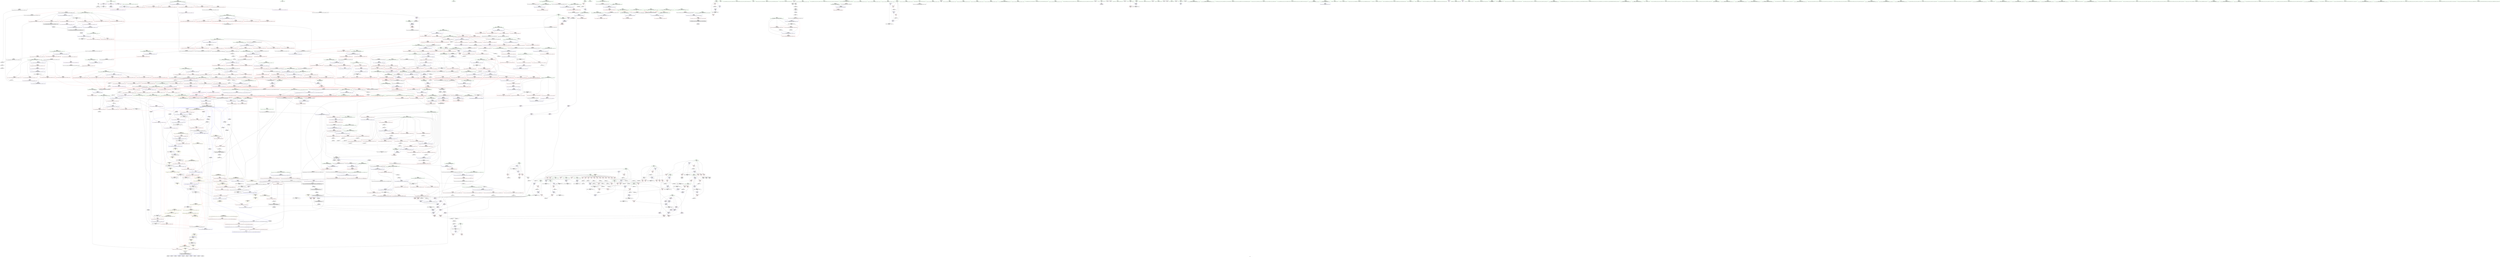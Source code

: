 digraph "SVFG" {
	label="SVFG";

	Node0x55adb8e66c60 [shape=record,color=grey,label="{NodeID: 0\nNullPtr}"];
	Node0x55adb8e66c60 -> Node0x55adb8ed27e0[style=solid];
	Node0x55adb8e66c60 -> Node0x55adb8eec280[style=solid];
	Node0x55adb8feafa0 [shape=record,color=black,label="{NodeID: 1882\n556 = PHI(473, )\n2nd arg _ZSt14__partial_sortIPxN9__gnu_cxx5__ops15_Iter_less_iterEEvT_S4_S4_T0_ }"];
	Node0x55adb8feafa0 -> Node0x55adb8eef370[style=solid];
	Node0x55adb8edaa00 [shape=record,color=blue,label="{NodeID: 775\n1062\<--1056\n__result.addr\<--__result\n_ZSt22__move_median_to_firstIPxN9__gnu_cxx5__ops15_Iter_less_iterEEvT_S4_S4_S4_T0_\n}"];
	Node0x55adb8edaa00 -> Node0x55adb8ee6d00[style=dashed];
	Node0x55adb8edaa00 -> Node0x55adb8ee6dd0[style=dashed];
	Node0x55adb8edaa00 -> Node0x55adb8ee6ea0[style=dashed];
	Node0x55adb8edaa00 -> Node0x55adb8ee6f70[style=dashed];
	Node0x55adb8edaa00 -> Node0x55adb8ee7040[style=dashed];
	Node0x55adb8edaa00 -> Node0x55adb8ee7110[style=dashed];
	Node0x55adb8ed15a0 [shape=record,color=red,label="{NodeID: 443\n610\<--587\n\<--__first.addr\n_ZSt27__unguarded_partition_pivotIPxN9__gnu_cxx5__ops15_Iter_less_iterEET_S4_S4_T0_\n}"];
	Node0x55adb8ed15a0 -> Node0x55adb8ed54b0[style=solid];
	Node0x55adb8f15790 [shape=record,color=grey,label="{NodeID: 1218\n147 = Binary(146, 148, )\n}"];
	Node0x55adb8f15790 -> Node0x55adb8eecad0[style=solid];
	Node0x55adb8ec4ed0 [shape=record,color=green,label="{NodeID: 111\n632\<--633\n__first.addr\<--__first.addr_field_insensitive\n_ZSt13__heap_selectIPxN9__gnu_cxx5__ops15_Iter_less_iterEEvT_S4_S4_T0_\n}"];
	Node0x55adb8ec4ed0 -> Node0x55adb8ed1b50[style=solid];
	Node0x55adb8ec4ed0 -> Node0x55adb8ed1c20[style=solid];
	Node0x55adb8ec4ed0 -> Node0x55adb8ed1cf0[style=solid];
	Node0x55adb8ec4ed0 -> Node0x55adb8eef6b0[style=solid];
	Node0x55adb8ee6ea0 [shape=record,color=red,label="{NodeID: 554\n1096\<--1062\n\<--__result.addr\n_ZSt22__move_median_to_firstIPxN9__gnu_cxx5__ops15_Iter_less_iterEEvT_S4_S4_S4_T0_\n|{<s0>56}}"];
	Node0x55adb8ee6ea0:s0 -> Node0x55adb8fe8bd0[style=solid,color=red];
	Node0x55adb8ec9df0 [shape=record,color=green,label="{NodeID: 222\n1451\<--1452\n__it.addr\<--__it.addr_field_insensitive\n_ZSt12__niter_baseIPxET_S1_\n}"];
	Node0x55adb8ec9df0 -> Node0x55adb8eeb3b0[style=solid];
	Node0x55adb8ec9df0 -> Node0x55adb8edd030[style=solid];
	Node0x55adb8fd7ad0 [shape=record,color=black,label="{NodeID: 1772\n511 = PHI(424, )\n0th arg _ZSt22__final_insertion_sortIPxN9__gnu_cxx5__ops15_Iter_less_iterEEvT_S4_T0_ }"];
	Node0x55adb8fd7ad0 -> Node0x55adb8eef030[style=solid];
	Node0x55adb8eec930 [shape=record,color=blue,label="{NodeID: 665\n58\<--127\n__vla_expr4\<--\nmain\n}"];
	Node0x55adb8eec930 -> Node0x55adb8f55560[style=dashed];
	Node0x55adb8ed7ae0 [shape=record,color=purple,label="{NodeID: 333\n1484\<--1481\nadd.ptr\<--\n_ZNSt20__copy_move_backwardILb1ELb1ESt26random_access_iterator_tagE13__copy_move_bIxEEPT_PKS3_S6_S4_\n}"];
	Node0x55adb8ed7ae0 -> Node0x55adb8ed4a60[style=solid];
	Node0x55adb8ec18d0 [shape=record,color=green,label="{NodeID: 1\n7\<--1\n__dso_handle\<--dummyObj\nGlob }"];
	Node0x55adb8feb070 [shape=record,color=black,label="{NodeID: 1883\n675 = PHI(576, )\n0th arg _ZSt11__sort_heapIPxN9__gnu_cxx5__ops15_Iter_less_iterEEvT_S4_RT0_ }"];
	Node0x55adb8feb070 -> Node0x55adb8eefac0[style=solid];
	Node0x55adb8edaad0 [shape=record,color=blue,label="{NodeID: 776\n1064\<--1057\n__a.addr\<--__a\n_ZSt22__move_median_to_firstIPxN9__gnu_cxx5__ops15_Iter_less_iterEEvT_S4_S4_S4_T0_\n}"];
	Node0x55adb8edaad0 -> Node0x55adb8ee71e0[style=dashed];
	Node0x55adb8edaad0 -> Node0x55adb8ee72b0[style=dashed];
	Node0x55adb8edaad0 -> Node0x55adb8ee7380[style=dashed];
	Node0x55adb8edaad0 -> Node0x55adb8ee7450[style=dashed];
	Node0x55adb8edaad0 -> Node0x55adb8ee7520[style=dashed];
	Node0x55adb8ed1670 [shape=record,color=red,label="{NodeID: 444\n618\<--587\n\<--__first.addr\n_ZSt27__unguarded_partition_pivotIPxN9__gnu_cxx5__ops15_Iter_less_iterEET_S4_S4_T0_\n}"];
	Node0x55adb8ed1670 -> Node0x55adb8ed5650[style=solid];
	Node0x55adb8f15910 [shape=record,color=grey,label="{NodeID: 1219\n1483 = Binary(99, 1482, )\n}"];
	Node0x55adb8ec4fa0 [shape=record,color=green,label="{NodeID: 112\n634\<--635\n__middle.addr\<--__middle.addr_field_insensitive\n_ZSt13__heap_selectIPxN9__gnu_cxx5__ops15_Iter_less_iterEEvT_S4_S4_T0_\n}"];
	Node0x55adb8ec4fa0 -> Node0x55adb8ed1dc0[style=solid];
	Node0x55adb8ec4fa0 -> Node0x55adb8ed1e90[style=solid];
	Node0x55adb8ec4fa0 -> Node0x55adb8ed1f60[style=solid];
	Node0x55adb8ec4fa0 -> Node0x55adb8eef780[style=solid];
	Node0x55adb8ee6f70 [shape=record,color=red,label="{NodeID: 555\n1106\<--1062\n\<--__result.addr\n_ZSt22__move_median_to_firstIPxN9__gnu_cxx5__ops15_Iter_less_iterEEvT_S4_S4_S4_T0_\n|{<s0>58}}"];
	Node0x55adb8ee6f70:s0 -> Node0x55adb8fe8bd0[style=solid,color=red];
	Node0x55adb8ec9ec0 [shape=record,color=green,label="{NodeID: 223\n1460\<--1461\n__first.addr\<--__first.addr_field_insensitive\n_ZNSt20__copy_move_backwardILb1ELb1ESt26random_access_iterator_tagE13__copy_move_bIxEEPT_PKS3_S6_S4_\n}"];
	Node0x55adb8ec9ec0 -> Node0x55adb8eeb480[style=solid];
	Node0x55adb8ec9ec0 -> Node0x55adb8eeb550[style=solid];
	Node0x55adb8ec9ec0 -> Node0x55adb8edd100[style=solid];
	Node0x55adb8fe1300 [shape=record,color=black,label="{NodeID: 1773\n512 = PHI(425, )\n1st arg _ZSt22__final_insertion_sortIPxN9__gnu_cxx5__ops15_Iter_less_iterEEvT_S4_T0_ }"];
	Node0x55adb8fe1300 -> Node0x55adb8eef100[style=solid];
	Node0x55adb8eeca00 [shape=record,color=blue,label="{NodeID: 666\n60\<--131\n__vla_expr6\<--\nmain\n}"];
	Node0x55adb8eeca00 -> Node0x55adb8f55a60[style=dashed];
	Node0x55adb8ed7bb0 [shape=record,color=purple,label="{NodeID: 334\n1497\<--1494\nadd.ptr2\<--\n_ZNSt20__copy_move_backwardILb1ELb1ESt26random_access_iterator_tagE13__copy_move_bIxEEPT_PKS3_S6_S4_\n}"];
	Node0x55adb8ed7bb0 -> Node0x55adb8ed4c00[style=solid];
	Node0x55adb8ec1960 [shape=record,color=green,label="{NodeID: 2\n8\<--1\n_ZSt3cin\<--dummyObj\nGlob }"];
	Node0x55adb8feb140 [shape=record,color=black,label="{NodeID: 1884\n676 = PHI(577, )\n1st arg _ZSt11__sort_heapIPxN9__gnu_cxx5__ops15_Iter_less_iterEEvT_S4_RT0_ }"];
	Node0x55adb8feb140 -> Node0x55adb8eefb90[style=solid];
	Node0x55adb8edaba0 [shape=record,color=blue,label="{NodeID: 777\n1066\<--1058\n__b.addr\<--__b\n_ZSt22__move_median_to_firstIPxN9__gnu_cxx5__ops15_Iter_less_iterEEvT_S4_S4_S4_T0_\n}"];
	Node0x55adb8edaba0 -> Node0x55adb8ee75f0[style=dashed];
	Node0x55adb8edaba0 -> Node0x55adb8ee76c0[style=dashed];
	Node0x55adb8edaba0 -> Node0x55adb8ee7790[style=dashed];
	Node0x55adb8edaba0 -> Node0x55adb8ee7860[style=dashed];
	Node0x55adb8edaba0 -> Node0x55adb8ee7930[style=dashed];
	Node0x55adb8ed1740 [shape=record,color=red,label="{NodeID: 445\n621\<--587\n\<--__first.addr\n_ZSt27__unguarded_partition_pivotIPxN9__gnu_cxx5__ops15_Iter_less_iterEET_S4_S4_T0_\n|{<s0>29}}"];
	Node0x55adb8ed1740:s0 -> Node0x55adb8fe2bb0[style=solid,color=red];
	Node0x55adb8f15a90 [shape=record,color=grey,label="{NodeID: 1220\n1475 = Binary(1473, 1474, )\n}"];
	Node0x55adb8f15a90 -> Node0x55adb8f15c10[style=solid];
	Node0x55adb8ec5070 [shape=record,color=green,label="{NodeID: 113\n636\<--637\n__last.addr\<--__last.addr_field_insensitive\n_ZSt13__heap_selectIPxN9__gnu_cxx5__ops15_Iter_less_iterEEvT_S4_S4_T0_\n}"];
	Node0x55adb8ec5070 -> Node0x55adb8ed2030[style=solid];
	Node0x55adb8ec5070 -> Node0x55adb8eef850[style=solid];
	Node0x55adb8ee7040 [shape=record,color=red,label="{NodeID: 556\n1114\<--1062\n\<--__result.addr\n_ZSt22__move_median_to_firstIPxN9__gnu_cxx5__ops15_Iter_less_iterEEvT_S4_S4_S4_T0_\n|{<s0>60}}"];
	Node0x55adb8ee7040:s0 -> Node0x55adb8fe8bd0[style=solid,color=red];
	Node0x55adb8ec9f90 [shape=record,color=green,label="{NodeID: 224\n1462\<--1463\n__last.addr\<--__last.addr_field_insensitive\n_ZNSt20__copy_move_backwardILb1ELb1ESt26random_access_iterator_tagE13__copy_move_bIxEEPT_PKS3_S6_S4_\n}"];
	Node0x55adb8ec9f90 -> Node0x55adb8eeb620[style=solid];
	Node0x55adb8ec9f90 -> Node0x55adb8edd1d0[style=solid];
	Node0x55adb8fe1440 [shape=record,color=black,label="{NodeID: 1774\n961 = PHI(862, )\n0th arg _ZN9__gnu_cxx5__ops14_Iter_less_valC2ENS0_15_Iter_less_iterE }"];
	Node0x55adb8fe1440 -> Node0x55adb8ef1730[style=solid];
	Node0x55adb8eecad0 [shape=record,color=blue,label="{NodeID: 667\n62\<--147\ntemp\<--sub\nmain\n}"];
	Node0x55adb8eecad0 -> Node0x55adb8ed8f30[style=dashed];
	Node0x55adb8eecad0 -> Node0x55adb8ed9000[style=dashed];
	Node0x55adb8eecad0 -> Node0x55adb8eece10[style=dashed];
	Node0x55adb8eecad0 -> Node0x55adb8f55f60[style=dashed];
	Node0x55adb8eecad0 -> Node0x55adb8f5c360[style=dashed];
	Node0x55adb8ed7c80 [shape=record,color=red,label="{NodeID: 335\n94\<--46\n\<--t\nmain\n}"];
	Node0x55adb8ed7c80 -> Node0x55adb8f12a90[style=solid];
	Node0x55adb8ed7c80 -> Node0x55adb8f18310[style=solid];
	Node0x55adb8ec1c10 [shape=record,color=green,label="{NodeID: 3\n9\<--1\n_ZSt4cout\<--dummyObj\nGlob }"];
	Node0x55adb8feb210 [shape=record,color=black,label="{NodeID: 1885\n677 = PHI(557, )\n2nd arg _ZSt11__sort_heapIPxN9__gnu_cxx5__ops15_Iter_less_iterEEvT_S4_RT0_ }"];
	Node0x55adb8feb210 -> Node0x55adb8eefc60[style=solid];
	Node0x55adb8edac70 [shape=record,color=blue,label="{NodeID: 778\n1068\<--1059\n__c.addr\<--__c\n_ZSt22__move_median_to_firstIPxN9__gnu_cxx5__ops15_Iter_less_iterEEvT_S4_S4_S4_T0_\n}"];
	Node0x55adb8edac70 -> Node0x55adb8ee7a00[style=dashed];
	Node0x55adb8edac70 -> Node0x55adb8ee7ad0[style=dashed];
	Node0x55adb8edac70 -> Node0x55adb8ee7ba0[style=dashed];
	Node0x55adb8edac70 -> Node0x55adb8ee7c70[style=dashed];
	Node0x55adb8edac70 -> Node0x55adb8ee7d40[style=dashed];
	Node0x55adb8edac70 -> Node0x55adb8ee7e10[style=dashed];
	Node0x55adb8ed1810 [shape=record,color=red,label="{NodeID: 446\n600\<--589\n\<--__last.addr\n_ZSt27__unguarded_partition_pivotIPxN9__gnu_cxx5__ops15_Iter_less_iterEET_S4_S4_T0_\n}"];
	Node0x55adb8ed1810 -> Node0x55adb8ed37b0[style=solid];
	Node0x55adb8f15c10 [shape=record,color=grey,label="{NodeID: 1221\n1476 = Binary(1475, 416, )\n}"];
	Node0x55adb8f15c10 -> Node0x55adb8edd370[style=solid];
	Node0x55adb8eca460 [shape=record,color=green,label="{NodeID: 114\n638\<--639\n__i\<--__i_field_insensitive\n_ZSt13__heap_selectIPxN9__gnu_cxx5__ops15_Iter_less_iterEEvT_S4_S4_T0_\n}"];
	Node0x55adb8eca460 -> Node0x55adb8ed2100[style=solid];
	Node0x55adb8eca460 -> Node0x55adb8ed21d0[style=solid];
	Node0x55adb8eca460 -> Node0x55adb8ed22a0[style=solid];
	Node0x55adb8eca460 -> Node0x55adb8ed2370[style=solid];
	Node0x55adb8eca460 -> Node0x55adb8eef920[style=solid];
	Node0x55adb8eca460 -> Node0x55adb8eef9f0[style=solid];
	Node0x55adb8ee7110 [shape=record,color=red,label="{NodeID: 557\n1118\<--1062\n\<--__result.addr\n_ZSt22__move_median_to_firstIPxN9__gnu_cxx5__ops15_Iter_less_iterEEvT_S4_S4_S4_T0_\n|{<s0>61}}"];
	Node0x55adb8ee7110:s0 -> Node0x55adb8fe8bd0[style=solid,color=red];
	Node0x55adb8eca060 [shape=record,color=green,label="{NodeID: 225\n1464\<--1465\n__result.addr\<--__result.addr_field_insensitive\n_ZNSt20__copy_move_backwardILb1ELb1ESt26random_access_iterator_tagE13__copy_move_bIxEEPT_PKS3_S6_S4_\n}"];
	Node0x55adb8eca060 -> Node0x55adb8eeb6f0[style=solid];
	Node0x55adb8eca060 -> Node0x55adb8eeb7c0[style=solid];
	Node0x55adb8eca060 -> Node0x55adb8edd2a0[style=solid];
	Node0x55adb8fe1580 [shape=record,color=black,label="{NodeID: 1775\n436 = PHI(408, 487, )\n0th arg _ZSt16__introsort_loopIPxlN9__gnu_cxx5__ops15_Iter_less_iterEEvT_S4_T0_T1_ }"];
	Node0x55adb8fe1580 -> Node0x55adb8eeea80[style=solid];
	Node0x55adb8eecba0 [shape=record,color=blue,label="{NodeID: 668\n64\<--99\ni8\<--\nmain\n}"];
	Node0x55adb8eecba0 -> Node0x55adb8ed90d0[style=dashed];
	Node0x55adb8eecba0 -> Node0x55adb8ed91a0[style=dashed];
	Node0x55adb8eecba0 -> Node0x55adb8ed9270[style=dashed];
	Node0x55adb8eecba0 -> Node0x55adb8ed9340[style=dashed];
	Node0x55adb8eecba0 -> Node0x55adb8ed9410[style=dashed];
	Node0x55adb8eecba0 -> Node0x55adb8ed94e0[style=dashed];
	Node0x55adb8eecba0 -> Node0x55adb8eecee0[style=dashed];
	Node0x55adb8eecba0 -> Node0x55adb8f56460[style=dashed];
	Node0x55adb8f70660 [shape=record,color=yellow,style=double,label="{NodeID: 1443\n44V_1 = ENCHI(MR_44V_0)\npts\{109 \}\nFun[_ZSt14__partial_sortIPxN9__gnu_cxx5__ops15_Iter_less_iterEEvT_S4_S4_T0_]|{<s0>26}}"];
	Node0x55adb8f70660:s0 -> Node0x55adb8f720c0[style=dashed,color=red];
	Node0x55adb8ed7d50 [shape=record,color=red,label="{NodeID: 336\n323\<--48\n\<--p\nmain\n}"];
	Node0x55adb8ec1ca0 [shape=record,color=green,label="{NodeID: 4\n10\<--1\n.str\<--dummyObj\nGlob }"];
	Node0x55adb8feb2e0 [shape=record,color=black,label="{NodeID: 1886\n1287 = PHI(542, )\n0th arg _ZSt26__unguarded_insertion_sortIPxN9__gnu_cxx5__ops15_Iter_less_iterEEvT_S4_T0_ }"];
	Node0x55adb8feb2e0 -> Node0x55adb8edbd80[style=solid];
	Node0x55adb8edad40 [shape=record,color=blue,label="{NodeID: 779\n1131\<--1126\n__first.addr\<--__first\n_ZSt21__unguarded_partitionIPxN9__gnu_cxx5__ops15_Iter_less_iterEET_S4_S4_S4_T0_\n}"];
	Node0x55adb8edad40 -> Node0x55adb8f4c340[style=dashed];
	Node0x55adb8ed18e0 [shape=record,color=red,label="{NodeID: 447\n613\<--589\n\<--__last.addr\n_ZSt27__unguarded_partition_pivotIPxN9__gnu_cxx5__ops15_Iter_less_iterEET_S4_S4_T0_\n}"];
	Node0x55adb8ed18e0 -> Node0x55adb8ed5580[style=solid];
	Node0x55adb8f15d90 [shape=record,color=grey,label="{NodeID: 1222\n146 = Binary(145, 142, )\n}"];
	Node0x55adb8f15d90 -> Node0x55adb8f15790[style=solid];
	Node0x55adb8eca4f0 [shape=record,color=green,label="{NodeID: 115\n646\<--647\n_ZSt11__make_heapIPxN9__gnu_cxx5__ops15_Iter_less_iterEEvT_S4_RT0_\<--_ZSt11__make_heapIPxN9__gnu_cxx5__ops15_Iter_less_iterEEvT_S4_RT0__field_insensitive\n}"];
	Node0x55adb8ee71e0 [shape=record,color=red,label="{NodeID: 558\n1074\<--1064\n\<--__a.addr\n_ZSt22__move_median_to_firstIPxN9__gnu_cxx5__ops15_Iter_less_iterEEvT_S4_S4_S4_T0_\n|{<s0>51}}"];
	Node0x55adb8ee71e0:s0 -> Node0x55adb8fe2290[style=solid,color=red];
	Node0x55adb8eca130 [shape=record,color=green,label="{NodeID: 226\n1466\<--1467\n_Num\<--_Num_field_insensitive\n_ZNSt20__copy_move_backwardILb1ELb1ESt26random_access_iterator_tagE13__copy_move_bIxEEPT_PKS3_S6_S4_\n}"];
	Node0x55adb8eca130 -> Node0x55adb8eeb890[style=solid];
	Node0x55adb8eca130 -> Node0x55adb8eeb960[style=solid];
	Node0x55adb8eca130 -> Node0x55adb8eeba30[style=solid];
	Node0x55adb8eca130 -> Node0x55adb8eebb00[style=solid];
	Node0x55adb8eca130 -> Node0x55adb8edd370[style=solid];
	Node0x55adb8fe1790 [shape=record,color=black,label="{NodeID: 1776\n437 = PHI(409, 488, )\n1st arg _ZSt16__introsort_loopIPxlN9__gnu_cxx5__ops15_Iter_less_iterEEvT_S4_T0_T1_ }"];
	Node0x55adb8fe1790 -> Node0x55adb8eeeb50[style=solid];
	Node0x55adb8eecc70 [shape=record,color=blue,label="{NodeID: 669\n164\<--162\narrayidx16\<--\nmain\n}"];
	Node0x55adb8eecc70 -> Node0x55adb8ecf2b0[style=dashed];
	Node0x55adb8eecc70 -> Node0x55adb8ecf450[style=dashed];
	Node0x55adb8eecc70 -> Node0x55adb8eecc70[style=dashed];
	Node0x55adb8eecc70 -> Node0x55adb8eecd40[style=dashed];
	Node0x55adb8eecc70 -> Node0x55adb8f5a060[style=dashed];
	Node0x55adb8ed7e20 [shape=record,color=red,label="{NodeID: 337\n338\<--48\n\<--p\nmain\n}"];
	Node0x55adb8ed7e20 -> Node0x55adb8f16990[style=solid];
	Node0x55adb8ec1d30 [shape=record,color=green,label="{NodeID: 5\n12\<--1\n.str.1\<--dummyObj\nGlob }"];
	Node0x55adb8feb3b0 [shape=record,color=black,label="{NodeID: 1887\n1288 = PHI(543, )\n1st arg _ZSt26__unguarded_insertion_sortIPxN9__gnu_cxx5__ops15_Iter_less_iterEEvT_S4_T0_ }"];
	Node0x55adb8feb3b0 -> Node0x55adb8edbe50[style=solid];
	Node0x55adb8edae10 [shape=record,color=blue,label="{NodeID: 780\n1133\<--1127\n__last.addr\<--__last\n_ZSt21__unguarded_partitionIPxN9__gnu_cxx5__ops15_Iter_less_iterEET_S4_S4_S4_T0_\n}"];
	Node0x55adb8edae10 -> Node0x55adb8ee83c0[style=dashed];
	Node0x55adb8edae10 -> Node0x55adb8edb080[style=dashed];
	Node0x55adb8ed19b0 [shape=record,color=red,label="{NodeID: 448\n620\<--589\n\<--__last.addr\n_ZSt27__unguarded_partition_pivotIPxN9__gnu_cxx5__ops15_Iter_less_iterEET_S4_S4_T0_\n|{<s0>29}}"];
	Node0x55adb8ed19b0:s0 -> Node0x55adb8fe2aa0[style=solid,color=red];
	Node0x55adb8f15f10 [shape=record,color=grey,label="{NodeID: 1223\n141 = Binary(140, 142, )\n}"];
	Node0x55adb8f15f10 -> Node0x55adb8f19690[style=solid];
	Node0x55adb8eca5b0 [shape=record,color=green,label="{NodeID: 116\n658\<--659\n_ZNK9__gnu_cxx5__ops15_Iter_less_iterclIPxS3_EEbT_T0_\<--_ZNK9__gnu_cxx5__ops15_Iter_less_iterclIPxS3_EEbT_T0__field_insensitive\n}"];
	Node0x55adb8ee72b0 [shape=record,color=red,label="{NodeID: 559\n1088\<--1064\n\<--__a.addr\n_ZSt22__move_median_to_firstIPxN9__gnu_cxx5__ops15_Iter_less_iterEEvT_S4_S4_S4_T0_\n|{<s0>54}}"];
	Node0x55adb8ee72b0:s0 -> Node0x55adb8fe2290[style=solid,color=red];
	Node0x55adb8f5e660 [shape=record,color=black,label="{NodeID: 1334\nMR_44V_2 = PHI(MR_44V_3, MR_44V_1, )\npts\{109 \}\n|{|<s4>81}}"];
	Node0x55adb8f5e660 -> Node0x55adb8eeac60[style=dashed];
	Node0x55adb8f5e660 -> Node0x55adb8eead30[style=dashed];
	Node0x55adb8f5e660 -> Node0x55adb8edc670[style=dashed];
	Node0x55adb8f5e660 -> Node0x55adb8edc8e0[style=dashed];
	Node0x55adb8f5e660:s4 -> Node0x55adb8f6e980[style=dashed,color=red];
	Node0x55adb8eca200 [shape=record,color=green,label="{NodeID: 227\n1491\<--1492\nllvm.memmove.p0i8.p0i8.i64\<--llvm.memmove.p0i8.p0i8.i64_field_insensitive\n}"];
	Node0x55adb8fe1910 [shape=record,color=black,label="{NodeID: 1777\n438 = PHI(420, 489, )\n2nd arg _ZSt16__introsort_loopIPxlN9__gnu_cxx5__ops15_Iter_less_iterEEvT_S4_T0_T1_ }"];
	Node0x55adb8fe1910 -> Node0x55adb8eeec20[style=solid];
	Node0x55adb8eecd40 [shape=record,color=blue,label="{NodeID: 670\n169\<--167\narrayidx17\<--\nmain\n}"];
	Node0x55adb8eecd40 -> Node0x55adb8ecf2b0[style=dashed];
	Node0x55adb8eecd40 -> Node0x55adb8ecf450[style=dashed];
	Node0x55adb8eecd40 -> Node0x55adb8eecc70[style=dashed];
	Node0x55adb8eecd40 -> Node0x55adb8eecd40[style=dashed];
	Node0x55adb8eecd40 -> Node0x55adb8f5a060[style=dashed];
	Node0x55adb8ed7ef0 [shape=record,color=red,label="{NodeID: 338\n102\<--50\n\<--k\nmain\n}"];
	Node0x55adb8ed7ef0 -> Node0x55adb8eec6c0[style=solid];
	Node0x55adb8ec1dc0 [shape=record,color=green,label="{NodeID: 6\n15\<--1\n\<--dummyObj\nCan only get source location for instruction, argument, global var or function.}"];
	Node0x55adb8feb480 [shape=record,color=black,label="{NodeID: 1888\n1056 = PHI(609, )\n0th arg _ZSt22__move_median_to_firstIPxN9__gnu_cxx5__ops15_Iter_less_iterEEvT_S4_S4_S4_T0_ }"];
	Node0x55adb8feb480 -> Node0x55adb8edaa00[style=solid];
	Node0x55adb8edaee0 [shape=record,color=blue,label="{NodeID: 781\n1135\<--1128\n__pivot.addr\<--__pivot\n_ZSt21__unguarded_partitionIPxN9__gnu_cxx5__ops15_Iter_less_iterEET_S4_S4_S4_T0_\n}"];
	Node0x55adb8edaee0 -> Node0x55adb8ee87d0[style=dashed];
	Node0x55adb8edaee0 -> Node0x55adb8ee88a0[style=dashed];
	Node0x55adb8ed1a80 [shape=record,color=red,label="{NodeID: 449\n612\<--591\n\<--__mid\n_ZSt27__unguarded_partition_pivotIPxN9__gnu_cxx5__ops15_Iter_less_iterEET_S4_S4_T0_\n|{<s0>28}}"];
	Node0x55adb8ed1a80:s0 -> Node0x55adb8feb620[style=solid,color=red];
	Node0x55adb8f16090 [shape=record,color=grey,label="{NodeID: 1224\n1496 = Binary(99, 1495, )\n}"];
	Node0x55adb8eca6b0 [shape=record,color=green,label="{NodeID: 117\n665\<--666\n_ZSt10__pop_heapIPxN9__gnu_cxx5__ops15_Iter_less_iterEEvT_S4_S4_RT0_\<--_ZSt10__pop_heapIPxN9__gnu_cxx5__ops15_Iter_less_iterEEvT_S4_S4_RT0__field_insensitive\n}"];
	Node0x55adb8ee7380 [shape=record,color=red,label="{NodeID: 560\n1097\<--1064\n\<--__a.addr\n_ZSt22__move_median_to_firstIPxN9__gnu_cxx5__ops15_Iter_less_iterEEvT_S4_S4_S4_T0_\n|{<s0>56}}"];
	Node0x55adb8ee7380:s0 -> Node0x55adb8fe8e60[style=solid,color=red];
	Node0x55adb8f5eb60 [shape=record,color=black,label="{NodeID: 1335\nMR_241V_3 = PHI(MR_241V_4, MR_241V_2, )\npts\{1350 \}\n}"];
	Node0x55adb8f5eb60 -> Node0x55adb8eea5e0[style=dashed];
	Node0x55adb8f5eb60 -> Node0x55adb8eea6b0[style=dashed];
	Node0x55adb8f5eb60 -> Node0x55adb8edc740[style=dashed];
	Node0x55adb8eca300 [shape=record,color=green,label="{NodeID: 228\n1508\<--1509\nthis.addr\<--this.addr_field_insensitive\n_ZNK9__gnu_cxx5__ops14_Val_less_iterclIxPxEEbRT_T0_\n}"];
	Node0x55adb8eca300 -> Node0x55adb8eebbd0[style=solid];
	Node0x55adb8eca300 -> Node0x55adb8edd510[style=solid];
	Node0x55adb8fe1a90 [shape=record,color=black,label="{NodeID: 1778\n775 = PHI(630, 848, 1060, 1060, 1060, 1060, 1060, 1129, 1129, 1221, )\n0th arg _ZNK9__gnu_cxx5__ops15_Iter_less_iterclIPxS3_EEbT_T0_ }"];
	Node0x55adb8fe1a90 -> Node0x55adb8ef03b0[style=solid];
	Node0x55adb8eece10 [shape=record,color=blue,label="{NodeID: 671\n62\<--172\ntemp\<--dec18\nmain\n}"];
	Node0x55adb8eece10 -> Node0x55adb8f5c360[style=dashed];
	Node0x55adb8ed7fc0 [shape=record,color=red,label="{NodeID: 339\n115\<--50\n\<--k\nmain\n}"];
	Node0x55adb8ed7fc0 -> Node0x55adb8f19990[style=solid];
	Node0x55adb8ec2600 [shape=record,color=green,label="{NodeID: 7\n87\<--1\n\<--dummyObj\nCan only get source location for instruction, argument, global var or function.}"];
	Node0x55adb8feb550 [shape=record,color=black,label="{NodeID: 1889\n1057 = PHI(611, )\n1st arg _ZSt22__move_median_to_firstIPxN9__gnu_cxx5__ops15_Iter_less_iterEEvT_S4_S4_S4_T0_ }"];
	Node0x55adb8feb550 -> Node0x55adb8edaad0[style=solid];
	Node0x55adb8edafb0 [shape=record,color=blue,label="{NodeID: 782\n1131\<--1147\n__first.addr\<--incdec.ptr\n_ZSt21__unguarded_partitionIPxN9__gnu_cxx5__ops15_Iter_less_iterEET_S4_S4_S4_T0_\n}"];
	Node0x55adb8edafb0 -> Node0x55adb8f4c340[style=dashed];
	Node0x55adb8ed1b50 [shape=record,color=red,label="{NodeID: 450\n643\<--632\n\<--__first.addr\n_ZSt13__heap_selectIPxN9__gnu_cxx5__ops15_Iter_less_iterEEvT_S4_S4_T0_\n|{<s0>30}}"];
	Node0x55adb8ed1b50:s0 -> Node0x55adb8fe9310[style=solid,color=red];
	Node0x55adb8f16210 [shape=record,color=grey,label="{NodeID: 1225\n1489 = Binary(416, 1488, )\n}"];
	Node0x55adb8eca7b0 [shape=record,color=green,label="{NodeID: 118\n678\<--679\n__first.addr\<--__first.addr_field_insensitive\n_ZSt11__sort_heapIPxN9__gnu_cxx5__ops15_Iter_less_iterEEvT_S4_RT0_\n}"];
	Node0x55adb8eca7b0 -> Node0x55adb8ed2440[style=solid];
	Node0x55adb8eca7b0 -> Node0x55adb8ed2510[style=solid];
	Node0x55adb8eca7b0 -> Node0x55adb8eefac0[style=solid];
	Node0x55adb8ee7450 [shape=record,color=red,label="{NodeID: 561\n1102\<--1064\n\<--__a.addr\n_ZSt22__move_median_to_firstIPxN9__gnu_cxx5__ops15_Iter_less_iterEEvT_S4_S4_S4_T0_\n|{<s0>57}}"];
	Node0x55adb8ee7450:s0 -> Node0x55adb8fe2290[style=solid,color=red];
	Node0x55adb8f5f060 [shape=record,color=black,label="{NodeID: 1336\nMR_245V_4 = PHI(MR_245V_5, MR_245V_3, )\npts\{1354 \}\n}"];
	Node0x55adb8f5f060 -> Node0x55adb8eea850[style=dashed];
	Node0x55adb8f5f060 -> Node0x55adb8eea920[style=dashed];
	Node0x55adb8f5f060 -> Node0x55adb8eea9f0[style=dashed];
	Node0x55adb8f5f060 -> Node0x55adb8eeaac0[style=dashed];
	Node0x55adb8f5f060 -> Node0x55adb8edc810[style=dashed];
	Node0x55adb8eca3d0 [shape=record,color=green,label="{NodeID: 229\n1510\<--1511\n__val.addr\<--__val.addr_field_insensitive\n_ZNK9__gnu_cxx5__ops14_Val_less_iterclIxPxEEbRT_T0_\n}"];
	Node0x55adb8eca3d0 -> Node0x55adb8eebca0[style=solid];
	Node0x55adb8eca3d0 -> Node0x55adb8edd5e0[style=solid];
	Node0x55adb8fe2290 [shape=record,color=black,label="{NodeID: 1779\n776 = PHI(655, 887, 1074, 1078, 1088, 1102, 1110, 1142, 1154, 1252, )\n1st arg _ZNK9__gnu_cxx5__ops15_Iter_less_iterclIPxS3_EEbT_T0_ }"];
	Node0x55adb8fe2290 -> Node0x55adb8ef0480[style=solid];
	Node0x55adb8eecee0 [shape=record,color=blue,label="{NodeID: 672\n64\<--177\ni8\<--inc20\nmain\n}"];
	Node0x55adb8eecee0 -> Node0x55adb8ed90d0[style=dashed];
	Node0x55adb8eecee0 -> Node0x55adb8ed91a0[style=dashed];
	Node0x55adb8eecee0 -> Node0x55adb8ed9270[style=dashed];
	Node0x55adb8eecee0 -> Node0x55adb8ed9340[style=dashed];
	Node0x55adb8eecee0 -> Node0x55adb8ed9410[style=dashed];
	Node0x55adb8eecee0 -> Node0x55adb8ed94e0[style=dashed];
	Node0x55adb8eecee0 -> Node0x55adb8eecee0[style=dashed];
	Node0x55adb8eecee0 -> Node0x55adb8f56460[style=dashed];
	Node0x55adb8ed8090 [shape=record,color=red,label="{NodeID: 340\n127\<--50\n\<--k\nmain\n}"];
	Node0x55adb8ed8090 -> Node0x55adb8eec930[style=solid];
	Node0x55adb8ec2690 [shape=record,color=green,label="{NodeID: 8\n92\<--1\n\<--dummyObj\nCan only get source location for instruction, argument, global var or function.}"];
	Node0x55adb8feb620 [shape=record,color=black,label="{NodeID: 1890\n1058 = PHI(612, )\n2nd arg _ZSt22__move_median_to_firstIPxN9__gnu_cxx5__ops15_Iter_less_iterEEvT_S4_S4_S4_T0_ }"];
	Node0x55adb8feb620 -> Node0x55adb8edaba0[style=solid];
	Node0x55adb8edb080 [shape=record,color=blue,label="{NodeID: 783\n1133\<--1151\n__last.addr\<--incdec.ptr3\n_ZSt21__unguarded_partitionIPxN9__gnu_cxx5__ops15_Iter_less_iterEET_S4_S4_S4_T0_\n}"];
	Node0x55adb8edb080 -> Node0x55adb8f66360[style=dashed];
	Node0x55adb8ed1c20 [shape=record,color=red,label="{NodeID: 451\n656\<--632\n\<--__first.addr\n_ZSt13__heap_selectIPxN9__gnu_cxx5__ops15_Iter_less_iterEEvT_S4_S4_T0_\n|{<s0>31}}"];
	Node0x55adb8ed1c20:s0 -> Node0x55adb8fe2610[style=solid,color=red];
	Node0x55adb8f16390 [shape=record,color=grey,label="{NodeID: 1226\n124 = Binary(123, 92, )\n}"];
	Node0x55adb8f16390 -> Node0x55adb8eec860[style=solid];
	Node0x55adb8eca880 [shape=record,color=green,label="{NodeID: 119\n680\<--681\n__last.addr\<--__last.addr_field_insensitive\n_ZSt11__sort_heapIPxN9__gnu_cxx5__ops15_Iter_less_iterEEvT_S4_RT0_\n}"];
	Node0x55adb8eca880 -> Node0x55adb8ee24b0[style=solid];
	Node0x55adb8eca880 -> Node0x55adb8ee2580[style=solid];
	Node0x55adb8eca880 -> Node0x55adb8ee2650[style=solid];
	Node0x55adb8eca880 -> Node0x55adb8ee2720[style=solid];
	Node0x55adb8eca880 -> Node0x55adb8eefb90[style=solid];
	Node0x55adb8eca880 -> Node0x55adb8eefd30[style=solid];
	Node0x55adb8ee7520 [shape=record,color=red,label="{NodeID: 562\n1107\<--1064\n\<--__a.addr\n_ZSt22__move_median_to_firstIPxN9__gnu_cxx5__ops15_Iter_less_iterEEvT_S4_S4_S4_T0_\n|{<s0>58}}"];
	Node0x55adb8ee7520:s0 -> Node0x55adb8fe8e60[style=solid,color=red];
	Node0x55adb8ed2610 [shape=record,color=green,label="{NodeID: 230\n1512\<--1513\n__it.addr\<--__it.addr_field_insensitive\n_ZNK9__gnu_cxx5__ops14_Val_less_iterclIxPxEEbRT_T0_\n}"];
	Node0x55adb8ed2610 -> Node0x55adb8eebd70[style=solid];
	Node0x55adb8ed2610 -> Node0x55adb8edd6b0[style=solid];
	Node0x55adb8fe2610 [shape=record,color=black,label="{NodeID: 1780\n777 = PHI(656, 891, 1075, 1079, 1089, 1103, 1111, 1143, 1155, 1253, )\n2nd arg _ZNK9__gnu_cxx5__ops15_Iter_less_iterclIPxS3_EEbT_T0_ }"];
	Node0x55adb8fe2610 -> Node0x55adb8ef0550[style=solid];
	Node0x55adb8eecfb0 [shape=record,color=blue,label="{NodeID: 673\n66\<--99\ni22\<--\nmain\n}"];
	Node0x55adb8eecfb0 -> Node0x55adb8ed95b0[style=dashed];
	Node0x55adb8eecfb0 -> Node0x55adb8ed9680[style=dashed];
	Node0x55adb8eecfb0 -> Node0x55adb8eed2f0[style=dashed];
	Node0x55adb8eecfb0 -> Node0x55adb8f56960[style=dashed];
	Node0x55adb8ed8160 [shape=record,color=red,label="{NodeID: 341\n131\<--50\n\<--k\nmain\n}"];
	Node0x55adb8ed8160 -> Node0x55adb8eeca00[style=solid];
	Node0x55adb8ec2720 [shape=record,color=green,label="{NodeID: 9\n96\<--1\n\<--dummyObj\nCan only get source location for instruction, argument, global var or function.}"];
	Node0x55adb8feb6f0 [shape=record,color=black,label="{NodeID: 1891\n1059 = PHI(614, )\n3rd arg _ZSt22__move_median_to_firstIPxN9__gnu_cxx5__ops15_Iter_less_iterEEvT_S4_S4_S4_T0_ }"];
	Node0x55adb8feb6f0 -> Node0x55adb8edac70[style=solid];
	Node0x55adb8edb150 [shape=record,color=blue,label="{NodeID: 784\n1133\<--1159\n__last.addr\<--incdec.ptr7\n_ZSt21__unguarded_partitionIPxN9__gnu_cxx5__ops15_Iter_less_iterEET_S4_S4_S4_T0_\n}"];
	Node0x55adb8edb150 -> Node0x55adb8f66360[style=dashed];
	Node0x55adb8ed1cf0 [shape=record,color=red,label="{NodeID: 452\n661\<--632\n\<--__first.addr\n_ZSt13__heap_selectIPxN9__gnu_cxx5__ops15_Iter_less_iterEEvT_S4_S4_T0_\n|{<s0>32}}"];
	Node0x55adb8ed1cf0:s0 -> Node0x55adb8feba30[style=solid,color=red];
	Node0x55adb8f16510 [shape=record,color=grey,label="{NodeID: 1227\n414 = Binary(412, 413, )\n}"];
	Node0x55adb8f16510 -> Node0x55adb8f13c90[style=solid];
	Node0x55adb8eca950 [shape=record,color=green,label="{NodeID: 120\n682\<--683\n__comp.addr\<--__comp.addr_field_insensitive\n_ZSt11__sort_heapIPxN9__gnu_cxx5__ops15_Iter_less_iterEEvT_S4_RT0_\n}"];
	Node0x55adb8eca950 -> Node0x55adb8ee27f0[style=solid];
	Node0x55adb8eca950 -> Node0x55adb8eefc60[style=solid];
	Node0x55adb8ee75f0 [shape=record,color=red,label="{NodeID: 563\n1075\<--1066\n\<--__b.addr\n_ZSt22__move_median_to_firstIPxN9__gnu_cxx5__ops15_Iter_less_iterEEvT_S4_S4_S4_T0_\n|{<s0>51}}"];
	Node0x55adb8ee75f0:s0 -> Node0x55adb8fe2610[style=solid,color=red];
	Node0x55adb8ed26e0 [shape=record,color=green,label="{NodeID: 231\n16\<--1524\n_GLOBAL__sub_I_gunjan050_0_0.cpp\<--_GLOBAL__sub_I_gunjan050_0_0.cpp_field_insensitive\n}"];
	Node0x55adb8ed26e0 -> Node0x55adb8eec180[style=solid];
	Node0x55adb8fe2990 [shape=record,color=black,label="{NodeID: 1781\n1126 = PHI(619, )\n0th arg _ZSt21__unguarded_partitionIPxN9__gnu_cxx5__ops15_Iter_less_iterEET_S4_S4_S4_T0_ }"];
	Node0x55adb8fe2990 -> Node0x55adb8edad40[style=solid];
	Node0x55adb8eed080 [shape=record,color=blue,label="{NodeID: 674\n68\<--182\nj\<--sub23\nmain\n}"];
	Node0x55adb8eed080 -> Node0x55adb8ed9750[style=dashed];
	Node0x55adb8eed080 -> Node0x55adb8ed9820[style=dashed];
	Node0x55adb8eed080 -> Node0x55adb8eed560[style=dashed];
	Node0x55adb8eed080 -> Node0x55adb8f56e60[style=dashed];
	Node0x55adb8ed8230 [shape=record,color=red,label="{NodeID: 342\n135\<--50\n\<--k\nmain\n}"];
	Node0x55adb8ec27b0 [shape=record,color=green,label="{NodeID: 10\n99\<--1\n\<--dummyObj\nCan only get source location for instruction, argument, global var or function.|{<s0>40}}"];
	Node0x55adb8ec27b0:s0 -> Node0x55adb8fea660[style=solid,color=red];
	Node0x55adb8feb7c0 [shape=record,color=black,label="{NodeID: 1892\n1322 = PHI(1260, )\n0th arg _ZSt13move_backwardIPxS0_ET0_T_S2_S1_ }"];
	Node0x55adb8feb7c0 -> Node0x55adb8edc0c0[style=solid];
	Node0x55adb8edb220 [shape=record,color=blue,label="{NodeID: 785\n1131\<--1172\n__first.addr\<--incdec.ptr9\n_ZSt21__unguarded_partitionIPxN9__gnu_cxx5__ops15_Iter_less_iterEET_S4_S4_S4_T0_\n}"];
	Node0x55adb8edb220 -> Node0x55adb8f4c340[style=dashed];
	Node0x55adb8ed1dc0 [shape=record,color=red,label="{NodeID: 453\n644\<--634\n\<--__middle.addr\n_ZSt13__heap_selectIPxN9__gnu_cxx5__ops15_Iter_less_iterEEvT_S4_S4_T0_\n|{<s0>30}}"];
	Node0x55adb8ed1dc0:s0 -> Node0x55adb8fe9420[style=solid,color=red];
	Node0x55adb8f16690 [shape=record,color=grey,label="{NodeID: 1228\n829 = Binary(827, 828, )\n}"];
	Node0x55adb8f16690 -> Node0x55adb8f16810[style=solid];
	Node0x55adb8ecaa20 [shape=record,color=green,label="{NodeID: 121\n710\<--711\n__first.addr\<--__first.addr_field_insensitive\n_ZSt11__make_heapIPxN9__gnu_cxx5__ops15_Iter_less_iterEEvT_S4_RT0_\n}"];
	Node0x55adb8ecaa20 -> Node0x55adb8ee28c0[style=solid];
	Node0x55adb8ecaa20 -> Node0x55adb8ee2990[style=solid];
	Node0x55adb8ecaa20 -> Node0x55adb8ee2a60[style=solid];
	Node0x55adb8ecaa20 -> Node0x55adb8ee2b30[style=solid];
	Node0x55adb8ecaa20 -> Node0x55adb8eefe00[style=solid];
	Node0x55adb8ee76c0 [shape=record,color=red,label="{NodeID: 564\n1078\<--1066\n\<--__b.addr\n_ZSt22__move_median_to_firstIPxN9__gnu_cxx5__ops15_Iter_less_iterEEvT_S4_S4_S4_T0_\n|{<s0>52}}"];
	Node0x55adb8ee76c0:s0 -> Node0x55adb8fe2290[style=solid,color=red];
	Node0x55adb8f5ff60 [shape=record,color=black,label="{NodeID: 1339\nMR_44V_2 = PHI(MR_44V_3, MR_44V_1, )\npts\{109 \}\n|{|<s5>41}}"];
	Node0x55adb8f5ff60 -> Node0x55adb8ee57e0[style=dashed];
	Node0x55adb8f5ff60 -> Node0x55adb8ee58b0[style=dashed];
	Node0x55adb8f5ff60 -> Node0x55adb8ef1250[style=dashed];
	Node0x55adb8f5ff60 -> Node0x55adb8ef14c0[style=dashed];
	Node0x55adb8f5ff60 -> Node0x55adb8f4c840[style=dashed];
	Node0x55adb8f5ff60:s5 -> Node0x55adb8f76930[style=dashed,color=red];
	Node0x55adb8ed27e0 [shape=record,color=black,label="{NodeID: 232\n2\<--3\ndummyVal\<--dummyVal\n}"];
	Node0x55adb8fe2aa0 [shape=record,color=black,label="{NodeID: 1782\n1127 = PHI(620, )\n1st arg _ZSt21__unguarded_partitionIPxN9__gnu_cxx5__ops15_Iter_less_iterEET_S4_S4_S4_T0_ }"];
	Node0x55adb8fe2aa0 -> Node0x55adb8edae10[style=solid];
	Node0x55adb8eed150 [shape=record,color=blue,label="{NodeID: 675\n70\<--99\nx\<--\nmain\n}"];
	Node0x55adb8eed150 -> Node0x55adb8ed98f0[style=dashed];
	Node0x55adb8eed150 -> Node0x55adb8eed220[style=dashed];
	Node0x55adb8eed150 -> Node0x55adb8f57360[style=dashed];
	Node0x55adb8ed8300 [shape=record,color=red,label="{NodeID: 343\n140\<--50\n\<--k\nmain\n}"];
	Node0x55adb8ed8300 -> Node0x55adb8f15f10[style=solid];
	Node0x55adb8ec28b0 [shape=record,color=green,label="{NodeID: 11\n142\<--1\n\<--dummyObj\nCan only get source location for instruction, argument, global var or function.}"];
	Node0x55adb8feb890 [shape=record,color=black,label="{NodeID: 1893\n1323 = PHI(1261, )\n1st arg _ZSt13move_backwardIPxS0_ET0_T_S2_S1_ }"];
	Node0x55adb8feb890 -> Node0x55adb8edc190[style=solid];
	Node0x55adb8edb2f0 [shape=record,color=blue,label="{NodeID: 786\n1178\<--1176\n__a.addr\<--__a\n_ZSt9iter_swapIPxS0_EvT_T0_\n}"];
	Node0x55adb8edb2f0 -> Node0x55adb8ee8970[style=dashed];
	Node0x55adb8ed1e90 [shape=record,color=red,label="{NodeID: 454\n648\<--634\n\<--__middle.addr\n_ZSt13__heap_selectIPxN9__gnu_cxx5__ops15_Iter_less_iterEEvT_S4_S4_T0_\n}"];
	Node0x55adb8ed1e90 -> Node0x55adb8eef920[style=solid];
	Node0x55adb8f16810 [shape=record,color=grey,label="{NodeID: 1229\n830 = Binary(829, 416, )\n|{<s0>40}}"];
	Node0x55adb8f16810:s0 -> Node0x55adb8fea7b0[style=solid,color=red];
	Node0x55adb8ecaaf0 [shape=record,color=green,label="{NodeID: 122\n712\<--713\n__last.addr\<--__last.addr_field_insensitive\n_ZSt11__make_heapIPxN9__gnu_cxx5__ops15_Iter_less_iterEEvT_S4_RT0_\n}"];
	Node0x55adb8ecaaf0 -> Node0x55adb8ee2c00[style=solid];
	Node0x55adb8ecaaf0 -> Node0x55adb8ee2cd0[style=solid];
	Node0x55adb8ecaaf0 -> Node0x55adb8eefed0[style=solid];
	Node0x55adb8ee7790 [shape=record,color=red,label="{NodeID: 565\n1083\<--1066\n\<--__b.addr\n_ZSt22__move_median_to_firstIPxN9__gnu_cxx5__ops15_Iter_less_iterEEvT_S4_S4_S4_T0_\n|{<s0>53}}"];
	Node0x55adb8ee7790:s0 -> Node0x55adb8fe8e60[style=solid,color=red];
	Node0x55adb8ed28e0 [shape=record,color=black,label="{NodeID: 233\n27\<--28\n\<--_ZNSt8ios_base4InitD1Ev\nCan only get source location for instruction, argument, global var or function.}"];
	Node0x55adb8fe2bb0 [shape=record,color=black,label="{NodeID: 1783\n1128 = PHI(621, )\n2nd arg _ZSt21__unguarded_partitionIPxN9__gnu_cxx5__ops15_Iter_less_iterEET_S4_S4_S4_T0_ }"];
	Node0x55adb8fe2bb0 -> Node0x55adb8edaee0[style=solid];
	Node0x55adb8eed220 [shape=record,color=blue,label="{NodeID: 676\n70\<--191\nx\<--inc27\nmain\n}"];
	Node0x55adb8eed220 -> Node0x55adb8ed99c0[style=dashed];
	Node0x55adb8eed220 -> Node0x55adb8eed490[style=dashed];
	Node0x55adb8ed83d0 [shape=record,color=red,label="{NodeID: 344\n145\<--50\n\<--k\nmain\n}"];
	Node0x55adb8ed83d0 -> Node0x55adb8f15d90[style=solid];
	Node0x55adb8ec29b0 [shape=record,color=green,label="{NodeID: 12\n148\<--1\n\<--dummyObj\nCan only get source location for instruction, argument, global var or function.}"];
	Node0x55adb8feb960 [shape=record,color=black,label="{NodeID: 1894\n1324 = PHI(1263, )\n2nd arg _ZSt13move_backwardIPxS0_ET0_T_S2_S1_ }"];
	Node0x55adb8feb960 -> Node0x55adb8edc260[style=solid];
	Node0x55adb8edb3c0 [shape=record,color=blue,label="{NodeID: 787\n1180\<--1177\n__b.addr\<--__b\n_ZSt9iter_swapIPxS0_EvT_T0_\n}"];
	Node0x55adb8edb3c0 -> Node0x55adb8ee8a40[style=dashed];
	Node0x55adb8ed1f60 [shape=record,color=red,label="{NodeID: 455\n662\<--634\n\<--__middle.addr\n_ZSt13__heap_selectIPxN9__gnu_cxx5__ops15_Iter_less_iterEEvT_S4_S4_T0_\n|{<s0>32}}"];
	Node0x55adb8ed1f60:s0 -> Node0x55adb8febb00[style=solid,color=red];
	Node0x55adb8f16990 [shape=record,color=grey,label="{NodeID: 1230\n339 = Binary(338, 92, )\n}"];
	Node0x55adb8f16990 -> Node0x55adb8eee670[style=solid];
	Node0x55adb8ecabc0 [shape=record,color=green,label="{NodeID: 123\n714\<--715\n__comp.addr\<--__comp.addr_field_insensitive\n_ZSt11__make_heapIPxN9__gnu_cxx5__ops15_Iter_less_iterEEvT_S4_RT0_\n}"];
	Node0x55adb8ecabc0 -> Node0x55adb8ee2da0[style=solid];
	Node0x55adb8ecabc0 -> Node0x55adb8eeffa0[style=solid];
	Node0x55adb8ee7860 [shape=record,color=red,label="{NodeID: 566\n1110\<--1066\n\<--__b.addr\n_ZSt22__move_median_to_firstIPxN9__gnu_cxx5__ops15_Iter_less_iterEEvT_S4_S4_S4_T0_\n|{<s0>59}}"];
	Node0x55adb8ee7860:s0 -> Node0x55adb8fe2290[style=solid,color=red];
	Node0x55adb8ed29e0 [shape=record,color=black,label="{NodeID: 234\n43\<--87\nmain_ret\<--\nmain\n}"];
	Node0x55adb8fe2cc0 [shape=record,color=black,label="{NodeID: 1784\n1426 = PHI(1407, )\n0th arg _ZSt22__copy_move_backward_aILb1EPxS0_ET1_T0_S2_S1_ }"];
	Node0x55adb8fe2cc0 -> Node0x55adb8edccf0[style=solid];
	Node0x55adb8eed2f0 [shape=record,color=blue,label="{NodeID: 677\n66\<--196\ni22\<--inc29\nmain\n}"];
	Node0x55adb8eed2f0 -> Node0x55adb8ed95b0[style=dashed];
	Node0x55adb8eed2f0 -> Node0x55adb8ed9680[style=dashed];
	Node0x55adb8eed2f0 -> Node0x55adb8eed2f0[style=dashed];
	Node0x55adb8eed2f0 -> Node0x55adb8f56960[style=dashed];
	Node0x55adb8ed84a0 [shape=record,color=red,label="{NodeID: 345\n153\<--50\n\<--k\nmain\n}"];
	Node0x55adb8ed84a0 -> Node0x55adb8f19390[style=solid];
	Node0x55adb8ec2ab0 [shape=record,color=green,label="{NodeID: 13\n416\<--1\n\<--dummyObj\nCan only get source location for instruction, argument, global var or function.}"];
	Node0x55adb8feba30 [shape=record,color=black,label="{NodeID: 1895\n795 = PHI(661, 699, )\n0th arg _ZSt10__pop_heapIPxN9__gnu_cxx5__ops15_Iter_less_iterEEvT_S4_S4_RT0_ }"];
	Node0x55adb8feba30 -> Node0x55adb8ef0620[style=solid];
	Node0x55adb8edb490 [shape=record,color=blue,label="{NodeID: 788\n1193\<--1191\n__a.addr\<--__a\n_ZSt4swapIxENSt9enable_ifIXsr6__and_ISt6__not_ISt15__is_tuple_likeIT_EESt21is_move_constructibleIS3_ESt18is_move_assignableIS3_EEE5valueEvE4typeERS3_SC_\n}"];
	Node0x55adb8edb490 -> Node0x55adb8ee8b10[style=dashed];
	Node0x55adb8edb490 -> Node0x55adb8ee8be0[style=dashed];
	Node0x55adb8ed2030 [shape=record,color=red,label="{NodeID: 456\n652\<--636\n\<--__last.addr\n_ZSt13__heap_selectIPxN9__gnu_cxx5__ops15_Iter_less_iterEEvT_S4_S4_T0_\n}"];
	Node0x55adb8ed2030 -> Node0x55adb8f17590[style=solid];
	Node0x55adb8f16b10 [shape=record,color=grey,label="{NodeID: 1231\n531 = Binary(529, 530, )\n}"];
	Node0x55adb8f16b10 -> Node0x55adb8f16c90[style=solid];
	Node0x55adb8ecac90 [shape=record,color=green,label="{NodeID: 124\n716\<--717\n__len\<--__len_field_insensitive\n_ZSt11__make_heapIPxN9__gnu_cxx5__ops15_Iter_less_iterEEvT_S4_RT0_\n}"];
	Node0x55adb8ecac90 -> Node0x55adb8ee2e70[style=solid];
	Node0x55adb8ecac90 -> Node0x55adb8ee2f40[style=solid];
	Node0x55adb8ecac90 -> Node0x55adb8ef0070[style=solid];
	Node0x55adb8ee7930 [shape=record,color=red,label="{NodeID: 567\n1119\<--1066\n\<--__b.addr\n_ZSt22__move_median_to_firstIPxN9__gnu_cxx5__ops15_Iter_less_iterEEvT_S4_S4_S4_T0_\n|{<s0>61}}"];
	Node0x55adb8ee7930:s0 -> Node0x55adb8fe8e60[style=solid,color=red];
	Node0x55adb8f60e60 [shape=record,color=black,label="{NodeID: 1342\nMR_44V_2 = PHI(MR_44V_5, MR_44V_1, )\npts\{109 \}\n|{|<s1>19|<s2>20}}"];
	Node0x55adb8f60e60 -> Node0x55adb8f5be60[style=dashed];
	Node0x55adb8f60e60:s1 -> Node0x55adb8f70660[style=dashed,color=red];
	Node0x55adb8f60e60:s2 -> Node0x55adb8f6cff0[style=dashed,color=red];
	Node0x55adb8ed2ab0 [shape=record,color=black,label="{NodeID: 235\n114\<--113\nconv\<--\nmain\n}"];
	Node0x55adb8ed2ab0 -> Node0x55adb8f19990[style=solid];
	Node0x55adb8fe2dd0 [shape=record,color=black,label="{NodeID: 1785\n1427 = PHI(1411, )\n1st arg _ZSt22__copy_move_backward_aILb1EPxS0_ET1_T0_S2_S1_ }"];
	Node0x55adb8fe2dd0 -> Node0x55adb8edcdc0[style=solid];
	Node0x55adb8eed3c0 [shape=record,color=blue,label="{NodeID: 678\n198\<--194\narrayidx30\<--\nmain\n}"];
	Node0x55adb8eed3c0 -> Node0x55adb8eed630[style=dashed];
	Node0x55adb8ed8570 [shape=record,color=red,label="{NodeID: 346\n157\<--50\n\<--k\nmain\n}"];
	Node0x55adb8ed8570 -> Node0x55adb8ee1600[style=solid];
	Node0x55adb8ec2bb0 [shape=record,color=green,label="{NodeID: 14\n466\<--1\n\<--dummyObj\nCan only get source location for instruction, argument, global var or function.}"];
	Node0x55adb8febb00 [shape=record,color=black,label="{NodeID: 1896\n796 = PHI(662, 700, )\n1st arg _ZSt10__pop_heapIPxN9__gnu_cxx5__ops15_Iter_less_iterEEvT_S4_S4_RT0_ }"];
	Node0x55adb8febb00 -> Node0x55adb8ef06f0[style=solid];
	Node0x55adb8edb560 [shape=record,color=blue,label="{NodeID: 789\n1195\<--1192\n__b.addr\<--__b\n_ZSt4swapIxENSt9enable_ifIXsr6__and_ISt6__not_ISt15__is_tuple_likeIT_EESt21is_move_constructibleIS3_ESt18is_move_assignableIS3_EEE5valueEvE4typeERS3_SC_\n}"];
	Node0x55adb8edb560 -> Node0x55adb8ee8cb0[style=dashed];
	Node0x55adb8edb560 -> Node0x55adb8ee8d80[style=dashed];
	Node0x55adb8ed2100 [shape=record,color=red,label="{NodeID: 457\n651\<--638\n\<--__i\n_ZSt13__heap_selectIPxN9__gnu_cxx5__ops15_Iter_less_iterEEvT_S4_S4_T0_\n}"];
	Node0x55adb8ed2100 -> Node0x55adb8f17590[style=solid];
	Node0x55adb8f16c90 [shape=record,color=grey,label="{NodeID: 1232\n532 = Binary(531, 416, )\n}"];
	Node0x55adb8f16c90 -> Node0x55adb8f19c90[style=solid];
	Node0x55adb8ecad60 [shape=record,color=green,label="{NodeID: 125\n718\<--719\n__parent\<--__parent_field_insensitive\n_ZSt11__make_heapIPxN9__gnu_cxx5__ops15_Iter_less_iterEEvT_S4_RT0_\n}"];
	Node0x55adb8ecad60 -> Node0x55adb8ee3010[style=solid];
	Node0x55adb8ecad60 -> Node0x55adb8ee30e0[style=solid];
	Node0x55adb8ecad60 -> Node0x55adb8ee31b0[style=solid];
	Node0x55adb8ecad60 -> Node0x55adb8ee3280[style=solid];
	Node0x55adb8ecad60 -> Node0x55adb8ef0140[style=solid];
	Node0x55adb8ecad60 -> Node0x55adb8ef02e0[style=solid];
	Node0x55adb8ee7a00 [shape=record,color=red,label="{NodeID: 568\n1079\<--1068\n\<--__c.addr\n_ZSt22__move_median_to_firstIPxN9__gnu_cxx5__ops15_Iter_less_iterEEvT_S4_S4_S4_T0_\n|{<s0>52}}"];
	Node0x55adb8ee7a00:s0 -> Node0x55adb8fe2610[style=solid,color=red];
	Node0x55adb8f61360 [shape=record,color=black,label="{NodeID: 1343\nMR_63V_3 = PHI(MR_63V_4, MR_63V_2, )\npts\{444 \}\n}"];
	Node0x55adb8f61360 -> Node0x55adb8ecffb0[style=dashed];
	Node0x55adb8f61360 -> Node0x55adb8ed0080[style=dashed];
	Node0x55adb8f61360 -> Node0x55adb8ed0150[style=dashed];
	Node0x55adb8f61360 -> Node0x55adb8ed0220[style=dashed];
	Node0x55adb8f61360 -> Node0x55adb8ed02f0[style=dashed];
	Node0x55adb8f61360 -> Node0x55adb8eeee90[style=dashed];
	Node0x55adb8ed2b80 [shape=record,color=black,label="{NodeID: 236\n119\<--118\nidxprom\<--\nmain\n}"];
	Node0x55adb8fe2ee0 [shape=record,color=black,label="{NodeID: 1786\n1428 = PHI(1413, )\n2nd arg _ZSt22__copy_move_backward_aILb1EPxS0_ET1_T0_S2_S1_ }"];
	Node0x55adb8fe2ee0 -> Node0x55adb8edce90[style=solid];
	Node0x55adb8eed490 [shape=record,color=blue,label="{NodeID: 679\n70\<--201\nx\<--inc31\nmain\n}"];
	Node0x55adb8eed490 -> Node0x55adb8ed98f0[style=dashed];
	Node0x55adb8eed490 -> Node0x55adb8eed220[style=dashed];
	Node0x55adb8eed490 -> Node0x55adb8f57360[style=dashed];
	Node0x55adb8ed8640 [shape=record,color=red,label="{NodeID: 347\n181\<--50\n\<--k\nmain\n}"];
	Node0x55adb8ed8640 -> Node0x55adb8f11710[style=solid];
	Node0x55adb8ec2cb0 [shape=record,color=green,label="{NodeID: 15\n502\<--1\n\<--dummyObj\nCan only get source location for instruction, argument, global var or function.}"];
	Node0x55adb8febbd0 [shape=record,color=black,label="{NodeID: 1897\n797 = PHI(663, 701, )\n2nd arg _ZSt10__pop_heapIPxN9__gnu_cxx5__ops15_Iter_less_iterEEvT_S4_S4_RT0_ }"];
	Node0x55adb8febbd0 -> Node0x55adb8ef07c0[style=solid];
	Node0x55adb8edb630 [shape=record,color=blue,label="{NodeID: 790\n1197\<--1203\n__tmp\<--\n_ZSt4swapIxENSt9enable_ifIXsr6__and_ISt6__not_ISt15__is_tuple_likeIT_EESt21is_move_constructibleIS3_ESt18is_move_assignableIS3_EEE5valueEvE4typeERS3_SC_\n}"];
	Node0x55adb8edb630 -> Node0x55adb8ee8f20[style=dashed];
	Node0x55adb8edb630 -> Node0x55adb8ee8ff0[style=dashed];
	Node0x55adb8ed21d0 [shape=record,color=red,label="{NodeID: 458\n655\<--638\n\<--__i\n_ZSt13__heap_selectIPxN9__gnu_cxx5__ops15_Iter_less_iterEEvT_S4_S4_T0_\n|{<s0>31}}"];
	Node0x55adb8ed21d0:s0 -> Node0x55adb8fe2290[style=solid,color=red];
	Node0x55adb8f16e10 [shape=record,color=grey,label="{NodeID: 1233\n1024 = Binary(1023, 148, )\n}"];
	Node0x55adb8f16e10 -> Node0x55adb8f16f90[style=solid];
	Node0x55adb8ecae30 [shape=record,color=green,label="{NodeID: 126\n720\<--721\n__value\<--__value_field_insensitive\n_ZSt11__make_heapIPxN9__gnu_cxx5__ops15_Iter_less_iterEEvT_S4_RT0_\n|{|<s1>35}}"];
	Node0x55adb8ecae30 -> Node0x55adb8ef0210[style=solid];
	Node0x55adb8ecae30:s1 -> Node0x55adb8fe7430[style=solid,color=red];
	Node0x55adb8ee7ad0 [shape=record,color=red,label="{NodeID: 569\n1089\<--1068\n\<--__c.addr\n_ZSt22__move_median_to_firstIPxN9__gnu_cxx5__ops15_Iter_less_iterEEvT_S4_S4_S4_T0_\n|{<s0>54}}"];
	Node0x55adb8ee7ad0:s0 -> Node0x55adb8fe2610[style=solid,color=red];
	Node0x55adb8f61860 [shape=record,color=black,label="{NodeID: 1344\nMR_65V_3 = PHI(MR_65V_4, MR_65V_2, )\npts\{446 \}\n}"];
	Node0x55adb8f61860 -> Node0x55adb8ed03c0[style=dashed];
	Node0x55adb8f61860 -> Node0x55adb8ed0490[style=dashed];
	Node0x55adb8f61860 -> Node0x55adb8eeecf0[style=dashed];
	Node0x55adb8ed2c50 [shape=record,color=black,label="{NodeID: 237\n288\<--287\nconv78\<--\nmain\n}"];
	Node0x55adb8ed2c50 -> Node0x55adb8f18190[style=solid];
	Node0x55adb8fe2ff0 [shape=record,color=black,label="{NodeID: 1787\n1457 = PHI(1442, )\n0th arg _ZNSt20__copy_move_backwardILb1ELb1ESt26random_access_iterator_tagE13__copy_move_bIxEEPT_PKS3_S6_S4_ }"];
	Node0x55adb8fe2ff0 -> Node0x55adb8edd100[style=solid];
	Node0x55adb8eed560 [shape=record,color=blue,label="{NodeID: 680\n68\<--206\nj\<--dec33\nmain\n}"];
	Node0x55adb8eed560 -> Node0x55adb8ed9750[style=dashed];
	Node0x55adb8eed560 -> Node0x55adb8ed9820[style=dashed];
	Node0x55adb8eed560 -> Node0x55adb8eed560[style=dashed];
	Node0x55adb8eed560 -> Node0x55adb8f56e60[style=dashed];
	Node0x55adb8f71170 [shape=record,color=yellow,style=double,label="{NodeID: 1455\n44V_1 = ENCHI(MR_44V_0)\npts\{109 \}\nFun[_ZSt22__move_median_to_firstIPxN9__gnu_cxx5__ops15_Iter_less_iterEEvT_S4_S4_S4_T0_]|{<s0>51|<s1>52|<s2>53|<s3>54|<s4>55|<s5>56|<s6>57|<s7>58|<s8>59|<s9>60|<s10>61}}"];
	Node0x55adb8f71170:s0 -> Node0x55adb8f76930[style=dashed,color=red];
	Node0x55adb8f71170:s1 -> Node0x55adb8f76930[style=dashed,color=red];
	Node0x55adb8f71170:s2 -> Node0x55adb8f6d3a0[style=dashed,color=red];
	Node0x55adb8f71170:s3 -> Node0x55adb8f76930[style=dashed,color=red];
	Node0x55adb8f71170:s4 -> Node0x55adb8f6d3a0[style=dashed,color=red];
	Node0x55adb8f71170:s5 -> Node0x55adb8f6d3a0[style=dashed,color=red];
	Node0x55adb8f71170:s6 -> Node0x55adb8f76930[style=dashed,color=red];
	Node0x55adb8f71170:s7 -> Node0x55adb8f6d3a0[style=dashed,color=red];
	Node0x55adb8f71170:s8 -> Node0x55adb8f76930[style=dashed,color=red];
	Node0x55adb8f71170:s9 -> Node0x55adb8f6d3a0[style=dashed,color=red];
	Node0x55adb8f71170:s10 -> Node0x55adb8f6d3a0[style=dashed,color=red];
	Node0x55adb8ed8710 [shape=record,color=red,label="{NodeID: 348\n212\<--50\n\<--k\nmain\n}"];
	Node0x55adb8ed8710 -> Node0x55adb8ee1f00[style=solid];
	Node0x55adb8ec2db0 [shape=record,color=green,label="{NodeID: 16\n508\<--1\n\<--dummyObj\nCan only get source location for instruction, argument, global var or function.}"];
	Node0x55adb8febca0 [shape=record,color=black,label="{NodeID: 1898\n798 = PHI(630, 702, )\n3rd arg _ZSt10__pop_heapIPxN9__gnu_cxx5__ops15_Iter_less_iterEEvT_S4_S4_RT0_ }"];
	Node0x55adb8febca0 -> Node0x55adb8ef0890[style=solid];
	Node0x55adb8edb700 [shape=record,color=blue,label="{NodeID: 791\n1208\<--1207\n\<--\n_ZSt4swapIxENSt9enable_ifIXsr6__and_ISt6__not_ISt15__is_tuple_likeIT_EESt21is_move_constructibleIS3_ESt18is_move_assignableIS3_EEE5valueEvE4typeERS3_SC_\n}"];
	Node0x55adb8edb700 -> Node0x55adb8ee8ff0[style=dashed];
	Node0x55adb8edb700 -> Node0x55adb8edb7d0[style=dashed];
	Node0x55adb8ed22a0 [shape=record,color=red,label="{NodeID: 459\n663\<--638\n\<--__i\n_ZSt13__heap_selectIPxN9__gnu_cxx5__ops15_Iter_less_iterEEvT_S4_S4_T0_\n|{<s0>32}}"];
	Node0x55adb8ed22a0:s0 -> Node0x55adb8febbd0[style=solid,color=red];
	Node0x55adb8f16f90 [shape=record,color=grey,label="{NodeID: 1234\n1025 = Binary(1024, 142, )\n}"];
	Node0x55adb8f16f90 -> Node0x55adb8eda5f0[style=solid];
	Node0x55adb8ecaf00 [shape=record,color=green,label="{NodeID: 127\n722\<--723\nagg.tmp\<--agg.tmp_field_insensitive\n_ZSt11__make_heapIPxN9__gnu_cxx5__ops15_Iter_less_iterEEvT_S4_RT0_\n}"];
	Node0x55adb8ee7ba0 [shape=record,color=red,label="{NodeID: 570\n1093\<--1068\n\<--__c.addr\n_ZSt22__move_median_to_firstIPxN9__gnu_cxx5__ops15_Iter_less_iterEEvT_S4_S4_S4_T0_\n|{<s0>55}}"];
	Node0x55adb8ee7ba0:s0 -> Node0x55adb8fe8e60[style=solid,color=red];
	Node0x55adb8f61d60 [shape=record,color=black,label="{NodeID: 1345\nMR_67V_2 = PHI(MR_67V_3, MR_67V_1, )\npts\{450 \}\n}"];
	Node0x55adb8f61d60 -> Node0x55adb8eeedc0[style=dashed];
	Node0x55adb8ed2d20 [shape=record,color=black,label="{NodeID: 238\n293\<--292\nidxprom81\<--\nmain\n}"];
	Node0x55adb8fe3100 [shape=record,color=black,label="{NodeID: 1788\n1458 = PHI(1443, )\n1st arg _ZNSt20__copy_move_backwardILb1ELb1ESt26random_access_iterator_tagE13__copy_move_bIxEEPT_PKS3_S6_S4_ }"];
	Node0x55adb8fe3100 -> Node0x55adb8edd1d0[style=solid];
	Node0x55adb8eed630 [shape=record,color=blue,label="{NodeID: 681\n208\<--204\narrayidx34\<--\nmain\n}"];
	Node0x55adb8eed630 -> Node0x55adb8ecf1e0[style=dashed];
	Node0x55adb8eed630 -> Node0x55adb8ecf380[style=dashed];
	Node0x55adb8eed630 -> Node0x55adb8eed3c0[style=dashed];
	Node0x55adb8eed630 -> Node0x55adb8f5a560[style=dashed];
	Node0x55adb8ed87e0 [shape=record,color=red,label="{NodeID: 349\n220\<--50\n\<--k\nmain\n}"];
	Node0x55adb8ed87e0 -> Node0x55adb8f18610[style=solid];
	Node0x55adb8ec2eb0 [shape=record,color=green,label="{NodeID: 17\n1010\<--1\n\<--dummyObj\nCan only get source location for instruction, argument, global var or function.}"];
	Node0x55adb8febd70 [shape=record,color=black,label="{NodeID: 1899\n627 = PHI(570, )\n0th arg _ZSt13__heap_selectIPxN9__gnu_cxx5__ops15_Iter_less_iterEEvT_S4_S4_T0_ }"];
	Node0x55adb8febd70 -> Node0x55adb8eef6b0[style=solid];
	Node0x55adb8edb7d0 [shape=record,color=blue,label="{NodeID: 792\n1212\<--1211\n\<--\n_ZSt4swapIxENSt9enable_ifIXsr6__and_ISt6__not_ISt15__is_tuple_likeIT_EESt21is_move_constructibleIS3_ESt18is_move_assignableIS3_EEE5valueEvE4typeERS3_SC_\n|{<s0>65}}"];
	Node0x55adb8edb7d0:s0 -> Node0x55adb8f8fda0[style=dashed,color=blue];
	Node0x55adb8ed2370 [shape=record,color=red,label="{NodeID: 460\n669\<--638\n\<--__i\n_ZSt13__heap_selectIPxN9__gnu_cxx5__ops15_Iter_less_iterEEvT_S4_S4_T0_\n}"];
	Node0x55adb8ed2370 -> Node0x55adb8ed5720[style=solid];
	Node0x55adb8f17110 [shape=record,color=grey,label="{NodeID: 1235\n1241 = cmp(1239, 1240, )\n}"];
	Node0x55adb8ecafd0 [shape=record,color=green,label="{NodeID: 128\n752\<--753\n_ZSt4moveIRxEONSt16remove_referenceIT_E4typeEOS2_\<--_ZSt4moveIRxEONSt16remove_referenceIT_E4typeEOS2__field_insensitive\n}"];
	Node0x55adb8ee7c70 [shape=record,color=red,label="{NodeID: 571\n1103\<--1068\n\<--__c.addr\n_ZSt22__move_median_to_firstIPxN9__gnu_cxx5__ops15_Iter_less_iterEEvT_S4_S4_S4_T0_\n|{<s0>57}}"];
	Node0x55adb8ee7c70:s0 -> Node0x55adb8fe2610[style=solid,color=red];
	Node0x55adb8f62260 [shape=record,color=black,label="{NodeID: 1346\nMR_36V_7 = PHI(MR_36V_6, MR_36V_5, )\npts\{79 \}\n}"];
	Node0x55adb8f62260 -> Node0x55adb8eda2b0[style=dashed];
	Node0x55adb8f62260 -> Node0x55adb8eda380[style=dashed];
	Node0x55adb8f62260 -> Node0x55adb8eee190[style=dashed];
	Node0x55adb8f62260 -> Node0x55adb8f58760[style=dashed];
	Node0x55adb8f62260 -> Node0x55adb8f62260[style=dashed];
	Node0x55adb8ed2df0 [shape=record,color=black,label="{NodeID: 239\n297\<--296\nidxprom83\<--\nmain\n}"];
	Node0x55adb8fe3210 [shape=record,color=black,label="{NodeID: 1789\n1459 = PHI(1444, )\n2nd arg _ZNSt20__copy_move_backwardILb1ELb1ESt26random_access_iterator_tagE13__copy_move_bIxEEPT_PKS3_S6_S4_ }"];
	Node0x55adb8fe3210 -> Node0x55adb8edd2a0[style=solid];
	Node0x55adb8eed700 [shape=record,color=blue,label="{NodeID: 682\n72\<--215\ntemp36\<--sub39\nmain\n}"];
	Node0x55adb8eed700 -> Node0x55adb8f47630[style=dashed];
	Node0x55adb8ed88b0 [shape=record,color=red,label="{NodeID: 350\n224\<--50\n\<--k\nmain\n}"];
	Node0x55adb8ed88b0 -> Node0x55adb8f13210[style=solid];
	Node0x55adb8ec2fb0 [shape=record,color=green,label="{NodeID: 18\n1441\<--1\n\<--dummyObj\nCan only get source location for instruction, argument, global var or function.}"];
	Node0x55adb8febe40 [shape=record,color=black,label="{NodeID: 1900\n628 = PHI(571, )\n1st arg _ZSt13__heap_selectIPxN9__gnu_cxx5__ops15_Iter_less_iterEEvT_S4_S4_T0_ }"];
	Node0x55adb8febe40 -> Node0x55adb8eef780[style=solid];
	Node0x55adb8edb8a0 [shape=record,color=blue,label="{NodeID: 793\n1223\<--1219\n__first.addr\<--__first\n_ZSt16__insertion_sortIPxN9__gnu_cxx5__ops15_Iter_less_iterEEvT_S4_T0_\n}"];
	Node0x55adb8edb8a0 -> Node0x55adb8ee90c0[style=dashed];
	Node0x55adb8edb8a0 -> Node0x55adb8ee9190[style=dashed];
	Node0x55adb8edb8a0 -> Node0x55adb8ee9260[style=dashed];
	Node0x55adb8edb8a0 -> Node0x55adb8ee9330[style=dashed];
	Node0x55adb8edb8a0 -> Node0x55adb8ee9400[style=dashed];
	Node0x55adb8ed2440 [shape=record,color=red,label="{NodeID: 461\n689\<--678\n\<--__first.addr\n_ZSt11__sort_heapIPxN9__gnu_cxx5__ops15_Iter_less_iterEEvT_S4_RT0_\n}"];
	Node0x55adb8ed2440 -> Node0x55adb8ed3af0[style=solid];
	Node0x55adb8f17290 [shape=record,color=grey,label="{NodeID: 1236\n160 = cmp(156, 159, )\n}"];
	Node0x55adb8ecb0d0 [shape=record,color=green,label="{NodeID: 129\n763\<--764\n_ZSt13__adjust_heapIPxlxN9__gnu_cxx5__ops15_Iter_less_iterEEvT_T0_S5_T1_T2_\<--_ZSt13__adjust_heapIPxlxN9__gnu_cxx5__ops15_Iter_less_iterEEvT_T0_S5_T1_T2__field_insensitive\n}"];
	Node0x55adb8ee7d40 [shape=record,color=red,label="{NodeID: 572\n1111\<--1068\n\<--__c.addr\n_ZSt22__move_median_to_firstIPxN9__gnu_cxx5__ops15_Iter_less_iterEEvT_S4_S4_S4_T0_\n|{<s0>59}}"];
	Node0x55adb8ee7d40:s0 -> Node0x55adb8fe2610[style=solid,color=red];
	Node0x55adb8ed2ec0 [shape=record,color=black,label="{NodeID: 240\n302\<--301\nidxprom86\<--\nmain\n}"];
	Node0x55adb8fe3410 [shape=record,color=black,label="{NodeID: 1790\n88 = PHI()\n}"];
	Node0x55adb8eed7d0 [shape=record,color=blue,label="{NodeID: 683\n74\<--99\ni40\<--\nmain\n}"];
	Node0x55adb8eed7d0 -> Node0x55adb8ed9c30[style=dashed];
	Node0x55adb8eed7d0 -> Node0x55adb8ed9d00[style=dashed];
	Node0x55adb8eed7d0 -> Node0x55adb8ed9dd0[style=dashed];
	Node0x55adb8eed7d0 -> Node0x55adb8ed9ea0[style=dashed];
	Node0x55adb8eed7d0 -> Node0x55adb8ed9f70[style=dashed];
	Node0x55adb8eed7d0 -> Node0x55adb8eda040[style=dashed];
	Node0x55adb8eed7d0 -> Node0x55adb8eedb10[style=dashed];
	Node0x55adb8eed7d0 -> Node0x55adb8f57d60[style=dashed];
	Node0x55adb8ed8980 [shape=record,color=red,label="{NodeID: 351\n247\<--50\n\<--k\nmain\n}"];
	Node0x55adb8ed8980 -> Node0x55adb8f13e10[style=solid];
	Node0x55adb8ec30b0 [shape=record,color=green,label="{NodeID: 19\n4\<--6\n_ZStL8__ioinit\<--_ZStL8__ioinit_field_insensitive\nGlob }"];
	Node0x55adb8ec30b0 -> Node0x55adb8ed4da0[style=solid];
	Node0x55adb8febf10 [shape=record,color=black,label="{NodeID: 1901\n629 = PHI(572, )\n2nd arg _ZSt13__heap_selectIPxN9__gnu_cxx5__ops15_Iter_less_iterEEvT_S4_S4_T0_ }"];
	Node0x55adb8febf10 -> Node0x55adb8eef850[style=solid];
	Node0x55adb8edb970 [shape=record,color=blue,label="{NodeID: 794\n1225\<--1220\n__last.addr\<--__last\n_ZSt16__insertion_sortIPxN9__gnu_cxx5__ops15_Iter_less_iterEEvT_S4_T0_\n}"];
	Node0x55adb8edb970 -> Node0x55adb8ee94d0[style=dashed];
	Node0x55adb8edb970 -> Node0x55adb8ee95a0[style=dashed];
	Node0x55adb8ed2510 [shape=record,color=red,label="{NodeID: 462\n699\<--678\n\<--__first.addr\n_ZSt11__sort_heapIPxN9__gnu_cxx5__ops15_Iter_less_iterEEvT_S4_RT0_\n|{<s0>33}}"];
	Node0x55adb8ed2510:s0 -> Node0x55adb8feba30[style=solid,color=red];
	Node0x55adb8f17410 [shape=record,color=grey,label="{NodeID: 1237\n188 = cmp(186, 187, )\n}"];
	Node0x55adb8ecb1d0 [shape=record,color=green,label="{NodeID: 130\n778\<--779\nthis.addr\<--this.addr_field_insensitive\n_ZNK9__gnu_cxx5__ops15_Iter_less_iterclIPxS3_EEbT_T0_\n}"];
	Node0x55adb8ecb1d0 -> Node0x55adb8ee34f0[style=solid];
	Node0x55adb8ecb1d0 -> Node0x55adb8ef03b0[style=solid];
	Node0x55adb8ee7e10 [shape=record,color=red,label="{NodeID: 573\n1115\<--1068\n\<--__c.addr\n_ZSt22__move_median_to_firstIPxN9__gnu_cxx5__ops15_Iter_less_iterEEvT_S4_S4_S4_T0_\n|{<s0>60}}"];
	Node0x55adb8ee7e10:s0 -> Node0x55adb8fe8e60[style=solid,color=red];
	Node0x55adb8ed2f90 [shape=record,color=black,label="{NodeID: 241\n306\<--305\nidxprom88\<--\nmain\n}"];
	Node0x55adb8fe34e0 [shape=record,color=black,label="{NodeID: 1791\n101 = PHI()\n}"];
	Node0x55adb8eed8a0 [shape=record,color=blue,label="{NodeID: 684\n230\<--228\narrayidx47\<--\nmain\n}"];
	Node0x55adb8eed8a0 -> Node0x55adb8ecf2b0[style=dashed];
	Node0x55adb8eed8a0 -> Node0x55adb8ecf450[style=dashed];
	Node0x55adb8eed8a0 -> Node0x55adb8eed8a0[style=dashed];
	Node0x55adb8eed8a0 -> Node0x55adb8eed970[style=dashed];
	Node0x55adb8eed8a0 -> Node0x55adb8f5a060[style=dashed];
	Node0x55adb8ed8a50 [shape=record,color=red,label="{NodeID: 352\n267\<--50\n\<--k\nmain\n}"];
	Node0x55adb8ed8a50 -> Node0x55adb8f15610[style=solid];
	Node0x55adb8ec31b0 [shape=record,color=green,label="{NodeID: 20\n14\<--18\nllvm.global_ctors\<--llvm.global_ctors_field_insensitive\nGlob }"];
	Node0x55adb8ec31b0 -> Node0x55adb8ed5010[style=solid];
	Node0x55adb8ec31b0 -> Node0x55adb8ed5110[style=solid];
	Node0x55adb8ec31b0 -> Node0x55adb8ed5210[style=solid];
	Node0x55adb8febfe0 [shape=record,color=black,label="{NodeID: 1902\n1346 = PHI(1272, 1312, )\n0th arg _ZSt25__unguarded_linear_insertIPxN9__gnu_cxx5__ops14_Val_less_iterEEvT_T0_ }"];
	Node0x55adb8febfe0 -> Node0x55adb8edc330[style=solid];
	Node0x55adb8edba40 [shape=record,color=blue,label="{NodeID: 795\n1227\<--1245\n__i\<--add.ptr\n_ZSt16__insertion_sortIPxN9__gnu_cxx5__ops15_Iter_less_iterEEvT_S4_T0_\n}"];
	Node0x55adb8edba40 -> Node0x55adb8ee9670[style=dashed];
	Node0x55adb8edba40 -> Node0x55adb8ee9740[style=dashed];
	Node0x55adb8edba40 -> Node0x55adb8ee9810[style=dashed];
	Node0x55adb8edba40 -> Node0x55adb8ee98e0[style=dashed];
	Node0x55adb8edba40 -> Node0x55adb8ee99b0[style=dashed];
	Node0x55adb8edba40 -> Node0x55adb8ee9a80[style=dashed];
	Node0x55adb8edba40 -> Node0x55adb8ee9b50[style=dashed];
	Node0x55adb8edba40 -> Node0x55adb8edbcb0[style=dashed];
	Node0x55adb8edba40 -> Node0x55adb8f4dc40[style=dashed];
	Node0x55adb8ee24b0 [shape=record,color=red,label="{NodeID: 463\n688\<--680\n\<--__last.addr\n_ZSt11__sort_heapIPxN9__gnu_cxx5__ops15_Iter_less_iterEEvT_S4_RT0_\n}"];
	Node0x55adb8ee24b0 -> Node0x55adb8ed3a20[style=solid];
	Node0x55adb8f17590 [shape=record,color=grey,label="{NodeID: 1238\n653 = cmp(651, 652, )\n}"];
	Node0x55adb8ecb2a0 [shape=record,color=green,label="{NodeID: 131\n780\<--781\n__it1.addr\<--__it1.addr_field_insensitive\n_ZNK9__gnu_cxx5__ops15_Iter_less_iterclIPxS3_EEbT_T0_\n}"];
	Node0x55adb8ecb2a0 -> Node0x55adb8ee35c0[style=solid];
	Node0x55adb8ecb2a0 -> Node0x55adb8ef0480[style=solid];
	Node0x55adb8ee7ee0 [shape=record,color=red,label="{NodeID: 574\n1142\<--1131\n\<--__first.addr\n_ZSt21__unguarded_partitionIPxN9__gnu_cxx5__ops15_Iter_less_iterEET_S4_S4_S4_T0_\n|{<s0>62}}"];
	Node0x55adb8ee7ee0:s0 -> Node0x55adb8fe2290[style=solid,color=red];
	Node0x55adb8f63160 [shape=record,color=black,label="{NodeID: 1349\nMR_44V_4 = PHI(MR_44V_3, MR_44V_1, )\npts\{109 \}\n|{<s0>15}}"];
	Node0x55adb8f63160:s0 -> Node0x55adb8f8dca0[style=dashed,color=blue];
	Node0x55adb8ed3060 [shape=record,color=black,label="{NodeID: 242\n412\<--410\nsub.ptr.lhs.cast\<--\n_ZSt6__sortIPxN9__gnu_cxx5__ops15_Iter_less_iterEEvT_S4_T0_\n}"];
	Node0x55adb8ed3060 -> Node0x55adb8f16510[style=solid];
	Node0x55adb8fe35b0 [shape=record,color=black,label="{NodeID: 1792\n26 = PHI()\n}"];
	Node0x55adb8eed970 [shape=record,color=blue,label="{NodeID: 685\n235\<--233\narrayidx49\<--\nmain\n}"];
	Node0x55adb8eed970 -> Node0x55adb8ecf2b0[style=dashed];
	Node0x55adb8eed970 -> Node0x55adb8ecf450[style=dashed];
	Node0x55adb8eed970 -> Node0x55adb8eed8a0[style=dashed];
	Node0x55adb8eed970 -> Node0x55adb8eed970[style=dashed];
	Node0x55adb8eed970 -> Node0x55adb8f5a060[style=dashed];
	Node0x55adb8f71600 [shape=record,color=yellow,style=double,label="{NodeID: 1460\n44V_1 = ENCHI(MR_44V_0)\npts\{109 \}\nFun[_ZSt13move_backwardIPxS0_ET0_T_S2_S1_]|{<s0>79}}"];
	Node0x55adb8f71600:s0 -> Node0x55adb8f6f2a0[style=dashed,color=red];
	Node0x55adb8ed8b20 [shape=record,color=red,label="{NodeID: 353\n289\<--50\n\<--k\nmain\n}"];
	Node0x55adb8ed8b20 -> Node0x55adb8f18190[style=solid];
	Node0x55adb8ec32b0 [shape=record,color=green,label="{NodeID: 21\n19\<--20\n__cxx_global_var_init\<--__cxx_global_var_init_field_insensitive\n}"];
	Node0x55adb8edbb10 [shape=record,color=blue,label="{NodeID: 796\n1229\<--1258\n__val\<--\n_ZSt16__insertion_sortIPxN9__gnu_cxx5__ops15_Iter_less_iterEEvT_S4_T0_\n}"];
	Node0x55adb8edbb10 -> Node0x55adb8ee9cf0[style=dashed];
	Node0x55adb8edbb10 -> Node0x55adb8f5b960[style=dashed];
	Node0x55adb8ee2580 [shape=record,color=red,label="{NodeID: 464\n696\<--680\n\<--__last.addr\n_ZSt11__sort_heapIPxN9__gnu_cxx5__ops15_Iter_less_iterEEvT_S4_RT0_\n}"];
	Node0x55adb8ee2580 -> Node0x55adb8ed57f0[style=solid];
	Node0x55adb8f17710 [shape=record,color=grey,label="{NodeID: 1239\n1164 = cmp(1162, 1163, )\n}"];
	Node0x55adb8ecb370 [shape=record,color=green,label="{NodeID: 132\n782\<--783\n__it2.addr\<--__it2.addr_field_insensitive\n_ZNK9__gnu_cxx5__ops15_Iter_less_iterclIPxS3_EEbT_T0_\n}"];
	Node0x55adb8ecb370 -> Node0x55adb8ee3690[style=solid];
	Node0x55adb8ecb370 -> Node0x55adb8ef0550[style=solid];
	Node0x55adb8ee7fb0 [shape=record,color=red,label="{NodeID: 575\n1146\<--1131\n\<--__first.addr\n_ZSt21__unguarded_partitionIPxN9__gnu_cxx5__ops15_Iter_less_iterEET_S4_S4_S4_T0_\n}"];
	Node0x55adb8ee7fb0 -> Node0x55adb8ed58c0[style=solid];
	Node0x55adb8ed3130 [shape=record,color=black,label="{NodeID: 243\n413\<--411\nsub.ptr.rhs.cast\<--\n_ZSt6__sortIPxN9__gnu_cxx5__ops15_Iter_less_iterEEvT_S4_T0_\n}"];
	Node0x55adb8ed3130 -> Node0x55adb8f16510[style=solid];
	Node0x55adb8fe3680 [shape=record,color=black,label="{NodeID: 1793\n121 = PHI()\n}"];
	Node0x55adb8eeda40 [shape=record,color=blue,label="{NodeID: 686\n72\<--238\ntemp36\<--dec50\nmain\n}"];
	Node0x55adb8eeda40 -> Node0x55adb8f47630[style=dashed];
	Node0x55adb8ed8bf0 [shape=record,color=red,label="{NodeID: 354\n341\<--52\n\<--saved_stack\nmain\n}"];
	Node0x55adb8ec33b0 [shape=record,color=green,label="{NodeID: 22\n23\<--24\n_ZNSt8ios_base4InitC1Ev\<--_ZNSt8ios_base4InitC1Ev_field_insensitive\n}"];
	Node0x55adb8edbbe0 [shape=record,color=blue,label="{NodeID: 797\n1269\<--1268\n\<--\n_ZSt16__insertion_sortIPxN9__gnu_cxx5__ops15_Iter_less_iterEEvT_S4_T0_\n}"];
	Node0x55adb8edbbe0 -> Node0x55adb8f65460[style=dashed];
	Node0x55adb8ee2650 [shape=record,color=red,label="{NodeID: 465\n700\<--680\n\<--__last.addr\n_ZSt11__sort_heapIPxN9__gnu_cxx5__ops15_Iter_less_iterEEvT_S4_RT0_\n|{<s0>33}}"];
	Node0x55adb8ee2650:s0 -> Node0x55adb8febb00[style=solid,color=red];
	Node0x55adb8f17890 [shape=record,color=grey,label="{NodeID: 1240\n912 = cmp(911, 99, )\n}"];
	Node0x55adb8ecb440 [shape=record,color=green,label="{NodeID: 133\n799\<--800\n__first.addr\<--__first.addr_field_insensitive\n_ZSt10__pop_heapIPxN9__gnu_cxx5__ops15_Iter_less_iterEEvT_S4_S4_RT0_\n}"];
	Node0x55adb8ecb440 -> Node0x55adb8ee3900[style=solid];
	Node0x55adb8ecb440 -> Node0x55adb8ee39d0[style=solid];
	Node0x55adb8ecb440 -> Node0x55adb8ee3aa0[style=solid];
	Node0x55adb8ecb440 -> Node0x55adb8ef0620[style=solid];
	Node0x55adb8ee8080 [shape=record,color=red,label="{NodeID: 576\n1162\<--1131\n\<--__first.addr\n_ZSt21__unguarded_partitionIPxN9__gnu_cxx5__ops15_Iter_less_iterEET_S4_S4_S4_T0_\n}"];
	Node0x55adb8ee8080 -> Node0x55adb8f17710[style=solid];
	Node0x55adb8ed3200 [shape=record,color=black,label="{NodeID: 244\n461\<--459\nsub.ptr.lhs.cast\<--\n_ZSt16__introsort_loopIPxlN9__gnu_cxx5__ops15_Iter_less_iterEEvT_S4_T0_T1_\n}"];
	Node0x55adb8ed3200 -> Node0x55adb8f12790[style=solid];
	Node0x55adb8fe3750 [shape=record,color=black,label="{NodeID: 1794\n320 = PHI()\n}"];
	Node0x55adb8eedb10 [shape=record,color=blue,label="{NodeID: 687\n74\<--243\ni40\<--inc53\nmain\n}"];
	Node0x55adb8eedb10 -> Node0x55adb8ed9c30[style=dashed];
	Node0x55adb8eedb10 -> Node0x55adb8ed9d00[style=dashed];
	Node0x55adb8eedb10 -> Node0x55adb8ed9dd0[style=dashed];
	Node0x55adb8eedb10 -> Node0x55adb8ed9ea0[style=dashed];
	Node0x55adb8eedb10 -> Node0x55adb8ed9f70[style=dashed];
	Node0x55adb8eedb10 -> Node0x55adb8eda040[style=dashed];
	Node0x55adb8eedb10 -> Node0x55adb8eedb10[style=dashed];
	Node0x55adb8eedb10 -> Node0x55adb8f57d60[style=dashed];
	Node0x55adb8ed8cc0 [shape=record,color=red,label="{NodeID: 355\n113\<--56\n\<--i\nmain\n}"];
	Node0x55adb8ed8cc0 -> Node0x55adb8ed2ab0[style=solid];
	Node0x55adb8ec34b0 [shape=record,color=green,label="{NodeID: 23\n29\<--30\n__cxa_atexit\<--__cxa_atexit_field_insensitive\n}"];
	Node0x55adb8edbcb0 [shape=record,color=blue,label="{NodeID: 798\n1227\<--1282\n__i\<--incdec.ptr\n_ZSt16__insertion_sortIPxN9__gnu_cxx5__ops15_Iter_less_iterEEvT_S4_T0_\n}"];
	Node0x55adb8edbcb0 -> Node0x55adb8ee9670[style=dashed];
	Node0x55adb8edbcb0 -> Node0x55adb8ee9740[style=dashed];
	Node0x55adb8edbcb0 -> Node0x55adb8ee9810[style=dashed];
	Node0x55adb8edbcb0 -> Node0x55adb8ee98e0[style=dashed];
	Node0x55adb8edbcb0 -> Node0x55adb8ee99b0[style=dashed];
	Node0x55adb8edbcb0 -> Node0x55adb8ee9a80[style=dashed];
	Node0x55adb8edbcb0 -> Node0x55adb8ee9b50[style=dashed];
	Node0x55adb8edbcb0 -> Node0x55adb8edbcb0[style=dashed];
	Node0x55adb8edbcb0 -> Node0x55adb8f4dc40[style=dashed];
	Node0x55adb8ee2720 [shape=record,color=red,label="{NodeID: 466\n701\<--680\n\<--__last.addr\n_ZSt11__sort_heapIPxN9__gnu_cxx5__ops15_Iter_less_iterEEvT_S4_RT0_\n|{<s0>33}}"];
	Node0x55adb8ee2720:s0 -> Node0x55adb8febbd0[style=solid,color=red];
	Node0x55adb8f17a10 [shape=record,color=grey,label="{NodeID: 1241\n918 = cmp(914, 917, )\n}"];
	Node0x55adb8ecb510 [shape=record,color=green,label="{NodeID: 134\n801\<--802\n__last.addr\<--__last.addr_field_insensitive\n_ZSt10__pop_heapIPxN9__gnu_cxx5__ops15_Iter_less_iterEEvT_S4_S4_RT0_\n}"];
	Node0x55adb8ecb510 -> Node0x55adb8ee3b70[style=solid];
	Node0x55adb8ecb510 -> Node0x55adb8ef06f0[style=solid];
	Node0x55adb8ee8150 [shape=record,color=red,label="{NodeID: 577\n1166\<--1131\n\<--__first.addr\n_ZSt21__unguarded_partitionIPxN9__gnu_cxx5__ops15_Iter_less_iterEET_S4_S4_S4_T0_\n}"];
	Node0x55adb8ee8150 -> Node0x55adb8ed43e0[style=solid];
	Node0x55adb8ed32d0 [shape=record,color=black,label="{NodeID: 245\n462\<--460\nsub.ptr.rhs.cast\<--\n_ZSt16__introsort_loopIPxlN9__gnu_cxx5__ops15_Iter_less_iterEEvT_S4_T0_T1_\n}"];
	Node0x55adb8ed32d0 -> Node0x55adb8f12790[style=solid];
	Node0x55adb8fe38b0 [shape=record,color=black,label="{NodeID: 1795\n324 = PHI()\n}"];
	Node0x55adb8eedbe0 [shape=record,color=blue,label="{NodeID: 688\n76\<--99\ni55\<--\nmain\n}"];
	Node0x55adb8eedbe0 -> Node0x55adb8eda110[style=dashed];
	Node0x55adb8eedbe0 -> Node0x55adb8eda1e0[style=dashed];
	Node0x55adb8eedbe0 -> Node0x55adb8eedf20[style=dashed];
	Node0x55adb8eedbe0 -> Node0x55adb8f58260[style=dashed];
	Node0x55adb8ed8d90 [shape=record,color=red,label="{NodeID: 356\n118\<--56\n\<--i\nmain\n}"];
	Node0x55adb8ed8d90 -> Node0x55adb8ed2b80[style=solid];
	Node0x55adb8ec35b0 [shape=record,color=green,label="{NodeID: 24\n28\<--34\n_ZNSt8ios_base4InitD1Ev\<--_ZNSt8ios_base4InitD1Ev_field_insensitive\n}"];
	Node0x55adb8ec35b0 -> Node0x55adb8ed28e0[style=solid];
	Node0x55adb8edbd80 [shape=record,color=blue,label="{NodeID: 799\n1291\<--1287\n__first.addr\<--__first\n_ZSt26__unguarded_insertion_sortIPxN9__gnu_cxx5__ops15_Iter_less_iterEEvT_S4_T0_\n}"];
	Node0x55adb8edbd80 -> Node0x55adb8ee9dc0[style=dashed];
	Node0x55adb8ee27f0 [shape=record,color=red,label="{NodeID: 467\n702\<--682\n\<--__comp.addr\n_ZSt11__sort_heapIPxN9__gnu_cxx5__ops15_Iter_less_iterEEvT_S4_RT0_\n|{<s0>33}}"];
	Node0x55adb8ee27f0:s0 -> Node0x55adb8febca0[style=solid,color=red];
	Node0x55adb8f17b90 [shape=record,color=grey,label="{NodeID: 1242\n733 = cmp(732, 142, )\n}"];
	Node0x55adb8ecb5e0 [shape=record,color=green,label="{NodeID: 135\n803\<--804\n__result.addr\<--__result.addr_field_insensitive\n_ZSt10__pop_heapIPxN9__gnu_cxx5__ops15_Iter_less_iterEEvT_S4_S4_RT0_\n}"];
	Node0x55adb8ecb5e0 -> Node0x55adb8ee3c40[style=solid];
	Node0x55adb8ecb5e0 -> Node0x55adb8ee3d10[style=solid];
	Node0x55adb8ecb5e0 -> Node0x55adb8ef07c0[style=solid];
	Node0x55adb8ee8220 [shape=record,color=red,label="{NodeID: 578\n1168\<--1131\n\<--__first.addr\n_ZSt21__unguarded_partitionIPxN9__gnu_cxx5__ops15_Iter_less_iterEET_S4_S4_S4_T0_\n|{<s0>64}}"];
	Node0x55adb8ee8220:s0 -> Node0x55adb8fe8bd0[style=solid,color=red];
	Node0x55adb8ed33a0 [shape=record,color=black,label="{NodeID: 246\n505\<--501\ncast\<--\n_ZSt4__lgl\n}"];
	Node0x55adb8fe39b0 [shape=record,color=black,label="{NodeID: 1796\n328 = PHI()\n}"];
	Node0x55adb8eedcb0 [shape=record,color=blue,label="{NodeID: 689\n78\<--248\nj56\<--sub57\nmain\n}"];
	Node0x55adb8eedcb0 -> Node0x55adb8eda2b0[style=dashed];
	Node0x55adb8eedcb0 -> Node0x55adb8eda380[style=dashed];
	Node0x55adb8eedcb0 -> Node0x55adb8eee190[style=dashed];
	Node0x55adb8eedcb0 -> Node0x55adb8f58760[style=dashed];
	Node0x55adb8eedcb0 -> Node0x55adb8f62260[style=dashed];
	Node0x55adb8ed8e60 [shape=record,color=red,label="{NodeID: 357\n123\<--56\n\<--i\nmain\n}"];
	Node0x55adb8ed8e60 -> Node0x55adb8f16390[style=solid];
	Node0x55adb8ec36b0 [shape=record,color=green,label="{NodeID: 25\n41\<--42\nmain\<--main_field_insensitive\n}"];
	Node0x55adb8edbe50 [shape=record,color=blue,label="{NodeID: 800\n1293\<--1288\n__last.addr\<--__last\n_ZSt26__unguarded_insertion_sortIPxN9__gnu_cxx5__ops15_Iter_less_iterEEvT_S4_T0_\n}"];
	Node0x55adb8edbe50 -> Node0x55adb8ee9e90[style=dashed];
	Node0x55adb8ee28c0 [shape=record,color=red,label="{NodeID: 468\n728\<--710\n\<--__first.addr\n_ZSt11__make_heapIPxN9__gnu_cxx5__ops15_Iter_less_iterEEvT_S4_RT0_\n}"];
	Node0x55adb8ee28c0 -> Node0x55adb8ed3c90[style=solid];
	Node0x55adb8f17d10 [shape=record,color=grey,label="{NodeID: 1243\n465 = cmp(464, 466, )\n}"];
	Node0x55adb8ecb6b0 [shape=record,color=green,label="{NodeID: 136\n805\<--806\n__comp.addr\<--__comp.addr_field_insensitive\n_ZSt10__pop_heapIPxN9__gnu_cxx5__ops15_Iter_less_iterEEvT_S4_S4_RT0_\n}"];
	Node0x55adb8ecb6b0 -> Node0x55adb8ee3de0[style=solid];
	Node0x55adb8ecb6b0 -> Node0x55adb8ef0890[style=solid];
	Node0x55adb8ee82f0 [shape=record,color=red,label="{NodeID: 579\n1171\<--1131\n\<--__first.addr\n_ZSt21__unguarded_partitionIPxN9__gnu_cxx5__ops15_Iter_less_iterEET_S4_S4_S4_T0_\n}"];
	Node0x55adb8ee82f0 -> Node0x55adb8ed5b30[style=solid];
	Node0x55adb8ed3470 [shape=record,color=black,label="{NodeID: 247\n506\<--501\nconv\<--\n_ZSt4__lgl\n}"];
	Node0x55adb8ed3470 -> Node0x55adb8f12490[style=solid];
	Node0x55adb8fe3a80 [shape=record,color=black,label="{NodeID: 1797\n330 = PHI()\n}"];
	Node0x55adb8eedd80 [shape=record,color=blue,label="{NodeID: 690\n80\<--99\nx58\<--\nmain\n}"];
	Node0x55adb8eedd80 -> Node0x55adb8ece5b0[style=dashed];
	Node0x55adb8eedd80 -> Node0x55adb8eede50[style=dashed];
	Node0x55adb8eedd80 -> Node0x55adb8f58c60[style=dashed];
	Node0x55adb8ed8f30 [shape=record,color=red,label="{NodeID: 358\n167\<--62\n\<--temp\nmain\n}"];
	Node0x55adb8ed8f30 -> Node0x55adb8eecd40[style=solid];
	Node0x55adb8ec37b0 [shape=record,color=green,label="{NodeID: 26\n44\<--45\nretval\<--retval_field_insensitive\nmain\n}"];
	Node0x55adb8ec37b0 -> Node0x55adb8eec380[style=solid];
	Node0x55adb8edbf20 [shape=record,color=blue,label="{NodeID: 801\n1295\<--1305\n__i\<--\n_ZSt26__unguarded_insertion_sortIPxN9__gnu_cxx5__ops15_Iter_less_iterEEvT_S4_T0_\n}"];
	Node0x55adb8edbf20 -> Node0x55adb8f6a460[style=dashed];
	Node0x55adb8ee2990 [shape=record,color=red,label="{NodeID: 469\n737\<--710\n\<--__first.addr\n_ZSt11__make_heapIPxN9__gnu_cxx5__ops15_Iter_less_iterEEvT_S4_RT0_\n}"];
	Node0x55adb8ee2990 -> Node0x55adb8ed3e30[style=solid];
	Node0x55adb8f17e90 [shape=record,color=grey,label="{NodeID: 1244\n766 = cmp(765, 99, )\n}"];
	Node0x55adb8ecb780 [shape=record,color=green,label="{NodeID: 137\n807\<--808\n__value\<--__value_field_insensitive\n_ZSt10__pop_heapIPxN9__gnu_cxx5__ops15_Iter_less_iterEEvT_S4_S4_RT0_\n|{|<s1>39}}"];
	Node0x55adb8ecb780 -> Node0x55adb8ef0960[style=solid];
	Node0x55adb8ecb780:s1 -> Node0x55adb8fe7430[style=solid,color=red];
	Node0x55adb8ee83c0 [shape=record,color=red,label="{NodeID: 580\n1150\<--1133\n\<--__last.addr\n_ZSt21__unguarded_partitionIPxN9__gnu_cxx5__ops15_Iter_less_iterEET_S4_S4_S4_T0_\n}"];
	Node0x55adb8ee83c0 -> Node0x55adb8ed5990[style=solid];
	Node0x55adb8ed3540 [shape=record,color=black,label="{NodeID: 248\n495\<--507\n_ZSt4__lgl_ret\<--sub\n_ZSt4__lgl\n|{<s0>16}}"];
	Node0x55adb8ed3540:s0 -> Node0x55adb8fe3fc0[style=solid,color=blue];
	Node0x55adb8fe3bb0 [shape=record,color=black,label="{NodeID: 1798\n333 = PHI()\n}"];
	Node0x55adb8eede50 [shape=record,color=blue,label="{NodeID: 691\n80\<--257\nx58\<--inc62\nmain\n}"];
	Node0x55adb8eede50 -> Node0x55adb8ece5b0[style=dashed];
	Node0x55adb8eede50 -> Node0x55adb8ece680[style=dashed];
	Node0x55adb8eede50 -> Node0x55adb8ece750[style=dashed];
	Node0x55adb8eede50 -> Node0x55adb8eede50[style=dashed];
	Node0x55adb8eede50 -> Node0x55adb8eee0c0[style=dashed];
	Node0x55adb8eede50 -> Node0x55adb8f58c60[style=dashed];
	Node0x55adb8ed9000 [shape=record,color=red,label="{NodeID: 359\n171\<--62\n\<--temp\nmain\n}"];
	Node0x55adb8ed9000 -> Node0x55adb8ee1480[style=solid];
	Node0x55adb8ec3880 [shape=record,color=green,label="{NodeID: 27\n46\<--47\nt\<--t_field_insensitive\nmain\n}"];
	Node0x55adb8ec3880 -> Node0x55adb8ed7c80[style=solid];
	Node0x55adb8ec3880 -> Node0x55adb8eec520[style=solid];
	Node0x55adb8edbff0 [shape=record,color=blue,label="{NodeID: 802\n1295\<--1317\n__i\<--incdec.ptr\n_ZSt26__unguarded_insertion_sortIPxN9__gnu_cxx5__ops15_Iter_less_iterEEvT_S4_T0_\n}"];
	Node0x55adb8edbff0 -> Node0x55adb8f6a460[style=dashed];
	Node0x55adb8ee2a60 [shape=record,color=red,label="{NodeID: 470\n748\<--710\n\<--__first.addr\n_ZSt11__make_heapIPxN9__gnu_cxx5__ops15_Iter_less_iterEEvT_S4_RT0_\n}"];
	Node0x55adb8ee2a60 -> Node0x55adb8ed71f0[style=solid];
	Node0x55adb8f18010 [shape=record,color=grey,label="{NodeID: 1245\n469 = cmp(468, 99, )\n}"];
	Node0x55adb8ecb850 [shape=record,color=green,label="{NodeID: 138\n809\<--810\nagg.tmp\<--agg.tmp_field_insensitive\n_ZSt10__pop_heapIPxN9__gnu_cxx5__ops15_Iter_less_iterEEvT_S4_S4_RT0_\n}"];
	Node0x55adb8ee8490 [shape=record,color=red,label="{NodeID: 581\n1155\<--1133\n\<--__last.addr\n_ZSt21__unguarded_partitionIPxN9__gnu_cxx5__ops15_Iter_less_iterEET_S4_S4_S4_T0_\n|{<s0>63}}"];
	Node0x55adb8ee8490:s0 -> Node0x55adb8fe2610[style=solid,color=red];
	Node0x55adb8f65460 [shape=record,color=black,label="{NodeID: 1356\nMR_44V_3 = PHI(MR_44V_6, MR_44V_1, )\npts\{109 \}\n|{|<s2>69|<s3>71|<s4>74|<s5>74}}"];
	Node0x55adb8f65460 -> Node0x55adb8ee9c20[style=dashed];
	Node0x55adb8f65460 -> Node0x55adb8f4d740[style=dashed];
	Node0x55adb8f65460:s2 -> Node0x55adb8f76930[style=dashed,color=red];
	Node0x55adb8f65460:s3 -> Node0x55adb8f71600[style=dashed,color=red];
	Node0x55adb8f65460:s4 -> Node0x55adb8eeab90[style=dashed,color=red];
	Node0x55adb8f65460:s5 -> Node0x55adb8f5e660[style=dashed,color=red];
	Node0x55adb8ed3610 [shape=record,color=black,label="{NodeID: 249\n529\<--527\nsub.ptr.lhs.cast\<--\n_ZSt22__final_insertion_sortIPxN9__gnu_cxx5__ops15_Iter_less_iterEEvT_S4_T0_\n}"];
	Node0x55adb8ed3610 -> Node0x55adb8f16b10[style=solid];
	Node0x55adb8fe3c80 [shape=record,color=black,label="{NodeID: 1799\n892 = PHI(774, )\n}"];
	Node0x55adb8eedf20 [shape=record,color=blue,label="{NodeID: 692\n76\<--262\ni55\<--inc64\nmain\n}"];
	Node0x55adb8eedf20 -> Node0x55adb8eda110[style=dashed];
	Node0x55adb8eedf20 -> Node0x55adb8eda1e0[style=dashed];
	Node0x55adb8eedf20 -> Node0x55adb8eedf20[style=dashed];
	Node0x55adb8eedf20 -> Node0x55adb8f58260[style=dashed];
	Node0x55adb8ed90d0 [shape=record,color=red,label="{NodeID: 360\n152\<--64\n\<--i8\nmain\n}"];
	Node0x55adb8ed90d0 -> Node0x55adb8f19390[style=solid];
	Node0x55adb8ec3950 [shape=record,color=green,label="{NodeID: 28\n48\<--49\np\<--p_field_insensitive\nmain\n}"];
	Node0x55adb8ec3950 -> Node0x55adb8ed7d50[style=solid];
	Node0x55adb8ec3950 -> Node0x55adb8ed7e20[style=solid];
	Node0x55adb8ec3950 -> Node0x55adb8eec450[style=solid];
	Node0x55adb8ec3950 -> Node0x55adb8eee670[style=solid];
	Node0x55adb8edc0c0 [shape=record,color=blue,label="{NodeID: 803\n1325\<--1322\n__first.addr\<--__first\n_ZSt13move_backwardIPxS0_ET0_T_S2_S1_\n}"];
	Node0x55adb8edc0c0 -> Node0x55adb8eea1d0[style=dashed];
	Node0x55adb8ee2b30 [shape=record,color=red,label="{NodeID: 471\n756\<--710\n\<--__first.addr\n_ZSt11__make_heapIPxN9__gnu_cxx5__ops15_Iter_less_iterEEvT_S4_RT0_\n|{<s0>36}}"];
	Node0x55adb8ee2b30:s0 -> Node0x55adb8fea510[style=solid,color=red];
	Node0x55adb8f18190 [shape=record,color=grey,label="{NodeID: 1246\n290 = cmp(288, 289, )\n}"];
	Node0x55adb8ecb920 [shape=record,color=green,label="{NodeID: 139\n838\<--839\n__t.addr\<--__t.addr_field_insensitive\n_ZSt4moveIRxEONSt16remove_referenceIT_E4typeEOS2_\n}"];
	Node0x55adb8ecb920 -> Node0x55adb8ee4120[style=solid];
	Node0x55adb8ecb920 -> Node0x55adb8ef0b00[style=solid];
	Node0x55adb8ee8560 [shape=record,color=red,label="{NodeID: 582\n1158\<--1133\n\<--__last.addr\n_ZSt21__unguarded_partitionIPxN9__gnu_cxx5__ops15_Iter_less_iterEET_S4_S4_S4_T0_\n}"];
	Node0x55adb8ee8560 -> Node0x55adb8ed5a60[style=solid];
	Node0x55adb8ed36e0 [shape=record,color=black,label="{NodeID: 250\n530\<--528\nsub.ptr.rhs.cast\<--\n_ZSt22__final_insertion_sortIPxN9__gnu_cxx5__ops15_Iter_less_iterEEvT_S4_T0_\n}"];
	Node0x55adb8ed36e0 -> Node0x55adb8f16b10[style=solid];
	Node0x55adb8fe3df0 [shape=record,color=black,label="{NodeID: 1800\n901 = PHI(836, )\n}"];
	Node0x55adb8fe3df0 -> Node0x55adb8ee57e0[style=solid];
	Node0x55adb8eedff0 [shape=record,color=blue,label="{NodeID: 693\n264\<--260\narrayidx65\<--\nmain\n}"];
	Node0x55adb8eedff0 -> Node0x55adb8ecf1e0[style=dashed];
	Node0x55adb8eedff0 -> Node0x55adb8ecf380[style=dashed];
	Node0x55adb8eedff0 -> Node0x55adb8eedff0[style=dashed];
	Node0x55adb8eedff0 -> Node0x55adb8eee260[style=dashed];
	Node0x55adb8eedff0 -> Node0x55adb8f5a560[style=dashed];
	Node0x55adb8ed91a0 [shape=record,color=red,label="{NodeID: 361\n156\<--64\n\<--i8\nmain\n}"];
	Node0x55adb8ed91a0 -> Node0x55adb8f17290[style=solid];
	Node0x55adb8ec3a20 [shape=record,color=green,label="{NodeID: 29\n50\<--51\nk\<--k_field_insensitive\nmain\n}"];
	Node0x55adb8ec3a20 -> Node0x55adb8ed7ef0[style=solid];
	Node0x55adb8ec3a20 -> Node0x55adb8ed7fc0[style=solid];
	Node0x55adb8ec3a20 -> Node0x55adb8ed8090[style=solid];
	Node0x55adb8ec3a20 -> Node0x55adb8ed8160[style=solid];
	Node0x55adb8ec3a20 -> Node0x55adb8ed8230[style=solid];
	Node0x55adb8ec3a20 -> Node0x55adb8ed8300[style=solid];
	Node0x55adb8ec3a20 -> Node0x55adb8ed83d0[style=solid];
	Node0x55adb8ec3a20 -> Node0x55adb8ed84a0[style=solid];
	Node0x55adb8ec3a20 -> Node0x55adb8ed8570[style=solid];
	Node0x55adb8ec3a20 -> Node0x55adb8ed8640[style=solid];
	Node0x55adb8ec3a20 -> Node0x55adb8ed8710[style=solid];
	Node0x55adb8ec3a20 -> Node0x55adb8ed87e0[style=solid];
	Node0x55adb8ec3a20 -> Node0x55adb8ed88b0[style=solid];
	Node0x55adb8ec3a20 -> Node0x55adb8ed8980[style=solid];
	Node0x55adb8ec3a20 -> Node0x55adb8ed8a50[style=solid];
	Node0x55adb8ec3a20 -> Node0x55adb8ed8b20[style=solid];
	Node0x55adb8edc190 [shape=record,color=blue,label="{NodeID: 804\n1327\<--1323\n__last.addr\<--__last\n_ZSt13move_backwardIPxS0_ET0_T_S2_S1_\n}"];
	Node0x55adb8edc190 -> Node0x55adb8eea2a0[style=dashed];
	Node0x55adb8ee2c00 [shape=record,color=red,label="{NodeID: 472\n727\<--712\n\<--__last.addr\n_ZSt11__make_heapIPxN9__gnu_cxx5__ops15_Iter_less_iterEEvT_S4_RT0_\n}"];
	Node0x55adb8ee2c00 -> Node0x55adb8ed3bc0[style=solid];
	Node0x55adb8f18310 [shape=record,color=grey,label="{NodeID: 1247\n98 = cmp(94, 99, )\n}"];
	Node0x55adb8ecb9f0 [shape=record,color=green,label="{NodeID: 140\n848\<--849\n__comp\<--__comp_field_insensitive\n_ZSt13__adjust_heapIPxlxN9__gnu_cxx5__ops15_Iter_less_iterEEvT_T0_S5_T1_T2_\n|{<s0>41|<s1>44}}"];
	Node0x55adb8ecb9f0:s0 -> Node0x55adb8fe1a90[style=solid,color=red];
	Node0x55adb8ecb9f0:s1 -> Node0x55adb8fe9640[style=solid,color=red];
	Node0x55adb8ee8630 [shape=record,color=red,label="{NodeID: 583\n1163\<--1133\n\<--__last.addr\n_ZSt21__unguarded_partitionIPxN9__gnu_cxx5__ops15_Iter_less_iterEET_S4_S4_S4_T0_\n}"];
	Node0x55adb8ee8630 -> Node0x55adb8f17710[style=solid];
	Node0x55adb8ed37b0 [shape=record,color=black,label="{NodeID: 251\n602\<--600\nsub.ptr.lhs.cast\<--\n_ZSt27__unguarded_partition_pivotIPxN9__gnu_cxx5__ops15_Iter_less_iterEET_S4_S4_T0_\n}"];
	Node0x55adb8ed37b0 -> Node0x55adb8ee1900[style=solid];
	Node0x55adb8fe3fc0 [shape=record,color=black,label="{NodeID: 1801\n417 = PHI(495, )\n}"];
	Node0x55adb8fe3fc0 -> Node0x55adb8f11b90[style=solid];
	Node0x55adb8eee0c0 [shape=record,color=blue,label="{NodeID: 694\n80\<--272\nx58\<--inc69\nmain\n}"];
	Node0x55adb8eee0c0 -> Node0x55adb8ece5b0[style=dashed];
	Node0x55adb8eee0c0 -> Node0x55adb8eede50[style=dashed];
	Node0x55adb8eee0c0 -> Node0x55adb8f58c60[style=dashed];
	Node0x55adb8ed9270 [shape=record,color=red,label="{NodeID: 362\n162\<--64\n\<--i8\nmain\n}"];
	Node0x55adb8ed9270 -> Node0x55adb8eecc70[style=solid];
	Node0x55adb8ec3af0 [shape=record,color=green,label="{NodeID: 30\n52\<--53\nsaved_stack\<--saved_stack_field_insensitive\nmain\n}"];
	Node0x55adb8ec3af0 -> Node0x55adb8ed8bf0[style=solid];
	Node0x55adb8ec3af0 -> Node0x55adb8eec5f0[style=solid];
	Node0x55adb8edc260 [shape=record,color=blue,label="{NodeID: 805\n1329\<--1324\n__result.addr\<--__result\n_ZSt13move_backwardIPxS0_ET0_T_S2_S1_\n}"];
	Node0x55adb8edc260 -> Node0x55adb8eea370[style=dashed];
	Node0x55adb8ee2cd0 [shape=record,color=red,label="{NodeID: 473\n736\<--712\n\<--__last.addr\n_ZSt11__make_heapIPxN9__gnu_cxx5__ops15_Iter_less_iterEEvT_S4_RT0_\n}"];
	Node0x55adb8ee2cd0 -> Node0x55adb8ed3d60[style=solid];
	Node0x55adb8f18490 [shape=record,color=grey,label="{NodeID: 1248\n694 = cmp(693, 148, )\n}"];
	Node0x55adb8ecbac0 [shape=record,color=green,label="{NodeID: 141\n850\<--851\n__first.addr\<--__first.addr_field_insensitive\n_ZSt13__adjust_heapIPxlxN9__gnu_cxx5__ops15_Iter_less_iterEEvT_T0_S5_T1_T2_\n}"];
	Node0x55adb8ecbac0 -> Node0x55adb8ee41f0[style=solid];
	Node0x55adb8ecbac0 -> Node0x55adb8ee42c0[style=solid];
	Node0x55adb8ecbac0 -> Node0x55adb8ee4390[style=solid];
	Node0x55adb8ecbac0 -> Node0x55adb8ee4460[style=solid];
	Node0x55adb8ecbac0 -> Node0x55adb8ee4530[style=solid];
	Node0x55adb8ecbac0 -> Node0x55adb8ee4600[style=solid];
	Node0x55adb8ecbac0 -> Node0x55adb8ee46d0[style=solid];
	Node0x55adb8ecbac0 -> Node0x55adb8ef0bd0[style=solid];
	Node0x55adb8ee8700 [shape=record,color=red,label="{NodeID: 584\n1169\<--1133\n\<--__last.addr\n_ZSt21__unguarded_partitionIPxN9__gnu_cxx5__ops15_Iter_less_iterEET_S4_S4_S4_T0_\n|{<s0>64}}"];
	Node0x55adb8ee8700:s0 -> Node0x55adb8fe8e60[style=solid,color=red];
	Node0x55adb8f66360 [shape=record,color=black,label="{NodeID: 1359\nMR_197V_5 = PHI(MR_197V_6, MR_197V_4, )\npts\{1134 \}\n}"];
	Node0x55adb8f66360 -> Node0x55adb8ee83c0[style=dashed];
	Node0x55adb8f66360 -> Node0x55adb8ee8490[style=dashed];
	Node0x55adb8f66360 -> Node0x55adb8ee8560[style=dashed];
	Node0x55adb8f66360 -> Node0x55adb8ee8630[style=dashed];
	Node0x55adb8f66360 -> Node0x55adb8ee8700[style=dashed];
	Node0x55adb8f66360 -> Node0x55adb8edb080[style=dashed];
	Node0x55adb8f66360 -> Node0x55adb8edb150[style=dashed];
	Node0x55adb8ed3880 [shape=record,color=black,label="{NodeID: 252\n603\<--601\nsub.ptr.rhs.cast\<--\n_ZSt27__unguarded_partition_pivotIPxN9__gnu_cxx5__ops15_Iter_less_iterEET_S4_S4_T0_\n}"];
	Node0x55adb8ed3880 -> Node0x55adb8ee1900[style=solid];
	Node0x55adb8fe4100 [shape=record,color=black,label="{NodeID: 1802\n483 = PHI(582, )\n}"];
	Node0x55adb8fe4100 -> Node0x55adb8eeedc0[style=solid];
	Node0x55adb8eee190 [shape=record,color=blue,label="{NodeID: 695\n78\<--277\nj56\<--dec71\nmain\n}"];
	Node0x55adb8eee190 -> Node0x55adb8f62260[style=dashed];
	Node0x55adb8f71f20 [shape=record,color=yellow,style=double,label="{NodeID: 1470\n141V_1 = ENCHI(MR_141V_0)\npts\{721 857 982 1198 1230 1352 \}\nFun[_ZSt10__pop_heapIPxN9__gnu_cxx5__ops15_Iter_less_iterEEvT_S4_S4_RT0_]}"];
	Node0x55adb8f71f20 -> Node0x55adb8ee3eb0[style=dashed];
	Node0x55adb8f71f20 -> Node0x55adb8ee3f80[style=dashed];
	Node0x55adb8f71f20 -> Node0x55adb8ee4050[style=dashed];
	Node0x55adb8ed9340 [shape=record,color=red,label="{NodeID: 363\n163\<--64\n\<--i8\nmain\n}"];
	Node0x55adb8ec3bc0 [shape=record,color=green,label="{NodeID: 31\n54\<--55\n__vla_expr\<--__vla_expr_field_insensitive\nmain\n}"];
	Node0x55adb8ec3bc0 -> Node0x55adb8eec6c0[style=solid];
	Node0x55adb8edc330 [shape=record,color=blue,label="{NodeID: 806\n1349\<--1346\n__last.addr\<--__last\n_ZSt25__unguarded_linear_insertIPxN9__gnu_cxx5__ops14_Val_less_iterEEvT_T0_\n}"];
	Node0x55adb8edc330 -> Node0x55adb8eea440[style=dashed];
	Node0x55adb8edc330 -> Node0x55adb8eea510[style=dashed];
	Node0x55adb8edc330 -> Node0x55adb8f5eb60[style=dashed];
	Node0x55adb8ee2da0 [shape=record,color=red,label="{NodeID: 474\n761\<--714\n\<--__comp.addr\n_ZSt11__make_heapIPxN9__gnu_cxx5__ops15_Iter_less_iterEEvT_S4_RT0_\n}"];
	Node0x55adb8f18610 [shape=record,color=grey,label="{NodeID: 1249\n221 = cmp(219, 220, )\n}"];
	Node0x55adb8ecbb90 [shape=record,color=green,label="{NodeID: 142\n852\<--853\n__holeIndex.addr\<--__holeIndex.addr_field_insensitive\n_ZSt13__adjust_heapIPxlxN9__gnu_cxx5__ops15_Iter_less_iterEEvT_T0_S5_T1_T2_\n}"];
	Node0x55adb8ecbb90 -> Node0x55adb8ee47a0[style=solid];
	Node0x55adb8ecbb90 -> Node0x55adb8ee4870[style=solid];
	Node0x55adb8ecbb90 -> Node0x55adb8ee4940[style=solid];
	Node0x55adb8ecbb90 -> Node0x55adb8ee4a10[style=solid];
	Node0x55adb8ecbb90 -> Node0x55adb8ee4ae0[style=solid];
	Node0x55adb8ecbb90 -> Node0x55adb8ef0ca0[style=solid];
	Node0x55adb8ecbb90 -> Node0x55adb8ef1320[style=solid];
	Node0x55adb8ecbb90 -> Node0x55adb8ef1590[style=solid];
	Node0x55adb8ee87d0 [shape=record,color=red,label="{NodeID: 585\n1143\<--1135\n\<--__pivot.addr\n_ZSt21__unguarded_partitionIPxN9__gnu_cxx5__ops15_Iter_less_iterEET_S4_S4_S4_T0_\n|{<s0>62}}"];
	Node0x55adb8ee87d0:s0 -> Node0x55adb8fe2610[style=solid,color=red];
	Node0x55adb8ed3950 [shape=record,color=black,label="{NodeID: 253\n582\<--622\n_ZSt27__unguarded_partition_pivotIPxN9__gnu_cxx5__ops15_Iter_less_iterEET_S4_S4_T0__ret\<--call\n_ZSt27__unguarded_partition_pivotIPxN9__gnu_cxx5__ops15_Iter_less_iterEET_S4_S4_T0_\n|{<s0>20}}"];
	Node0x55adb8ed3950:s0 -> Node0x55adb8fe4100[style=solid,color=blue];
	Node0x55adb8fe4240 [shape=record,color=black,label="{NodeID: 1803\n501 = PHI()\n}"];
	Node0x55adb8fe4240 -> Node0x55adb8ed33a0[style=solid];
	Node0x55adb8fe4240 -> Node0x55adb8ed3470[style=solid];
	Node0x55adb8eee260 [shape=record,color=blue,label="{NodeID: 696\n279\<--275\narrayidx72\<--\nmain\n}"];
	Node0x55adb8eee260 -> Node0x55adb8ecf1e0[style=dashed];
	Node0x55adb8eee260 -> Node0x55adb8ecf380[style=dashed];
	Node0x55adb8eee260 -> Node0x55adb8eedff0[style=dashed];
	Node0x55adb8eee260 -> Node0x55adb8f5a560[style=dashed];
	Node0x55adb8f720c0 [shape=record,color=yellow,style=double,label="{NodeID: 1471\n44V_1 = ENCHI(MR_44V_0)\npts\{109 \}\nFun[_ZSt13__heap_selectIPxN9__gnu_cxx5__ops15_Iter_less_iterEEvT_S4_S4_T0_]|{<s0>30|<s1>30}}"];
	Node0x55adb8f720c0:s0 -> Node0x55adb8f49b40[style=dashed,color=red];
	Node0x55adb8f720c0:s1 -> Node0x55adb8f51960[style=dashed,color=red];
	Node0x55adb8ed9410 [shape=record,color=red,label="{NodeID: 364\n168\<--64\n\<--i8\nmain\n}"];
	Node0x55adb8ec3c90 [shape=record,color=green,label="{NodeID: 32\n56\<--57\ni\<--i_field_insensitive\nmain\n}"];
	Node0x55adb8ec3c90 -> Node0x55adb8ed8cc0[style=solid];
	Node0x55adb8ec3c90 -> Node0x55adb8ed8d90[style=solid];
	Node0x55adb8ec3c90 -> Node0x55adb8ed8e60[style=solid];
	Node0x55adb8ec3c90 -> Node0x55adb8eec790[style=solid];
	Node0x55adb8ec3c90 -> Node0x55adb8eec860[style=solid];
	Node0x55adb8edc400 [shape=record,color=blue,label="{NodeID: 807\n1351\<--1358\n__val\<--\n_ZSt25__unguarded_linear_insertIPxN9__gnu_cxx5__ops14_Val_less_iterEEvT_T0_\n|{|<s2>81}}"];
	Node0x55adb8edc400 -> Node0x55adb8eeac60[style=dashed];
	Node0x55adb8edc400 -> Node0x55adb8eead30[style=dashed];
	Node0x55adb8edc400:s2 -> Node0x55adb8f6ea90[style=dashed,color=red];
	Node0x55adb8ee2e70 [shape=record,color=red,label="{NodeID: 475\n743\<--716\n\<--__len\n_ZSt11__make_heapIPxN9__gnu_cxx5__ops15_Iter_less_iterEEvT_S4_RT0_\n}"];
	Node0x55adb8ee2e70 -> Node0x55adb8f14e90[style=solid];
	Node0x55adb8f18790 [shape=record,color=grey,label="{NodeID: 1250\n226 = cmp(223, 225, )\n}"];
	Node0x55adb8ecbc60 [shape=record,color=green,label="{NodeID: 143\n854\<--855\n__len.addr\<--__len.addr_field_insensitive\n_ZSt13__adjust_heapIPxlxN9__gnu_cxx5__ops15_Iter_less_iterEEvT_T0_S5_T1_T2_\n}"];
	Node0x55adb8ecbc60 -> Node0x55adb8ee4bb0[style=solid];
	Node0x55adb8ecbc60 -> Node0x55adb8ee4c80[style=solid];
	Node0x55adb8ecbc60 -> Node0x55adb8ee4d50[style=solid];
	Node0x55adb8ecbc60 -> Node0x55adb8ef0d70[style=solid];
	Node0x55adb8ee88a0 [shape=record,color=red,label="{NodeID: 586\n1154\<--1135\n\<--__pivot.addr\n_ZSt21__unguarded_partitionIPxN9__gnu_cxx5__ops15_Iter_less_iterEET_S4_S4_S4_T0_\n|{<s0>63}}"];
	Node0x55adb8ee88a0:s0 -> Node0x55adb8fe2290[style=solid,color=red];
	Node0x55adb8ed3a20 [shape=record,color=black,label="{NodeID: 254\n690\<--688\nsub.ptr.lhs.cast\<--\n_ZSt11__sort_heapIPxN9__gnu_cxx5__ops15_Iter_less_iterEEvT_S4_RT0_\n}"];
	Node0x55adb8ed3a20 -> Node0x55adb8f12f10[style=solid];
	Node0x55adb8fe4340 [shape=record,color=black,label="{NodeID: 1804\n622 = PHI(1125, )\n}"];
	Node0x55adb8fe4340 -> Node0x55adb8ed3950[style=solid];
	Node0x55adb8eee330 [shape=record,color=blue,label="{NodeID: 697\n82\<--99\nsum\<--\nmain\n}"];
	Node0x55adb8eee330 -> Node0x55adb8ece820[style=dashed];
	Node0x55adb8eee330 -> Node0x55adb8ece8f0[style=dashed];
	Node0x55adb8eee330 -> Node0x55adb8eee4d0[style=dashed];
	Node0x55adb8eee330 -> Node0x55adb8f59160[style=dashed];
	Node0x55adb8ed94e0 [shape=record,color=red,label="{NodeID: 365\n176\<--64\n\<--i8\nmain\n}"];
	Node0x55adb8ed94e0 -> Node0x55adb8f11410[style=solid];
	Node0x55adb8ec3d60 [shape=record,color=green,label="{NodeID: 33\n58\<--59\n__vla_expr4\<--__vla_expr4_field_insensitive\nmain\n}"];
	Node0x55adb8ec3d60 -> Node0x55adb8eec930[style=solid];
	Node0x55adb8edc4d0 [shape=record,color=blue,label="{NodeID: 808\n1353\<--1360\n__next\<--\n_ZSt25__unguarded_linear_insertIPxN9__gnu_cxx5__ops14_Val_less_iterEEvT_T0_\n}"];
	Node0x55adb8edc4d0 -> Node0x55adb8eea780[style=dashed];
	Node0x55adb8edc4d0 -> Node0x55adb8edc5a0[style=dashed];
	Node0x55adb8ee2f40 [shape=record,color=red,label="{NodeID: 476\n758\<--716\n\<--__len\n_ZSt11__make_heapIPxN9__gnu_cxx5__ops15_Iter_less_iterEEvT_S4_RT0_\n|{<s0>36}}"];
	Node0x55adb8ee2f40:s0 -> Node0x55adb8fea7b0[style=solid,color=red];
	Node0x55adb8f18910 [shape=record,color=grey,label="{NodeID: 1251\n879 = cmp(875, 878, )\n}"];
	Node0x55adb8ecbd30 [shape=record,color=green,label="{NodeID: 144\n856\<--857\n__value.addr\<--__value.addr_field_insensitive\n_ZSt13__adjust_heapIPxlxN9__gnu_cxx5__ops15_Iter_less_iterEEvT_T0_S5_T1_T2_\n|{|<s1>46}}"];
	Node0x55adb8ecbd30 -> Node0x55adb8ef0e40[style=solid];
	Node0x55adb8ecbd30:s1 -> Node0x55adb8fe7430[style=solid,color=red];
	Node0x55adb8ee8970 [shape=record,color=red,label="{NodeID: 587\n1184\<--1178\n\<--__a.addr\n_ZSt9iter_swapIPxS0_EvT_T0_\n|{<s0>65}}"];
	Node0x55adb8ee8970:s0 -> Node0x55adb8feac70[style=solid,color=red];
	Node0x55adb8ed3af0 [shape=record,color=black,label="{NodeID: 255\n691\<--689\nsub.ptr.rhs.cast\<--\n_ZSt11__sort_heapIPxN9__gnu_cxx5__ops15_Iter_less_iterEEvT_S4_RT0_\n}"];
	Node0x55adb8ed3af0 -> Node0x55adb8f12f10[style=solid];
	Node0x55adb8fe4480 [shape=record,color=black,label="{NodeID: 1805\n657 = PHI(774, )\n}"];
	Node0x55adb8eee400 [shape=record,color=blue,label="{NodeID: 698\n84\<--87\ni76\<--\nmain\n}"];
	Node0x55adb8eee400 -> Node0x55adb8ece9c0[style=dashed];
	Node0x55adb8eee400 -> Node0x55adb8ecea90[style=dashed];
	Node0x55adb8eee400 -> Node0x55adb8eceb60[style=dashed];
	Node0x55adb8eee400 -> Node0x55adb8ecec30[style=dashed];
	Node0x55adb8eee400 -> Node0x55adb8eced00[style=dashed];
	Node0x55adb8eee400 -> Node0x55adb8ecedd0[style=dashed];
	Node0x55adb8eee400 -> Node0x55adb8eee5a0[style=dashed];
	Node0x55adb8eee400 -> Node0x55adb8f59660[style=dashed];
	Node0x55adb8ed95b0 [shape=record,color=red,label="{NodeID: 366\n186\<--66\n\<--i22\nmain\n}"];
	Node0x55adb8ed95b0 -> Node0x55adb8f17410[style=solid];
	Node0x55adb8ec3e30 [shape=record,color=green,label="{NodeID: 34\n60\<--61\n__vla_expr6\<--__vla_expr6_field_insensitive\nmain\n}"];
	Node0x55adb8ec3e30 -> Node0x55adb8eeca00[style=solid];
	Node0x55adb8edc5a0 [shape=record,color=blue,label="{NodeID: 809\n1353\<--1363\n__next\<--incdec.ptr\n_ZSt25__unguarded_linear_insertIPxN9__gnu_cxx5__ops14_Val_less_iterEEvT_T0_\n}"];
	Node0x55adb8edc5a0 -> Node0x55adb8f5f060[style=dashed];
	Node0x55adb8ee3010 [shape=record,color=red,label="{NodeID: 477\n749\<--718\n\<--__parent\n_ZSt11__make_heapIPxN9__gnu_cxx5__ops15_Iter_less_iterEEvT_S4_RT0_\n}"];
	Node0x55adb8f18a90 [shape=record,color=grey,label="{NodeID: 1252\n254 = cmp(252, 253, )\n}"];
	Node0x55adb8ecbe00 [shape=record,color=green,label="{NodeID: 145\n858\<--859\n__topIndex\<--__topIndex_field_insensitive\n_ZSt13__adjust_heapIPxlxN9__gnu_cxx5__ops15_Iter_less_iterEEvT_T0_S5_T1_T2_\n}"];
	Node0x55adb8ecbe00 -> Node0x55adb8ee4e20[style=solid];
	Node0x55adb8ecbe00 -> Node0x55adb8ef0f10[style=solid];
	Node0x55adb8ee8a40 [shape=record,color=red,label="{NodeID: 588\n1185\<--1180\n\<--__b.addr\n_ZSt9iter_swapIPxS0_EvT_T0_\n|{<s0>65}}"];
	Node0x55adb8ee8a40:s0 -> Node0x55adb8fead80[style=solid,color=red];
	Node0x55adb8ed3bc0 [shape=record,color=black,label="{NodeID: 256\n729\<--727\nsub.ptr.lhs.cast\<--\n_ZSt11__make_heapIPxN9__gnu_cxx5__ops15_Iter_less_iterEEvT_S4_RT0_\n}"];
	Node0x55adb8ed3bc0 -> Node0x55adb8f11a10[style=solid];
	Node0x55adb8fe4590 [shape=record,color=black,label="{NodeID: 1806\n751 = PHI(836, )\n}"];
	Node0x55adb8fe4590 -> Node0x55adb8ee3350[style=solid];
	Node0x55adb8eee4d0 [shape=record,color=blue,label="{NodeID: 699\n82\<--312\nsum\<--add\nmain\n}"];
	Node0x55adb8eee4d0 -> Node0x55adb8ece820[style=dashed];
	Node0x55adb8eee4d0 -> Node0x55adb8ece8f0[style=dashed];
	Node0x55adb8eee4d0 -> Node0x55adb8eee4d0[style=dashed];
	Node0x55adb8eee4d0 -> Node0x55adb8f59160[style=dashed];
	Node0x55adb8ed9680 [shape=record,color=red,label="{NodeID: 367\n195\<--66\n\<--i22\nmain\n}"];
	Node0x55adb8ed9680 -> Node0x55adb8f11590[style=solid];
	Node0x55adb8ec3f00 [shape=record,color=green,label="{NodeID: 35\n62\<--63\ntemp\<--temp_field_insensitive\nmain\n}"];
	Node0x55adb8ec3f00 -> Node0x55adb8ed8f30[style=solid];
	Node0x55adb8ec3f00 -> Node0x55adb8ed9000[style=solid];
	Node0x55adb8ec3f00 -> Node0x55adb8eecad0[style=solid];
	Node0x55adb8ec3f00 -> Node0x55adb8eece10[style=solid];
	Node0x55adb8edc670 [shape=record,color=blue,label="{NodeID: 810\n1374\<--1373\n\<--\n_ZSt25__unguarded_linear_insertIPxN9__gnu_cxx5__ops14_Val_less_iterEEvT_T0_\n}"];
	Node0x55adb8edc670 -> Node0x55adb8f5e660[style=dashed];
	Node0x55adb8ee30e0 [shape=record,color=red,label="{NodeID: 478\n757\<--718\n\<--__parent\n_ZSt11__make_heapIPxN9__gnu_cxx5__ops15_Iter_less_iterEEvT_S4_RT0_\n|{<s0>36}}"];
	Node0x55adb8ee30e0:s0 -> Node0x55adb8fea660[style=solid,color=red];
	Node0x55adb8f18c10 [shape=record,color=grey,label="{NodeID: 1253\n792 = cmp(789, 791, )\n}"];
	Node0x55adb8f18c10 -> Node0x55adb8ed3f00[style=solid];
	Node0x55adb8ecbed0 [shape=record,color=green,label="{NodeID: 146\n860\<--861\n__secondChild\<--__secondChild_field_insensitive\n_ZSt13__adjust_heapIPxlxN9__gnu_cxx5__ops15_Iter_less_iterEEvT_T0_S5_T1_T2_\n}"];
	Node0x55adb8ecbed0 -> Node0x55adb8ee4ef0[style=solid];
	Node0x55adb8ecbed0 -> Node0x55adb8ee4fc0[style=solid];
	Node0x55adb8ecbed0 -> Node0x55adb8ee5090[style=solid];
	Node0x55adb8ecbed0 -> Node0x55adb8ee5160[style=solid];
	Node0x55adb8ecbed0 -> Node0x55adb8ee5230[style=solid];
	Node0x55adb8ecbed0 -> Node0x55adb8ee5300[style=solid];
	Node0x55adb8ecbed0 -> Node0x55adb8ee53d0[style=solid];
	Node0x55adb8ecbed0 -> Node0x55adb8ee54a0[style=solid];
	Node0x55adb8ecbed0 -> Node0x55adb8ee5570[style=solid];
	Node0x55adb8ecbed0 -> Node0x55adb8ee5640[style=solid];
	Node0x55adb8ecbed0 -> Node0x55adb8ee5710[style=solid];
	Node0x55adb8ecbed0 -> Node0x55adb8ef0fe0[style=solid];
	Node0x55adb8ecbed0 -> Node0x55adb8ef10b0[style=solid];
	Node0x55adb8ecbed0 -> Node0x55adb8ef1180[style=solid];
	Node0x55adb8ecbed0 -> Node0x55adb8ef13f0[style=solid];
	Node0x55adb8ee8b10 [shape=record,color=red,label="{NodeID: 589\n1201\<--1193\n\<--__a.addr\n_ZSt4swapIxENSt9enable_ifIXsr6__and_ISt6__not_ISt15__is_tuple_likeIT_EESt21is_move_constructibleIS3_ESt18is_move_assignableIS3_EEE5valueEvE4typeERS3_SC_\n|{<s0>66}}"];
	Node0x55adb8ee8b10:s0 -> Node0x55adb8fe7430[style=solid,color=red];
	Node0x55adb8ed3c90 [shape=record,color=black,label="{NodeID: 257\n730\<--728\nsub.ptr.rhs.cast\<--\n_ZSt11__make_heapIPxN9__gnu_cxx5__ops15_Iter_less_iterEEvT_S4_RT0_\n}"];
	Node0x55adb8ed3c90 -> Node0x55adb8f11a10[style=solid];
	Node0x55adb8fe4700 [shape=record,color=black,label="{NodeID: 1807\n759 = PHI(836, )\n}"];
	Node0x55adb8fe4700 -> Node0x55adb8ee3420[style=solid];
	Node0x55adb8eee5a0 [shape=record,color=blue,label="{NodeID: 700\n84\<--316\ni76\<--inc92\nmain\n}"];
	Node0x55adb8eee5a0 -> Node0x55adb8ece9c0[style=dashed];
	Node0x55adb8eee5a0 -> Node0x55adb8ecea90[style=dashed];
	Node0x55adb8eee5a0 -> Node0x55adb8eceb60[style=dashed];
	Node0x55adb8eee5a0 -> Node0x55adb8ecec30[style=dashed];
	Node0x55adb8eee5a0 -> Node0x55adb8eced00[style=dashed];
	Node0x55adb8eee5a0 -> Node0x55adb8ecedd0[style=dashed];
	Node0x55adb8eee5a0 -> Node0x55adb8eee5a0[style=dashed];
	Node0x55adb8eee5a0 -> Node0x55adb8f59660[style=dashed];
	Node0x55adb8ed9750 [shape=record,color=red,label="{NodeID: 368\n187\<--68\n\<--j\nmain\n}"];
	Node0x55adb8ed9750 -> Node0x55adb8f17410[style=solid];
	Node0x55adb8ec3fd0 [shape=record,color=green,label="{NodeID: 36\n64\<--65\ni8\<--i8_field_insensitive\nmain\n}"];
	Node0x55adb8ec3fd0 -> Node0x55adb8ed90d0[style=solid];
	Node0x55adb8ec3fd0 -> Node0x55adb8ed91a0[style=solid];
	Node0x55adb8ec3fd0 -> Node0x55adb8ed9270[style=solid];
	Node0x55adb8ec3fd0 -> Node0x55adb8ed9340[style=solid];
	Node0x55adb8ec3fd0 -> Node0x55adb8ed9410[style=solid];
	Node0x55adb8ec3fd0 -> Node0x55adb8ed94e0[style=solid];
	Node0x55adb8ec3fd0 -> Node0x55adb8eecba0[style=solid];
	Node0x55adb8ec3fd0 -> Node0x55adb8eecee0[style=solid];
	Node0x55adb8edc740 [shape=record,color=blue,label="{NodeID: 811\n1349\<--1376\n__last.addr\<--\n_ZSt25__unguarded_linear_insertIPxN9__gnu_cxx5__ops14_Val_less_iterEEvT_T0_\n}"];
	Node0x55adb8edc740 -> Node0x55adb8f5eb60[style=dashed];
	Node0x55adb8ee31b0 [shape=record,color=red,label="{NodeID: 479\n765\<--718\n\<--__parent\n_ZSt11__make_heapIPxN9__gnu_cxx5__ops15_Iter_less_iterEEvT_S4_RT0_\n}"];
	Node0x55adb8ee31b0 -> Node0x55adb8f17e90[style=solid];
	Node0x55adb8f18d90 [shape=record,color=grey,label="{NodeID: 1254\n1250 = cmp(1248, 1249, )\n}"];
	Node0x55adb8ecbfa0 [shape=record,color=green,label="{NodeID: 147\n862\<--863\n__cmp\<--__cmp_field_insensitive\n_ZSt13__adjust_heapIPxlxN9__gnu_cxx5__ops15_Iter_less_iterEEvT_T0_S5_T1_T2_\n|{<s0>45|<s1>47}}"];
	Node0x55adb8ecbfa0:s0 -> Node0x55adb8fe1440[style=solid,color=red];
	Node0x55adb8ecbfa0:s1 -> Node0x55adb8fe88a0[style=solid,color=red];
	Node0x55adb8ee8be0 [shape=record,color=red,label="{NodeID: 590\n1208\<--1193\n\<--__a.addr\n_ZSt4swapIxENSt9enable_ifIXsr6__and_ISt6__not_ISt15__is_tuple_likeIT_EESt21is_move_constructibleIS3_ESt18is_move_assignableIS3_EEE5valueEvE4typeERS3_SC_\n}"];
	Node0x55adb8ee8be0 -> Node0x55adb8edb700[style=solid];
	Node0x55adb8ed3d60 [shape=record,color=black,label="{NodeID: 258\n738\<--736\nsub.ptr.lhs.cast1\<--\n_ZSt11__make_heapIPxN9__gnu_cxx5__ops15_Iter_less_iterEEvT_S4_RT0_\n}"];
	Node0x55adb8ed3d60 -> Node0x55adb8f11e90[style=solid];
	Node0x55adb8fe4840 [shape=record,color=black,label="{NodeID: 1808\n816 = PHI(836, )\n}"];
	Node0x55adb8fe4840 -> Node0x55adb8ee3eb0[style=solid];
	Node0x55adb8eee670 [shape=record,color=blue,label="{NodeID: 701\n48\<--339\np\<--inc99\nmain\n}"];
	Node0x55adb8eee670 -> Node0x55adb8f54160[style=dashed];
	Node0x55adb8ed9820 [shape=record,color=red,label="{NodeID: 369\n205\<--68\n\<--j\nmain\n}"];
	Node0x55adb8ed9820 -> Node0x55adb8ee1300[style=solid];
	Node0x55adb8ec40a0 [shape=record,color=green,label="{NodeID: 37\n66\<--67\ni22\<--i22_field_insensitive\nmain\n}"];
	Node0x55adb8ec40a0 -> Node0x55adb8ed95b0[style=solid];
	Node0x55adb8ec40a0 -> Node0x55adb8ed9680[style=solid];
	Node0x55adb8ec40a0 -> Node0x55adb8eecfb0[style=solid];
	Node0x55adb8ec40a0 -> Node0x55adb8eed2f0[style=solid];
	Node0x55adb8edc810 [shape=record,color=blue,label="{NodeID: 812\n1353\<--1379\n__next\<--incdec.ptr3\n_ZSt25__unguarded_linear_insertIPxN9__gnu_cxx5__ops14_Val_less_iterEEvT_T0_\n}"];
	Node0x55adb8edc810 -> Node0x55adb8f5f060[style=dashed];
	Node0x55adb8ee3280 [shape=record,color=red,label="{NodeID: 480\n769\<--718\n\<--__parent\n_ZSt11__make_heapIPxN9__gnu_cxx5__ops15_Iter_less_iterEEvT_S4_RT0_\n}"];
	Node0x55adb8ee3280 -> Node0x55adb8f12610[style=solid];
	Node0x55adb8f18f10 [shape=record,color=grey,label="{NodeID: 1255\n269 = cmp(266, 268, )\n}"];
	Node0x55adb8ecc070 [shape=record,color=green,label="{NodeID: 148\n864\<--865\nagg.tmp\<--agg.tmp_field_insensitive\n_ZSt13__adjust_heapIPxlxN9__gnu_cxx5__ops15_Iter_less_iterEEvT_T0_S5_T1_T2_\n}"];
	Node0x55adb8ee8cb0 [shape=record,color=red,label="{NodeID: 591\n1205\<--1195\n\<--__b.addr\n_ZSt4swapIxENSt9enable_ifIXsr6__and_ISt6__not_ISt15__is_tuple_likeIT_EESt21is_move_constructibleIS3_ESt18is_move_assignableIS3_EEE5valueEvE4typeERS3_SC_\n|{<s0>67}}"];
	Node0x55adb8ee8cb0:s0 -> Node0x55adb8fe7430[style=solid,color=red];
	Node0x55adb8ed3e30 [shape=record,color=black,label="{NodeID: 259\n739\<--737\nsub.ptr.rhs.cast2\<--\n_ZSt11__make_heapIPxN9__gnu_cxx5__ops15_Iter_less_iterEEvT_S4_RT0_\n}"];
	Node0x55adb8ed3e30 -> Node0x55adb8f11e90[style=solid];
	Node0x55adb8fe4980 [shape=record,color=black,label="{NodeID: 1809\n820 = PHI(836, )\n}"];
	Node0x55adb8fe4980 -> Node0x55adb8ee3f80[style=solid];
	Node0x55adb8eee740 [shape=record,color=blue,label="{NodeID: 702\n354\<--352\n__first.addr\<--__first\n_ZSt4sortIPxEvT_S1_\n}"];
	Node0x55adb8eee740 -> Node0x55adb8ecf520[style=dashed];
	Node0x55adb8ed98f0 [shape=record,color=red,label="{NodeID: 370\n190\<--70\n\<--x\nmain\n}"];
	Node0x55adb8ed98f0 -> Node0x55adb8f11290[style=solid];
	Node0x55adb8ec4170 [shape=record,color=green,label="{NodeID: 38\n68\<--69\nj\<--j_field_insensitive\nmain\n}"];
	Node0x55adb8ec4170 -> Node0x55adb8ed9750[style=solid];
	Node0x55adb8ec4170 -> Node0x55adb8ed9820[style=solid];
	Node0x55adb8ec4170 -> Node0x55adb8eed080[style=solid];
	Node0x55adb8ec4170 -> Node0x55adb8eed560[style=solid];
	Node0x55adb8edc8e0 [shape=record,color=blue,label="{NodeID: 813\n1384\<--1383\n\<--\n_ZSt25__unguarded_linear_insertIPxN9__gnu_cxx5__ops14_Val_less_iterEEvT_T0_\n|{<s0>74|<s1>76}}"];
	Node0x55adb8edc8e0:s0 -> Node0x55adb8f65460[style=dashed,color=blue];
	Node0x55adb8edc8e0:s1 -> Node0x55adb8f6a960[style=dashed,color=blue];
	Node0x55adb8ee3350 [shape=record,color=red,label="{NodeID: 481\n754\<--751\n\<--call\n_ZSt11__make_heapIPxN9__gnu_cxx5__ops15_Iter_less_iterEEvT_S4_RT0_\n}"];
	Node0x55adb8ee3350 -> Node0x55adb8ef0210[style=solid];
	Node0x55adb8f19090 [shape=record,color=grey,label="{NodeID: 1256\n1310 = cmp(1308, 1309, )\n}"];
	Node0x55adb8ecc140 [shape=record,color=green,label="{NodeID: 149\n939\<--940\n_ZSt4moveIRN9__gnu_cxx5__ops15_Iter_less_iterEEONSt16remove_referenceIT_E4typeEOS5_\<--_ZSt4moveIRN9__gnu_cxx5__ops15_Iter_less_iterEEONSt16remove_referenceIT_E4typeEOS5__field_insensitive\n}"];
	Node0x55adb8ee8d80 [shape=record,color=red,label="{NodeID: 592\n1212\<--1195\n\<--__b.addr\n_ZSt4swapIxENSt9enable_ifIXsr6__and_ISt6__not_ISt15__is_tuple_likeIT_EESt21is_move_constructibleIS3_ESt18is_move_assignableIS3_EEE5valueEvE4typeERS3_SC_\n}"];
	Node0x55adb8ee8d80 -> Node0x55adb8edb7d0[style=solid];
	Node0x55adb8ed3f00 [shape=record,color=black,label="{NodeID: 260\n774\<--792\n_ZNK9__gnu_cxx5__ops15_Iter_less_iterclIPxS3_EEbT_T0__ret\<--cmp\n_ZNK9__gnu_cxx5__ops15_Iter_less_iterclIPxS3_EEbT_T0_\n|{<s0>31|<s1>41|<s2>51|<s3>52|<s4>54|<s5>57|<s6>59|<s7>62|<s8>63|<s9>69}}"];
	Node0x55adb8ed3f00:s0 -> Node0x55adb8fe4480[style=solid,color=blue];
	Node0x55adb8ed3f00:s1 -> Node0x55adb8fe3c80[style=solid,color=blue];
	Node0x55adb8ed3f00:s2 -> Node0x55adb8fe5380[style=solid,color=blue];
	Node0x55adb8ed3f00:s3 -> Node0x55adb8fe5490[style=solid,color=blue];
	Node0x55adb8ed3f00:s4 -> Node0x55adb8fe55a0[style=solid,color=blue];
	Node0x55adb8ed3f00:s5 -> Node0x55adb8fe56b0[style=solid,color=blue];
	Node0x55adb8ed3f00:s6 -> Node0x55adb8fe57f0[style=solid,color=blue];
	Node0x55adb8ed3f00:s7 -> Node0x55adb8fe5930[style=solid,color=blue];
	Node0x55adb8ed3f00:s8 -> Node0x55adb8fe5a70[style=solid,color=blue];
	Node0x55adb8ed3f00:s9 -> Node0x55adb8fe6000[style=solid,color=blue];
	Node0x55adb8fe4ac0 [shape=record,color=black,label="{NodeID: 1810\n831 = PHI(836, )\n}"];
	Node0x55adb8fe4ac0 -> Node0x55adb8ee4050[style=solid];
	Node0x55adb8eee810 [shape=record,color=blue,label="{NodeID: 703\n356\<--353\n__last.addr\<--__last\n_ZSt4sortIPxEvT_S1_\n}"];
	Node0x55adb8eee810 -> Node0x55adb8ecf5f0[style=dashed];
	Node0x55adb8ed99c0 [shape=record,color=red,label="{NodeID: 371\n200\<--70\n\<--x\nmain\n}"];
	Node0x55adb8ed99c0 -> Node0x55adb8ee1180[style=solid];
	Node0x55adb8ec4240 [shape=record,color=green,label="{NodeID: 39\n70\<--71\nx\<--x_field_insensitive\nmain\n}"];
	Node0x55adb8ec4240 -> Node0x55adb8ed98f0[style=solid];
	Node0x55adb8ec4240 -> Node0x55adb8ed99c0[style=solid];
	Node0x55adb8ec4240 -> Node0x55adb8eed150[style=solid];
	Node0x55adb8ec4240 -> Node0x55adb8eed220[style=solid];
	Node0x55adb8ec4240 -> Node0x55adb8eed490[style=solid];
	Node0x55adb8edc9b0 [shape=record,color=blue,label="{NodeID: 814\n1397\<--1394\n__first.addr\<--__first\n_ZSt23__copy_move_backward_a2ILb1EPxS0_ET1_T0_S2_S1_\n}"];
	Node0x55adb8edc9b0 -> Node0x55adb8eeae00[style=dashed];
	Node0x55adb8ee3420 [shape=record,color=red,label="{NodeID: 482\n760\<--759\n\<--call5\n_ZSt11__make_heapIPxN9__gnu_cxx5__ops15_Iter_less_iterEEvT_S4_RT0_\n|{<s0>36}}"];
	Node0x55adb8ee3420:s0 -> Node0x55adb8fea900[style=solid,color=red];
	Node0x55adb8f19210 [shape=record,color=grey,label="{NodeID: 1257\n1479 = cmp(1478, 99, )\n}"];
	Node0x55adb8ecc240 [shape=record,color=green,label="{NodeID: 150\n942\<--943\n_ZN9__gnu_cxx5__ops14_Iter_less_valC2ENS0_15_Iter_less_iterE\<--_ZN9__gnu_cxx5__ops14_Iter_less_valC2ENS0_15_Iter_less_iterE_field_insensitive\n}"];
	Node0x55adb8ee8e50 [shape=record,color=red,label="{NodeID: 593\n1203\<--1202\n\<--call\n_ZSt4swapIxENSt9enable_ifIXsr6__and_ISt6__not_ISt15__is_tuple_likeIT_EESt21is_move_constructibleIS3_ESt18is_move_assignableIS3_EEE5valueEvE4typeERS3_SC_\n}"];
	Node0x55adb8ee8e50 -> Node0x55adb8edb630[style=solid];
	Node0x55adb8ed3fd0 [shape=record,color=black,label="{NodeID: 261\n827\<--825\nsub.ptr.lhs.cast\<--\n_ZSt10__pop_heapIPxN9__gnu_cxx5__ops15_Iter_less_iterEEvT_S4_S4_RT0_\n}"];
	Node0x55adb8ed3fd0 -> Node0x55adb8f16690[style=solid];
	Node0x55adb8fe4c00 [shape=record,color=black,label="{NodeID: 1811\n928 = PHI(836, )\n}"];
	Node0x55adb8fe4c00 -> Node0x55adb8ee58b0[style=solid];
	Node0x55adb8eee8e0 [shape=record,color=blue,label="{NodeID: 704\n394\<--390\n__first.addr\<--__first\n_ZSt6__sortIPxN9__gnu_cxx5__ops15_Iter_less_iterEEvT_S4_T0_\n}"];
	Node0x55adb8eee8e0 -> Node0x55adb8ecf6c0[style=dashed];
	Node0x55adb8eee8e0 -> Node0x55adb8ecf790[style=dashed];
	Node0x55adb8eee8e0 -> Node0x55adb8ecf860[style=dashed];
	Node0x55adb8eee8e0 -> Node0x55adb8ecf930[style=dashed];
	Node0x55adb8ed9a90 [shape=record,color=red,label="{NodeID: 372\n233\<--72\n\<--temp36\nmain\n}"];
	Node0x55adb8ed9a90 -> Node0x55adb8eed970[style=solid];
	Node0x55adb8ec4310 [shape=record,color=green,label="{NodeID: 40\n72\<--73\ntemp36\<--temp36_field_insensitive\nmain\n}"];
	Node0x55adb8ec4310 -> Node0x55adb8ed9a90[style=solid];
	Node0x55adb8ec4310 -> Node0x55adb8ed9b60[style=solid];
	Node0x55adb8ec4310 -> Node0x55adb8eed700[style=solid];
	Node0x55adb8ec4310 -> Node0x55adb8eeda40[style=solid];
	Node0x55adb8edca80 [shape=record,color=blue,label="{NodeID: 815\n1399\<--1395\n__last.addr\<--__last\n_ZSt23__copy_move_backward_a2ILb1EPxS0_ET1_T0_S2_S1_\n}"];
	Node0x55adb8edca80 -> Node0x55adb8eeaed0[style=dashed];
	Node0x55adb8ee34f0 [shape=record,color=red,label="{NodeID: 483\n787\<--778\nthis1\<--this.addr\n_ZNK9__gnu_cxx5__ops15_Iter_less_iterclIPxS3_EEbT_T0_\n}"];
	Node0x55adb8f19390 [shape=record,color=grey,label="{NodeID: 1258\n154 = cmp(152, 153, )\n}"];
	Node0x55adb8ecc340 [shape=record,color=green,label="{NodeID: 151\n950\<--951\n_ZSt11__push_heapIPxlxN9__gnu_cxx5__ops14_Iter_less_valEEvT_T0_S5_T1_RT2_\<--_ZSt11__push_heapIPxlxN9__gnu_cxx5__ops14_Iter_less_valEEvT_T0_S5_T1_RT2__field_insensitive\n}"];
	Node0x55adb8ee8f20 [shape=record,color=red,label="{NodeID: 594\n1207\<--1206\n\<--call1\n_ZSt4swapIxENSt9enable_ifIXsr6__and_ISt6__not_ISt15__is_tuple_likeIT_EESt21is_move_constructibleIS3_ESt18is_move_assignableIS3_EEE5valueEvE4typeERS3_SC_\n}"];
	Node0x55adb8ee8f20 -> Node0x55adb8edb700[style=solid];
	Node0x55adb8ed40a0 [shape=record,color=black,label="{NodeID: 262\n828\<--826\nsub.ptr.rhs.cast\<--\n_ZSt10__pop_heapIPxN9__gnu_cxx5__ops15_Iter_less_iterEEvT_S4_S4_RT0_\n}"];
	Node0x55adb8ed40a0 -> Node0x55adb8f16690[style=solid];
	Node0x55adb8fe4d40 [shape=record,color=black,label="{NodeID: 1812\n938 = PHI(953, )\n}"];
	Node0x55adb8eee9b0 [shape=record,color=blue,label="{NodeID: 705\n396\<--391\n__last.addr\<--__last\n_ZSt6__sortIPxN9__gnu_cxx5__ops15_Iter_less_iterEEvT_S4_T0_\n}"];
	Node0x55adb8eee9b0 -> Node0x55adb8ecfa00[style=dashed];
	Node0x55adb8eee9b0 -> Node0x55adb8ecfad0[style=dashed];
	Node0x55adb8eee9b0 -> Node0x55adb8ecfba0[style=dashed];
	Node0x55adb8eee9b0 -> Node0x55adb8ecfc70[style=dashed];
	Node0x55adb8f4e410 [shape=record,color=yellow,style=double,label="{NodeID: 1480\n247V_1 = ENCHI(MR_247V_0)\npts\{721 808 857 982 1198 1230 \}\nFun[_ZSt25__unguarded_linear_insertIPxN9__gnu_cxx5__ops14_Val_less_iterEEvT_T0_]}"];
	Node0x55adb8f4e410 -> Node0x55adb8eeab90[style=dashed];
	Node0x55adb8f4e410 -> Node0x55adb8eeac60[style=dashed];
	Node0x55adb8f4e410 -> Node0x55adb8eead30[style=dashed];
	Node0x55adb8ed9b60 [shape=record,color=red,label="{NodeID: 373\n237\<--72\n\<--temp36\nmain\n}"];
	Node0x55adb8ed9b60 -> Node0x55adb8f13990[style=solid];
	Node0x55adb8ec43e0 [shape=record,color=green,label="{NodeID: 41\n74\<--75\ni40\<--i40_field_insensitive\nmain\n}"];
	Node0x55adb8ec43e0 -> Node0x55adb8ed9c30[style=solid];
	Node0x55adb8ec43e0 -> Node0x55adb8ed9d00[style=solid];
	Node0x55adb8ec43e0 -> Node0x55adb8ed9dd0[style=solid];
	Node0x55adb8ec43e0 -> Node0x55adb8ed9ea0[style=solid];
	Node0x55adb8ec43e0 -> Node0x55adb8ed9f70[style=solid];
	Node0x55adb8ec43e0 -> Node0x55adb8eda040[style=solid];
	Node0x55adb8ec43e0 -> Node0x55adb8eed7d0[style=solid];
	Node0x55adb8ec43e0 -> Node0x55adb8eedb10[style=solid];
	Node0x55adb8edcb50 [shape=record,color=blue,label="{NodeID: 816\n1401\<--1396\n__result.addr\<--__result\n_ZSt23__copy_move_backward_a2ILb1EPxS0_ET1_T0_S2_S1_\n}"];
	Node0x55adb8edcb50 -> Node0x55adb8eeafa0[style=dashed];
	Node0x55adb8ee35c0 [shape=record,color=red,label="{NodeID: 484\n788\<--780\n\<--__it1.addr\n_ZNK9__gnu_cxx5__ops15_Iter_less_iterclIPxS3_EEbT_T0_\n}"];
	Node0x55adb8ee35c0 -> Node0x55adb8ee3760[style=solid];
	Node0x55adb8f19510 [shape=record,color=grey,label="{NodeID: 1259\n1053 = cmp(1050, 1052, )\n}"];
	Node0x55adb8f19510 -> Node0x55adb8ed4310[style=solid];
	Node0x55adb8ecc440 [shape=record,color=green,label="{NodeID: 152\n955\<--956\n__t.addr\<--__t.addr_field_insensitive\n_ZSt4moveIRN9__gnu_cxx5__ops15_Iter_less_iterEEONSt16remove_referenceIT_E4typeEOS5_\n}"];
	Node0x55adb8ecc440 -> Node0x55adb8ee5a50[style=solid];
	Node0x55adb8ecc440 -> Node0x55adb8ef1660[style=solid];
	Node0x55adb8ee8ff0 [shape=record,color=red,label="{NodeID: 595\n1211\<--1210\n\<--call2\n_ZSt4swapIxENSt9enable_ifIXsr6__and_ISt6__not_ISt15__is_tuple_likeIT_EESt21is_move_constructibleIS3_ESt18is_move_assignableIS3_EEE5valueEvE4typeERS3_SC_\n}"];
	Node0x55adb8ee8ff0 -> Node0x55adb8edb7d0[style=solid];
	Node0x55adb8ed4170 [shape=record,color=black,label="{NodeID: 263\n836\<--841\n_ZSt4moveIRxEONSt16remove_referenceIT_E4typeEOS2__ret\<--\n_ZSt4moveIRxEONSt16remove_referenceIT_E4typeEOS2_\n|{<s0>34|<s1>35|<s2>37|<s3>38|<s4>39|<s5>42|<s6>43|<s7>46|<s8>49|<s9>50|<s10>66|<s11>67|<s12>68|<s13>70|<s14>72|<s15>80|<s16>82|<s17>83}}"];
	Node0x55adb8ed4170:s0 -> Node0x55adb8fe4590[style=solid,color=blue];
	Node0x55adb8ed4170:s1 -> Node0x55adb8fe4700[style=solid,color=blue];
	Node0x55adb8ed4170:s2 -> Node0x55adb8fe4840[style=solid,color=blue];
	Node0x55adb8ed4170:s3 -> Node0x55adb8fe4980[style=solid,color=blue];
	Node0x55adb8ed4170:s4 -> Node0x55adb8fe4ac0[style=solid,color=blue];
	Node0x55adb8ed4170:s5 -> Node0x55adb8fe3df0[style=solid,color=blue];
	Node0x55adb8ed4170:s6 -> Node0x55adb8fe4c00[style=solid,color=blue];
	Node0x55adb8ed4170:s7 -> Node0x55adb8fe4e50[style=solid,color=blue];
	Node0x55adb8ed4170:s8 -> Node0x55adb8fe5100[style=solid,color=blue];
	Node0x55adb8ed4170:s9 -> Node0x55adb8fe5240[style=solid,color=blue];
	Node0x55adb8ed4170:s10 -> Node0x55adb8fe5bb0[style=solid,color=blue];
	Node0x55adb8ed4170:s11 -> Node0x55adb8fe5d80[style=solid,color=blue];
	Node0x55adb8ed4170:s12 -> Node0x55adb8fe5ec0[style=solid,color=blue];
	Node0x55adb8ed4170:s13 -> Node0x55adb8fe6110[style=solid,color=blue];
	Node0x55adb8ed4170:s14 -> Node0x55adb8fe6390[style=solid,color=blue];
	Node0x55adb8ed4170:s15 -> Node0x55adb8fe68c0[style=solid,color=blue];
	Node0x55adb8ed4170:s16 -> Node0x55adb8fe6b10[style=solid,color=blue];
	Node0x55adb8ed4170:s17 -> Node0x55adb8fe6c80[style=solid,color=blue];
	Node0x55adb8fe4e50 [shape=record,color=black,label="{NodeID: 1813\n947 = PHI(836, )\n}"];
	Node0x55adb8fe4e50 -> Node0x55adb8ee5980[style=solid];
	Node0x55adb8eeea80 [shape=record,color=blue,label="{NodeID: 706\n441\<--436\n__first.addr\<--__first\n_ZSt16__introsort_loopIPxlN9__gnu_cxx5__ops15_Iter_less_iterEEvT_S4_T0_T1_\n}"];
	Node0x55adb8eeea80 -> Node0x55adb8ecfd40[style=dashed];
	Node0x55adb8eeea80 -> Node0x55adb8ecfe10[style=dashed];
	Node0x55adb8eeea80 -> Node0x55adb8ecfee0[style=dashed];
	Node0x55adb8ed9c30 [shape=record,color=red,label="{NodeID: 374\n219\<--74\n\<--i40\nmain\n}"];
	Node0x55adb8ed9c30 -> Node0x55adb8f18610[style=solid];
	Node0x55adb8ec44b0 [shape=record,color=green,label="{NodeID: 42\n76\<--77\ni55\<--i55_field_insensitive\nmain\n}"];
	Node0x55adb8ec44b0 -> Node0x55adb8eda110[style=solid];
	Node0x55adb8ec44b0 -> Node0x55adb8eda1e0[style=solid];
	Node0x55adb8ec44b0 -> Node0x55adb8eedbe0[style=solid];
	Node0x55adb8ec44b0 -> Node0x55adb8eedf20[style=solid];
	Node0x55adb8edcc20 [shape=record,color=blue,label="{NodeID: 817\n1420\<--1419\n__it.addr\<--__it\n_ZSt12__miter_baseIPxET_S1_\n}"];
	Node0x55adb8edcc20 -> Node0x55adb8eeb070[style=dashed];
	Node0x55adb8ee3690 [shape=record,color=red,label="{NodeID: 485\n790\<--782\n\<--__it2.addr\n_ZNK9__gnu_cxx5__ops15_Iter_less_iterclIPxS3_EEbT_T0_\n}"];
	Node0x55adb8ee3690 -> Node0x55adb8ee3830[style=solid];
	Node0x55adb8f19690 [shape=record,color=grey,label="{NodeID: 1260\n143 = cmp(141, 99, )\n}"];
	Node0x55adb8ecc510 [shape=record,color=green,label="{NodeID: 153\n962\<--963\n\<--field_insensitive\n_ZN9__gnu_cxx5__ops14_Iter_less_valC2ENS0_15_Iter_less_iterE\n}"];
	Node0x55adb8ee90c0 [shape=record,color=red,label="{NodeID: 596\n1239\<--1223\n\<--__first.addr\n_ZSt16__insertion_sortIPxN9__gnu_cxx5__ops15_Iter_less_iterEEvT_S4_T0_\n}"];
	Node0x55adb8ee90c0 -> Node0x55adb8f17110[style=solid];
	Node0x55adb8ed4240 [shape=record,color=black,label="{NodeID: 264\n953\<--958\n_ZSt4moveIRN9__gnu_cxx5__ops15_Iter_less_iterEEONSt16remove_referenceIT_E4typeEOS5__ret\<--\n_ZSt4moveIRN9__gnu_cxx5__ops15_Iter_less_iterEEONSt16remove_referenceIT_E4typeEOS5_\n|{<s0>44}}"];
	Node0x55adb8ed4240:s0 -> Node0x55adb8fe4d40[style=solid,color=blue];
	Node0x55adb8fe4fc0 [shape=record,color=black,label="{NodeID: 1814\n1005 = PHI(1035, )\n}"];
	Node0x55adb8fe4fc0 -> Node0x55adb8ee0ff0[style=solid];
	Node0x55adb8eeeb50 [shape=record,color=blue,label="{NodeID: 707\n443\<--437\n__last.addr\<--__last\n_ZSt16__introsort_loopIPxlN9__gnu_cxx5__ops15_Iter_less_iterEEvT_S4_T0_T1_\n}"];
	Node0x55adb8eeeb50 -> Node0x55adb8f61360[style=dashed];
	Node0x55adb8f4e690 [shape=record,color=yellow,style=double,label="{NodeID: 1482\n44V_1 = ENCHI(MR_44V_0)\npts\{109 \}\nFun[_ZSt22__final_insertion_sortIPxN9__gnu_cxx5__ops15_Iter_less_iterEEvT_S4_T0_]|{<s0>23|<s1>23|<s2>25|<s3>25}}"];
	Node0x55adb8f4e690:s0 -> Node0x55adb8f4d740[style=dashed,color=red];
	Node0x55adb8f4e690:s1 -> Node0x55adb8f65460[style=dashed,color=red];
	Node0x55adb8f4e690:s2 -> Node0x55adb8f4d740[style=dashed,color=red];
	Node0x55adb8f4e690:s3 -> Node0x55adb8f65460[style=dashed,color=red];
	Node0x55adb8ed9d00 [shape=record,color=red,label="{NodeID: 375\n223\<--74\n\<--i40\nmain\n}"];
	Node0x55adb8ed9d00 -> Node0x55adb8f18790[style=solid];
	Node0x55adb8ec4580 [shape=record,color=green,label="{NodeID: 43\n78\<--79\nj56\<--j56_field_insensitive\nmain\n}"];
	Node0x55adb8ec4580 -> Node0x55adb8eda2b0[style=solid];
	Node0x55adb8ec4580 -> Node0x55adb8eda380[style=solid];
	Node0x55adb8ec4580 -> Node0x55adb8eedcb0[style=solid];
	Node0x55adb8ec4580 -> Node0x55adb8eee190[style=solid];
	Node0x55adb8edccf0 [shape=record,color=blue,label="{NodeID: 818\n1429\<--1426\n__first.addr\<--__first\n_ZSt22__copy_move_backward_aILb1EPxS0_ET1_T0_S2_S1_\n}"];
	Node0x55adb8edccf0 -> Node0x55adb8eeb140[style=dashed];
	Node0x55adb8ee3760 [shape=record,color=red,label="{NodeID: 486\n789\<--788\n\<--\n_ZNK9__gnu_cxx5__ops15_Iter_less_iterclIPxS3_EEbT_T0_\n}"];
	Node0x55adb8ee3760 -> Node0x55adb8f18c10[style=solid];
	Node0x55adb8f19810 [shape=record,color=grey,label="{NodeID: 1261\n406 = cmp(404, 405, )\n}"];
	Node0x55adb8ecc5e0 [shape=record,color=green,label="{NodeID: 154\n964\<--965\nthis.addr\<--this.addr_field_insensitive\n_ZN9__gnu_cxx5__ops14_Iter_less_valC2ENS0_15_Iter_less_iterE\n}"];
	Node0x55adb8ecc5e0 -> Node0x55adb8ee5b20[style=solid];
	Node0x55adb8ecc5e0 -> Node0x55adb8ef1730[style=solid];
	Node0x55adb8ee9190 [shape=record,color=red,label="{NodeID: 597\n1244\<--1223\n\<--__first.addr\n_ZSt16__insertion_sortIPxN9__gnu_cxx5__ops15_Iter_less_iterEEvT_S4_T0_\n}"];
	Node0x55adb8ee9190 -> Node0x55adb8ed5c00[style=solid];
	Node0x55adb8f6a460 [shape=record,color=black,label="{NodeID: 1372\nMR_231V_3 = PHI(MR_231V_4, MR_231V_2, )\npts\{1296 \}\n}"];
	Node0x55adb8f6a460 -> Node0x55adb8ee9f60[style=dashed];
	Node0x55adb8f6a460 -> Node0x55adb8eea030[style=dashed];
	Node0x55adb8f6a460 -> Node0x55adb8eea100[style=dashed];
	Node0x55adb8f6a460 -> Node0x55adb8edbff0[style=dashed];
	Node0x55adb8ed4310 [shape=record,color=black,label="{NodeID: 265\n1035\<--1053\n_ZNK9__gnu_cxx5__ops14_Iter_less_valclIPxxEEbT_RT0__ret\<--cmp\n_ZNK9__gnu_cxx5__ops14_Iter_less_valclIPxxEEbT_RT0_\n|{<s0>48}}"];
	Node0x55adb8ed4310:s0 -> Node0x55adb8fe4fc0[style=solid,color=blue];
	Node0x55adb8fe5100 [shape=record,color=black,label="{NodeID: 1815\n1015 = PHI(836, )\n}"];
	Node0x55adb8fe5100 -> Node0x55adb8ee6750[style=solid];
	Node0x55adb8eeec20 [shape=record,color=blue,label="{NodeID: 708\n445\<--438\n__depth_limit.addr\<--__depth_limit\n_ZSt16__introsort_loopIPxlN9__gnu_cxx5__ops15_Iter_less_iterEEvT_S4_T0_T1_\n}"];
	Node0x55adb8eeec20 -> Node0x55adb8f61860[style=dashed];
	Node0x55adb8ed9dd0 [shape=record,color=red,label="{NodeID: 376\n228\<--74\n\<--i40\nmain\n}"];
	Node0x55adb8ed9dd0 -> Node0x55adb8eed8a0[style=solid];
	Node0x55adb8ec4650 [shape=record,color=green,label="{NodeID: 44\n80\<--81\nx58\<--x58_field_insensitive\nmain\n}"];
	Node0x55adb8ec4650 -> Node0x55adb8ece5b0[style=solid];
	Node0x55adb8ec4650 -> Node0x55adb8ece680[style=solid];
	Node0x55adb8ec4650 -> Node0x55adb8ece750[style=solid];
	Node0x55adb8ec4650 -> Node0x55adb8eedd80[style=solid];
	Node0x55adb8ec4650 -> Node0x55adb8eede50[style=solid];
	Node0x55adb8ec4650 -> Node0x55adb8eee0c0[style=solid];
	Node0x55adb8edcdc0 [shape=record,color=blue,label="{NodeID: 819\n1431\<--1427\n__last.addr\<--__last\n_ZSt22__copy_move_backward_aILb1EPxS0_ET1_T0_S2_S1_\n}"];
	Node0x55adb8edcdc0 -> Node0x55adb8eeb210[style=dashed];
	Node0x55adb8ee3830 [shape=record,color=red,label="{NodeID: 487\n791\<--790\n\<--\n_ZNK9__gnu_cxx5__ops15_Iter_less_iterclIPxS3_EEbT_T0_\n}"];
	Node0x55adb8ee3830 -> Node0x55adb8f18c10[style=solid];
	Node0x55adb8f19990 [shape=record,color=grey,label="{NodeID: 1262\n116 = cmp(114, 115, )\n}"];
	Node0x55adb8ecc6b0 [shape=record,color=green,label="{NodeID: 155\n975\<--976\n__first.addr\<--__first.addr_field_insensitive\n_ZSt11__push_heapIPxlxN9__gnu_cxx5__ops14_Iter_less_valEEvT_T0_S5_T1_RT2_\n}"];
	Node0x55adb8ecc6b0 -> Node0x55adb8ee5bf0[style=solid];
	Node0x55adb8ecc6b0 -> Node0x55adb8ee5cc0[style=solid];
	Node0x55adb8ecc6b0 -> Node0x55adb8ee5d90[style=solid];
	Node0x55adb8ecc6b0 -> Node0x55adb8ee5e60[style=solid];
	Node0x55adb8ecc6b0 -> Node0x55adb8ef1800[style=solid];
	Node0x55adb8ee9260 [shape=record,color=red,label="{NodeID: 598\n1253\<--1223\n\<--__first.addr\n_ZSt16__insertion_sortIPxN9__gnu_cxx5__ops15_Iter_less_iterEEvT_S4_T0_\n|{<s0>69}}"];
	Node0x55adb8ee9260:s0 -> Node0x55adb8fe2610[style=solid,color=red];
	Node0x55adb8f6a960 [shape=record,color=black,label="{NodeID: 1373\nMR_44V_2 = PHI(MR_44V_3, MR_44V_1, )\npts\{109 \}\n|{<s0>24|<s1>76|<s2>76}}"];
	Node0x55adb8f6a960:s0 -> Node0x55adb8f4af40[style=dashed,color=blue];
	Node0x55adb8f6a960:s1 -> Node0x55adb8eeab90[style=dashed,color=red];
	Node0x55adb8f6a960:s2 -> Node0x55adb8f5e660[style=dashed,color=red];
	Node0x55adb8ed43e0 [shape=record,color=black,label="{NodeID: 266\n1125\<--1166\n_ZSt21__unguarded_partitionIPxN9__gnu_cxx5__ops15_Iter_less_iterEET_S4_S4_S4_T0__ret\<--\n_ZSt21__unguarded_partitionIPxN9__gnu_cxx5__ops15_Iter_less_iterEET_S4_S4_S4_T0_\n|{<s0>29}}"];
	Node0x55adb8ed43e0:s0 -> Node0x55adb8fe4340[style=solid,color=blue];
	Node0x55adb8fe5240 [shape=record,color=black,label="{NodeID: 1816\n1028 = PHI(836, )\n}"];
	Node0x55adb8fe5240 -> Node0x55adb8ee6820[style=solid];
	Node0x55adb8eeecf0 [shape=record,color=blue,label="{NodeID: 709\n445\<--479\n__depth_limit.addr\<--dec\n_ZSt16__introsort_loopIPxlN9__gnu_cxx5__ops15_Iter_less_iterEEvT_S4_T0_T1_\n}"];
	Node0x55adb8eeecf0 -> Node0x55adb8ed0560[style=dashed];
	Node0x55adb8eeecf0 -> Node0x55adb8f61860[style=dashed];
	Node0x55adb8ed9ea0 [shape=record,color=red,label="{NodeID: 377\n229\<--74\n\<--i40\nmain\n}"];
	Node0x55adb8ec4720 [shape=record,color=green,label="{NodeID: 45\n82\<--83\nsum\<--sum_field_insensitive\nmain\n}"];
	Node0x55adb8ec4720 -> Node0x55adb8ece820[style=solid];
	Node0x55adb8ec4720 -> Node0x55adb8ece8f0[style=solid];
	Node0x55adb8ec4720 -> Node0x55adb8eee330[style=solid];
	Node0x55adb8ec4720 -> Node0x55adb8eee4d0[style=solid];
	Node0x55adb8edce90 [shape=record,color=blue,label="{NodeID: 820\n1433\<--1428\n__result.addr\<--__result\n_ZSt22__copy_move_backward_aILb1EPxS0_ET1_T0_S2_S1_\n}"];
	Node0x55adb8edce90 -> Node0x55adb8eeb2e0[style=dashed];
	Node0x55adb8ee3900 [shape=record,color=red,label="{NodeID: 488\n819\<--799\n\<--__first.addr\n_ZSt10__pop_heapIPxN9__gnu_cxx5__ops15_Iter_less_iterEEvT_S4_S4_RT0_\n|{<s0>38}}"];
	Node0x55adb8ee3900:s0 -> Node0x55adb8fe7430[style=solid,color=red];
	Node0x55adb8f19b10 [shape=record,color=grey,label="{NodeID: 1263\n1522 = cmp(1519, 1521, )\n}"];
	Node0x55adb8f19b10 -> Node0x55adb8ed4cd0[style=solid];
	Node0x55adb8ecc780 [shape=record,color=green,label="{NodeID: 156\n977\<--978\n__holeIndex.addr\<--__holeIndex.addr_field_insensitive\n_ZSt11__push_heapIPxlxN9__gnu_cxx5__ops14_Iter_less_valEEvT_T0_S5_T1_RT2_\n}"];
	Node0x55adb8ecc780 -> Node0x55adb8ee5f30[style=solid];
	Node0x55adb8ecc780 -> Node0x55adb8ee6000[style=solid];
	Node0x55adb8ecc780 -> Node0x55adb8ee60d0[style=solid];
	Node0x55adb8ecc780 -> Node0x55adb8ee61a0[style=solid];
	Node0x55adb8ecc780 -> Node0x55adb8ee6270[style=solid];
	Node0x55adb8ecc780 -> Node0x55adb8ef18d0[style=solid];
	Node0x55adb8ecc780 -> Node0x55adb8eda520[style=solid];
	Node0x55adb8ee9330 [shape=record,color=red,label="{NodeID: 599\n1260\<--1223\n\<--__first.addr\n_ZSt16__insertion_sortIPxN9__gnu_cxx5__ops15_Iter_less_iterEEvT_S4_T0_\n|{<s0>71}}"];
	Node0x55adb8ee9330:s0 -> Node0x55adb8feb7c0[style=solid,color=red];
	Node0x55adb8f6ae60 [shape=record,color=black,label="{NodeID: 1374\nMR_44V_2 = PHI(MR_44V_3, MR_44V_1, )\npts\{109 \}\n|{<s0>27|<s1>33|<s2>33|<s3>33}}"];
	Node0x55adb8f6ae60:s0 -> Node0x55adb8f8ea60[style=dashed,color=blue];
	Node0x55adb8f6ae60:s1 -> Node0x55adb8ee3eb0[style=dashed,color=red];
	Node0x55adb8f6ae60:s2 -> Node0x55adb8ee3f80[style=dashed,color=red];
	Node0x55adb8f6ae60:s3 -> Node0x55adb8ef0a30[style=dashed,color=red];
	Node0x55adb8ed44b0 [shape=record,color=black,label="{NodeID: 267\n1321\<--1341\n_ZSt13move_backwardIPxS0_ET0_T_S2_S1__ret\<--call2\n_ZSt13move_backwardIPxS0_ET0_T_S2_S1_\n|{<s0>71}}"];
	Node0x55adb8ed44b0:s0 -> Node0x55adb8fe6280[style=solid,color=blue];
	Node0x55adb8fe5380 [shape=record,color=black,label="{NodeID: 1817\n1076 = PHI(774, )\n}"];
	Node0x55adb8eeedc0 [shape=record,color=blue,label="{NodeID: 710\n449\<--483\n__cut\<--call\n_ZSt16__introsort_loopIPxlN9__gnu_cxx5__ops15_Iter_less_iterEEvT_S4_T0_T1_\n}"];
	Node0x55adb8eeedc0 -> Node0x55adb8ed0630[style=dashed];
	Node0x55adb8eeedc0 -> Node0x55adb8ed0700[style=dashed];
	Node0x55adb8eeedc0 -> Node0x55adb8f61d60[style=dashed];
	Node0x55adb8ed9f70 [shape=record,color=red,label="{NodeID: 378\n234\<--74\n\<--i40\nmain\n}"];
	Node0x55adb8ec47f0 [shape=record,color=green,label="{NodeID: 46\n84\<--85\ni76\<--i76_field_insensitive\nmain\n}"];
	Node0x55adb8ec47f0 -> Node0x55adb8ece9c0[style=solid];
	Node0x55adb8ec47f0 -> Node0x55adb8ecea90[style=solid];
	Node0x55adb8ec47f0 -> Node0x55adb8eceb60[style=solid];
	Node0x55adb8ec47f0 -> Node0x55adb8ecec30[style=solid];
	Node0x55adb8ec47f0 -> Node0x55adb8eced00[style=solid];
	Node0x55adb8ec47f0 -> Node0x55adb8ecedd0[style=solid];
	Node0x55adb8ec47f0 -> Node0x55adb8eee400[style=solid];
	Node0x55adb8ec47f0 -> Node0x55adb8eee5a0[style=solid];
	Node0x55adb8edcf60 [shape=record,color=blue,label="{NodeID: 821\n1435\<--1441\n__simple\<--\n_ZSt22__copy_move_backward_aILb1EPxS0_ET1_T0_S2_S1_\n}"];
	Node0x55adb8ee39d0 [shape=record,color=red,label="{NodeID: 489\n824\<--799\n\<--__first.addr\n_ZSt10__pop_heapIPxN9__gnu_cxx5__ops15_Iter_less_iterEEvT_S4_S4_RT0_\n|{<s0>40}}"];
	Node0x55adb8ee39d0:s0 -> Node0x55adb8fea510[style=solid,color=red];
	Node0x55adb8f19c90 [shape=record,color=grey,label="{NodeID: 1264\n533 = cmp(532, 466, )\n}"];
	Node0x55adb8ecc850 [shape=record,color=green,label="{NodeID: 157\n979\<--980\n__topIndex.addr\<--__topIndex.addr_field_insensitive\n_ZSt11__push_heapIPxlxN9__gnu_cxx5__ops14_Iter_less_valEEvT_T0_S5_T1_RT2_\n}"];
	Node0x55adb8ecc850 -> Node0x55adb8ee6340[style=solid];
	Node0x55adb8ecc850 -> Node0x55adb8ef19a0[style=solid];
	Node0x55adb8ee9400 [shape=record,color=red,label="{NodeID: 600\n1269\<--1223\n\<--__first.addr\n_ZSt16__insertion_sortIPxN9__gnu_cxx5__ops15_Iter_less_iterEEvT_S4_T0_\n}"];
	Node0x55adb8ee9400 -> Node0x55adb8edbbe0[style=solid];
	Node0x55adb8f6b360 [shape=record,color=black,label="{NodeID: 1375\nMR_104V_3 = PHI(MR_104V_4, MR_104V_2, )\npts\{681 \}\n}"];
	Node0x55adb8f6b360 -> Node0x55adb8ee24b0[style=dashed];
	Node0x55adb8f6b360 -> Node0x55adb8ee2580[style=dashed];
	Node0x55adb8f6b360 -> Node0x55adb8eefd30[style=dashed];
	Node0x55adb8ed4580 [shape=record,color=black,label="{NodeID: 268\n1393\<--1414\n_ZSt23__copy_move_backward_a2ILb1EPxS0_ET1_T0_S2_S1__ret\<--call3\n_ZSt23__copy_move_backward_a2ILb1EPxS0_ET1_T0_S2_S1_\n|{<s0>79}}"];
	Node0x55adb8ed4580:s0 -> Node0x55adb8fe6780[style=solid,color=blue];
	Node0x55adb8fe5490 [shape=record,color=black,label="{NodeID: 1818\n1080 = PHI(774, )\n}"];
	Node0x55adb8eeee90 [shape=record,color=blue,label="{NodeID: 711\n443\<--491\n__last.addr\<--\n_ZSt16__introsort_loopIPxlN9__gnu_cxx5__ops15_Iter_less_iterEEvT_S4_T0_T1_\n}"];
	Node0x55adb8eeee90 -> Node0x55adb8f61360[style=dashed];
	Node0x55adb8eda040 [shape=record,color=red,label="{NodeID: 379\n242\<--74\n\<--i40\nmain\n}"];
	Node0x55adb8eda040 -> Node0x55adb8f13b10[style=solid];
	Node0x55adb8ec48c0 [shape=record,color=green,label="{NodeID: 47\n89\<--90\n_ZNSirsERx\<--_ZNSirsERx_field_insensitive\n}"];
	Node0x55adb8edd030 [shape=record,color=blue,label="{NodeID: 822\n1451\<--1450\n__it.addr\<--__it\n_ZSt12__niter_baseIPxET_S1_\n}"];
	Node0x55adb8edd030 -> Node0x55adb8eeb3b0[style=dashed];
	Node0x55adb8ee3aa0 [shape=record,color=red,label="{NodeID: 490\n826\<--799\n\<--__first.addr\n_ZSt10__pop_heapIPxN9__gnu_cxx5__ops15_Iter_less_iterEEvT_S4_S4_RT0_\n}"];
	Node0x55adb8ee3aa0 -> Node0x55adb8ed40a0[style=solid];
	Node0x55adb8f19e10 [shape=record,color=grey,label="{NodeID: 1265\n999 = cmp(997, 998, )\n}"];
	Node0x55adb8ecc920 [shape=record,color=green,label="{NodeID: 158\n981\<--982\n__value.addr\<--__value.addr_field_insensitive\n_ZSt11__push_heapIPxlxN9__gnu_cxx5__ops14_Iter_less_valEEvT_T0_S5_T1_RT2_\n|{|<s1>48|<s2>50}}"];
	Node0x55adb8ecc920 -> Node0x55adb8ef1a70[style=solid];
	Node0x55adb8ecc920:s1 -> Node0x55adb8fea0d0[style=solid,color=red];
	Node0x55adb8ecc920:s2 -> Node0x55adb8fe7430[style=solid,color=red];
	Node0x55adb8ee94d0 [shape=record,color=red,label="{NodeID: 601\n1240\<--1225\n\<--__last.addr\n_ZSt16__insertion_sortIPxN9__gnu_cxx5__ops15_Iter_less_iterEEvT_S4_T0_\n}"];
	Node0x55adb8ee94d0 -> Node0x55adb8f17110[style=solid];
	Node0x55adb8f6b860 [shape=record,color=black,label="{NodeID: 1376\nMR_44V_3 = PHI(MR_44V_2, MR_44V_1, )\npts\{109 \}\n|{<s0>88}}"];
	Node0x55adb8f6b860:s0 -> Node0x55adb8f905e0[style=dashed,color=blue];
	Node0x55adb8ed4650 [shape=record,color=black,label="{NodeID: 269\n1418\<--1423\n_ZSt12__miter_baseIPxET_S1__ret\<--\n_ZSt12__miter_baseIPxET_S1_\n|{<s0>77|<s1>78}}"];
	Node0x55adb8ed4650:s0 -> Node0x55adb8fe6500[style=solid,color=blue];
	Node0x55adb8ed4650:s1 -> Node0x55adb8fe6640[style=solid,color=blue];
	Node0x55adb8fe55a0 [shape=record,color=black,label="{NodeID: 1819\n1090 = PHI(774, )\n}"];
	Node0x55adb8eeef60 [shape=record,color=blue,label="{NodeID: 712\n497\<--496\n__n.addr\<--__n\n_ZSt4__lgl\n}"];
	Node0x55adb8eeef60 -> Node0x55adb8ed07d0[style=dashed];
	Node0x55adb8eda110 [shape=record,color=red,label="{NodeID: 380\n252\<--76\n\<--i55\nmain\n}"];
	Node0x55adb8eda110 -> Node0x55adb8f18a90[style=solid];
	Node0x55adb8ec59e0 [shape=record,color=green,label="{NodeID: 48\n103\<--104\n\<--field_insensitive\nmain\n}"];
	Node0x55adb8ec59e0 -> Node0x55adb8eec5f0[style=solid];
	Node0x55adb8edd100 [shape=record,color=blue,label="{NodeID: 823\n1460\<--1457\n__first.addr\<--__first\n_ZNSt20__copy_move_backwardILb1ELb1ESt26random_access_iterator_tagE13__copy_move_bIxEEPT_PKS3_S6_S4_\n}"];
	Node0x55adb8edd100 -> Node0x55adb8eeb480[style=dashed];
	Node0x55adb8edd100 -> Node0x55adb8eeb550[style=dashed];
	Node0x55adb8ee3b70 [shape=record,color=red,label="{NodeID: 491\n825\<--801\n\<--__last.addr\n_ZSt10__pop_heapIPxN9__gnu_cxx5__ops15_Iter_less_iterEEvT_S4_S4_RT0_\n}"];
	Node0x55adb8ee3b70 -> Node0x55adb8ed3fd0[style=solid];
	Node0x55adb8f47630 [shape=record,color=black,label="{NodeID: 1266\nMR_30V_5 = PHI(MR_30V_6, MR_30V_4, )\npts\{73 \}\n}"];
	Node0x55adb8f47630 -> Node0x55adb8ed9a90[style=dashed];
	Node0x55adb8f47630 -> Node0x55adb8ed9b60[style=dashed];
	Node0x55adb8f47630 -> Node0x55adb8eeda40[style=dashed];
	Node0x55adb8f47630 -> Node0x55adb8f47630[style=dashed];
	Node0x55adb8f47630 -> Node0x55adb8f57860[style=dashed];
	Node0x55adb8ecc9f0 [shape=record,color=green,label="{NodeID: 159\n983\<--984\n__comp.addr\<--__comp.addr_field_insensitive\n_ZSt11__push_heapIPxlxN9__gnu_cxx5__ops14_Iter_less_valEEvT_T0_S5_T1_RT2_\n}"];
	Node0x55adb8ecc9f0 -> Node0x55adb8ee6410[style=solid];
	Node0x55adb8ecc9f0 -> Node0x55adb8ef1b40[style=solid];
	Node0x55adb8ee95a0 [shape=record,color=red,label="{NodeID: 602\n1249\<--1225\n\<--__last.addr\n_ZSt16__insertion_sortIPxN9__gnu_cxx5__ops15_Iter_less_iterEEvT_S4_T0_\n}"];
	Node0x55adb8ee95a0 -> Node0x55adb8f18d90[style=solid];
	Node0x55adb8ed4720 [shape=record,color=black,label="{NodeID: 270\n1425\<--1445\n_ZSt22__copy_move_backward_aILb1EPxS0_ET1_T0_S2_S1__ret\<--call\n_ZSt22__copy_move_backward_aILb1EPxS0_ET1_T0_S2_S1_\n|{<s0>87}}"];
	Node0x55adb8ed4720:s0 -> Node0x55adb8fe7210[style=solid,color=blue];
	Node0x55adb8fe56b0 [shape=record,color=black,label="{NodeID: 1820\n1104 = PHI(774, )\n}"];
	Node0x55adb8eef030 [shape=record,color=blue,label="{NodeID: 713\n515\<--511\n__first.addr\<--__first\n_ZSt22__final_insertion_sortIPxN9__gnu_cxx5__ops15_Iter_less_iterEEvT_S4_T0_\n}"];
	Node0x55adb8eef030 -> Node0x55adb8ed08a0[style=dashed];
	Node0x55adb8eef030 -> Node0x55adb8ed0970[style=dashed];
	Node0x55adb8eef030 -> Node0x55adb8ed0a40[style=dashed];
	Node0x55adb8eef030 -> Node0x55adb8ed0b10[style=dashed];
	Node0x55adb8eef030 -> Node0x55adb8ed0be0[style=dashed];
	Node0x55adb8f4ec30 [shape=record,color=yellow,style=double,label="{NodeID: 1488\n8V_1 = ENCHI(MR_8V_0)\npts\{51 \}\nFun[main]}"];
	Node0x55adb8f4ec30 -> Node0x55adb8ed7ef0[style=dashed];
	Node0x55adb8f4ec30 -> Node0x55adb8ed7fc0[style=dashed];
	Node0x55adb8f4ec30 -> Node0x55adb8ed8090[style=dashed];
	Node0x55adb8f4ec30 -> Node0x55adb8ed8160[style=dashed];
	Node0x55adb8f4ec30 -> Node0x55adb8ed8230[style=dashed];
	Node0x55adb8f4ec30 -> Node0x55adb8ed8300[style=dashed];
	Node0x55adb8f4ec30 -> Node0x55adb8ed83d0[style=dashed];
	Node0x55adb8f4ec30 -> Node0x55adb8ed84a0[style=dashed];
	Node0x55adb8f4ec30 -> Node0x55adb8ed8570[style=dashed];
	Node0x55adb8f4ec30 -> Node0x55adb8ed8640[style=dashed];
	Node0x55adb8f4ec30 -> Node0x55adb8ed8710[style=dashed];
	Node0x55adb8f4ec30 -> Node0x55adb8ed87e0[style=dashed];
	Node0x55adb8f4ec30 -> Node0x55adb8ed88b0[style=dashed];
	Node0x55adb8f4ec30 -> Node0x55adb8ed8980[style=dashed];
	Node0x55adb8f4ec30 -> Node0x55adb8ed8a50[style=dashed];
	Node0x55adb8f4ec30 -> Node0x55adb8ed8b20[style=dashed];
	Node0x55adb8eda1e0 [shape=record,color=red,label="{NodeID: 381\n261\<--76\n\<--i55\nmain\n}"];
	Node0x55adb8eda1e0 -> Node0x55adb8f14110[style=solid];
	Node0x55adb8ec5ab0 [shape=record,color=green,label="{NodeID: 49\n105\<--106\nllvm.stacksave\<--llvm.stacksave_field_insensitive\n}"];
	Node0x55adb8edd1d0 [shape=record,color=blue,label="{NodeID: 824\n1462\<--1458\n__last.addr\<--__last\n_ZNSt20__copy_move_backwardILb1ELb1ESt26random_access_iterator_tagE13__copy_move_bIxEEPT_PKS3_S6_S4_\n}"];
	Node0x55adb8edd1d0 -> Node0x55adb8eeb620[style=dashed];
	Node0x55adb8ee3c40 [shape=record,color=red,label="{NodeID: 492\n815\<--803\n\<--__result.addr\n_ZSt10__pop_heapIPxN9__gnu_cxx5__ops15_Iter_less_iterEEvT_S4_S4_RT0_\n|{<s0>37}}"];
	Node0x55adb8ee3c40:s0 -> Node0x55adb8fe7430[style=solid,color=red];
	Node0x55adb8eccac0 [shape=record,color=green,label="{NodeID: 160\n985\<--986\n__parent\<--__parent_field_insensitive\n_ZSt11__push_heapIPxlxN9__gnu_cxx5__ops14_Iter_less_valEEvT_T0_S5_T1_RT2_\n}"];
	Node0x55adb8eccac0 -> Node0x55adb8ee64e0[style=solid];
	Node0x55adb8eccac0 -> Node0x55adb8ee65b0[style=solid];
	Node0x55adb8eccac0 -> Node0x55adb8ee6680[style=solid];
	Node0x55adb8eccac0 -> Node0x55adb8ef1c10[style=solid];
	Node0x55adb8eccac0 -> Node0x55adb8eda5f0[style=solid];
	Node0x55adb8ee9670 [shape=record,color=red,label="{NodeID: 603\n1248\<--1227\n\<--__i\n_ZSt16__insertion_sortIPxN9__gnu_cxx5__ops15_Iter_less_iterEEvT_S4_T0_\n}"];
	Node0x55adb8ee9670 -> Node0x55adb8f18d90[style=solid];
	Node0x55adb8ed47f0 [shape=record,color=black,label="{NodeID: 271\n1449\<--1454\n_ZSt12__niter_baseIPxET_S1__ret\<--\n_ZSt12__niter_baseIPxET_S1_\n|{<s0>84|<s1>85|<s2>86}}"];
	Node0x55adb8ed47f0:s0 -> Node0x55adb8fe6dc0[style=solid,color=blue];
	Node0x55adb8ed47f0:s1 -> Node0x55adb8fe6f90[style=solid,color=blue];
	Node0x55adb8ed47f0:s2 -> Node0x55adb8fe70d0[style=solid,color=blue];
	Node0x55adb8fe57f0 [shape=record,color=black,label="{NodeID: 1821\n1112 = PHI(774, )\n}"];
	Node0x55adb8eef100 [shape=record,color=blue,label="{NodeID: 714\n517\<--512\n__last.addr\<--__last\n_ZSt22__final_insertion_sortIPxN9__gnu_cxx5__ops15_Iter_less_iterEEvT_S4_T0_\n}"];
	Node0x55adb8eef100 -> Node0x55adb8ed0cb0[style=dashed];
	Node0x55adb8eef100 -> Node0x55adb8ed0d80[style=dashed];
	Node0x55adb8eef100 -> Node0x55adb8ed0e50[style=dashed];
	Node0x55adb8eda2b0 [shape=record,color=red,label="{NodeID: 382\n253\<--78\n\<--j56\nmain\n}"];
	Node0x55adb8eda2b0 -> Node0x55adb8f18a90[style=solid];
	Node0x55adb8ee0ff0 [shape=record,color=black,label="{NodeID: 1157\n1009 = PHI(1010, 1005, )\n}"];
	Node0x55adb8ec5bb0 [shape=record,color=green,label="{NodeID: 50\n108\<--109\nvla\<--vla_field_insensitive\nmain\n|{|<s6>7}}"];
	Node0x55adb8ec5bb0 -> Node0x55adb8ed6280[style=solid];
	Node0x55adb8ec5bb0 -> Node0x55adb8ed6350[style=solid];
	Node0x55adb8ec5bb0 -> Node0x55adb8ed6420[style=solid];
	Node0x55adb8ec5bb0 -> Node0x55adb8ed64f0[style=solid];
	Node0x55adb8ec5bb0 -> Node0x55adb8ed65c0[style=solid];
	Node0x55adb8ec5bb0 -> Node0x55adb8ed6690[style=solid];
	Node0x55adb8ec5bb0:s6 -> Node0x55adb8fe90f0[style=solid,color=red];
	Node0x55adb8edd2a0 [shape=record,color=blue,label="{NodeID: 825\n1464\<--1459\n__result.addr\<--__result\n_ZNSt20__copy_move_backwardILb1ELb1ESt26random_access_iterator_tagE13__copy_move_bIxEEPT_PKS3_S6_S4_\n}"];
	Node0x55adb8edd2a0 -> Node0x55adb8eeb6f0[style=dashed];
	Node0x55adb8edd2a0 -> Node0x55adb8eeb7c0[style=dashed];
	Node0x55adb8ee3d10 [shape=record,color=red,label="{NodeID: 493\n822\<--803\n\<--__result.addr\n_ZSt10__pop_heapIPxN9__gnu_cxx5__ops15_Iter_less_iterEEvT_S4_S4_RT0_\n}"];
	Node0x55adb8ee3d10 -> Node0x55adb8ef0a30[style=solid];
	Node0x55adb8eccb90 [shape=record,color=green,label="{NodeID: 161\n1006\<--1007\n_ZNK9__gnu_cxx5__ops14_Iter_less_valclIPxxEEbT_RT0_\<--_ZNK9__gnu_cxx5__ops14_Iter_less_valclIPxxEEbT_RT0__field_insensitive\n}"];
	Node0x55adb8ee9740 [shape=record,color=red,label="{NodeID: 604\n1252\<--1227\n\<--__i\n_ZSt16__insertion_sortIPxN9__gnu_cxx5__ops15_Iter_less_iterEEvT_S4_T0_\n|{<s0>69}}"];
	Node0x55adb8ee9740:s0 -> Node0x55adb8fe2290[style=solid,color=red];
	Node0x55adb8ed48c0 [shape=record,color=black,label="{NodeID: 272\n1473\<--1471\nsub.ptr.lhs.cast\<--\n_ZNSt20__copy_move_backwardILb1ELb1ESt26random_access_iterator_tagE13__copy_move_bIxEEPT_PKS3_S6_S4_\n}"];
	Node0x55adb8ed48c0 -> Node0x55adb8f15a90[style=solid];
	Node0x55adb8fe5930 [shape=record,color=black,label="{NodeID: 1822\n1144 = PHI(774, )\n}"];
	Node0x55adb8eef1d0 [shape=record,color=blue,label="{NodeID: 715\n559\<--554\n__first.addr\<--__first\n_ZSt14__partial_sortIPxN9__gnu_cxx5__ops15_Iter_less_iterEEvT_S4_S4_T0_\n}"];
	Node0x55adb8eef1d0 -> Node0x55adb8ed0f20[style=dashed];
	Node0x55adb8eef1d0 -> Node0x55adb8ed0ff0[style=dashed];
	Node0x55adb8eda380 [shape=record,color=red,label="{NodeID: 383\n276\<--78\n\<--j56\nmain\n}"];
	Node0x55adb8eda380 -> Node0x55adb8f15010[style=solid];
	Node0x55adb8ee1180 [shape=record,color=grey,label="{NodeID: 1158\n201 = Binary(200, 148, )\n}"];
	Node0x55adb8ee1180 -> Node0x55adb8eed490[style=solid];
	Node0x55adb8ec5c80 [shape=record,color=green,label="{NodeID: 51\n128\<--129\nvla3\<--vla3_field_insensitive\nmain\n}"];
	Node0x55adb8ec5c80 -> Node0x55adb8ed6760[style=solid];
	Node0x55adb8ec5c80 -> Node0x55adb8ed6830[style=solid];
	Node0x55adb8ec5c80 -> Node0x55adb8ed6900[style=solid];
	Node0x55adb8ec5c80 -> Node0x55adb8ed69d0[style=solid];
	Node0x55adb8ec5c80 -> Node0x55adb8ed6aa0[style=solid];
	Node0x55adb8ec5c80 -> Node0x55adb8ed6b70[style=solid];
	Node0x55adb8edd370 [shape=record,color=blue,label="{NodeID: 826\n1466\<--1476\n_Num\<--sub.ptr.div\n_ZNSt20__copy_move_backwardILb1ELb1ESt26random_access_iterator_tagE13__copy_move_bIxEEPT_PKS3_S6_S4_\n}"];
	Node0x55adb8edd370 -> Node0x55adb8eeb890[style=dashed];
	Node0x55adb8edd370 -> Node0x55adb8eeb960[style=dashed];
	Node0x55adb8edd370 -> Node0x55adb8eeba30[style=dashed];
	Node0x55adb8edd370 -> Node0x55adb8eebb00[style=dashed];
	Node0x55adb8ee3de0 [shape=record,color=red,label="{NodeID: 494\n833\<--805\n\<--__comp.addr\n_ZSt10__pop_heapIPxN9__gnu_cxx5__ops15_Iter_less_iterEEvT_S4_S4_RT0_\n}"];
	Node0x55adb8eccc90 [shape=record,color=green,label="{NodeID: 162\n1039\<--1040\nthis.addr\<--this.addr_field_insensitive\n_ZNK9__gnu_cxx5__ops14_Iter_less_valclIPxxEEbT_RT0_\n}"];
	Node0x55adb8eccc90 -> Node0x55adb8ee68f0[style=solid];
	Node0x55adb8eccc90 -> Node0x55adb8eda790[style=solid];
	Node0x55adb8ee9810 [shape=record,color=red,label="{NodeID: 605\n1256\<--1227\n\<--__i\n_ZSt16__insertion_sortIPxN9__gnu_cxx5__ops15_Iter_less_iterEEvT_S4_T0_\n|{<s0>70}}"];
	Node0x55adb8ee9810:s0 -> Node0x55adb8fe7430[style=solid,color=red];
	Node0x55adb8ed4990 [shape=record,color=black,label="{NodeID: 273\n1474\<--1472\nsub.ptr.rhs.cast\<--\n_ZNSt20__copy_move_backwardILb1ELb1ESt26random_access_iterator_tagE13__copy_move_bIxEEPT_PKS3_S6_S4_\n}"];
	Node0x55adb8ed4990 -> Node0x55adb8f15a90[style=solid];
	Node0x55adb8fe5a70 [shape=record,color=black,label="{NodeID: 1823\n1156 = PHI(774, )\n}"];
	Node0x55adb8eef2a0 [shape=record,color=blue,label="{NodeID: 716\n561\<--555\n__middle.addr\<--__middle\n_ZSt14__partial_sortIPxN9__gnu_cxx5__ops15_Iter_less_iterEEvT_S4_S4_T0_\n}"];
	Node0x55adb8eef2a0 -> Node0x55adb8ed10c0[style=dashed];
	Node0x55adb8eef2a0 -> Node0x55adb8ed1190[style=dashed];
	Node0x55adb8ece5b0 [shape=record,color=red,label="{NodeID: 384\n256\<--80\n\<--x58\nmain\n}"];
	Node0x55adb8ece5b0 -> Node0x55adb8f11890[style=solid];
	Node0x55adb8ee1300 [shape=record,color=grey,label="{NodeID: 1159\n206 = Binary(205, 96, )\n}"];
	Node0x55adb8ee1300 -> Node0x55adb8eed560[style=solid];
	Node0x55adb8ec5d50 [shape=record,color=green,label="{NodeID: 52\n132\<--133\nvla5\<--vla5_field_insensitive\nmain\n}"];
	Node0x55adb8ec5d50 -> Node0x55adb8ed6c40[style=solid];
	Node0x55adb8ec5d50 -> Node0x55adb8ed6d10[style=solid];
	Node0x55adb8ec5d50 -> Node0x55adb8ed6de0[style=solid];
	Node0x55adb8ec5d50 -> Node0x55adb8ed6eb0[style=solid];
	Node0x55adb8ec5d50 -> Node0x55adb8ed6f80[style=solid];
	Node0x55adb8ec5d50 -> Node0x55adb8ed7050[style=solid];
	Node0x55adb8edd440 [shape=record,color=blue, style = dotted,label="{NodeID: 827\n1531\<--1533\noffset_0\<--dummyVal\n_ZNSt20__copy_move_backwardILb1ELb1ESt26random_access_iterator_tagE13__copy_move_bIxEEPT_PKS3_S6_S4_\n}"];
	Node0x55adb8edd440 -> Node0x55adb8f6b860[style=dashed];
	Node0x55adb8ee3eb0 [shape=record,color=red,label="{NodeID: 495\n817\<--816\n\<--call\n_ZSt10__pop_heapIPxN9__gnu_cxx5__ops15_Iter_less_iterEEvT_S4_S4_RT0_\n}"];
	Node0x55adb8ee3eb0 -> Node0x55adb8ef0960[style=solid];
	Node0x55adb8eccd60 [shape=record,color=green,label="{NodeID: 163\n1041\<--1042\n__it.addr\<--__it.addr_field_insensitive\n_ZNK9__gnu_cxx5__ops14_Iter_less_valclIPxxEEbT_RT0_\n}"];
	Node0x55adb8eccd60 -> Node0x55adb8ee69c0[style=solid];
	Node0x55adb8eccd60 -> Node0x55adb8eda860[style=solid];
	Node0x55adb8ee98e0 [shape=record,color=red,label="{NodeID: 606\n1261\<--1227\n\<--__i\n_ZSt16__insertion_sortIPxN9__gnu_cxx5__ops15_Iter_less_iterEEvT_S4_T0_\n|{<s0>71}}"];
	Node0x55adb8ee98e0:s0 -> Node0x55adb8feb890[style=solid,color=red];
	Node0x55adb8ed4a60 [shape=record,color=black,label="{NodeID: 274\n1485\<--1484\n\<--add.ptr\n_ZNSt20__copy_move_backwardILb1ELb1ESt26random_access_iterator_tagE13__copy_move_bIxEEPT_PKS3_S6_S4_\n}"];
	Node0x55adb8ed4a60 -> Node0x55adb8ed60e0[style=solid];
	Node0x55adb8fe5bb0 [shape=record,color=black,label="{NodeID: 1824\n1202 = PHI(836, )\n}"];
	Node0x55adb8fe5bb0 -> Node0x55adb8ee8e50[style=solid];
	Node0x55adb8eef370 [shape=record,color=blue,label="{NodeID: 717\n563\<--556\n__last.addr\<--__last\n_ZSt14__partial_sortIPxN9__gnu_cxx5__ops15_Iter_less_iterEEvT_S4_S4_T0_\n}"];
	Node0x55adb8eef370 -> Node0x55adb8ed1260[style=dashed];
	Node0x55adb8ece680 [shape=record,color=red,label="{NodeID: 385\n266\<--80\n\<--x58\nmain\n}"];
	Node0x55adb8ece680 -> Node0x55adb8f18f10[style=solid];
	Node0x55adb8ee1480 [shape=record,color=grey,label="{NodeID: 1160\n172 = Binary(171, 96, )\n}"];
	Node0x55adb8ee1480 -> Node0x55adb8eece10[style=solid];
	Node0x55adb8ec5e20 [shape=record,color=green,label="{NodeID: 53\n138\<--139\n_ZSt4sortIPxEvT_S1_\<--_ZSt4sortIPxEvT_S1__field_insensitive\n}"];
	Node0x55adb8edd510 [shape=record,color=blue,label="{NodeID: 828\n1508\<--1505\nthis.addr\<--this\n_ZNK9__gnu_cxx5__ops14_Val_less_iterclIxPxEEbRT_T0_\n}"];
	Node0x55adb8edd510 -> Node0x55adb8eebbd0[style=dashed];
	Node0x55adb8ee3f80 [shape=record,color=red,label="{NodeID: 496\n821\<--820\n\<--call1\n_ZSt10__pop_heapIPxN9__gnu_cxx5__ops15_Iter_less_iterEEvT_S4_S4_RT0_\n}"];
	Node0x55adb8ee3f80 -> Node0x55adb8ef0a30[style=solid];
	Node0x55adb8f49b40 [shape=record,color=black,label="{NodeID: 1271\nMR_44V_2 = PHI(MR_44V_4, MR_44V_1, )\npts\{109 \}\n|{<s0>30}}"];
	Node0x55adb8f49b40:s0 -> Node0x55adb8f48840[style=dashed,color=blue];
	Node0x55adb8ecce30 [shape=record,color=green,label="{NodeID: 164\n1043\<--1044\n__val.addr\<--__val.addr_field_insensitive\n_ZNK9__gnu_cxx5__ops14_Iter_less_valclIPxxEEbT_RT0_\n}"];
	Node0x55adb8ecce30 -> Node0x55adb8ee6a90[style=solid];
	Node0x55adb8ecce30 -> Node0x55adb8eda930[style=solid];
	Node0x55adb8ee99b0 [shape=record,color=red,label="{NodeID: 607\n1262\<--1227\n\<--__i\n_ZSt16__insertion_sortIPxN9__gnu_cxx5__ops15_Iter_less_iterEEvT_S4_T0_\n}"];
	Node0x55adb8ee99b0 -> Node0x55adb8ed5cd0[style=solid];
	Node0x55adb8ed4b30 [shape=record,color=black,label="{NodeID: 275\n1487\<--1486\n\<--\n_ZNSt20__copy_move_backwardILb1ELb1ESt26random_access_iterator_tagE13__copy_move_bIxEEPT_PKS3_S6_S4_\n}"];
	Node0x55adb8ed4b30 -> Node0x55adb8ed61b0[style=solid];
	Node0x55adb8fe5d80 [shape=record,color=black,label="{NodeID: 1825\n1206 = PHI(836, )\n}"];
	Node0x55adb8fe5d80 -> Node0x55adb8ee8f20[style=solid];
	Node0x55adb8eef440 [shape=record,color=blue,label="{NodeID: 718\n587\<--583\n__first.addr\<--__first\n_ZSt27__unguarded_partition_pivotIPxN9__gnu_cxx5__ops15_Iter_less_iterEET_S4_S4_T0_\n}"];
	Node0x55adb8eef440 -> Node0x55adb8ed1330[style=dashed];
	Node0x55adb8eef440 -> Node0x55adb8ed1400[style=dashed];
	Node0x55adb8eef440 -> Node0x55adb8ed14d0[style=dashed];
	Node0x55adb8eef440 -> Node0x55adb8ed15a0[style=dashed];
	Node0x55adb8eef440 -> Node0x55adb8ed1670[style=dashed];
	Node0x55adb8eef440 -> Node0x55adb8ed1740[style=dashed];
	Node0x55adb8ece750 [shape=record,color=red,label="{NodeID: 386\n271\<--80\n\<--x58\nmain\n}"];
	Node0x55adb8ece750 -> Node0x55adb8f15310[style=solid];
	Node0x55adb8ee1600 [shape=record,color=grey,label="{NodeID: 1161\n158 = Binary(157, 142, )\n}"];
	Node0x55adb8ee1600 -> Node0x55adb8ee1780[style=solid];
	Node0x55adb8ec5f20 [shape=record,color=green,label="{NodeID: 54\n321\<--322\n_ZStlsISt11char_traitsIcEERSt13basic_ostreamIcT_ES5_PKc\<--_ZStlsISt11char_traitsIcEERSt13basic_ostreamIcT_ES5_PKc_field_insensitive\n}"];
	Node0x55adb8edd5e0 [shape=record,color=blue,label="{NodeID: 829\n1510\<--1506\n__val.addr\<--__val\n_ZNK9__gnu_cxx5__ops14_Val_less_iterclIxPxEEbRT_T0_\n}"];
	Node0x55adb8edd5e0 -> Node0x55adb8eebca0[style=dashed];
	Node0x55adb8ee4050 [shape=record,color=red,label="{NodeID: 497\n832\<--831\n\<--call2\n_ZSt10__pop_heapIPxN9__gnu_cxx5__ops15_Iter_less_iterEEvT_S4_S4_RT0_\n|{<s0>40}}"];
	Node0x55adb8ee4050:s0 -> Node0x55adb8fea900[style=solid,color=red];
	Node0x55adb8f4a040 [shape=record,color=black,label="{NodeID: 1272\nMR_115V_2 = PHI(MR_115V_3, MR_115V_1, )\npts\{717 \}\n}"];
	Node0x55adb8eccf00 [shape=record,color=green,label="{NodeID: 165\n1060\<--1061\n__comp\<--__comp_field_insensitive\n_ZSt22__move_median_to_firstIPxN9__gnu_cxx5__ops15_Iter_less_iterEEvT_S4_S4_S4_T0_\n|{<s0>51|<s1>52|<s2>54|<s3>57|<s4>59}}"];
	Node0x55adb8eccf00:s0 -> Node0x55adb8fe1a90[style=solid,color=red];
	Node0x55adb8eccf00:s1 -> Node0x55adb8fe1a90[style=solid,color=red];
	Node0x55adb8eccf00:s2 -> Node0x55adb8fe1a90[style=solid,color=red];
	Node0x55adb8eccf00:s3 -> Node0x55adb8fe1a90[style=solid,color=red];
	Node0x55adb8eccf00:s4 -> Node0x55adb8fe1a90[style=solid,color=red];
	Node0x55adb8ee9a80 [shape=record,color=red,label="{NodeID: 608\n1272\<--1227\n\<--__i\n_ZSt16__insertion_sortIPxN9__gnu_cxx5__ops15_Iter_less_iterEEvT_S4_T0_\n|{<s0>74}}"];
	Node0x55adb8ee9a80:s0 -> Node0x55adb8febfe0[style=solid,color=red];
	Node0x55adb8ed4c00 [shape=record,color=black,label="{NodeID: 276\n1456\<--1497\n_ZNSt20__copy_move_backwardILb1ELb1ESt26random_access_iterator_tagE13__copy_move_bIxEEPT_PKS3_S6_S4__ret\<--add.ptr2\n_ZNSt20__copy_move_backwardILb1ELb1ESt26random_access_iterator_tagE13__copy_move_bIxEEPT_PKS3_S6_S4_\n|{<s0>88}}"];
	Node0x55adb8ed4c00:s0 -> Node0x55adb8fe7320[style=solid,color=blue];
	Node0x55adb8fe5ec0 [shape=record,color=black,label="{NodeID: 1826\n1210 = PHI(836, )\n}"];
	Node0x55adb8fe5ec0 -> Node0x55adb8ee8ff0[style=solid];
	Node0x55adb8eef510 [shape=record,color=blue,label="{NodeID: 719\n589\<--584\n__last.addr\<--__last\n_ZSt27__unguarded_partition_pivotIPxN9__gnu_cxx5__ops15_Iter_less_iterEET_S4_S4_T0_\n}"];
	Node0x55adb8eef510 -> Node0x55adb8ed1810[style=dashed];
	Node0x55adb8eef510 -> Node0x55adb8ed18e0[style=dashed];
	Node0x55adb8eef510 -> Node0x55adb8ed19b0[style=dashed];
	Node0x55adb8ece820 [shape=record,color=red,label="{NodeID: 387\n311\<--82\n\<--sum\nmain\n}"];
	Node0x55adb8ece820 -> Node0x55adb8f14a10[style=solid];
	Node0x55adb8ee1780 [shape=record,color=grey,label="{NodeID: 1162\n159 = Binary(158, 148, )\n}"];
	Node0x55adb8ee1780 -> Node0x55adb8f17290[style=solid];
	Node0x55adb8ec6020 [shape=record,color=green,label="{NodeID: 55\n325\<--326\n_ZNSolsEi\<--_ZNSolsEi_field_insensitive\n}"];
	Node0x55adb8edd6b0 [shape=record,color=blue,label="{NodeID: 830\n1512\<--1507\n__it.addr\<--__it\n_ZNK9__gnu_cxx5__ops14_Val_less_iterclIxPxEEbRT_T0_\n}"];
	Node0x55adb8edd6b0 -> Node0x55adb8eebd70[style=dashed];
	Node0x55adb8ee4120 [shape=record,color=red,label="{NodeID: 498\n841\<--838\n\<--__t.addr\n_ZSt4moveIRxEONSt16remove_referenceIT_E4typeEOS2_\n}"];
	Node0x55adb8ee4120 -> Node0x55adb8ed4170[style=solid];
	Node0x55adb8f4a540 [shape=record,color=black,label="{NodeID: 1273\nMR_117V_2 = PHI(MR_117V_4, MR_117V_1, )\npts\{719 \}\n}"];
	Node0x55adb8eccfd0 [shape=record,color=green,label="{NodeID: 166\n1062\<--1063\n__result.addr\<--__result.addr_field_insensitive\n_ZSt22__move_median_to_firstIPxN9__gnu_cxx5__ops15_Iter_less_iterEEvT_S4_S4_S4_T0_\n}"];
	Node0x55adb8eccfd0 -> Node0x55adb8ee6d00[style=solid];
	Node0x55adb8eccfd0 -> Node0x55adb8ee6dd0[style=solid];
	Node0x55adb8eccfd0 -> Node0x55adb8ee6ea0[style=solid];
	Node0x55adb8eccfd0 -> Node0x55adb8ee6f70[style=solid];
	Node0x55adb8eccfd0 -> Node0x55adb8ee7040[style=solid];
	Node0x55adb8eccfd0 -> Node0x55adb8ee7110[style=solid];
	Node0x55adb8eccfd0 -> Node0x55adb8edaa00[style=solid];
	Node0x55adb8ee9b50 [shape=record,color=red,label="{NodeID: 609\n1281\<--1227\n\<--__i\n_ZSt16__insertion_sortIPxN9__gnu_cxx5__ops15_Iter_less_iterEEvT_S4_T0_\n}"];
	Node0x55adb8ee9b50 -> Node0x55adb8ed5da0[style=solid];
	Node0x55adb8ed4cd0 [shape=record,color=black,label="{NodeID: 277\n1504\<--1522\n_ZNK9__gnu_cxx5__ops14_Val_less_iterclIxPxEEbRT_T0__ret\<--cmp\n_ZNK9__gnu_cxx5__ops14_Val_less_iterclIxPxEEbRT_T0_\n|{<s0>81}}"];
	Node0x55adb8ed4cd0:s0 -> Node0x55adb8fe6a00[style=solid,color=blue];
	Node0x55adb8fe6000 [shape=record,color=black,label="{NodeID: 1827\n1254 = PHI(774, )\n}"];
	Node0x55adb8eef5e0 [shape=record,color=blue,label="{NodeID: 720\n591\<--607\n__mid\<--add.ptr\n_ZSt27__unguarded_partition_pivotIPxN9__gnu_cxx5__ops15_Iter_less_iterEET_S4_S4_T0_\n}"];
	Node0x55adb8eef5e0 -> Node0x55adb8ed1a80[style=dashed];
	Node0x55adb8ece8f0 [shape=record,color=red,label="{NodeID: 388\n329\<--82\n\<--sum\nmain\n}"];
	Node0x55adb8ee1900 [shape=record,color=grey,label="{NodeID: 1163\n604 = Binary(602, 603, )\n}"];
	Node0x55adb8ee1900 -> Node0x55adb8ee1a80[style=solid];
	Node0x55adb8ec6120 [shape=record,color=green,label="{NodeID: 56\n331\<--332\n_ZNSolsEx\<--_ZNSolsEx_field_insensitive\n}"];
	Node0x55adb8ee41f0 [shape=record,color=red,label="{NodeID: 499\n885\<--850\n\<--__first.addr\n_ZSt13__adjust_heapIPxlxN9__gnu_cxx5__ops15_Iter_less_iterEEvT_T0_S5_T1_T2_\n}"];
	Node0x55adb8ee41f0 -> Node0x55adb8ed72c0[style=solid];
	Node0x55adb8f4aa40 [shape=record,color=black,label="{NodeID: 1274\nMR_119V_2 = PHI(MR_119V_4, MR_119V_1, )\npts\{721 \}\n}"];
	Node0x55adb8ecd0a0 [shape=record,color=green,label="{NodeID: 167\n1064\<--1065\n__a.addr\<--__a.addr_field_insensitive\n_ZSt22__move_median_to_firstIPxN9__gnu_cxx5__ops15_Iter_less_iterEEvT_S4_S4_S4_T0_\n}"];
	Node0x55adb8ecd0a0 -> Node0x55adb8ee71e0[style=solid];
	Node0x55adb8ecd0a0 -> Node0x55adb8ee72b0[style=solid];
	Node0x55adb8ecd0a0 -> Node0x55adb8ee7380[style=solid];
	Node0x55adb8ecd0a0 -> Node0x55adb8ee7450[style=solid];
	Node0x55adb8ecd0a0 -> Node0x55adb8ee7520[style=solid];
	Node0x55adb8ecd0a0 -> Node0x55adb8edaad0[style=solid];
	Node0x55adb8ee9c20 [shape=record,color=red,label="{NodeID: 610\n1258\<--1257\n\<--call3\n_ZSt16__insertion_sortIPxN9__gnu_cxx5__ops15_Iter_less_iterEEvT_S4_T0_\n}"];
	Node0x55adb8ee9c20 -> Node0x55adb8edbb10[style=solid];
	Node0x55adb8ed4da0 [shape=record,color=purple,label="{NodeID: 278\n25\<--4\n\<--_ZStL8__ioinit\n__cxx_global_var_init\n}"];
	Node0x55adb8fe6110 [shape=record,color=black,label="{NodeID: 1828\n1257 = PHI(836, )\n}"];
	Node0x55adb8fe6110 -> Node0x55adb8ee9c20[style=solid];
	Node0x55adb8eef6b0 [shape=record,color=blue,label="{NodeID: 721\n632\<--627\n__first.addr\<--__first\n_ZSt13__heap_selectIPxN9__gnu_cxx5__ops15_Iter_less_iterEEvT_S4_S4_T0_\n}"];
	Node0x55adb8eef6b0 -> Node0x55adb8ed1b50[style=dashed];
	Node0x55adb8eef6b0 -> Node0x55adb8ed1c20[style=dashed];
	Node0x55adb8eef6b0 -> Node0x55adb8ed1cf0[style=dashed];
	Node0x55adb8ece9c0 [shape=record,color=red,label="{NodeID: 389\n287\<--84\n\<--i76\nmain\n}"];
	Node0x55adb8ece9c0 -> Node0x55adb8ed2c50[style=solid];
	Node0x55adb8ee1a80 [shape=record,color=grey,label="{NodeID: 1164\n605 = Binary(604, 416, )\n}"];
	Node0x55adb8ee1a80 -> Node0x55adb8ee1c00[style=solid];
	Node0x55adb8ec6220 [shape=record,color=green,label="{NodeID: 57\n334\<--335\n_ZSt4endlIcSt11char_traitsIcEERSt13basic_ostreamIT_T0_ES6_\<--_ZSt4endlIcSt11char_traitsIcEERSt13basic_ostreamIT_T0_ES6__field_insensitive\n}"];
	Node0x55adb8ee42c0 [shape=record,color=red,label="{NodeID: 500\n888\<--850\n\<--__first.addr\n_ZSt13__adjust_heapIPxlxN9__gnu_cxx5__ops15_Iter_less_iterEEvT_T0_S5_T1_T2_\n}"];
	Node0x55adb8ee42c0 -> Node0x55adb8ed7390[style=solid];
	Node0x55adb8f4af40 [shape=record,color=black,label="{NodeID: 1275\nMR_44V_4 = PHI(MR_44V_5, MR_44V_3, )\npts\{109 \}\n|{<s0>18}}"];
	Node0x55adb8f4af40:s0 -> Node0x55adb8f63160[style=dashed,color=blue];
	Node0x55adb8ecd170 [shape=record,color=green,label="{NodeID: 168\n1066\<--1067\n__b.addr\<--__b.addr_field_insensitive\n_ZSt22__move_median_to_firstIPxN9__gnu_cxx5__ops15_Iter_less_iterEEvT_S4_S4_S4_T0_\n}"];
	Node0x55adb8ecd170 -> Node0x55adb8ee75f0[style=solid];
	Node0x55adb8ecd170 -> Node0x55adb8ee76c0[style=solid];
	Node0x55adb8ecd170 -> Node0x55adb8ee7790[style=solid];
	Node0x55adb8ecd170 -> Node0x55adb8ee7860[style=solid];
	Node0x55adb8ecd170 -> Node0x55adb8ee7930[style=solid];
	Node0x55adb8ecd170 -> Node0x55adb8edaba0[style=solid];
	Node0x55adb8ee9cf0 [shape=record,color=red,label="{NodeID: 611\n1268\<--1267\n\<--call6\n_ZSt16__insertion_sortIPxN9__gnu_cxx5__ops15_Iter_less_iterEEvT_S4_T0_\n}"];
	Node0x55adb8ee9cf0 -> Node0x55adb8edbbe0[style=solid];
	Node0x55adb8f6ce80 [shape=record,color=yellow,style=double,label="{NodeID: 1386\n175V_1 = ENCHI(MR_175V_0)\npts\{721 808 857 1198 1230 1352 \}\nFun[_ZSt11__push_heapIPxlxN9__gnu_cxx5__ops14_Iter_less_valEEvT_T0_S5_T1_RT2_]}"];
	Node0x55adb8f6ce80 -> Node0x55adb8ee6750[style=dashed];
	Node0x55adb8f6ce80 -> Node0x55adb8ee6820[style=dashed];
	Node0x55adb8ed4e70 [shape=record,color=purple,label="{NodeID: 279\n319\<--10\n\<--.str\nmain\n}"];
	Node0x55adb8fe6280 [shape=record,color=black,label="{NodeID: 1829\n1264 = PHI(1321, )\n}"];
	Node0x55adb8eef780 [shape=record,color=blue,label="{NodeID: 722\n634\<--628\n__middle.addr\<--__middle\n_ZSt13__heap_selectIPxN9__gnu_cxx5__ops15_Iter_less_iterEEvT_S4_S4_T0_\n}"];
	Node0x55adb8eef780 -> Node0x55adb8ed1dc0[style=dashed];
	Node0x55adb8eef780 -> Node0x55adb8ed1e90[style=dashed];
	Node0x55adb8eef780 -> Node0x55adb8ed1f60[style=dashed];
	Node0x55adb8ecea90 [shape=record,color=red,label="{NodeID: 390\n292\<--84\n\<--i76\nmain\n}"];
	Node0x55adb8ecea90 -> Node0x55adb8ed2d20[style=solid];
	Node0x55adb8ee1c00 [shape=record,color=grey,label="{NodeID: 1165\n606 = Binary(605, 142, )\n}"];
	Node0x55adb8ec6320 [shape=record,color=green,label="{NodeID: 58\n336\<--337\n_ZNSolsEPFRSoS_E\<--_ZNSolsEPFRSoS_E_field_insensitive\n}"];
	Node0x55adb8ee4390 [shape=record,color=red,label="{NodeID: 501\n898\<--850\n\<--__first.addr\n_ZSt13__adjust_heapIPxlxN9__gnu_cxx5__ops15_Iter_less_iterEEvT_T0_S5_T1_T2_\n}"];
	Node0x55adb8ee4390 -> Node0x55adb8ed7460[style=solid];
	Node0x55adb8f4b440 [shape=record,color=black,label="{NodeID: 1276\nMR_44V_2 = PHI(MR_44V_1, MR_44V_3, )\npts\{109 \}\n|{<s0>29|<s1>62|<s2>63|<s3>64}}"];
	Node0x55adb8f4b440:s0 -> Node0x55adb8f8ebc0[style=dashed,color=blue];
	Node0x55adb8f4b440:s1 -> Node0x55adb8f76930[style=dashed,color=red];
	Node0x55adb8f4b440:s2 -> Node0x55adb8f76930[style=dashed,color=red];
	Node0x55adb8f4b440:s3 -> Node0x55adb8f6d3a0[style=dashed,color=red];
	Node0x55adb8ecd240 [shape=record,color=green,label="{NodeID: 169\n1068\<--1069\n__c.addr\<--__c.addr_field_insensitive\n_ZSt22__move_median_to_firstIPxN9__gnu_cxx5__ops15_Iter_less_iterEEvT_S4_S4_S4_T0_\n}"];
	Node0x55adb8ecd240 -> Node0x55adb8ee7a00[style=solid];
	Node0x55adb8ecd240 -> Node0x55adb8ee7ad0[style=solid];
	Node0x55adb8ecd240 -> Node0x55adb8ee7ba0[style=solid];
	Node0x55adb8ecd240 -> Node0x55adb8ee7c70[style=solid];
	Node0x55adb8ecd240 -> Node0x55adb8ee7d40[style=solid];
	Node0x55adb8ecd240 -> Node0x55adb8ee7e10[style=solid];
	Node0x55adb8ecd240 -> Node0x55adb8edac70[style=solid];
	Node0x55adb8ee9dc0 [shape=record,color=red,label="{NodeID: 612\n1305\<--1291\n\<--__first.addr\n_ZSt26__unguarded_insertion_sortIPxN9__gnu_cxx5__ops15_Iter_less_iterEEvT_S4_T0_\n}"];
	Node0x55adb8ee9dc0 -> Node0x55adb8edbf20[style=solid];
	Node0x55adb8f6cff0 [shape=record,color=yellow,style=double,label="{NodeID: 1387\n44V_1 = ENCHI(MR_44V_0)\npts\{109 \}\nFun[_ZSt27__unguarded_partition_pivotIPxN9__gnu_cxx5__ops15_Iter_less_iterEET_S4_S4_T0_]|{<s0>28}}"];
	Node0x55adb8f6cff0:s0 -> Node0x55adb8f71170[style=dashed,color=red];
	Node0x55adb8ed4f40 [shape=record,color=purple,label="{NodeID: 280\n327\<--12\n\<--.str.1\nmain\n}"];
	Node0x55adb8fe6390 [shape=record,color=black,label="{NodeID: 1830\n1267 = PHI(836, )\n}"];
	Node0x55adb8fe6390 -> Node0x55adb8ee9cf0[style=solid];
	Node0x55adb8eef850 [shape=record,color=blue,label="{NodeID: 723\n636\<--629\n__last.addr\<--__last\n_ZSt13__heap_selectIPxN9__gnu_cxx5__ops15_Iter_less_iterEEvT_S4_S4_T0_\n}"];
	Node0x55adb8eef850 -> Node0x55adb8ed2030[style=dashed];
	Node0x55adb8eceb60 [shape=record,color=red,label="{NodeID: 391\n296\<--84\n\<--i76\nmain\n}"];
	Node0x55adb8eceb60 -> Node0x55adb8ed2df0[style=solid];
	Node0x55adb8ee1d80 [shape=record,color=grey,label="{NodeID: 1166\n214 = Binary(213, 142, )\n}"];
	Node0x55adb8ee1d80 -> Node0x55adb8ee2080[style=solid];
	Node0x55adb8ec6420 [shape=record,color=green,label="{NodeID: 59\n343\<--344\nllvm.stackrestore\<--llvm.stackrestore_field_insensitive\n}"];
	Node0x55adb8ee4460 [shape=record,color=red,label="{NodeID: 502\n903\<--850\n\<--__first.addr\n_ZSt13__adjust_heapIPxlxN9__gnu_cxx5__ops15_Iter_less_iterEEvT_T0_S5_T1_T2_\n}"];
	Node0x55adb8ee4460 -> Node0x55adb8ed7530[style=solid];
	Node0x55adb8ecd310 [shape=record,color=green,label="{NodeID: 170\n1085\<--1086\n_ZSt9iter_swapIPxS0_EvT_T0_\<--_ZSt9iter_swapIPxS0_EvT_T0__field_insensitive\n}"];
	Node0x55adb8ee9e90 [shape=record,color=red,label="{NodeID: 613\n1309\<--1293\n\<--__last.addr\n_ZSt26__unguarded_insertion_sortIPxN9__gnu_cxx5__ops15_Iter_less_iterEEvT_S4_T0_\n}"];
	Node0x55adb8ee9e90 -> Node0x55adb8f19090[style=solid];
	Node0x55adb8ed5010 [shape=record,color=purple,label="{NodeID: 281\n1528\<--14\nllvm.global_ctors_0\<--llvm.global_ctors\nGlob }"];
	Node0x55adb8ed5010 -> Node0x55adb8eec0b0[style=solid];
	Node0x55adb8fe6500 [shape=record,color=black,label="{NodeID: 1831\n1335 = PHI(1418, )\n|{<s0>79}}"];
	Node0x55adb8fe6500:s0 -> Node0x55adb8fea1e0[style=solid,color=red];
	Node0x55adb8eef920 [shape=record,color=blue,label="{NodeID: 724\n638\<--648\n__i\<--\n_ZSt13__heap_selectIPxN9__gnu_cxx5__ops15_Iter_less_iterEEvT_S4_S4_T0_\n}"];
	Node0x55adb8eef920 -> Node0x55adb8f48d40[style=dashed];
	Node0x55adb8ecec30 [shape=record,color=red,label="{NodeID: 392\n301\<--84\n\<--i76\nmain\n}"];
	Node0x55adb8ecec30 -> Node0x55adb8ed2ec0[style=solid];
	Node0x55adb8ee1f00 [shape=record,color=grey,label="{NodeID: 1167\n213 = Binary(212, 148, )\n}"];
	Node0x55adb8ee1f00 -> Node0x55adb8ee1d80[style=solid];
	Node0x55adb8ec6520 [shape=record,color=green,label="{NodeID: 60\n354\<--355\n__first.addr\<--__first.addr_field_insensitive\n_ZSt4sortIPxEvT_S1_\n}"];
	Node0x55adb8ec6520 -> Node0x55adb8ecf520[style=solid];
	Node0x55adb8ec6520 -> Node0x55adb8eee740[style=solid];
	Node0x55adb8ee4530 [shape=record,color=red,label="{NodeID: 503\n924\<--850\n\<--__first.addr\n_ZSt13__adjust_heapIPxlxN9__gnu_cxx5__ops15_Iter_less_iterEEvT_T0_S5_T1_T2_\n}"];
	Node0x55adb8ee4530 -> Node0x55adb8ed7600[style=solid];
	Node0x55adb8ecd410 [shape=record,color=green,label="{NodeID: 171\n1129\<--1130\n__comp\<--__comp_field_insensitive\n_ZSt21__unguarded_partitionIPxN9__gnu_cxx5__ops15_Iter_less_iterEET_S4_S4_S4_T0_\n|{<s0>62|<s1>63}}"];
	Node0x55adb8ecd410:s0 -> Node0x55adb8fe1a90[style=solid,color=red];
	Node0x55adb8ecd410:s1 -> Node0x55adb8fe1a90[style=solid,color=red];
	Node0x55adb8ee9f60 [shape=record,color=red,label="{NodeID: 614\n1308\<--1295\n\<--__i\n_ZSt26__unguarded_insertion_sortIPxN9__gnu_cxx5__ops15_Iter_less_iterEEvT_S4_T0_\n}"];
	Node0x55adb8ee9f60 -> Node0x55adb8f19090[style=solid];
	Node0x55adb8ed5110 [shape=record,color=purple,label="{NodeID: 282\n1529\<--14\nllvm.global_ctors_1\<--llvm.global_ctors\nGlob }"];
	Node0x55adb8ed5110 -> Node0x55adb8eec180[style=solid];
	Node0x55adb8fe6640 [shape=record,color=black,label="{NodeID: 1832\n1339 = PHI(1418, )\n|{<s0>79}}"];
	Node0x55adb8fe6640:s0 -> Node0x55adb8fea2f0[style=solid,color=red];
	Node0x55adb8eef9f0 [shape=record,color=blue,label="{NodeID: 725\n638\<--670\n__i\<--incdec.ptr\n_ZSt13__heap_selectIPxN9__gnu_cxx5__ops15_Iter_less_iterEEvT_S4_S4_T0_\n}"];
	Node0x55adb8eef9f0 -> Node0x55adb8f48d40[style=dashed];
	Node0x55adb8eced00 [shape=record,color=red,label="{NodeID: 393\n305\<--84\n\<--i76\nmain\n}"];
	Node0x55adb8eced00 -> Node0x55adb8ed2f90[style=solid];
	Node0x55adb8ee2080 [shape=record,color=grey,label="{NodeID: 1168\n215 = Binary(214, 148, )\n}"];
	Node0x55adb8ee2080 -> Node0x55adb8eed700[style=solid];
	Node0x55adb8ec65f0 [shape=record,color=green,label="{NodeID: 61\n356\<--357\n__last.addr\<--__last.addr_field_insensitive\n_ZSt4sortIPxEvT_S1_\n}"];
	Node0x55adb8ec65f0 -> Node0x55adb8ecf5f0[style=solid];
	Node0x55adb8ec65f0 -> Node0x55adb8eee810[style=solid];
	Node0x55adb8ee4600 [shape=record,color=red,label="{NodeID: 504\n930\<--850\n\<--__first.addr\n_ZSt13__adjust_heapIPxlxN9__gnu_cxx5__ops15_Iter_less_iterEEvT_T0_S5_T1_T2_\n}"];
	Node0x55adb8ee4600 -> Node0x55adb8ed76d0[style=solid];
	Node0x55adb8f4c340 [shape=record,color=black,label="{NodeID: 1279\nMR_195V_4 = PHI(MR_195V_5, MR_195V_3, )\npts\{1132 \}\n}"];
	Node0x55adb8f4c340 -> Node0x55adb8ee7ee0[style=dashed];
	Node0x55adb8f4c340 -> Node0x55adb8ee7fb0[style=dashed];
	Node0x55adb8f4c340 -> Node0x55adb8ee8080[style=dashed];
	Node0x55adb8f4c340 -> Node0x55adb8ee8150[style=dashed];
	Node0x55adb8f4c340 -> Node0x55adb8ee8220[style=dashed];
	Node0x55adb8f4c340 -> Node0x55adb8ee82f0[style=dashed];
	Node0x55adb8f4c340 -> Node0x55adb8edafb0[style=dashed];
	Node0x55adb8f4c340 -> Node0x55adb8edb220[style=dashed];
	Node0x55adb8ecd4e0 [shape=record,color=green,label="{NodeID: 172\n1131\<--1132\n__first.addr\<--__first.addr_field_insensitive\n_ZSt21__unguarded_partitionIPxN9__gnu_cxx5__ops15_Iter_less_iterEET_S4_S4_S4_T0_\n}"];
	Node0x55adb8ecd4e0 -> Node0x55adb8ee7ee0[style=solid];
	Node0x55adb8ecd4e0 -> Node0x55adb8ee7fb0[style=solid];
	Node0x55adb8ecd4e0 -> Node0x55adb8ee8080[style=solid];
	Node0x55adb8ecd4e0 -> Node0x55adb8ee8150[style=solid];
	Node0x55adb8ecd4e0 -> Node0x55adb8ee8220[style=solid];
	Node0x55adb8ecd4e0 -> Node0x55adb8ee82f0[style=solid];
	Node0x55adb8ecd4e0 -> Node0x55adb8edad40[style=solid];
	Node0x55adb8ecd4e0 -> Node0x55adb8edafb0[style=solid];
	Node0x55adb8ecd4e0 -> Node0x55adb8edb220[style=solid];
	Node0x55adb8eea030 [shape=record,color=red,label="{NodeID: 615\n1312\<--1295\n\<--__i\n_ZSt26__unguarded_insertion_sortIPxN9__gnu_cxx5__ops15_Iter_less_iterEEvT_S4_T0_\n|{<s0>76}}"];
	Node0x55adb8eea030:s0 -> Node0x55adb8febfe0[style=solid,color=red];
	Node0x55adb8ed5210 [shape=record,color=purple,label="{NodeID: 283\n1530\<--14\nllvm.global_ctors_2\<--llvm.global_ctors\nGlob }"];
	Node0x55adb8ed5210 -> Node0x55adb8eec280[style=solid];
	Node0x55adb8fe6780 [shape=record,color=black,label="{NodeID: 1833\n1341 = PHI(1393, )\n}"];
	Node0x55adb8fe6780 -> Node0x55adb8ed44b0[style=solid];
	Node0x55adb8eefac0 [shape=record,color=blue,label="{NodeID: 726\n678\<--675\n__first.addr\<--__first\n_ZSt11__sort_heapIPxN9__gnu_cxx5__ops15_Iter_less_iterEEvT_S4_RT0_\n}"];
	Node0x55adb8eefac0 -> Node0x55adb8ed2440[style=dashed];
	Node0x55adb8eefac0 -> Node0x55adb8ed2510[style=dashed];
	Node0x55adb8ecedd0 [shape=record,color=red,label="{NodeID: 394\n315\<--84\n\<--i76\nmain\n}"];
	Node0x55adb8ecedd0 -> Node0x55adb8f14890[style=solid];
	Node0x55adb8ee2200 [shape=record,color=grey,label="{NodeID: 1169\n926 = Binary(925, 148, )\n}"];
	Node0x55adb8ec66c0 [shape=record,color=green,label="{NodeID: 62\n358\<--359\nagg.tmp\<--agg.tmp_field_insensitive\n_ZSt4sortIPxEvT_S1_\n}"];
	Node0x55adb8ee46d0 [shape=record,color=red,label="{NodeID: 505\n944\<--850\n\<--__first.addr\n_ZSt13__adjust_heapIPxlxN9__gnu_cxx5__ops15_Iter_less_iterEEvT_T0_S5_T1_T2_\n|{<s0>47}}"];
	Node0x55adb8ee46d0:s0 -> Node0x55adb8fe8460[style=solid,color=red];
	Node0x55adb8f4c840 [shape=record,color=black,label="{NodeID: 1280\nMR_44V_5 = PHI(MR_44V_4, MR_44V_2, MR_44V_2, )\npts\{109 \}\n|{|<s1>47}}"];
	Node0x55adb8f4c840 -> Node0x55adb8ee5980[style=dashed];
	Node0x55adb8f4c840:s1 -> Node0x55adb8f52d60[style=dashed,color=red];
	Node0x55adb8ecd5b0 [shape=record,color=green,label="{NodeID: 173\n1133\<--1134\n__last.addr\<--__last.addr_field_insensitive\n_ZSt21__unguarded_partitionIPxN9__gnu_cxx5__ops15_Iter_less_iterEET_S4_S4_S4_T0_\n}"];
	Node0x55adb8ecd5b0 -> Node0x55adb8ee83c0[style=solid];
	Node0x55adb8ecd5b0 -> Node0x55adb8ee8490[style=solid];
	Node0x55adb8ecd5b0 -> Node0x55adb8ee8560[style=solid];
	Node0x55adb8ecd5b0 -> Node0x55adb8ee8630[style=solid];
	Node0x55adb8ecd5b0 -> Node0x55adb8ee8700[style=solid];
	Node0x55adb8ecd5b0 -> Node0x55adb8edae10[style=solid];
	Node0x55adb8ecd5b0 -> Node0x55adb8edb080[style=solid];
	Node0x55adb8ecd5b0 -> Node0x55adb8edb150[style=solid];
	Node0x55adb8eea100 [shape=record,color=red,label="{NodeID: 616\n1316\<--1295\n\<--__i\n_ZSt26__unguarded_insertion_sortIPxN9__gnu_cxx5__ops15_Iter_less_iterEEvT_S4_T0_\n}"];
	Node0x55adb8eea100 -> Node0x55adb8ed5e70[style=solid];
	Node0x55adb8f6d3a0 [shape=record,color=yellow,style=double,label="{NodeID: 1391\n44V_1 = ENCHI(MR_44V_0)\npts\{109 \}\nFun[_ZSt9iter_swapIPxS0_EvT_T0_]|{<s0>65|<s1>65|<s2>65}}"];
	Node0x55adb8f6d3a0:s0 -> Node0x55adb8ee8e50[style=dashed,color=red];
	Node0x55adb8f6d3a0:s1 -> Node0x55adb8ee8f20[style=dashed,color=red];
	Node0x55adb8f6d3a0:s2 -> Node0x55adb8edb700[style=dashed,color=red];
	Node0x55adb8ed5310 [shape=record,color=purple,label="{NodeID: 284\n537\<--536\nadd.ptr\<--\n_ZSt22__final_insertion_sortIPxN9__gnu_cxx5__ops15_Iter_less_iterEEvT_S4_T0_\n|{<s0>23}}"];
	Node0x55adb8ed5310:s0 -> Node0x55adb8fe9a30[style=solid,color=red];
	Node0x55adb8fe68c0 [shape=record,color=black,label="{NodeID: 1834\n1357 = PHI(836, )\n}"];
	Node0x55adb8fe68c0 -> Node0x55adb8eeab90[style=solid];
	Node0x55adb8eefb90 [shape=record,color=blue,label="{NodeID: 727\n680\<--676\n__last.addr\<--__last\n_ZSt11__sort_heapIPxN9__gnu_cxx5__ops15_Iter_less_iterEEvT_S4_RT0_\n}"];
	Node0x55adb8eefb90 -> Node0x55adb8f6b360[style=dashed];
	Node0x55adb8eceea0 [shape=record,color=red,label="{NodeID: 395\n194\<--193\n\<--arrayidx28\nmain\n}"];
	Node0x55adb8eceea0 -> Node0x55adb8eed3c0[style=solid];
	Node0x55adb8ee2380 [shape=record,color=grey,label="{NodeID: 1170\n916 = Binary(915, 142, )\n}"];
	Node0x55adb8ee2380 -> Node0x55adb8f11110[style=solid];
	Node0x55adb8ec6790 [shape=record,color=green,label="{NodeID: 63\n360\<--361\nundef.agg.tmp\<--undef.agg.tmp_field_insensitive\n_ZSt4sortIPxEvT_S1_\n}"];
	Node0x55adb8ee47a0 [shape=record,color=red,label="{NodeID: 506\n870\<--852\n\<--__holeIndex.addr\n_ZSt13__adjust_heapIPxlxN9__gnu_cxx5__ops15_Iter_less_iterEEvT_T0_S5_T1_T2_\n}"];
	Node0x55adb8ee47a0 -> Node0x55adb8ef0f10[style=solid];
	Node0x55adb8f4cd40 [shape=record,color=black,label="{NodeID: 1281\nMR_148V_6 = PHI(MR_148V_5, MR_148V_3, MR_148V_3, )\npts\{853 \}\n}"];
	Node0x55adb8f4cd40 -> Node0x55adb8ee4ae0[style=dashed];
	Node0x55adb8ecd680 [shape=record,color=green,label="{NodeID: 174\n1135\<--1136\n__pivot.addr\<--__pivot.addr_field_insensitive\n_ZSt21__unguarded_partitionIPxN9__gnu_cxx5__ops15_Iter_less_iterEET_S4_S4_S4_T0_\n}"];
	Node0x55adb8ecd680 -> Node0x55adb8ee87d0[style=solid];
	Node0x55adb8ecd680 -> Node0x55adb8ee88a0[style=solid];
	Node0x55adb8ecd680 -> Node0x55adb8edaee0[style=solid];
	Node0x55adb8eea1d0 [shape=record,color=red,label="{NodeID: 617\n1334\<--1325\n\<--__first.addr\n_ZSt13move_backwardIPxS0_ET0_T_S2_S1_\n|{<s0>77}}"];
	Node0x55adb8eea1d0:s0 -> Node0x55adb8fe8310[style=solid,color=red];
	Node0x55adb8ed53e0 [shape=record,color=purple,label="{NodeID: 285\n542\<--541\nadd.ptr1\<--\n_ZSt22__final_insertion_sortIPxN9__gnu_cxx5__ops15_Iter_less_iterEEvT_S4_T0_\n|{<s0>24}}"];
	Node0x55adb8ed53e0:s0 -> Node0x55adb8feb2e0[style=solid,color=red];
	Node0x55adb8fe6a00 [shape=record,color=black,label="{NodeID: 1835\n1367 = PHI(1504, )\n}"];
	Node0x55adb8eefc60 [shape=record,color=blue,label="{NodeID: 728\n682\<--677\n__comp.addr\<--__comp\n_ZSt11__sort_heapIPxN9__gnu_cxx5__ops15_Iter_less_iterEEvT_S4_RT0_\n}"];
	Node0x55adb8eefc60 -> Node0x55adb8ee27f0[style=dashed];
	Node0x55adb8ecef70 [shape=record,color=red,label="{NodeID: 396\n204\<--203\n\<--arrayidx32\nmain\n}"];
	Node0x55adb8ecef70 -> Node0x55adb8eed630[style=solid];
	Node0x55adb8f11110 [shape=record,color=grey,label="{NodeID: 1171\n917 = Binary(916, 142, )\n}"];
	Node0x55adb8f11110 -> Node0x55adb8f17a10[style=solid];
	Node0x55adb8ec6860 [shape=record,color=green,label="{NodeID: 64\n367\<--368\n_ZN9__gnu_cxx5__ops16__iter_less_iterEv\<--_ZN9__gnu_cxx5__ops16__iter_less_iterEv_field_insensitive\n}"];
	Node0x55adb8ee4870 [shape=record,color=red,label="{NodeID: 507\n872\<--852\n\<--__holeIndex.addr\n_ZSt13__adjust_heapIPxlxN9__gnu_cxx5__ops15_Iter_less_iterEEvT_T0_S5_T1_T2_\n}"];
	Node0x55adb8ee4870 -> Node0x55adb8ef0fe0[style=solid];
	Node0x55adb8f4d240 [shape=record,color=black,label="{NodeID: 1282\nMR_156V_8 = PHI(MR_156V_7, MR_156V_3, MR_156V_3, )\npts\{861 \}\n}"];
	Node0x55adb8ecd750 [shape=record,color=green,label="{NodeID: 175\n1178\<--1179\n__a.addr\<--__a.addr_field_insensitive\n_ZSt9iter_swapIPxS0_EvT_T0_\n}"];
	Node0x55adb8ecd750 -> Node0x55adb8ee8970[style=solid];
	Node0x55adb8ecd750 -> Node0x55adb8edb2f0[style=solid];
	Node0x55adb8eea2a0 [shape=record,color=red,label="{NodeID: 618\n1338\<--1327\n\<--__last.addr\n_ZSt13move_backwardIPxS0_ET0_T_S2_S1_\n|{<s0>78}}"];
	Node0x55adb8eea2a0:s0 -> Node0x55adb8fe8310[style=solid,color=red];
	Node0x55adb8ed54b0 [shape=record,color=purple,label="{NodeID: 286\n611\<--610\nadd.ptr1\<--\n_ZSt27__unguarded_partition_pivotIPxN9__gnu_cxx5__ops15_Iter_less_iterEET_S4_S4_T0_\n|{<s0>28}}"];
	Node0x55adb8ed54b0:s0 -> Node0x55adb8feb550[style=solid,color=red];
	Node0x55adb8fe6b10 [shape=record,color=black,label="{NodeID: 1836\n1372 = PHI(836, )\n}"];
	Node0x55adb8fe6b10 -> Node0x55adb8eeac60[style=solid];
	Node0x55adb8eefd30 [shape=record,color=blue,label="{NodeID: 729\n680\<--697\n__last.addr\<--incdec.ptr\n_ZSt11__sort_heapIPxN9__gnu_cxx5__ops15_Iter_less_iterEEvT_S4_RT0_\n}"];
	Node0x55adb8eefd30 -> Node0x55adb8ee2650[style=dashed];
	Node0x55adb8eefd30 -> Node0x55adb8ee2720[style=dashed];
	Node0x55adb8eefd30 -> Node0x55adb8f6b360[style=dashed];
	Node0x55adb8ecf040 [shape=record,color=red,label="{NodeID: 397\n260\<--259\n\<--arrayidx63\nmain\n}"];
	Node0x55adb8ecf040 -> Node0x55adb8eedff0[style=solid];
	Node0x55adb8f11290 [shape=record,color=grey,label="{NodeID: 1172\n191 = Binary(190, 148, )\n}"];
	Node0x55adb8f11290 -> Node0x55adb8eed220[style=solid];
	Node0x55adb8ec6960 [shape=record,color=green,label="{NodeID: 65\n370\<--371\n_ZSt6__sortIPxN9__gnu_cxx5__ops15_Iter_less_iterEEvT_S4_T0_\<--_ZSt6__sortIPxN9__gnu_cxx5__ops15_Iter_less_iterEEvT_S4_T0__field_insensitive\n}"];
	Node0x55adb8ee4940 [shape=record,color=red,label="{NodeID: 508\n904\<--852\n\<--__holeIndex.addr\n_ZSt13__adjust_heapIPxlxN9__gnu_cxx5__ops15_Iter_less_iterEEvT_T0_S5_T1_T2_\n}"];
	Node0x55adb8f4d740 [shape=record,color=black,label="{NodeID: 1283\nMR_44V_2 = PHI(MR_44V_1, MR_44V_3, )\npts\{109 \}\n|{<s0>23|<s1>25}}"];
	Node0x55adb8f4d740:s0 -> Node0x55adb8f8e4e0[style=dashed,color=blue];
	Node0x55adb8f4d740:s1 -> Node0x55adb8f4af40[style=dashed,color=blue];
	Node0x55adb8ecd820 [shape=record,color=green,label="{NodeID: 176\n1180\<--1181\n__b.addr\<--__b.addr_field_insensitive\n_ZSt9iter_swapIPxS0_EvT_T0_\n}"];
	Node0x55adb8ecd820 -> Node0x55adb8ee8a40[style=solid];
	Node0x55adb8ecd820 -> Node0x55adb8edb3c0[style=solid];
	Node0x55adb8eea370 [shape=record,color=red,label="{NodeID: 619\n1340\<--1329\n\<--__result.addr\n_ZSt13move_backwardIPxS0_ET0_T_S2_S1_\n|{<s0>79}}"];
	Node0x55adb8eea370:s0 -> Node0x55adb8fea400[style=solid,color=red];
	Node0x55adb8ed5580 [shape=record,color=purple,label="{NodeID: 287\n614\<--613\nadd.ptr2\<--\n_ZSt27__unguarded_partition_pivotIPxN9__gnu_cxx5__ops15_Iter_less_iterEET_S4_S4_T0_\n|{<s0>28}}"];
	Node0x55adb8ed5580:s0 -> Node0x55adb8feb6f0[style=solid,color=red];
	Node0x55adb8fe6c80 [shape=record,color=black,label="{NodeID: 1837\n1382 = PHI(836, )\n}"];
	Node0x55adb8fe6c80 -> Node0x55adb8eead30[style=solid];
	Node0x55adb8eefe00 [shape=record,color=blue,label="{NodeID: 730\n710\<--707\n__first.addr\<--__first\n_ZSt11__make_heapIPxN9__gnu_cxx5__ops15_Iter_less_iterEEvT_S4_RT0_\n}"];
	Node0x55adb8eefe00 -> Node0x55adb8ee28c0[style=dashed];
	Node0x55adb8eefe00 -> Node0x55adb8ee2990[style=dashed];
	Node0x55adb8eefe00 -> Node0x55adb8ee2a60[style=dashed];
	Node0x55adb8eefe00 -> Node0x55adb8ee2b30[style=dashed];
	Node0x55adb8ecf110 [shape=record,color=red,label="{NodeID: 398\n275\<--274\n\<--arrayidx70\nmain\n}"];
	Node0x55adb8ecf110 -> Node0x55adb8eee260[style=solid];
	Node0x55adb8f11410 [shape=record,color=grey,label="{NodeID: 1173\n177 = Binary(176, 148, )\n}"];
	Node0x55adb8f11410 -> Node0x55adb8eecee0[style=solid];
	Node0x55adb8ec6a60 [shape=record,color=green,label="{NodeID: 66\n392\<--393\n__comp\<--__comp_field_insensitive\n_ZSt6__sortIPxN9__gnu_cxx5__ops15_Iter_less_iterEEvT_S4_T0_\n}"];
	Node0x55adb8ee4a10 [shape=record,color=red,label="{NodeID: 509\n931\<--852\n\<--__holeIndex.addr\n_ZSt13__adjust_heapIPxlxN9__gnu_cxx5__ops15_Iter_less_iterEEvT_T0_S5_T1_T2_\n}"];
	Node0x55adb8f4dc40 [shape=record,color=black,label="{NodeID: 1284\nMR_220V_2 = PHI(MR_220V_1, MR_220V_4, )\npts\{1228 \}\n}"];
	Node0x55adb8ecd8f0 [shape=record,color=green,label="{NodeID: 177\n1187\<--1188\n_ZSt4swapIxENSt9enable_ifIXsr6__and_ISt6__not_ISt15__is_tuple_likeIT_EESt21is_move_constructibleIS3_ESt18is_move_assignableIS3_EEE5valueEvE4typeERS3_SC_\<--_ZSt4swapIxENSt9enable_ifIXsr6__and_ISt6__not_ISt15__is_tuple_likeIT_EESt21is_move_constructibleIS3_ESt18is_move_assignableIS3_EEE5valueEvE4typeERS3_SC__field_insensitive\n}"];
	Node0x55adb8eea440 [shape=record,color=red,label="{NodeID: 620\n1356\<--1349\n\<--__last.addr\n_ZSt25__unguarded_linear_insertIPxN9__gnu_cxx5__ops14_Val_less_iterEEvT_T0_\n|{<s0>80}}"];
	Node0x55adb8eea440:s0 -> Node0x55adb8fe7430[style=solid,color=red];
	Node0x55adb8ed5650 [shape=record,color=purple,label="{NodeID: 288\n619\<--618\nadd.ptr3\<--\n_ZSt27__unguarded_partition_pivotIPxN9__gnu_cxx5__ops15_Iter_less_iterEET_S4_S4_T0_\n|{<s0>29}}"];
	Node0x55adb8ed5650:s0 -> Node0x55adb8fe2990[style=solid,color=red];
	Node0x55adb8fe6dc0 [shape=record,color=black,label="{NodeID: 1838\n1407 = PHI(1449, )\n|{<s0>87}}"];
	Node0x55adb8fe6dc0:s0 -> Node0x55adb8fe2cc0[style=solid,color=red];
	Node0x55adb8eefed0 [shape=record,color=blue,label="{NodeID: 731\n712\<--708\n__last.addr\<--__last\n_ZSt11__make_heapIPxN9__gnu_cxx5__ops15_Iter_less_iterEEvT_S4_RT0_\n}"];
	Node0x55adb8eefed0 -> Node0x55adb8ee2c00[style=dashed];
	Node0x55adb8eefed0 -> Node0x55adb8ee2cd0[style=dashed];
	Node0x55adb8ecf1e0 [shape=record,color=red,label="{NodeID: 399\n295\<--294\n\<--arrayidx82\nmain\n}"];
	Node0x55adb8ecf1e0 -> Node0x55adb8f14290[style=solid];
	Node0x55adb8f11590 [shape=record,color=grey,label="{NodeID: 1174\n196 = Binary(195, 148, )\n}"];
	Node0x55adb8f11590 -> Node0x55adb8eed2f0[style=solid];
	Node0x55adb8ec6b30 [shape=record,color=green,label="{NodeID: 67\n394\<--395\n__first.addr\<--__first.addr_field_insensitive\n_ZSt6__sortIPxN9__gnu_cxx5__ops15_Iter_less_iterEEvT_S4_T0_\n}"];
	Node0x55adb8ec6b30 -> Node0x55adb8ecf6c0[style=solid];
	Node0x55adb8ec6b30 -> Node0x55adb8ecf790[style=solid];
	Node0x55adb8ec6b30 -> Node0x55adb8ecf860[style=solid];
	Node0x55adb8ec6b30 -> Node0x55adb8ecf930[style=solid];
	Node0x55adb8ec6b30 -> Node0x55adb8eee8e0[style=solid];
	Node0x55adb8ee4ae0 [shape=record,color=red,label="{NodeID: 510\n945\<--852\n\<--__holeIndex.addr\n_ZSt13__adjust_heapIPxlxN9__gnu_cxx5__ops15_Iter_less_iterEEvT_T0_S5_T1_T2_\n|{<s0>47}}"];
	Node0x55adb8ee4ae0:s0 -> Node0x55adb8fe8570[style=solid,color=red];
	Node0x55adb8f47e40 [shape=record,color=black,label="{NodeID: 1285\nMR_222V_2 = PHI(MR_222V_1, MR_222V_3, )\npts\{1230 \}\n}"];
	Node0x55adb8ecd9f0 [shape=record,color=green,label="{NodeID: 178\n1193\<--1194\n__a.addr\<--__a.addr_field_insensitive\n_ZSt4swapIxENSt9enable_ifIXsr6__and_ISt6__not_ISt15__is_tuple_likeIT_EESt21is_move_constructibleIS3_ESt18is_move_assignableIS3_EEE5valueEvE4typeERS3_SC_\n}"];
	Node0x55adb8ecd9f0 -> Node0x55adb8ee8b10[style=solid];
	Node0x55adb8ecd9f0 -> Node0x55adb8ee8be0[style=solid];
	Node0x55adb8ecd9f0 -> Node0x55adb8edb490[style=solid];
	Node0x55adb8eea510 [shape=record,color=red,label="{NodeID: 621\n1360\<--1349\n\<--__last.addr\n_ZSt25__unguarded_linear_insertIPxN9__gnu_cxx5__ops14_Val_less_iterEEvT_T0_\n}"];
	Node0x55adb8eea510 -> Node0x55adb8edc4d0[style=solid];
	Node0x55adb8f6d860 [shape=record,color=yellow,style=double,label="{NodeID: 1396\n44V_1 = ENCHI(MR_44V_0)\npts\{109 \}\nFun[_ZSt4sortIPxEvT_S1_]|{<s0>15}}"];
	Node0x55adb8f6d860:s0 -> Node0x55adb8f6fe40[style=dashed,color=red];
	Node0x55adb8ed5720 [shape=record,color=purple,label="{NodeID: 289\n670\<--669\nincdec.ptr\<--\n_ZSt13__heap_selectIPxN9__gnu_cxx5__ops15_Iter_less_iterEEvT_S4_S4_T0_\n}"];
	Node0x55adb8ed5720 -> Node0x55adb8eef9f0[style=solid];
	Node0x55adb8fe6f90 [shape=record,color=black,label="{NodeID: 1839\n1411 = PHI(1449, )\n|{<s0>87}}"];
	Node0x55adb8fe6f90:s0 -> Node0x55adb8fe2dd0[style=solid,color=red];
	Node0x55adb8eeffa0 [shape=record,color=blue,label="{NodeID: 732\n714\<--709\n__comp.addr\<--__comp\n_ZSt11__make_heapIPxN9__gnu_cxx5__ops15_Iter_less_iterEEvT_S4_RT0_\n}"];
	Node0x55adb8eeffa0 -> Node0x55adb8ee2da0[style=dashed];
	Node0x55adb8ecf2b0 [shape=record,color=red,label="{NodeID: 400\n299\<--298\n\<--arrayidx84\nmain\n}"];
	Node0x55adb8ecf2b0 -> Node0x55adb8f14290[style=solid];
	Node0x55adb8f11710 [shape=record,color=grey,label="{NodeID: 1175\n182 = Binary(181, 148, )\n}"];
	Node0x55adb8f11710 -> Node0x55adb8eed080[style=solid];
	Node0x55adb8ec6c00 [shape=record,color=green,label="{NodeID: 68\n396\<--397\n__last.addr\<--__last.addr_field_insensitive\n_ZSt6__sortIPxN9__gnu_cxx5__ops15_Iter_less_iterEEvT_S4_T0_\n}"];
	Node0x55adb8ec6c00 -> Node0x55adb8ecfa00[style=solid];
	Node0x55adb8ec6c00 -> Node0x55adb8ecfad0[style=solid];
	Node0x55adb8ec6c00 -> Node0x55adb8ecfba0[style=solid];
	Node0x55adb8ec6c00 -> Node0x55adb8ecfc70[style=solid];
	Node0x55adb8ec6c00 -> Node0x55adb8eee9b0[style=solid];
	Node0x55adb8ee4bb0 [shape=record,color=red,label="{NodeID: 511\n876\<--854\n\<--__len.addr\n_ZSt13__adjust_heapIPxlxN9__gnu_cxx5__ops15_Iter_less_iterEEvT_T0_S5_T1_T2_\n}"];
	Node0x55adb8ee4bb0 -> Node0x55adb8f13510[style=solid];
	Node0x55adb8ecdac0 [shape=record,color=green,label="{NodeID: 179\n1195\<--1196\n__b.addr\<--__b.addr_field_insensitive\n_ZSt4swapIxENSt9enable_ifIXsr6__and_ISt6__not_ISt15__is_tuple_likeIT_EESt21is_move_constructibleIS3_ESt18is_move_assignableIS3_EEE5valueEvE4typeERS3_SC_\n}"];
	Node0x55adb8ecdac0 -> Node0x55adb8ee8cb0[style=solid];
	Node0x55adb8ecdac0 -> Node0x55adb8ee8d80[style=solid];
	Node0x55adb8ecdac0 -> Node0x55adb8edb560[style=solid];
	Node0x55adb8eea5e0 [shape=record,color=red,label="{NodeID: 622\n1374\<--1349\n\<--__last.addr\n_ZSt25__unguarded_linear_insertIPxN9__gnu_cxx5__ops14_Val_less_iterEEvT_T0_\n}"];
	Node0x55adb8eea5e0 -> Node0x55adb8edc670[style=solid];
	Node0x55adb8ed57f0 [shape=record,color=purple,label="{NodeID: 290\n697\<--696\nincdec.ptr\<--\n_ZSt11__sort_heapIPxN9__gnu_cxx5__ops15_Iter_less_iterEEvT_S4_RT0_\n}"];
	Node0x55adb8ed57f0 -> Node0x55adb8eefd30[style=solid];
	Node0x55adb8fe70d0 [shape=record,color=black,label="{NodeID: 1840\n1413 = PHI(1449, )\n|{<s0>87}}"];
	Node0x55adb8fe70d0:s0 -> Node0x55adb8fe2ee0[style=solid,color=red];
	Node0x55adb8ef0070 [shape=record,color=blue,label="{NodeID: 733\n716\<--741\n__len\<--sub.ptr.div4\n_ZSt11__make_heapIPxN9__gnu_cxx5__ops15_Iter_less_iterEEvT_S4_RT0_\n}"];
	Node0x55adb8ef0070 -> Node0x55adb8ee2e70[style=dashed];
	Node0x55adb8ef0070 -> Node0x55adb8ee2f40[style=dashed];
	Node0x55adb8ef0070 -> Node0x55adb8f4a040[style=dashed];
	Node0x55adb8ecf380 [shape=record,color=red,label="{NodeID: 401\n304\<--303\n\<--arrayidx87\nmain\n}"];
	Node0x55adb8ecf380 -> Node0x55adb8f14710[style=solid];
	Node0x55adb8f11890 [shape=record,color=grey,label="{NodeID: 1176\n257 = Binary(256, 148, )\n}"];
	Node0x55adb8f11890 -> Node0x55adb8eede50[style=solid];
	Node0x55adb8ec6cd0 [shape=record,color=green,label="{NodeID: 69\n398\<--399\nagg.tmp\<--agg.tmp_field_insensitive\n_ZSt6__sortIPxN9__gnu_cxx5__ops15_Iter_less_iterEEvT_S4_T0_\n}"];
	Node0x55adb8ee4c80 [shape=record,color=red,label="{NodeID: 512\n910\<--854\n\<--__len.addr\n_ZSt13__adjust_heapIPxlxN9__gnu_cxx5__ops15_Iter_less_iterEEvT_T0_S5_T1_T2_\n}"];
	Node0x55adb8ee4c80 -> Node0x55adb8f13390[style=solid];
	Node0x55adb8f48840 [shape=record,color=black,label="{NodeID: 1287\nMR_44V_3 = PHI(MR_44V_5, MR_44V_2, )\npts\{109 \}\n|{|<s1>26|<s2>31|<s3>32|<s4>32|<s5>32}}"];
	Node0x55adb8f48840 -> Node0x55adb8f48840[style=dashed];
	Node0x55adb8f48840:s1 -> Node0x55adb8f8e900[style=dashed,color=blue];
	Node0x55adb8f48840:s2 -> Node0x55adb8f76930[style=dashed,color=red];
	Node0x55adb8f48840:s3 -> Node0x55adb8ee3eb0[style=dashed,color=red];
	Node0x55adb8f48840:s4 -> Node0x55adb8ee3f80[style=dashed,color=red];
	Node0x55adb8f48840:s5 -> Node0x55adb8ef0a30[style=dashed,color=red];
	Node0x55adb8ecdb90 [shape=record,color=green,label="{NodeID: 180\n1197\<--1198\n__tmp\<--__tmp_field_insensitive\n_ZSt4swapIxENSt9enable_ifIXsr6__and_ISt6__not_ISt15__is_tuple_likeIT_EESt21is_move_constructibleIS3_ESt18is_move_assignableIS3_EEE5valueEvE4typeERS3_SC_\n|{|<s1>68}}"];
	Node0x55adb8ecdb90 -> Node0x55adb8edb630[style=solid];
	Node0x55adb8ecdb90:s1 -> Node0x55adb8fe7430[style=solid,color=red];
	Node0x55adb8eea6b0 [shape=record,color=red,label="{NodeID: 623\n1384\<--1349\n\<--__last.addr\n_ZSt25__unguarded_linear_insertIPxN9__gnu_cxx5__ops14_Val_less_iterEEvT_T0_\n}"];
	Node0x55adb8eea6b0 -> Node0x55adb8edc8e0[style=solid];
	Node0x55adb8ed58c0 [shape=record,color=purple,label="{NodeID: 291\n1147\<--1146\nincdec.ptr\<--\n_ZSt21__unguarded_partitionIPxN9__gnu_cxx5__ops15_Iter_less_iterEET_S4_S4_S4_T0_\n}"];
	Node0x55adb8ed58c0 -> Node0x55adb8edafb0[style=solid];
	Node0x55adb8fe7210 [shape=record,color=black,label="{NodeID: 1841\n1414 = PHI(1425, )\n}"];
	Node0x55adb8fe7210 -> Node0x55adb8ed4580[style=solid];
	Node0x55adb8ef0140 [shape=record,color=blue,label="{NodeID: 734\n718\<--745\n__parent\<--div\n_ZSt11__make_heapIPxN9__gnu_cxx5__ops15_Iter_less_iterEEvT_S4_RT0_\n}"];
	Node0x55adb8ef0140 -> Node0x55adb8ee3010[style=dashed];
	Node0x55adb8ef0140 -> Node0x55adb8ee30e0[style=dashed];
	Node0x55adb8ef0140 -> Node0x55adb8ee31b0[style=dashed];
	Node0x55adb8ef0140 -> Node0x55adb8ee3280[style=dashed];
	Node0x55adb8ef0140 -> Node0x55adb8ef02e0[style=dashed];
	Node0x55adb8ef0140 -> Node0x55adb8f4a540[style=dashed];
	Node0x55adb8ecf450 [shape=record,color=red,label="{NodeID: 402\n308\<--307\n\<--arrayidx89\nmain\n}"];
	Node0x55adb8ecf450 -> Node0x55adb8f14710[style=solid];
	Node0x55adb8f11a10 [shape=record,color=grey,label="{NodeID: 1177\n731 = Binary(729, 730, )\n}"];
	Node0x55adb8f11a10 -> Node0x55adb8f11d10[style=solid];
	Node0x55adb8ec6da0 [shape=record,color=green,label="{NodeID: 70\n400\<--401\nagg.tmp1\<--agg.tmp1_field_insensitive\n_ZSt6__sortIPxN9__gnu_cxx5__ops15_Iter_less_iterEEvT_S4_T0_\n}"];
	Node0x55adb8ee4d50 [shape=record,color=red,label="{NodeID: 513\n915\<--854\n\<--__len.addr\n_ZSt13__adjust_heapIPxlxN9__gnu_cxx5__ops15_Iter_less_iterEEvT_T0_S5_T1_T2_\n}"];
	Node0x55adb8ee4d50 -> Node0x55adb8ee2380[style=solid];
	Node0x55adb8f48d40 [shape=record,color=black,label="{NodeID: 1288\nMR_99V_3 = PHI(MR_99V_4, MR_99V_2, )\npts\{639 \}\n}"];
	Node0x55adb8f48d40 -> Node0x55adb8ed2100[style=dashed];
	Node0x55adb8f48d40 -> Node0x55adb8ed21d0[style=dashed];
	Node0x55adb8f48d40 -> Node0x55adb8ed22a0[style=dashed];
	Node0x55adb8f48d40 -> Node0x55adb8ed2370[style=dashed];
	Node0x55adb8f48d40 -> Node0x55adb8eef9f0[style=dashed];
	Node0x55adb8ecdc60 [shape=record,color=green,label="{NodeID: 181\n1221\<--1222\n__comp\<--__comp_field_insensitive\n_ZSt16__insertion_sortIPxN9__gnu_cxx5__ops15_Iter_less_iterEEvT_S4_T0_\n|{<s0>69}}"];
	Node0x55adb8ecdc60:s0 -> Node0x55adb8fe1a90[style=solid,color=red];
	Node0x55adb8eea780 [shape=record,color=red,label="{NodeID: 624\n1362\<--1353\n\<--__next\n_ZSt25__unguarded_linear_insertIPxN9__gnu_cxx5__ops14_Val_less_iterEEvT_T0_\n}"];
	Node0x55adb8eea780 -> Node0x55adb8ed5f40[style=solid];
	Node0x55adb8ed5990 [shape=record,color=purple,label="{NodeID: 292\n1151\<--1150\nincdec.ptr3\<--\n_ZSt21__unguarded_partitionIPxN9__gnu_cxx5__ops15_Iter_less_iterEET_S4_S4_S4_T0_\n}"];
	Node0x55adb8ed5990 -> Node0x55adb8edb080[style=solid];
	Node0x55adb8fe7320 [shape=record,color=black,label="{NodeID: 1842\n1445 = PHI(1456, )\n}"];
	Node0x55adb8fe7320 -> Node0x55adb8ed4720[style=solid];
	Node0x55adb8ef0210 [shape=record,color=blue,label="{NodeID: 735\n720\<--754\n__value\<--\n_ZSt11__make_heapIPxN9__gnu_cxx5__ops15_Iter_less_iterEEvT_S4_RT0_\n}"];
	Node0x55adb8ef0210 -> Node0x55adb8ee3350[style=dashed];
	Node0x55adb8ef0210 -> Node0x55adb8ee3420[style=dashed];
	Node0x55adb8ef0210 -> Node0x55adb8ef0210[style=dashed];
	Node0x55adb8ef0210 -> Node0x55adb8f4aa40[style=dashed];
	Node0x55adb8ecf520 [shape=record,color=red,label="{NodeID: 403\n364\<--354\n\<--__first.addr\n_ZSt4sortIPxEvT_S1_\n|{<s0>15}}"];
	Node0x55adb8ecf520:s0 -> Node0x55adb8feaa50[style=solid,color=red];
	Node0x55adb8f11b90 [shape=record,color=grey,label="{NodeID: 1178\n420 = Binary(417, 142, )\n|{<s0>17}}"];
	Node0x55adb8f11b90:s0 -> Node0x55adb8fe1910[style=solid,color=red];
	Node0x55adb8ec6e70 [shape=record,color=green,label="{NodeID: 71\n418\<--419\n_ZSt4__lgl\<--_ZSt4__lgl_field_insensitive\n}"];
	Node0x55adb8ee4e20 [shape=record,color=red,label="{NodeID: 514\n946\<--858\n\<--__topIndex\n_ZSt13__adjust_heapIPxlxN9__gnu_cxx5__ops15_Iter_less_iterEEvT_T0_S5_T1_T2_\n|{<s0>47}}"];
	Node0x55adb8ee4e20:s0 -> Node0x55adb8fe8680[style=solid,color=red];
	Node0x55adb8ecdd30 [shape=record,color=green,label="{NodeID: 182\n1223\<--1224\n__first.addr\<--__first.addr_field_insensitive\n_ZSt16__insertion_sortIPxN9__gnu_cxx5__ops15_Iter_less_iterEEvT_S4_T0_\n}"];
	Node0x55adb8ecdd30 -> Node0x55adb8ee90c0[style=solid];
	Node0x55adb8ecdd30 -> Node0x55adb8ee9190[style=solid];
	Node0x55adb8ecdd30 -> Node0x55adb8ee9260[style=solid];
	Node0x55adb8ecdd30 -> Node0x55adb8ee9330[style=solid];
	Node0x55adb8ecdd30 -> Node0x55adb8ee9400[style=solid];
	Node0x55adb8ecdd30 -> Node0x55adb8edb8a0[style=solid];
	Node0x55adb8eea850 [shape=record,color=red,label="{NodeID: 625\n1366\<--1353\n\<--__next\n_ZSt25__unguarded_linear_insertIPxN9__gnu_cxx5__ops14_Val_less_iterEEvT_T0_\n|{<s0>81}}"];
	Node0x55adb8eea850:s0 -> Node0x55adb8fe9da0[style=solid,color=red];
	Node0x55adb8ed5a60 [shape=record,color=purple,label="{NodeID: 293\n1159\<--1158\nincdec.ptr7\<--\n_ZSt21__unguarded_partitionIPxN9__gnu_cxx5__ops15_Iter_less_iterEET_S4_S4_S4_T0_\n}"];
	Node0x55adb8ed5a60 -> Node0x55adb8edb150[style=solid];
	Node0x55adb8fe7430 [shape=record,color=black,label="{NodeID: 1843\n837 = PHI(750, 720, 815, 819, 807, 900, 927, 856, 1014, 981, 1201, 1205, 1197, 1256, 1229, 1356, 1371, 1351, )\n0th arg _ZSt4moveIRxEONSt16remove_referenceIT_E4typeEOS2_ }"];
	Node0x55adb8fe7430 -> Node0x55adb8ef0b00[style=solid];
	Node0x55adb8ef02e0 [shape=record,color=blue,label="{NodeID: 736\n718\<--770\n__parent\<--dec\n_ZSt11__make_heapIPxN9__gnu_cxx5__ops15_Iter_less_iterEEvT_S4_RT0_\n}"];
	Node0x55adb8ef02e0 -> Node0x55adb8ee3010[style=dashed];
	Node0x55adb8ef02e0 -> Node0x55adb8ee30e0[style=dashed];
	Node0x55adb8ef02e0 -> Node0x55adb8ee31b0[style=dashed];
	Node0x55adb8ef02e0 -> Node0x55adb8ee3280[style=dashed];
	Node0x55adb8ef02e0 -> Node0x55adb8ef02e0[style=dashed];
	Node0x55adb8ef02e0 -> Node0x55adb8f4a540[style=dashed];
	Node0x55adb8ecf5f0 [shape=record,color=red,label="{NodeID: 404\n365\<--356\n\<--__last.addr\n_ZSt4sortIPxEvT_S1_\n|{<s0>15}}"];
	Node0x55adb8ecf5f0:s0 -> Node0x55adb8feab60[style=solid,color=red];
	Node0x55adb8f11d10 [shape=record,color=grey,label="{NodeID: 1179\n732 = Binary(731, 416, )\n}"];
	Node0x55adb8f11d10 -> Node0x55adb8f17b90[style=solid];
	Node0x55adb8ec6f70 [shape=record,color=green,label="{NodeID: 72\n422\<--423\n_ZSt16__introsort_loopIPxlN9__gnu_cxx5__ops15_Iter_less_iterEEvT_S4_T0_T1_\<--_ZSt16__introsort_loopIPxlN9__gnu_cxx5__ops15_Iter_less_iterEEvT_S4_T0_T1__field_insensitive\n}"];
	Node0x55adb8ee4ef0 [shape=record,color=red,label="{NodeID: 515\n875\<--860\n\<--__secondChild\n_ZSt13__adjust_heapIPxlxN9__gnu_cxx5__ops15_Iter_less_iterEEvT_T0_S5_T1_T2_\n}"];
	Node0x55adb8ee4ef0 -> Node0x55adb8f18910[style=solid];
	Node0x55adb8ecde00 [shape=record,color=green,label="{NodeID: 183\n1225\<--1226\n__last.addr\<--__last.addr_field_insensitive\n_ZSt16__insertion_sortIPxN9__gnu_cxx5__ops15_Iter_less_iterEEvT_S4_T0_\n}"];
	Node0x55adb8ecde00 -> Node0x55adb8ee94d0[style=solid];
	Node0x55adb8ecde00 -> Node0x55adb8ee95a0[style=solid];
	Node0x55adb8ecde00 -> Node0x55adb8edb970[style=solid];
	Node0x55adb8eea920 [shape=record,color=red,label="{NodeID: 626\n1371\<--1353\n\<--__next\n_ZSt25__unguarded_linear_insertIPxN9__gnu_cxx5__ops14_Val_less_iterEEvT_T0_\n|{<s0>82}}"];
	Node0x55adb8eea920:s0 -> Node0x55adb8fe7430[style=solid,color=red];
	Node0x55adb8ed5b30 [shape=record,color=purple,label="{NodeID: 294\n1172\<--1171\nincdec.ptr9\<--\n_ZSt21__unguarded_partitionIPxN9__gnu_cxx5__ops15_Iter_less_iterEET_S4_S4_S4_T0_\n}"];
	Node0x55adb8ed5b30 -> Node0x55adb8edb220[style=solid];
	Node0x55adb8fe8310 [shape=record,color=black,label="{NodeID: 1844\n1419 = PHI(1334, 1338, )\n0th arg _ZSt12__miter_baseIPxET_S1_ }"];
	Node0x55adb8fe8310 -> Node0x55adb8edcc20[style=solid];
	Node0x55adb8ef03b0 [shape=record,color=blue,label="{NodeID: 737\n778\<--775\nthis.addr\<--this\n_ZNK9__gnu_cxx5__ops15_Iter_less_iterclIPxS3_EEbT_T0_\n}"];
	Node0x55adb8ef03b0 -> Node0x55adb8ee34f0[style=dashed];
	Node0x55adb8ecf6c0 [shape=record,color=red,label="{NodeID: 405\n404\<--394\n\<--__first.addr\n_ZSt6__sortIPxN9__gnu_cxx5__ops15_Iter_less_iterEEvT_S4_T0_\n}"];
	Node0x55adb8ecf6c0 -> Node0x55adb8f19810[style=solid];
	Node0x55adb8f11e90 [shape=record,color=grey,label="{NodeID: 1180\n740 = Binary(738, 739, )\n}"];
	Node0x55adb8f11e90 -> Node0x55adb8f14d10[style=solid];
	Node0x55adb8ec7070 [shape=record,color=green,label="{NodeID: 73\n427\<--428\n_ZSt22__final_insertion_sortIPxN9__gnu_cxx5__ops15_Iter_less_iterEEvT_S4_T0_\<--_ZSt22__final_insertion_sortIPxN9__gnu_cxx5__ops15_Iter_less_iterEEvT_S4_T0__field_insensitive\n}"];
	Node0x55adb8ee4fc0 [shape=record,color=red,label="{NodeID: 516\n881\<--860\n\<--__secondChild\n_ZSt13__adjust_heapIPxlxN9__gnu_cxx5__ops15_Iter_less_iterEEvT_T0_S5_T1_T2_\n}"];
	Node0x55adb8ee4fc0 -> Node0x55adb8f13810[style=solid];
	Node0x55adb8ecded0 [shape=record,color=green,label="{NodeID: 184\n1227\<--1228\n__i\<--__i_field_insensitive\n_ZSt16__insertion_sortIPxN9__gnu_cxx5__ops15_Iter_less_iterEEvT_S4_T0_\n}"];
	Node0x55adb8ecded0 -> Node0x55adb8ee9670[style=solid];
	Node0x55adb8ecded0 -> Node0x55adb8ee9740[style=solid];
	Node0x55adb8ecded0 -> Node0x55adb8ee9810[style=solid];
	Node0x55adb8ecded0 -> Node0x55adb8ee98e0[style=solid];
	Node0x55adb8ecded0 -> Node0x55adb8ee99b0[style=solid];
	Node0x55adb8ecded0 -> Node0x55adb8ee9a80[style=solid];
	Node0x55adb8ecded0 -> Node0x55adb8ee9b50[style=solid];
	Node0x55adb8ecded0 -> Node0x55adb8edba40[style=solid];
	Node0x55adb8ecded0 -> Node0x55adb8edbcb0[style=solid];
	Node0x55adb8eea9f0 [shape=record,color=red,label="{NodeID: 627\n1376\<--1353\n\<--__next\n_ZSt25__unguarded_linear_insertIPxN9__gnu_cxx5__ops14_Val_less_iterEEvT_T0_\n}"];
	Node0x55adb8eea9f0 -> Node0x55adb8edc740[style=solid];
	Node0x55adb8ed5c00 [shape=record,color=purple,label="{NodeID: 295\n1245\<--1244\nadd.ptr\<--\n_ZSt16__insertion_sortIPxN9__gnu_cxx5__ops15_Iter_less_iterEEvT_S4_T0_\n}"];
	Node0x55adb8ed5c00 -> Node0x55adb8edba40[style=solid];
	Node0x55adb8fe8460 [shape=record,color=black,label="{NodeID: 1845\n970 = PHI(944, )\n0th arg _ZSt11__push_heapIPxlxN9__gnu_cxx5__ops14_Iter_less_valEEvT_T0_S5_T1_RT2_ }"];
	Node0x55adb8fe8460 -> Node0x55adb8ef1800[style=solid];
	Node0x55adb8ef0480 [shape=record,color=blue,label="{NodeID: 738\n780\<--776\n__it1.addr\<--__it1\n_ZNK9__gnu_cxx5__ops15_Iter_less_iterclIPxS3_EEbT_T0_\n}"];
	Node0x55adb8ef0480 -> Node0x55adb8ee35c0[style=dashed];
	Node0x55adb8ecf790 [shape=record,color=red,label="{NodeID: 406\n408\<--394\n\<--__first.addr\n_ZSt6__sortIPxN9__gnu_cxx5__ops15_Iter_less_iterEEvT_S4_T0_\n|{<s0>17}}"];
	Node0x55adb8ecf790:s0 -> Node0x55adb8fe1580[style=solid,color=red];
	Node0x55adb8f12010 [shape=record,color=grey,label="{NodeID: 1181\n935 = Binary(934, 148, )\n}"];
	Node0x55adb8f12010 -> Node0x55adb8ef1590[style=solid];
	Node0x55adb8ec7170 [shape=record,color=green,label="{NodeID: 74\n432\<--433\nretval\<--retval_field_insensitive\n_ZN9__gnu_cxx5__ops16__iter_less_iterEv\n}"];
	Node0x55adb8ee5090 [shape=record,color=red,label="{NodeID: 517\n886\<--860\n\<--__secondChild\n_ZSt13__adjust_heapIPxlxN9__gnu_cxx5__ops15_Iter_less_iterEEvT_T0_S5_T1_T2_\n}"];
	Node0x55adb8ecdfa0 [shape=record,color=green,label="{NodeID: 185\n1229\<--1230\n__val\<--__val_field_insensitive\n_ZSt16__insertion_sortIPxN9__gnu_cxx5__ops15_Iter_less_iterEEvT_S4_T0_\n|{|<s1>72}}"];
	Node0x55adb8ecdfa0 -> Node0x55adb8edbb10[style=solid];
	Node0x55adb8ecdfa0:s1 -> Node0x55adb8fe7430[style=solid,color=red];
	Node0x55adb8eeaac0 [shape=record,color=red,label="{NodeID: 628\n1378\<--1353\n\<--__next\n_ZSt25__unguarded_linear_insertIPxN9__gnu_cxx5__ops14_Val_less_iterEEvT_T0_\n}"];
	Node0x55adb8eeaac0 -> Node0x55adb8ed6010[style=solid];
	Node0x55adb8ed5cd0 [shape=record,color=purple,label="{NodeID: 296\n1263\<--1262\nadd.ptr4\<--\n_ZSt16__insertion_sortIPxN9__gnu_cxx5__ops15_Iter_less_iterEEvT_S4_T0_\n|{<s0>71}}"];
	Node0x55adb8ed5cd0:s0 -> Node0x55adb8feb960[style=solid,color=red];
	Node0x55adb8fe8570 [shape=record,color=black,label="{NodeID: 1846\n971 = PHI(945, )\n1st arg _ZSt11__push_heapIPxlxN9__gnu_cxx5__ops14_Iter_less_valEEvT_T0_S5_T1_RT2_ }"];
	Node0x55adb8fe8570 -> Node0x55adb8ef18d0[style=solid];
	Node0x55adb8ef0550 [shape=record,color=blue,label="{NodeID: 739\n782\<--777\n__it2.addr\<--__it2\n_ZNK9__gnu_cxx5__ops15_Iter_less_iterclIPxS3_EEbT_T0_\n}"];
	Node0x55adb8ef0550 -> Node0x55adb8ee3690[style=dashed];
	Node0x55adb8ecf860 [shape=record,color=red,label="{NodeID: 407\n411\<--394\n\<--__first.addr\n_ZSt6__sortIPxN9__gnu_cxx5__ops15_Iter_less_iterEEvT_S4_T0_\n}"];
	Node0x55adb8ecf860 -> Node0x55adb8ed3130[style=solid];
	Node0x55adb8f12190 [shape=record,color=grey,label="{NodeID: 1182\n922 = Binary(142, 921, )\n}"];
	Node0x55adb8f12190 -> Node0x55adb8ef13f0[style=solid];
	Node0x55adb8ec7240 [shape=record,color=green,label="{NodeID: 75\n439\<--440\n__comp\<--__comp_field_insensitive\n_ZSt16__introsort_loopIPxlN9__gnu_cxx5__ops15_Iter_less_iterEEvT_S4_T0_T1_\n}"];
	Node0x55adb8ee5160 [shape=record,color=red,label="{NodeID: 518\n889\<--860\n\<--__secondChild\n_ZSt13__adjust_heapIPxlxN9__gnu_cxx5__ops15_Iter_less_iterEEvT_T0_S5_T1_T2_\n}"];
	Node0x55adb8ee5160 -> Node0x55adb8f13090[style=solid];
	Node0x55adb8f51960 [shape=record,color=black,label="{NodeID: 1293\nMR_44V_3 = PHI(MR_44V_1, MR_44V_4, )\npts\{109 \}\n|{|<s2>36}}"];
	Node0x55adb8f51960 -> Node0x55adb8ee3350[style=dashed];
	Node0x55adb8f51960 -> Node0x55adb8ee3420[style=dashed];
	Node0x55adb8f51960:s2 -> Node0x55adb8f5ff60[style=dashed,color=red];
	Node0x55adb8ece070 [shape=record,color=green,label="{NodeID: 186\n1231\<--1232\nagg.tmp\<--agg.tmp_field_insensitive\n_ZSt16__insertion_sortIPxN9__gnu_cxx5__ops15_Iter_less_iterEEvT_S4_T0_\n}"];
	Node0x55adb8eeab90 [shape=record,color=red,label="{NodeID: 629\n1358\<--1357\n\<--call\n_ZSt25__unguarded_linear_insertIPxN9__gnu_cxx5__ops14_Val_less_iterEEvT_T0_\n}"];
	Node0x55adb8eeab90 -> Node0x55adb8edc400[style=solid];
	Node0x55adb8f6df90 [shape=record,color=yellow,style=double,label="{NodeID: 1404\n121V_1 = ENCHI(MR_121V_0)\npts\{808 857 982 1198 1230 1352 \}\nFun[_ZSt11__make_heapIPxN9__gnu_cxx5__ops15_Iter_less_iterEEvT_S4_RT0_]}"];
	Node0x55adb8f6df90 -> Node0x55adb8ee3350[style=dashed];
	Node0x55adb8f6df90 -> Node0x55adb8ee3420[style=dashed];
	Node0x55adb8ed5da0 [shape=record,color=purple,label="{NodeID: 297\n1282\<--1281\nincdec.ptr\<--\n_ZSt16__insertion_sortIPxN9__gnu_cxx5__ops15_Iter_less_iterEEvT_S4_T0_\n}"];
	Node0x55adb8ed5da0 -> Node0x55adb8edbcb0[style=solid];
	Node0x55adb8fe8680 [shape=record,color=black,label="{NodeID: 1847\n972 = PHI(946, )\n2nd arg _ZSt11__push_heapIPxlxN9__gnu_cxx5__ops14_Iter_less_valEEvT_T0_S5_T1_RT2_ }"];
	Node0x55adb8fe8680 -> Node0x55adb8ef19a0[style=solid];
	Node0x55adb8ef0620 [shape=record,color=blue,label="{NodeID: 740\n799\<--795\n__first.addr\<--__first\n_ZSt10__pop_heapIPxN9__gnu_cxx5__ops15_Iter_less_iterEEvT_S4_S4_RT0_\n}"];
	Node0x55adb8ef0620 -> Node0x55adb8ee3900[style=dashed];
	Node0x55adb8ef0620 -> Node0x55adb8ee39d0[style=dashed];
	Node0x55adb8ef0620 -> Node0x55adb8ee3aa0[style=dashed];
	Node0x55adb8f76930 [shape=record,color=yellow,style=double,label="{NodeID: 1515\n44V_1 = ENCHI(MR_44V_0)\npts\{109 \}\nFun[_ZNK9__gnu_cxx5__ops15_Iter_less_iterclIPxS3_EEbT_T0_]}"];
	Node0x55adb8f76930 -> Node0x55adb8ee3760[style=dashed];
	Node0x55adb8f76930 -> Node0x55adb8ee3830[style=dashed];
	Node0x55adb8ecf930 [shape=record,color=red,label="{NodeID: 408\n424\<--394\n\<--__first.addr\n_ZSt6__sortIPxN9__gnu_cxx5__ops15_Iter_less_iterEEvT_S4_T0_\n|{<s0>18}}"];
	Node0x55adb8ecf930:s0 -> Node0x55adb8fd7ad0[style=solid,color=red];
	Node0x55adb8f12310 [shape=record,color=grey,label="{NodeID: 1183\n921 = Binary(920, 148, )\n}"];
	Node0x55adb8f12310 -> Node0x55adb8f12190[style=solid];
	Node0x55adb8ec7310 [shape=record,color=green,label="{NodeID: 76\n441\<--442\n__first.addr\<--__first.addr_field_insensitive\n_ZSt16__introsort_loopIPxlN9__gnu_cxx5__ops15_Iter_less_iterEEvT_S4_T0_T1_\n}"];
	Node0x55adb8ec7310 -> Node0x55adb8ecfd40[style=solid];
	Node0x55adb8ec7310 -> Node0x55adb8ecfe10[style=solid];
	Node0x55adb8ec7310 -> Node0x55adb8ecfee0[style=solid];
	Node0x55adb8ec7310 -> Node0x55adb8eeea80[style=solid];
	Node0x55adb8ee5230 [shape=record,color=red,label="{NodeID: 519\n894\<--860\n\<--__secondChild\n_ZSt13__adjust_heapIPxlxN9__gnu_cxx5__ops15_Iter_less_iterEEvT_T0_S5_T1_T2_\n}"];
	Node0x55adb8ee5230 -> Node0x55adb8f13f90[style=solid];
	Node0x55adb8ece140 [shape=record,color=green,label="{NodeID: 187\n1233\<--1234\nagg.tmp7\<--agg.tmp7_field_insensitive\n_ZSt16__insertion_sortIPxN9__gnu_cxx5__ops15_Iter_less_iterEEvT_S4_T0_\n}"];
	Node0x55adb8f8d880 [shape=record,color=yellow,style=double,label="{NodeID: 1737\n44V_6 = CSCHI(MR_44V_5)\npts\{109 \}\nCS[]|{<s0>36|<s1>36|<s2>40}}"];
	Node0x55adb8f8d880:s0 -> Node0x55adb8f49b40[style=dashed,color=blue];
	Node0x55adb8f8d880:s1 -> Node0x55adb8f51960[style=dashed,color=blue];
	Node0x55adb8f8d880:s2 -> Node0x55adb8f8f2a0[style=dashed,color=blue];
	Node0x55adb8eeac60 [shape=record,color=red,label="{NodeID: 630\n1373\<--1372\n\<--call2\n_ZSt25__unguarded_linear_insertIPxN9__gnu_cxx5__ops14_Val_less_iterEEvT_T0_\n}"];
	Node0x55adb8eeac60 -> Node0x55adb8edc670[style=solid];
	Node0x55adb8ed5e70 [shape=record,color=purple,label="{NodeID: 298\n1317\<--1316\nincdec.ptr\<--\n_ZSt26__unguarded_insertion_sortIPxN9__gnu_cxx5__ops15_Iter_less_iterEEvT_S4_T0_\n}"];
	Node0x55adb8ed5e70 -> Node0x55adb8edbff0[style=solid];
	Node0x55adb8fe8790 [shape=record,color=black,label="{NodeID: 1848\n973 = PHI(948, )\n3rd arg _ZSt11__push_heapIPxlxN9__gnu_cxx5__ops14_Iter_less_valEEvT_T0_S5_T1_RT2_ }"];
	Node0x55adb8fe8790 -> Node0x55adb8ef1a70[style=solid];
	Node0x55adb8ef06f0 [shape=record,color=blue,label="{NodeID: 741\n801\<--796\n__last.addr\<--__last\n_ZSt10__pop_heapIPxN9__gnu_cxx5__ops15_Iter_less_iterEEvT_S4_S4_RT0_\n}"];
	Node0x55adb8ef06f0 -> Node0x55adb8ee3b70[style=dashed];
	Node0x55adb8ecfa00 [shape=record,color=red,label="{NodeID: 409\n405\<--396\n\<--__last.addr\n_ZSt6__sortIPxN9__gnu_cxx5__ops15_Iter_less_iterEEvT_S4_T0_\n}"];
	Node0x55adb8ecfa00 -> Node0x55adb8f19810[style=solid];
	Node0x55adb8f12490 [shape=record,color=grey,label="{NodeID: 1184\n507 = Binary(508, 506, )\n}"];
	Node0x55adb8f12490 -> Node0x55adb8ed3540[style=solid];
	Node0x55adb8ec73e0 [shape=record,color=green,label="{NodeID: 77\n443\<--444\n__last.addr\<--__last.addr_field_insensitive\n_ZSt16__introsort_loopIPxlN9__gnu_cxx5__ops15_Iter_less_iterEEvT_S4_T0_T1_\n}"];
	Node0x55adb8ec73e0 -> Node0x55adb8ecffb0[style=solid];
	Node0x55adb8ec73e0 -> Node0x55adb8ed0080[style=solid];
	Node0x55adb8ec73e0 -> Node0x55adb8ed0150[style=solid];
	Node0x55adb8ec73e0 -> Node0x55adb8ed0220[style=solid];
	Node0x55adb8ec73e0 -> Node0x55adb8ed02f0[style=solid];
	Node0x55adb8ec73e0 -> Node0x55adb8eeeb50[style=solid];
	Node0x55adb8ec73e0 -> Node0x55adb8eeee90[style=solid];
	Node0x55adb8ee5300 [shape=record,color=red,label="{NodeID: 520\n899\<--860\n\<--__secondChild\n_ZSt13__adjust_heapIPxlxN9__gnu_cxx5__ops15_Iter_less_iterEEvT_T0_S5_T1_T2_\n}"];
	Node0x55adb8ece210 [shape=record,color=green,label="{NodeID: 188\n1235\<--1236\nundef.agg.tmp\<--undef.agg.tmp_field_insensitive\n_ZSt16__insertion_sortIPxN9__gnu_cxx5__ops15_Iter_less_iterEEvT_S4_T0_\n}"];
	Node0x55adb8f8d9e0 [shape=record,color=yellow,style=double,label="{NodeID: 1738\n44V_2 = CSCHI(MR_44V_1)\npts\{109 \}\nCS[]|{<s0>29}}"];
	Node0x55adb8f8d9e0:s0 -> Node0x55adb8f4b440[style=dashed,color=red];
	Node0x55adb8eead30 [shape=record,color=red,label="{NodeID: 631\n1383\<--1382\n\<--call4\n_ZSt25__unguarded_linear_insertIPxN9__gnu_cxx5__ops14_Val_less_iterEEvT_T0_\n}"];
	Node0x55adb8eead30 -> Node0x55adb8edc8e0[style=solid];
	Node0x55adb8ed5f40 [shape=record,color=purple,label="{NodeID: 299\n1363\<--1362\nincdec.ptr\<--\n_ZSt25__unguarded_linear_insertIPxN9__gnu_cxx5__ops14_Val_less_iterEEvT_T0_\n}"];
	Node0x55adb8ed5f40 -> Node0x55adb8edc5a0[style=solid];
	Node0x55adb8fe88a0 [shape=record,color=black,label="{NodeID: 1849\n974 = PHI(862, )\n4th arg _ZSt11__push_heapIPxlxN9__gnu_cxx5__ops14_Iter_less_valEEvT_T0_S5_T1_RT2_ }"];
	Node0x55adb8fe88a0 -> Node0x55adb8ef1b40[style=solid];
	Node0x55adb8ef07c0 [shape=record,color=blue,label="{NodeID: 742\n803\<--797\n__result.addr\<--__result\n_ZSt10__pop_heapIPxN9__gnu_cxx5__ops15_Iter_less_iterEEvT_S4_S4_RT0_\n}"];
	Node0x55adb8ef07c0 -> Node0x55adb8ee3c40[style=dashed];
	Node0x55adb8ef07c0 -> Node0x55adb8ee3d10[style=dashed];
	Node0x55adb8ecfad0 [shape=record,color=red,label="{NodeID: 410\n409\<--396\n\<--__last.addr\n_ZSt6__sortIPxN9__gnu_cxx5__ops15_Iter_less_iterEEvT_S4_T0_\n|{<s0>17}}"];
	Node0x55adb8ecfad0:s0 -> Node0x55adb8fe1790[style=solid,color=red];
	Node0x55adb8f12610 [shape=record,color=grey,label="{NodeID: 1185\n770 = Binary(769, 96, )\n}"];
	Node0x55adb8f12610 -> Node0x55adb8ef02e0[style=solid];
	Node0x55adb8ec74b0 [shape=record,color=green,label="{NodeID: 78\n445\<--446\n__depth_limit.addr\<--__depth_limit.addr_field_insensitive\n_ZSt16__introsort_loopIPxlN9__gnu_cxx5__ops15_Iter_less_iterEEvT_S4_T0_T1_\n}"];
	Node0x55adb8ec74b0 -> Node0x55adb8ed03c0[style=solid];
	Node0x55adb8ec74b0 -> Node0x55adb8ed0490[style=solid];
	Node0x55adb8ec74b0 -> Node0x55adb8ed0560[style=solid];
	Node0x55adb8ec74b0 -> Node0x55adb8eeec20[style=solid];
	Node0x55adb8ec74b0 -> Node0x55adb8eeecf0[style=solid];
	Node0x55adb8ee53d0 [shape=record,color=red,label="{NodeID: 521\n907\<--860\n\<--__secondChild\n_ZSt13__adjust_heapIPxlxN9__gnu_cxx5__ops15_Iter_less_iterEEvT_T0_S5_T1_T2_\n}"];
	Node0x55adb8ee53d0 -> Node0x55adb8ef1320[style=solid];
	Node0x55adb8ece2e0 [shape=record,color=green,label="{NodeID: 189\n1265\<--1266\n_ZSt13move_backwardIPxS0_ET0_T_S2_S1_\<--_ZSt13move_backwardIPxS0_ET0_T_S2_S1__field_insensitive\n}"];
	Node0x55adb8eeae00 [shape=record,color=red,label="{NodeID: 632\n1406\<--1397\n\<--__first.addr\n_ZSt23__copy_move_backward_a2ILb1EPxS0_ET1_T0_S2_S1_\n|{<s0>84}}"];
	Node0x55adb8eeae00:s0 -> Node0x55adb8fe9750[style=solid,color=red];
	Node0x55adb8ed6010 [shape=record,color=purple,label="{NodeID: 300\n1379\<--1378\nincdec.ptr3\<--\n_ZSt25__unguarded_linear_insertIPxN9__gnu_cxx5__ops14_Val_less_iterEEvT_T0_\n}"];
	Node0x55adb8ed6010 -> Node0x55adb8edc810[style=solid];
	Node0x55adb8fe89b0 [shape=record,color=black,label="{NodeID: 1850\n583 = PHI(481, )\n0th arg _ZSt27__unguarded_partition_pivotIPxN9__gnu_cxx5__ops15_Iter_less_iterEET_S4_S4_T0_ }"];
	Node0x55adb8fe89b0 -> Node0x55adb8eef440[style=solid];
	Node0x55adb8ef0890 [shape=record,color=blue,label="{NodeID: 743\n805\<--798\n__comp.addr\<--__comp\n_ZSt10__pop_heapIPxN9__gnu_cxx5__ops15_Iter_less_iterEEvT_S4_S4_RT0_\n}"];
	Node0x55adb8ef0890 -> Node0x55adb8ee3de0[style=dashed];
	Node0x55adb8ecfba0 [shape=record,color=red,label="{NodeID: 411\n410\<--396\n\<--__last.addr\n_ZSt6__sortIPxN9__gnu_cxx5__ops15_Iter_less_iterEEvT_S4_T0_\n}"];
	Node0x55adb8ecfba0 -> Node0x55adb8ed3060[style=solid];
	Node0x55adb8f12790 [shape=record,color=grey,label="{NodeID: 1186\n463 = Binary(461, 462, )\n}"];
	Node0x55adb8f12790 -> Node0x55adb8f12910[style=solid];
	Node0x55adb8ec7580 [shape=record,color=green,label="{NodeID: 79\n447\<--448\nagg.tmp\<--agg.tmp_field_insensitive\n_ZSt16__introsort_loopIPxlN9__gnu_cxx5__ops15_Iter_less_iterEEvT_S4_T0_T1_\n}"];
	Node0x55adb8ee54a0 [shape=record,color=red,label="{NodeID: 522\n914\<--860\n\<--__secondChild\n_ZSt13__adjust_heapIPxlxN9__gnu_cxx5__ops15_Iter_less_iterEEvT_T0_S5_T1_T2_\n}"];
	Node0x55adb8ee54a0 -> Node0x55adb8f17a10[style=solid];
	Node0x55adb8f52d60 [shape=record,color=black,label="{NodeID: 1297\nMR_44V_2 = PHI(MR_44V_3, MR_44V_1, )\npts\{109 \}\n|{|<s4>48}}"];
	Node0x55adb8f52d60 -> Node0x55adb8ee6750[style=dashed];
	Node0x55adb8f52d60 -> Node0x55adb8ee6820[style=dashed];
	Node0x55adb8f52d60 -> Node0x55adb8eda450[style=dashed];
	Node0x55adb8f52d60 -> Node0x55adb8eda6c0[style=dashed];
	Node0x55adb8f52d60:s4 -> Node0x55adb8f6ee10[style=dashed,color=red];
	Node0x55adb8ece3e0 [shape=record,color=green,label="{NodeID: 190\n1274\<--1275\n_ZN9__gnu_cxx5__ops15__val_comp_iterENS0_15_Iter_less_iterE\<--_ZN9__gnu_cxx5__ops15__val_comp_iterENS0_15_Iter_less_iterE_field_insensitive\n}"];
	Node0x55adb8f8dca0 [shape=record,color=yellow,style=double,label="{NodeID: 1740\n44V_2 = CSCHI(MR_44V_1)\npts\{109 \}\nCS[]|{<s0>7|<s1>7|<s2>7|<s3>7|<s4>7}}"];
	Node0x55adb8f8dca0:s0 -> Node0x55adb8eceea0[style=dashed,color=blue];
	Node0x55adb8f8dca0:s1 -> Node0x55adb8ecef70[style=dashed,color=blue];
	Node0x55adb8f8dca0:s2 -> Node0x55adb8ecf040[style=dashed,color=blue];
	Node0x55adb8f8dca0:s3 -> Node0x55adb8ecf110[style=dashed,color=blue];
	Node0x55adb8f8dca0:s4 -> Node0x55adb8f59b60[style=dashed,color=blue];
	Node0x55adb8eeaed0 [shape=record,color=red,label="{NodeID: 633\n1410\<--1399\n\<--__last.addr\n_ZSt23__copy_move_backward_a2ILb1EPxS0_ET1_T0_S2_S1_\n|{<s0>85}}"];
	Node0x55adb8eeaed0:s0 -> Node0x55adb8fe9750[style=solid,color=red];
	Node0x55adb8ed60e0 [shape=record,color=purple,label="{NodeID: 301\n1531\<--1485\noffset_0\<--\n}"];
	Node0x55adb8ed60e0 -> Node0x55adb8edd440[style=solid];
	Node0x55adb8fe8ac0 [shape=record,color=black,label="{NodeID: 1851\n584 = PHI(482, )\n1st arg _ZSt27__unguarded_partition_pivotIPxN9__gnu_cxx5__ops15_Iter_less_iterEET_S4_S4_T0_ }"];
	Node0x55adb8fe8ac0 -> Node0x55adb8eef510[style=solid];
	Node0x55adb8ef0960 [shape=record,color=blue,label="{NodeID: 744\n807\<--817\n__value\<--\n_ZSt10__pop_heapIPxN9__gnu_cxx5__ops15_Iter_less_iterEEvT_S4_S4_RT0_\n}"];
	Node0x55adb8ef0960 -> Node0x55adb8ee3f80[style=dashed];
	Node0x55adb8ef0960 -> Node0x55adb8ee4050[style=dashed];
	Node0x55adb8ecfc70 [shape=record,color=red,label="{NodeID: 412\n425\<--396\n\<--__last.addr\n_ZSt6__sortIPxN9__gnu_cxx5__ops15_Iter_less_iterEEvT_S4_T0_\n|{<s0>18}}"];
	Node0x55adb8ecfc70:s0 -> Node0x55adb8fe1300[style=solid,color=red];
	Node0x55adb8f12910 [shape=record,color=grey,label="{NodeID: 1187\n464 = Binary(463, 416, )\n}"];
	Node0x55adb8f12910 -> Node0x55adb8f17d10[style=solid];
	Node0x55adb8ec7650 [shape=record,color=green,label="{NodeID: 80\n449\<--450\n__cut\<--__cut_field_insensitive\n_ZSt16__introsort_loopIPxlN9__gnu_cxx5__ops15_Iter_less_iterEEvT_S4_T0_T1_\n}"];
	Node0x55adb8ec7650 -> Node0x55adb8ed0630[style=solid];
	Node0x55adb8ec7650 -> Node0x55adb8ed0700[style=solid];
	Node0x55adb8ec7650 -> Node0x55adb8eeedc0[style=solid];
	Node0x55adb8ee5570 [shape=record,color=red,label="{NodeID: 523\n920\<--860\n\<--__secondChild\n_ZSt13__adjust_heapIPxlxN9__gnu_cxx5__ops15_Iter_less_iterEEvT_T0_S5_T1_T2_\n}"];
	Node0x55adb8ee5570 -> Node0x55adb8f12310[style=solid];
	Node0x55adb8f53260 [shape=record,color=black,label="{NodeID: 1298\nMR_165V_3 = PHI(MR_165V_4, MR_165V_2, )\npts\{978 \}\n}"];
	Node0x55adb8f53260 -> Node0x55adb8ee6000[style=dashed];
	Node0x55adb8f53260 -> Node0x55adb8ee60d0[style=dashed];
	Node0x55adb8f53260 -> Node0x55adb8ee6270[style=dashed];
	Node0x55adb8f53260 -> Node0x55adb8eda520[style=dashed];
	Node0x55adb8ece4e0 [shape=record,color=green,label="{NodeID: 191\n1277\<--1278\n_ZSt25__unguarded_linear_insertIPxN9__gnu_cxx5__ops14_Val_less_iterEEvT_T0_\<--_ZSt25__unguarded_linear_insertIPxN9__gnu_cxx5__ops14_Val_less_iterEEvT_T0__field_insensitive\n}"];
	Node0x55adb8f8de00 [shape=record,color=yellow,style=double,label="{NodeID: 1741\n44V_2 = CSCHI(MR_44V_1)\npts\{109 \}\nCS[]|{<s0>18}}"];
	Node0x55adb8f8de00:s0 -> Node0x55adb8f4e690[style=dashed,color=red];
	Node0x55adb8eeafa0 [shape=record,color=red,label="{NodeID: 634\n1412\<--1401\n\<--__result.addr\n_ZSt23__copy_move_backward_a2ILb1EPxS0_ET1_T0_S2_S1_\n|{<s0>86}}"];
	Node0x55adb8eeafa0:s0 -> Node0x55adb8fe9750[style=solid,color=red];
	Node0x55adb8ed61b0 [shape=record,color=purple,label="{NodeID: 302\n1532\<--1487\noffset_0\<--\n}"];
	Node0x55adb8ed61b0 -> Node0x55adb8eebfe0[style=solid];
	Node0x55adb8fe8bd0 [shape=record,color=black,label="{NodeID: 1852\n1176 = PHI(1082, 1092, 1096, 1106, 1114, 1118, 1168, )\n0th arg _ZSt9iter_swapIPxS0_EvT_T0_ }"];
	Node0x55adb8fe8bd0 -> Node0x55adb8edb2f0[style=solid];
	Node0x55adb8ef0a30 [shape=record,color=blue,label="{NodeID: 745\n822\<--821\n\<--\n_ZSt10__pop_heapIPxN9__gnu_cxx5__ops15_Iter_less_iterEEvT_S4_S4_RT0_\n|{|<s1>40}}"];
	Node0x55adb8ef0a30 -> Node0x55adb8ee4050[style=dashed];
	Node0x55adb8ef0a30:s1 -> Node0x55adb8f5ff60[style=dashed,color=red];
	Node0x55adb8ecfd40 [shape=record,color=red,label="{NodeID: 413\n460\<--441\n\<--__first.addr\n_ZSt16__introsort_loopIPxlN9__gnu_cxx5__ops15_Iter_less_iterEEvT_S4_T0_T1_\n}"];
	Node0x55adb8ecfd40 -> Node0x55adb8ed32d0[style=solid];
	Node0x55adb8f12a90 [shape=record,color=grey,label="{NodeID: 1188\n95 = Binary(94, 96, )\n}"];
	Node0x55adb8f12a90 -> Node0x55adb8eec520[style=solid];
	Node0x55adb8ec7720 [shape=record,color=green,label="{NodeID: 81\n451\<--452\nagg.tmp2\<--agg.tmp2_field_insensitive\n_ZSt16__introsort_loopIPxlN9__gnu_cxx5__ops15_Iter_less_iterEEvT_S4_T0_T1_\n}"];
	Node0x55adb8ee5640 [shape=record,color=red,label="{NodeID: 524\n925\<--860\n\<--__secondChild\n_ZSt13__adjust_heapIPxlxN9__gnu_cxx5__ops15_Iter_less_iterEEvT_T0_S5_T1_T2_\n}"];
	Node0x55adb8ee5640 -> Node0x55adb8ee2200[style=solid];
	Node0x55adb8f53760 [shape=record,color=black,label="{NodeID: 1299\nMR_173V_3 = PHI(MR_173V_4, MR_173V_2, )\npts\{986 \}\n}"];
	Node0x55adb8f53760 -> Node0x55adb8ee64e0[style=dashed];
	Node0x55adb8f53760 -> Node0x55adb8ee65b0[style=dashed];
	Node0x55adb8f53760 -> Node0x55adb8ee6680[style=dashed];
	Node0x55adb8f53760 -> Node0x55adb8eda5f0[style=dashed];
	Node0x55adb8ec8470 [shape=record,color=green,label="{NodeID: 192\n1289\<--1290\n__comp\<--__comp_field_insensitive\n_ZSt26__unguarded_insertion_sortIPxN9__gnu_cxx5__ops15_Iter_less_iterEEvT_S4_T0_\n}"];
	Node0x55adb8eeb070 [shape=record,color=red,label="{NodeID: 635\n1423\<--1420\n\<--__it.addr\n_ZSt12__miter_baseIPxET_S1_\n}"];
	Node0x55adb8eeb070 -> Node0x55adb8ed4650[style=solid];
	Node0x55adb8ed6280 [shape=record,color=purple,label="{NodeID: 303\n120\<--108\narrayidx\<--vla\nmain\n}"];
	Node0x55adb8fe8e60 [shape=record,color=black,label="{NodeID: 1853\n1177 = PHI(1083, 1093, 1097, 1107, 1115, 1119, 1169, )\n1st arg _ZSt9iter_swapIPxS0_EvT_T0_ }"];
	Node0x55adb8fe8e60 -> Node0x55adb8edb3c0[style=solid];
	Node0x55adb8ef0b00 [shape=record,color=blue,label="{NodeID: 746\n838\<--837\n__t.addr\<--__t\n_ZSt4moveIRxEONSt16remove_referenceIT_E4typeEOS2_\n}"];
	Node0x55adb8ef0b00 -> Node0x55adb8ee4120[style=dashed];
	Node0x55adb8ecfe10 [shape=record,color=red,label="{NodeID: 414\n471\<--441\n\<--__first.addr\n_ZSt16__introsort_loopIPxlN9__gnu_cxx5__ops15_Iter_less_iterEEvT_S4_T0_T1_\n|{<s0>19}}"];
	Node0x55adb8ecfe10:s0 -> Node0x55adb8feae90[style=solid,color=red];
	Node0x55adb8f12c10 [shape=record,color=grey,label="{NodeID: 1189\n693 = Binary(692, 416, )\n}"];
	Node0x55adb8f12c10 -> Node0x55adb8f18490[style=solid];
	Node0x55adb8ec77f0 [shape=record,color=green,label="{NodeID: 82\n453\<--454\nagg.tmp3\<--agg.tmp3_field_insensitive\n_ZSt16__introsort_loopIPxlN9__gnu_cxx5__ops15_Iter_less_iterEEvT_S4_T0_T1_\n}"];
	Node0x55adb8ee5710 [shape=record,color=red,label="{NodeID: 525\n934\<--860\n\<--__secondChild\n_ZSt13__adjust_heapIPxlxN9__gnu_cxx5__ops15_Iter_less_iterEEvT_T0_S5_T1_T2_\n}"];
	Node0x55adb8ee5710 -> Node0x55adb8f12010[style=solid];
	Node0x55adb8ec8540 [shape=record,color=green,label="{NodeID: 193\n1291\<--1292\n__first.addr\<--__first.addr_field_insensitive\n_ZSt26__unguarded_insertion_sortIPxN9__gnu_cxx5__ops15_Iter_less_iterEEvT_S4_T0_\n}"];
	Node0x55adb8ec8540 -> Node0x55adb8ee9dc0[style=solid];
	Node0x55adb8ec8540 -> Node0x55adb8edbd80[style=solid];
	Node0x55adb8eeb140 [shape=record,color=red,label="{NodeID: 636\n1442\<--1429\n\<--__first.addr\n_ZSt22__copy_move_backward_aILb1EPxS0_ET1_T0_S2_S1_\n|{<s0>88}}"];
	Node0x55adb8eeb140:s0 -> Node0x55adb8fe2ff0[style=solid,color=red];
	Node0x55adb8ed6350 [shape=record,color=purple,label="{NodeID: 304\n136\<--108\nadd.ptr\<--vla\nmain\n|{<s0>7}}"];
	Node0x55adb8ed6350:s0 -> Node0x55adb8fe9200[style=solid,color=red];
	Node0x55adb8fe90f0 [shape=record,color=black,label="{NodeID: 1854\n352 = PHI(108, )\n0th arg _ZSt4sortIPxEvT_S1_ }"];
	Node0x55adb8fe90f0 -> Node0x55adb8eee740[style=solid];
	Node0x55adb8ef0bd0 [shape=record,color=blue,label="{NodeID: 747\n850\<--844\n__first.addr\<--__first\n_ZSt13__adjust_heapIPxlxN9__gnu_cxx5__ops15_Iter_less_iterEEvT_T0_S5_T1_T2_\n}"];
	Node0x55adb8ef0bd0 -> Node0x55adb8ee41f0[style=dashed];
	Node0x55adb8ef0bd0 -> Node0x55adb8ee42c0[style=dashed];
	Node0x55adb8ef0bd0 -> Node0x55adb8ee4390[style=dashed];
	Node0x55adb8ef0bd0 -> Node0x55adb8ee4460[style=dashed];
	Node0x55adb8ef0bd0 -> Node0x55adb8ee4530[style=dashed];
	Node0x55adb8ef0bd0 -> Node0x55adb8ee4600[style=dashed];
	Node0x55adb8ef0bd0 -> Node0x55adb8ee46d0[style=dashed];
	Node0x55adb8ecfee0 [shape=record,color=red,label="{NodeID: 415\n481\<--441\n\<--__first.addr\n_ZSt16__introsort_loopIPxlN9__gnu_cxx5__ops15_Iter_less_iterEEvT_S4_T0_T1_\n|{<s0>20}}"];
	Node0x55adb8ecfee0:s0 -> Node0x55adb8fe89b0[style=solid,color=red];
	Node0x55adb8f12d90 [shape=record,color=grey,label="{NodeID: 1190\n883 = Binary(142, 882, )\n}"];
	Node0x55adb8f12d90 -> Node0x55adb8ef10b0[style=solid];
	Node0x55adb8ec78c0 [shape=record,color=green,label="{NodeID: 83\n475\<--476\n_ZSt14__partial_sortIPxN9__gnu_cxx5__ops15_Iter_less_iterEEvT_S4_S4_T0_\<--_ZSt14__partial_sortIPxN9__gnu_cxx5__ops15_Iter_less_iterEEvT_S4_S4_T0__field_insensitive\n}"];
	Node0x55adb8ee57e0 [shape=record,color=red,label="{NodeID: 526\n902\<--901\n\<--call4\n_ZSt13__adjust_heapIPxlxN9__gnu_cxx5__ops15_Iter_less_iterEEvT_T0_S5_T1_T2_\n}"];
	Node0x55adb8ee57e0 -> Node0x55adb8ef1250[style=solid];
	Node0x55adb8f54160 [shape=record,color=black,label="{NodeID: 1301\nMR_6V_3 = PHI(MR_6V_4, MR_6V_2, )\npts\{49 \}\n}"];
	Node0x55adb8f54160 -> Node0x55adb8ed7d50[style=dashed];
	Node0x55adb8f54160 -> Node0x55adb8ed7e20[style=dashed];
	Node0x55adb8f54160 -> Node0x55adb8eee670[style=dashed];
	Node0x55adb8ec8610 [shape=record,color=green,label="{NodeID: 194\n1293\<--1294\n__last.addr\<--__last.addr_field_insensitive\n_ZSt26__unguarded_insertion_sortIPxN9__gnu_cxx5__ops15_Iter_less_iterEEvT_S4_T0_\n}"];
	Node0x55adb8ec8610 -> Node0x55adb8ee9e90[style=solid];
	Node0x55adb8ec8610 -> Node0x55adb8edbe50[style=solid];
	Node0x55adb8f8e220 [shape=record,color=yellow,style=double,label="{NodeID: 1744\n44V_4 = CSCHI(MR_44V_2)\npts\{109 \}\nCS[]|{<s0>21}}"];
	Node0x55adb8f8e220:s0 -> Node0x55adb8f60e60[style=dashed,color=red];
	Node0x55adb8eeb210 [shape=record,color=red,label="{NodeID: 637\n1443\<--1431\n\<--__last.addr\n_ZSt22__copy_move_backward_aILb1EPxS0_ET1_T0_S2_S1_\n|{<s0>88}}"];
	Node0x55adb8eeb210:s0 -> Node0x55adb8fe3100[style=solid,color=red];
	Node0x55adb8f6e7e0 [shape=record,color=yellow,style=double,label="{NodeID: 1412\n224V_1 = ENCHI(MR_224V_0)\npts\{721 808 857 982 1198 1352 \}\nFun[_ZSt16__insertion_sortIPxN9__gnu_cxx5__ops15_Iter_less_iterEEvT_S4_T0_]}"];
	Node0x55adb8f6e7e0 -> Node0x55adb8ee9c20[style=dashed];
	Node0x55adb8f6e7e0 -> Node0x55adb8ee9cf0[style=dashed];
	Node0x55adb8ed6420 [shape=record,color=purple,label="{NodeID: 305\n193\<--108\narrayidx28\<--vla\nmain\n}"];
	Node0x55adb8ed6420 -> Node0x55adb8eceea0[style=solid];
	Node0x55adb8fe9200 [shape=record,color=black,label="{NodeID: 1855\n353 = PHI(136, )\n1st arg _ZSt4sortIPxEvT_S1_ }"];
	Node0x55adb8fe9200 -> Node0x55adb8eee810[style=solid];
	Node0x55adb8ef0ca0 [shape=record,color=blue,label="{NodeID: 748\n852\<--845\n__holeIndex.addr\<--__holeIndex\n_ZSt13__adjust_heapIPxlxN9__gnu_cxx5__ops15_Iter_less_iterEEvT_T0_S5_T1_T2_\n}"];
	Node0x55adb8ef0ca0 -> Node0x55adb8ee47a0[style=dashed];
	Node0x55adb8ef0ca0 -> Node0x55adb8ee4870[style=dashed];
	Node0x55adb8ef0ca0 -> Node0x55adb8ee4940[style=dashed];
	Node0x55adb8ef0ca0 -> Node0x55adb8ee4a10[style=dashed];
	Node0x55adb8ef0ca0 -> Node0x55adb8ef1320[style=dashed];
	Node0x55adb8ef0ca0 -> Node0x55adb8ef1590[style=dashed];
	Node0x55adb8ef0ca0 -> Node0x55adb8f4cd40[style=dashed];
	Node0x55adb8f77090 [shape=record,color=yellow,style=double,label="{NodeID: 1523\n44V_1 = ENCHI(MR_44V_0)\npts\{109 \}\nFun[_ZSt22__copy_move_backward_aILb1EPxS0_ET1_T0_S2_S1_]|{<s0>88|<s1>88|<s2>88}}"];
	Node0x55adb8f77090:s0 -> Node0x55adb8eebfe0[style=dashed,color=red];
	Node0x55adb8f77090:s1 -> Node0x55adb8edd440[style=dashed,color=red];
	Node0x55adb8f77090:s2 -> Node0x55adb8f6b860[style=dashed,color=red];
	Node0x55adb8ecffb0 [shape=record,color=red,label="{NodeID: 416\n459\<--443\n\<--__last.addr\n_ZSt16__introsort_loopIPxlN9__gnu_cxx5__ops15_Iter_less_iterEEvT_S4_T0_T1_\n}"];
	Node0x55adb8ecffb0 -> Node0x55adb8ed3200[style=solid];
	Node0x55adb8f12f10 [shape=record,color=grey,label="{NodeID: 1191\n692 = Binary(690, 691, )\n}"];
	Node0x55adb8f12f10 -> Node0x55adb8f12c10[style=solid];
	Node0x55adb8ec79c0 [shape=record,color=green,label="{NodeID: 84\n484\<--485\n_ZSt27__unguarded_partition_pivotIPxN9__gnu_cxx5__ops15_Iter_less_iterEET_S4_S4_T0_\<--_ZSt27__unguarded_partition_pivotIPxN9__gnu_cxx5__ops15_Iter_less_iterEET_S4_S4_T0__field_insensitive\n}"];
	Node0x55adb8ee58b0 [shape=record,color=red,label="{NodeID: 527\n929\<--928\n\<--call15\n_ZSt13__adjust_heapIPxlxN9__gnu_cxx5__ops15_Iter_less_iterEEvT_T0_S5_T1_T2_\n}"];
	Node0x55adb8ee58b0 -> Node0x55adb8ef14c0[style=solid];
	Node0x55adb8f54660 [shape=record,color=black,label="{NodeID: 1302\nMR_10V_2 = PHI(MR_10V_3, MR_10V_1, )\npts\{53 \}\n}"];
	Node0x55adb8f54660 -> Node0x55adb8eec5f0[style=dashed];
	Node0x55adb8ec86e0 [shape=record,color=green,label="{NodeID: 195\n1295\<--1296\n__i\<--__i_field_insensitive\n_ZSt26__unguarded_insertion_sortIPxN9__gnu_cxx5__ops15_Iter_less_iterEEvT_S4_T0_\n}"];
	Node0x55adb8ec86e0 -> Node0x55adb8ee9f60[style=solid];
	Node0x55adb8ec86e0 -> Node0x55adb8eea030[style=solid];
	Node0x55adb8ec86e0 -> Node0x55adb8eea100[style=solid];
	Node0x55adb8ec86e0 -> Node0x55adb8edbf20[style=solid];
	Node0x55adb8ec86e0 -> Node0x55adb8edbff0[style=solid];
	Node0x55adb8eeb2e0 [shape=record,color=red,label="{NodeID: 638\n1444\<--1433\n\<--__result.addr\n_ZSt22__copy_move_backward_aILb1EPxS0_ET1_T0_S2_S1_\n|{<s0>88}}"];
	Node0x55adb8eeb2e0:s0 -> Node0x55adb8fe3210[style=solid,color=red];
	Node0x55adb8f6e980 [shape=record,color=yellow,style=double,label="{NodeID: 1413\n44V_1 = ENCHI(MR_44V_0)\npts\{109 \}\nFun[_ZNK9__gnu_cxx5__ops14_Val_less_iterclIxPxEEbRT_T0_]}"];
	Node0x55adb8f6e980 -> Node0x55adb8eebf10[style=dashed];
	Node0x55adb8ed64f0 [shape=record,color=purple,label="{NodeID: 306\n203\<--108\narrayidx32\<--vla\nmain\n}"];
	Node0x55adb8ed64f0 -> Node0x55adb8ecef70[style=solid];
	Node0x55adb8fe9310 [shape=record,color=black,label="{NodeID: 1856\n707 = PHI(643, )\n0th arg _ZSt11__make_heapIPxN9__gnu_cxx5__ops15_Iter_less_iterEEvT_S4_RT0_ }"];
	Node0x55adb8fe9310 -> Node0x55adb8eefe00[style=solid];
	Node0x55adb8ef0d70 [shape=record,color=blue,label="{NodeID: 749\n854\<--846\n__len.addr\<--__len\n_ZSt13__adjust_heapIPxlxN9__gnu_cxx5__ops15_Iter_less_iterEEvT_T0_S5_T1_T2_\n}"];
	Node0x55adb8ef0d70 -> Node0x55adb8ee4bb0[style=dashed];
	Node0x55adb8ef0d70 -> Node0x55adb8ee4c80[style=dashed];
	Node0x55adb8ef0d70 -> Node0x55adb8ee4d50[style=dashed];
	Node0x55adb8ed0080 [shape=record,color=red,label="{NodeID: 417\n472\<--443\n\<--__last.addr\n_ZSt16__introsort_loopIPxlN9__gnu_cxx5__ops15_Iter_less_iterEEvT_S4_T0_T1_\n|{<s0>19}}"];
	Node0x55adb8ed0080:s0 -> Node0x55adb8f22180[style=solid,color=red];
	Node0x55adb8f13090 [shape=record,color=grey,label="{NodeID: 1192\n890 = Binary(889, 148, )\n}"];
	Node0x55adb8ec7ac0 [shape=record,color=green,label="{NodeID: 85\n497\<--498\n__n.addr\<--__n.addr_field_insensitive\n_ZSt4__lgl\n}"];
	Node0x55adb8ec7ac0 -> Node0x55adb8ed07d0[style=solid];
	Node0x55adb8ec7ac0 -> Node0x55adb8eeef60[style=solid];
	Node0x55adb8ee5980 [shape=record,color=red,label="{NodeID: 528\n948\<--947\n\<--call20\n_ZSt13__adjust_heapIPxlxN9__gnu_cxx5__ops15_Iter_less_iterEEvT_T0_S5_T1_T2_\n|{<s0>47}}"];
	Node0x55adb8ee5980:s0 -> Node0x55adb8fe8790[style=solid,color=red];
	Node0x55adb8f54b60 [shape=record,color=black,label="{NodeID: 1303\nMR_12V_2 = PHI(MR_12V_3, MR_12V_1, )\npts\{55 \}\n}"];
	Node0x55adb8f54b60 -> Node0x55adb8eec6c0[style=dashed];
	Node0x55adb8ec87b0 [shape=record,color=green,label="{NodeID: 196\n1297\<--1298\nagg.tmp\<--agg.tmp_field_insensitive\n_ZSt26__unguarded_insertion_sortIPxN9__gnu_cxx5__ops15_Iter_less_iterEEvT_S4_T0_\n}"];
	Node0x55adb8f8e4e0 [shape=record,color=yellow,style=double,label="{NodeID: 1746\n44V_2 = CSCHI(MR_44V_1)\npts\{109 \}\nCS[]|{<s0>24}}"];
	Node0x55adb8f8e4e0:s0 -> Node0x55adb8f6a960[style=dashed,color=red];
	Node0x55adb8eeb3b0 [shape=record,color=red,label="{NodeID: 639\n1454\<--1451\n\<--__it.addr\n_ZSt12__niter_baseIPxET_S1_\n}"];
	Node0x55adb8eeb3b0 -> Node0x55adb8ed47f0[style=solid];
	Node0x55adb8f6ea90 [shape=record,color=yellow,style=double,label="{NodeID: 1414\n243V_1 = ENCHI(MR_243V_0)\npts\{1352 \}\nFun[_ZNK9__gnu_cxx5__ops14_Val_less_iterclIxPxEEbRT_T0_]}"];
	Node0x55adb8f6ea90 -> Node0x55adb8eebe40[style=dashed];
	Node0x55adb8ed65c0 [shape=record,color=purple,label="{NodeID: 307\n259\<--108\narrayidx63\<--vla\nmain\n}"];
	Node0x55adb8ed65c0 -> Node0x55adb8ecf040[style=solid];
	Node0x55adb8fe9420 [shape=record,color=black,label="{NodeID: 1857\n708 = PHI(644, )\n1st arg _ZSt11__make_heapIPxN9__gnu_cxx5__ops15_Iter_less_iterEEvT_S4_RT0_ }"];
	Node0x55adb8fe9420 -> Node0x55adb8eefed0[style=solid];
	Node0x55adb8ef0e40 [shape=record,color=blue,label="{NodeID: 750\n856\<--847\n__value.addr\<--__value\n_ZSt13__adjust_heapIPxlxN9__gnu_cxx5__ops15_Iter_less_iterEEvT_T0_S5_T1_T2_\n}"];
	Node0x55adb8ef0e40 -> Node0x55adb8ee57e0[style=dashed];
	Node0x55adb8ef0e40 -> Node0x55adb8ee58b0[style=dashed];
	Node0x55adb8ef0e40 -> Node0x55adb8ee5980[style=dashed];
	Node0x55adb8ed0150 [shape=record,color=red,label="{NodeID: 418\n473\<--443\n\<--__last.addr\n_ZSt16__introsort_loopIPxlN9__gnu_cxx5__ops15_Iter_less_iterEEvT_S4_T0_T1_\n|{<s0>19}}"];
	Node0x55adb8ed0150:s0 -> Node0x55adb8feafa0[style=solid,color=red];
	Node0x55adb8f13210 [shape=record,color=grey,label="{NodeID: 1193\n225 = Binary(224, 142, )\n}"];
	Node0x55adb8f13210 -> Node0x55adb8f18790[style=solid];
	Node0x55adb8ec7b90 [shape=record,color=green,label="{NodeID: 86\n503\<--504\nllvm.ctlz.i64\<--llvm.ctlz.i64_field_insensitive\n}"];
	Node0x55adb8ee5a50 [shape=record,color=red,label="{NodeID: 529\n958\<--955\n\<--__t.addr\n_ZSt4moveIRN9__gnu_cxx5__ops15_Iter_less_iterEEONSt16remove_referenceIT_E4typeEOS5_\n}"];
	Node0x55adb8ee5a50 -> Node0x55adb8ed4240[style=solid];
	Node0x55adb8f55060 [shape=record,color=black,label="{NodeID: 1304\nMR_14V_2 = PHI(MR_14V_4, MR_14V_1, )\npts\{57 \}\n}"];
	Node0x55adb8f55060 -> Node0x55adb8eec790[style=dashed];
	Node0x55adb8ec8880 [shape=record,color=green,label="{NodeID: 197\n1299\<--1300\nagg.tmp1\<--agg.tmp1_field_insensitive\n_ZSt26__unguarded_insertion_sortIPxN9__gnu_cxx5__ops15_Iter_less_iterEEvT_S4_T0_\n}"];
	Node0x55adb8eeb480 [shape=record,color=red,label="{NodeID: 640\n1472\<--1460\n\<--__first.addr\n_ZNSt20__copy_move_backwardILb1ELb1ESt26random_access_iterator_tagE13__copy_move_bIxEEPT_PKS3_S6_S4_\n}"];
	Node0x55adb8eeb480 -> Node0x55adb8ed4990[style=solid];
	Node0x55adb8ed6690 [shape=record,color=purple,label="{NodeID: 308\n274\<--108\narrayidx70\<--vla\nmain\n}"];
	Node0x55adb8ed6690 -> Node0x55adb8ecf110[style=solid];
	Node0x55adb8fe9530 [shape=record,color=black,label="{NodeID: 1858\n709 = PHI(630, )\n2nd arg _ZSt11__make_heapIPxN9__gnu_cxx5__ops15_Iter_less_iterEEvT_S4_RT0_ }"];
	Node0x55adb8fe9530 -> Node0x55adb8eeffa0[style=solid];
	Node0x55adb8ef0f10 [shape=record,color=blue,label="{NodeID: 751\n858\<--870\n__topIndex\<--\n_ZSt13__adjust_heapIPxlxN9__gnu_cxx5__ops15_Iter_less_iterEEvT_T0_S5_T1_T2_\n}"];
	Node0x55adb8ef0f10 -> Node0x55adb8ee4e20[style=dashed];
	Node0x55adb8ed0220 [shape=record,color=red,label="{NodeID: 419\n482\<--443\n\<--__last.addr\n_ZSt16__introsort_loopIPxlN9__gnu_cxx5__ops15_Iter_less_iterEEvT_S4_T0_T1_\n|{<s0>20}}"];
	Node0x55adb8ed0220:s0 -> Node0x55adb8fe8ac0[style=solid,color=red];
	Node0x55adb8f13390 [shape=record,color=grey,label="{NodeID: 1194\n911 = Binary(910, 148, )\n}"];
	Node0x55adb8f13390 -> Node0x55adb8f17890[style=solid];
	Node0x55adb8ec7c90 [shape=record,color=green,label="{NodeID: 87\n513\<--514\n__comp\<--__comp_field_insensitive\n_ZSt22__final_insertion_sortIPxN9__gnu_cxx5__ops15_Iter_less_iterEEvT_S4_T0_\n}"];
	Node0x55adb8ee5b20 [shape=record,color=red,label="{NodeID: 530\n967\<--964\nthis1\<--this.addr\n_ZN9__gnu_cxx5__ops14_Iter_less_valC2ENS0_15_Iter_less_iterE\n}"];
	Node0x55adb8f55560 [shape=record,color=black,label="{NodeID: 1305\nMR_16V_2 = PHI(MR_16V_3, MR_16V_1, )\npts\{59 \}\n}"];
	Node0x55adb8f55560 -> Node0x55adb8eec930[style=dashed];
	Node0x55adb8ec8950 [shape=record,color=green,label="{NodeID: 198\n1301\<--1302\nundef.agg.tmp\<--undef.agg.tmp_field_insensitive\n_ZSt26__unguarded_insertion_sortIPxN9__gnu_cxx5__ops15_Iter_less_iterEEvT_S4_T0_\n}"];
	Node0x55adb8eeb550 [shape=record,color=red,label="{NodeID: 641\n1486\<--1460\n\<--__first.addr\n_ZNSt20__copy_move_backwardILb1ELb1ESt26random_access_iterator_tagE13__copy_move_bIxEEPT_PKS3_S6_S4_\n}"];
	Node0x55adb8eeb550 -> Node0x55adb8ed4b30[style=solid];
	Node0x55adb8ed6760 [shape=record,color=purple,label="{NodeID: 309\n164\<--128\narrayidx16\<--vla3\nmain\n}"];
	Node0x55adb8ed6760 -> Node0x55adb8eecc70[style=solid];
	Node0x55adb8fe9640 [shape=record,color=black,label="{NodeID: 1859\n954 = PHI(848, )\n0th arg _ZSt4moveIRN9__gnu_cxx5__ops15_Iter_less_iterEEONSt16remove_referenceIT_E4typeEOS5_ }"];
	Node0x55adb8fe9640 -> Node0x55adb8ef1660[style=solid];
	Node0x55adb8ef0fe0 [shape=record,color=blue,label="{NodeID: 752\n860\<--872\n__secondChild\<--\n_ZSt13__adjust_heapIPxlxN9__gnu_cxx5__ops15_Iter_less_iterEEvT_T0_S5_T1_T2_\n}"];
	Node0x55adb8ef0fe0 -> Node0x55adb8ee4ef0[style=dashed];
	Node0x55adb8ef0fe0 -> Node0x55adb8ee4fc0[style=dashed];
	Node0x55adb8ef0fe0 -> Node0x55adb8ee54a0[style=dashed];
	Node0x55adb8ef0fe0 -> Node0x55adb8ee5570[style=dashed];
	Node0x55adb8ef0fe0 -> Node0x55adb8ef10b0[style=dashed];
	Node0x55adb8ef0fe0 -> Node0x55adb8ef13f0[style=dashed];
	Node0x55adb8ef0fe0 -> Node0x55adb8f4d240[style=dashed];
	Node0x55adb8ed02f0 [shape=record,color=red,label="{NodeID: 420\n488\<--443\n\<--__last.addr\n_ZSt16__introsort_loopIPxlN9__gnu_cxx5__ops15_Iter_less_iterEEvT_S4_T0_T1_\n|{<s0>21}}"];
	Node0x55adb8ed02f0:s0 -> Node0x55adb8fe1790[style=solid,color=red];
	Node0x55adb8f13510 [shape=record,color=grey,label="{NodeID: 1195\n877 = Binary(876, 148, )\n}"];
	Node0x55adb8f13510 -> Node0x55adb8f13690[style=solid];
	Node0x55adb8ec7d60 [shape=record,color=green,label="{NodeID: 88\n515\<--516\n__first.addr\<--__first.addr_field_insensitive\n_ZSt22__final_insertion_sortIPxN9__gnu_cxx5__ops15_Iter_less_iterEEvT_S4_T0_\n}"];
	Node0x55adb8ec7d60 -> Node0x55adb8ed08a0[style=solid];
	Node0x55adb8ec7d60 -> Node0x55adb8ed0970[style=solid];
	Node0x55adb8ec7d60 -> Node0x55adb8ed0a40[style=solid];
	Node0x55adb8ec7d60 -> Node0x55adb8ed0b10[style=solid];
	Node0x55adb8ec7d60 -> Node0x55adb8ed0be0[style=solid];
	Node0x55adb8ec7d60 -> Node0x55adb8eef030[style=solid];
	Node0x55adb8ee5bf0 [shape=record,color=red,label="{NodeID: 531\n1002\<--975\n\<--__first.addr\n_ZSt11__push_heapIPxlxN9__gnu_cxx5__ops14_Iter_less_valEEvT_T0_S5_T1_RT2_\n}"];
	Node0x55adb8ee5bf0 -> Node0x55adb8ed77a0[style=solid];
	Node0x55adb8f55a60 [shape=record,color=black,label="{NodeID: 1306\nMR_18V_2 = PHI(MR_18V_3, MR_18V_1, )\npts\{61 \}\n}"];
	Node0x55adb8f55a60 -> Node0x55adb8eeca00[style=dashed];
	Node0x55adb8ec8a20 [shape=record,color=green,label="{NodeID: 199\n1325\<--1326\n__first.addr\<--__first.addr_field_insensitive\n_ZSt13move_backwardIPxS0_ET0_T_S2_S1_\n}"];
	Node0x55adb8ec8a20 -> Node0x55adb8eea1d0[style=solid];
	Node0x55adb8ec8a20 -> Node0x55adb8edc0c0[style=solid];
	Node0x55adb8f8e900 [shape=record,color=yellow,style=double,label="{NodeID: 1749\n44V_2 = CSCHI(MR_44V_1)\npts\{109 \}\nCS[]|{<s0>27}}"];
	Node0x55adb8f8e900:s0 -> Node0x55adb8f6ae60[style=dashed,color=red];
	Node0x55adb8eeb620 [shape=record,color=red,label="{NodeID: 642\n1471\<--1462\n\<--__last.addr\n_ZNSt20__copy_move_backwardILb1ELb1ESt26random_access_iterator_tagE13__copy_move_bIxEEPT_PKS3_S6_S4_\n}"];
	Node0x55adb8eeb620 -> Node0x55adb8ed48c0[style=solid];
	Node0x55adb8ed6830 [shape=record,color=purple,label="{NodeID: 310\n169\<--128\narrayidx17\<--vla3\nmain\n}"];
	Node0x55adb8ed6830 -> Node0x55adb8eecd40[style=solid];
	Node0x55adb8fe9750 [shape=record,color=black,label="{NodeID: 1860\n1450 = PHI(1406, 1410, 1412, )\n0th arg _ZSt12__niter_baseIPxET_S1_ }"];
	Node0x55adb8fe9750 -> Node0x55adb8edd030[style=solid];
	Node0x55adb8ef10b0 [shape=record,color=blue,label="{NodeID: 753\n860\<--883\n__secondChild\<--mul\n_ZSt13__adjust_heapIPxlxN9__gnu_cxx5__ops15_Iter_less_iterEEvT_T0_S5_T1_T2_\n}"];
	Node0x55adb8ef10b0 -> Node0x55adb8ee4ef0[style=dashed];
	Node0x55adb8ef10b0 -> Node0x55adb8ee4fc0[style=dashed];
	Node0x55adb8ef10b0 -> Node0x55adb8ee5090[style=dashed];
	Node0x55adb8ef10b0 -> Node0x55adb8ee5160[style=dashed];
	Node0x55adb8ef10b0 -> Node0x55adb8ee5230[style=dashed];
	Node0x55adb8ef10b0 -> Node0x55adb8ee5300[style=dashed];
	Node0x55adb8ef10b0 -> Node0x55adb8ee53d0[style=dashed];
	Node0x55adb8ef10b0 -> Node0x55adb8ee54a0[style=dashed];
	Node0x55adb8ef10b0 -> Node0x55adb8ee5570[style=dashed];
	Node0x55adb8ef10b0 -> Node0x55adb8ef10b0[style=dashed];
	Node0x55adb8ef10b0 -> Node0x55adb8ef1180[style=dashed];
	Node0x55adb8ef10b0 -> Node0x55adb8ef13f0[style=dashed];
	Node0x55adb8ef10b0 -> Node0x55adb8f4d240[style=dashed];
	Node0x55adb8ed03c0 [shape=record,color=red,label="{NodeID: 421\n468\<--445\n\<--__depth_limit.addr\n_ZSt16__introsort_loopIPxlN9__gnu_cxx5__ops15_Iter_less_iterEEvT_S4_T0_T1_\n}"];
	Node0x55adb8ed03c0 -> Node0x55adb8f18010[style=solid];
	Node0x55adb8f13690 [shape=record,color=grey,label="{NodeID: 1196\n878 = Binary(877, 142, )\n}"];
	Node0x55adb8f13690 -> Node0x55adb8f18910[style=solid];
	Node0x55adb8ec7e30 [shape=record,color=green,label="{NodeID: 89\n517\<--518\n__last.addr\<--__last.addr_field_insensitive\n_ZSt22__final_insertion_sortIPxN9__gnu_cxx5__ops15_Iter_less_iterEEvT_S4_T0_\n}"];
	Node0x55adb8ec7e30 -> Node0x55adb8ed0cb0[style=solid];
	Node0x55adb8ec7e30 -> Node0x55adb8ed0d80[style=solid];
	Node0x55adb8ec7e30 -> Node0x55adb8ed0e50[style=solid];
	Node0x55adb8ec7e30 -> Node0x55adb8eef100[style=solid];
	Node0x55adb8ee5cc0 [shape=record,color=red,label="{NodeID: 532\n1012\<--975\n\<--__first.addr\n_ZSt11__push_heapIPxlxN9__gnu_cxx5__ops14_Iter_less_valEEvT_T0_S5_T1_RT2_\n}"];
	Node0x55adb8ee5cc0 -> Node0x55adb8ed7870[style=solid];
	Node0x55adb8f55f60 [shape=record,color=black,label="{NodeID: 1307\nMR_20V_2 = PHI(MR_20V_7, MR_20V_1, )\npts\{63 \}\n}"];
	Node0x55adb8f55f60 -> Node0x55adb8eecad0[style=dashed];
	Node0x55adb8f55f60 -> Node0x55adb8f55f60[style=dashed];
	Node0x55adb8ec8af0 [shape=record,color=green,label="{NodeID: 200\n1327\<--1328\n__last.addr\<--__last.addr_field_insensitive\n_ZSt13move_backwardIPxS0_ET0_T_S2_S1_\n}"];
	Node0x55adb8ec8af0 -> Node0x55adb8eea2a0[style=solid];
	Node0x55adb8ec8af0 -> Node0x55adb8edc190[style=solid];
	Node0x55adb8f8ea60 [shape=record,color=yellow,style=double,label="{NodeID: 1750\n44V_3 = CSCHI(MR_44V_2)\npts\{109 \}\nCS[]|{<s0>19}}"];
	Node0x55adb8f8ea60:s0 -> Node0x55adb8f5be60[style=dashed,color=blue];
	Node0x55adb8eeb6f0 [shape=record,color=red,label="{NodeID: 643\n1481\<--1464\n\<--__result.addr\n_ZNSt20__copy_move_backwardILb1ELb1ESt26random_access_iterator_tagE13__copy_move_bIxEEPT_PKS3_S6_S4_\n}"];
	Node0x55adb8eeb6f0 -> Node0x55adb8ed7ae0[style=solid];
	Node0x55adb8f6ee10 [shape=record,color=yellow,style=double,label="{NodeID: 1418\n44V_1 = ENCHI(MR_44V_0)\npts\{109 \}\nFun[_ZNK9__gnu_cxx5__ops14_Iter_less_valclIPxxEEbT_RT0_]}"];
	Node0x55adb8f6ee10 -> Node0x55adb8ee6b60[style=dashed];
	Node0x55adb8ed6900 [shape=record,color=purple,label="{NodeID: 311\n230\<--128\narrayidx47\<--vla3\nmain\n}"];
	Node0x55adb8ed6900 -> Node0x55adb8eed8a0[style=solid];
	Node0x55adb8fe98e0 [shape=record,color=black,label="{NodeID: 1861\n1219 = PHI(535, 548, )\n0th arg _ZSt16__insertion_sortIPxN9__gnu_cxx5__ops15_Iter_less_iterEEvT_S4_T0_ }"];
	Node0x55adb8fe98e0 -> Node0x55adb8edb8a0[style=solid];
	Node0x55adb8ef1180 [shape=record,color=blue,label="{NodeID: 754\n860\<--895\n__secondChild\<--dec\n_ZSt13__adjust_heapIPxlxN9__gnu_cxx5__ops15_Iter_less_iterEEvT_T0_S5_T1_T2_\n}"];
	Node0x55adb8ef1180 -> Node0x55adb8ee4ef0[style=dashed];
	Node0x55adb8ef1180 -> Node0x55adb8ee4fc0[style=dashed];
	Node0x55adb8ef1180 -> Node0x55adb8ee5300[style=dashed];
	Node0x55adb8ef1180 -> Node0x55adb8ee53d0[style=dashed];
	Node0x55adb8ef1180 -> Node0x55adb8ee54a0[style=dashed];
	Node0x55adb8ef1180 -> Node0x55adb8ee5570[style=dashed];
	Node0x55adb8ef1180 -> Node0x55adb8ef10b0[style=dashed];
	Node0x55adb8ef1180 -> Node0x55adb8ef13f0[style=dashed];
	Node0x55adb8ef1180 -> Node0x55adb8f4d240[style=dashed];
	Node0x55adb8ed0490 [shape=record,color=red,label="{NodeID: 422\n478\<--445\n\<--__depth_limit.addr\n_ZSt16__introsort_loopIPxlN9__gnu_cxx5__ops15_Iter_less_iterEEvT_S4_T0_T1_\n}"];
	Node0x55adb8ed0490 -> Node0x55adb8f15490[style=solid];
	Node0x55adb8f13810 [shape=record,color=grey,label="{NodeID: 1197\n882 = Binary(881, 148, )\n}"];
	Node0x55adb8f13810 -> Node0x55adb8f12d90[style=solid];
	Node0x55adb8ec7f00 [shape=record,color=green,label="{NodeID: 90\n519\<--520\nagg.tmp\<--agg.tmp_field_insensitive\n_ZSt22__final_insertion_sortIPxN9__gnu_cxx5__ops15_Iter_less_iterEEvT_S4_T0_\n}"];
	Node0x55adb8ee5d90 [shape=record,color=red,label="{NodeID: 533\n1017\<--975\n\<--__first.addr\n_ZSt11__push_heapIPxlxN9__gnu_cxx5__ops14_Iter_less_valEEvT_T0_S5_T1_RT2_\n}"];
	Node0x55adb8ee5d90 -> Node0x55adb8ed7940[style=solid];
	Node0x55adb8f56460 [shape=record,color=black,label="{NodeID: 1308\nMR_22V_2 = PHI(MR_22V_6, MR_22V_1, )\npts\{65 \}\n}"];
	Node0x55adb8f56460 -> Node0x55adb8eecba0[style=dashed];
	Node0x55adb8f56460 -> Node0x55adb8f56460[style=dashed];
	Node0x55adb8ec8bc0 [shape=record,color=green,label="{NodeID: 201\n1329\<--1330\n__result.addr\<--__result.addr_field_insensitive\n_ZSt13move_backwardIPxS0_ET0_T_S2_S1_\n}"];
	Node0x55adb8ec8bc0 -> Node0x55adb8eea370[style=solid];
	Node0x55adb8ec8bc0 -> Node0x55adb8edc260[style=solid];
	Node0x55adb8f8ebc0 [shape=record,color=yellow,style=double,label="{NodeID: 1751\n44V_3 = CSCHI(MR_44V_2)\npts\{109 \}\nCS[]|{<s0>20}}"];
	Node0x55adb8f8ebc0:s0 -> Node0x55adb8f8e220[style=dashed,color=blue];
	Node0x55adb8eeb7c0 [shape=record,color=red,label="{NodeID: 644\n1494\<--1464\n\<--__result.addr\n_ZNSt20__copy_move_backwardILb1ELb1ESt26random_access_iterator_tagE13__copy_move_bIxEEPT_PKS3_S6_S4_\n}"];
	Node0x55adb8eeb7c0 -> Node0x55adb8ed7bb0[style=solid];
	Node0x55adb8f6ef20 [shape=record,color=yellow,style=double,label="{NodeID: 1419\n169V_1 = ENCHI(MR_169V_0)\npts\{982 \}\nFun[_ZNK9__gnu_cxx5__ops14_Iter_less_valclIPxxEEbT_RT0_]}"];
	Node0x55adb8f6ef20 -> Node0x55adb8ee6c30[style=dashed];
	Node0x55adb8ed69d0 [shape=record,color=purple,label="{NodeID: 312\n235\<--128\narrayidx49\<--vla3\nmain\n}"];
	Node0x55adb8ed69d0 -> Node0x55adb8eed970[style=solid];
	Node0x55adb8fe9a30 [shape=record,color=black,label="{NodeID: 1862\n1220 = PHI(537, 549, )\n1st arg _ZSt16__insertion_sortIPxN9__gnu_cxx5__ops15_Iter_less_iterEEvT_S4_T0_ }"];
	Node0x55adb8fe9a30 -> Node0x55adb8edb970[style=solid];
	Node0x55adb8ef1250 [shape=record,color=blue,label="{NodeID: 755\n905\<--902\nadd.ptr5\<--\n_ZSt13__adjust_heapIPxlxN9__gnu_cxx5__ops15_Iter_less_iterEEvT_T0_S5_T1_T2_\n}"];
	Node0x55adb8ef1250 -> Node0x55adb8f5ff60[style=dashed];
	Node0x55adb8ed0560 [shape=record,color=red,label="{NodeID: 423\n489\<--445\n\<--__depth_limit.addr\n_ZSt16__introsort_loopIPxlN9__gnu_cxx5__ops15_Iter_less_iterEEvT_S4_T0_T1_\n|{<s0>21}}"];
	Node0x55adb8ed0560:s0 -> Node0x55adb8fe1910[style=solid,color=red];
	Node0x55adb8f13990 [shape=record,color=grey,label="{NodeID: 1198\n238 = Binary(237, 96, )\n}"];
	Node0x55adb8f13990 -> Node0x55adb8eeda40[style=solid];
	Node0x55adb8ec7fd0 [shape=record,color=green,label="{NodeID: 91\n521\<--522\nagg.tmp2\<--agg.tmp2_field_insensitive\n_ZSt22__final_insertion_sortIPxN9__gnu_cxx5__ops15_Iter_less_iterEEvT_S4_T0_\n}"];
	Node0x55adb8ee5e60 [shape=record,color=red,label="{NodeID: 534\n1030\<--975\n\<--__first.addr\n_ZSt11__push_heapIPxlxN9__gnu_cxx5__ops14_Iter_less_valEEvT_T0_S5_T1_RT2_\n}"];
	Node0x55adb8ee5e60 -> Node0x55adb8ed7a10[style=solid];
	Node0x55adb8f56960 [shape=record,color=black,label="{NodeID: 1309\nMR_24V_2 = PHI(MR_24V_6, MR_24V_1, )\npts\{67 \}\n}"];
	Node0x55adb8f56960 -> Node0x55adb8eecfb0[style=dashed];
	Node0x55adb8f56960 -> Node0x55adb8f56960[style=dashed];
	Node0x55adb8ec8c90 [shape=record,color=green,label="{NodeID: 202\n1336\<--1337\n_ZSt12__miter_baseIPxET_S1_\<--_ZSt12__miter_baseIPxET_S1__field_insensitive\n}"];
	Node0x55adb8eeb890 [shape=record,color=red,label="{NodeID: 645\n1478\<--1466\n\<--_Num\n_ZNSt20__copy_move_backwardILb1ELb1ESt26random_access_iterator_tagE13__copy_move_bIxEEPT_PKS3_S6_S4_\n}"];
	Node0x55adb8eeb890 -> Node0x55adb8f19210[style=solid];
	Node0x55adb8ed6aa0 [shape=record,color=purple,label="{NodeID: 313\n298\<--128\narrayidx84\<--vla3\nmain\n}"];
	Node0x55adb8ed6aa0 -> Node0x55adb8ecf2b0[style=solid];
	Node0x55adb8fe9b80 [shape=record,color=black,label="{NodeID: 1863\n1505 = PHI(1347, )\n0th arg _ZNK9__gnu_cxx5__ops14_Val_less_iterclIxPxEEbRT_T0_ }"];
	Node0x55adb8fe9b80 -> Node0x55adb8edd510[style=solid];
	Node0x55adb8ef1320 [shape=record,color=blue,label="{NodeID: 756\n852\<--907\n__holeIndex.addr\<--\n_ZSt13__adjust_heapIPxlxN9__gnu_cxx5__ops15_Iter_less_iterEEvT_T0_S5_T1_T2_\n}"];
	Node0x55adb8ef1320 -> Node0x55adb8ee4940[style=dashed];
	Node0x55adb8ef1320 -> Node0x55adb8ee4a10[style=dashed];
	Node0x55adb8ef1320 -> Node0x55adb8ef1320[style=dashed];
	Node0x55adb8ef1320 -> Node0x55adb8ef1590[style=dashed];
	Node0x55adb8ef1320 -> Node0x55adb8f4cd40[style=dashed];
	Node0x55adb8ed0630 [shape=record,color=red,label="{NodeID: 424\n487\<--449\n\<--__cut\n_ZSt16__introsort_loopIPxlN9__gnu_cxx5__ops15_Iter_less_iterEEvT_S4_T0_T1_\n|{<s0>21}}"];
	Node0x55adb8ed0630:s0 -> Node0x55adb8fe1580[style=solid,color=red];
	Node0x55adb8f13b10 [shape=record,color=grey,label="{NodeID: 1199\n243 = Binary(242, 148, )\n}"];
	Node0x55adb8f13b10 -> Node0x55adb8eedb10[style=solid];
	Node0x55adb8ec80a0 [shape=record,color=green,label="{NodeID: 92\n523\<--524\nagg.tmp3\<--agg.tmp3_field_insensitive\n_ZSt22__final_insertion_sortIPxN9__gnu_cxx5__ops15_Iter_less_iterEEvT_S4_T0_\n}"];
	Node0x55adb8ee5f30 [shape=record,color=red,label="{NodeID: 535\n992\<--977\n\<--__holeIndex.addr\n_ZSt11__push_heapIPxlxN9__gnu_cxx5__ops14_Iter_less_valEEvT_T0_S5_T1_RT2_\n}"];
	Node0x55adb8ee5f30 -> Node0x55adb8f14590[style=solid];
	Node0x55adb8f56e60 [shape=record,color=black,label="{NodeID: 1310\nMR_26V_2 = PHI(MR_26V_6, MR_26V_1, )\npts\{69 \}\n}"];
	Node0x55adb8f56e60 -> Node0x55adb8eed080[style=dashed];
	Node0x55adb8f56e60 -> Node0x55adb8f56e60[style=dashed];
	Node0x55adb8ec8d90 [shape=record,color=green,label="{NodeID: 203\n1342\<--1343\n_ZSt23__copy_move_backward_a2ILb1EPxS0_ET1_T0_S2_S1_\<--_ZSt23__copy_move_backward_a2ILb1EPxS0_ET1_T0_S2_S1__field_insensitive\n}"];
	Node0x55adb8eeb960 [shape=record,color=red,label="{NodeID: 646\n1482\<--1466\n\<--_Num\n_ZNSt20__copy_move_backwardILb1ELb1ESt26random_access_iterator_tagE13__copy_move_bIxEEPT_PKS3_S6_S4_\n}"];
	Node0x55adb8eeb960 -> Node0x55adb8f15910[style=solid];
	Node0x55adb8ed6b70 [shape=record,color=purple,label="{NodeID: 314\n307\<--128\narrayidx89\<--vla3\nmain\n}"];
	Node0x55adb8ed6b70 -> Node0x55adb8ecf450[style=solid];
	Node0x55adb8fe9c90 [shape=record,color=black,label="{NodeID: 1864\n1506 = PHI(1351, )\n1st arg _ZNK9__gnu_cxx5__ops14_Val_less_iterclIxPxEEbRT_T0_ }"];
	Node0x55adb8fe9c90 -> Node0x55adb8edd5e0[style=solid];
	Node0x55adb8ef13f0 [shape=record,color=blue,label="{NodeID: 757\n860\<--922\n__secondChild\<--mul12\n_ZSt13__adjust_heapIPxlxN9__gnu_cxx5__ops15_Iter_less_iterEEvT_T0_S5_T1_T2_\n}"];
	Node0x55adb8ef13f0 -> Node0x55adb8ee5640[style=dashed];
	Node0x55adb8ef13f0 -> Node0x55adb8ee5710[style=dashed];
	Node0x55adb8ef13f0 -> Node0x55adb8f4d240[style=dashed];
	Node0x55adb8ed0700 [shape=record,color=red,label="{NodeID: 425\n491\<--449\n\<--__cut\n_ZSt16__introsort_loopIPxlN9__gnu_cxx5__ops15_Iter_less_iterEEvT_S4_T0_T1_\n}"];
	Node0x55adb8ed0700 -> Node0x55adb8eeee90[style=solid];
	Node0x55adb8f13c90 [shape=record,color=grey,label="{NodeID: 1200\n415 = Binary(414, 416, )\n|{<s0>16}}"];
	Node0x55adb8f13c90:s0 -> Node0x55adb8fd86f0[style=solid,color=red];
	Node0x55adb8ec8170 [shape=record,color=green,label="{NodeID: 93\n539\<--540\n_ZSt16__insertion_sortIPxN9__gnu_cxx5__ops15_Iter_less_iterEEvT_S4_T0_\<--_ZSt16__insertion_sortIPxN9__gnu_cxx5__ops15_Iter_less_iterEEvT_S4_T0__field_insensitive\n}"];
	Node0x55adb8ee6000 [shape=record,color=red,label="{NodeID: 536\n997\<--977\n\<--__holeIndex.addr\n_ZSt11__push_heapIPxlxN9__gnu_cxx5__ops14_Iter_less_valEEvT_T0_S5_T1_RT2_\n}"];
	Node0x55adb8ee6000 -> Node0x55adb8f19e10[style=solid];
	Node0x55adb8f57360 [shape=record,color=black,label="{NodeID: 1311\nMR_28V_2 = PHI(MR_28V_7, MR_28V_1, )\npts\{71 \}\n}"];
	Node0x55adb8f57360 -> Node0x55adb8eed150[style=dashed];
	Node0x55adb8f57360 -> Node0x55adb8f57360[style=dashed];
	Node0x55adb8ec8e90 [shape=record,color=green,label="{NodeID: 204\n1347\<--1348\n__comp\<--__comp_field_insensitive\n_ZSt25__unguarded_linear_insertIPxN9__gnu_cxx5__ops14_Val_less_iterEEvT_T0_\n|{<s0>81}}"];
	Node0x55adb8ec8e90:s0 -> Node0x55adb8fe9b80[style=solid,color=red];
	Node0x55adb8eeba30 [shape=record,color=red,label="{NodeID: 647\n1488\<--1466\n\<--_Num\n_ZNSt20__copy_move_backwardILb1ELb1ESt26random_access_iterator_tagE13__copy_move_bIxEEPT_PKS3_S6_S4_\n}"];
	Node0x55adb8eeba30 -> Node0x55adb8f16210[style=solid];
	Node0x55adb8ed6c40 [shape=record,color=purple,label="{NodeID: 315\n198\<--132\narrayidx30\<--vla5\nmain\n}"];
	Node0x55adb8ed6c40 -> Node0x55adb8eed3c0[style=solid];
	Node0x55adb8fe9da0 [shape=record,color=black,label="{NodeID: 1865\n1507 = PHI(1366, )\n2nd arg _ZNK9__gnu_cxx5__ops14_Val_less_iterclIxPxEEbRT_T0_ }"];
	Node0x55adb8fe9da0 -> Node0x55adb8edd6b0[style=solid];
	Node0x55adb8ef14c0 [shape=record,color=blue,label="{NodeID: 758\n932\<--929\nadd.ptr16\<--\n_ZSt13__adjust_heapIPxlxN9__gnu_cxx5__ops15_Iter_less_iterEEvT_T0_S5_T1_T2_\n}"];
	Node0x55adb8ef14c0 -> Node0x55adb8f4c840[style=dashed];
	Node0x55adb8ed07d0 [shape=record,color=red,label="{NodeID: 426\n500\<--497\n\<--__n.addr\n_ZSt4__lgl\n}"];
	Node0x55adb8f13e10 [shape=record,color=grey,label="{NodeID: 1201\n248 = Binary(247, 148, )\n}"];
	Node0x55adb8f13e10 -> Node0x55adb8eedcb0[style=solid];
	Node0x55adb8ec8270 [shape=record,color=green,label="{NodeID: 94\n545\<--546\n_ZSt26__unguarded_insertion_sortIPxN9__gnu_cxx5__ops15_Iter_less_iterEEvT_S4_T0_\<--_ZSt26__unguarded_insertion_sortIPxN9__gnu_cxx5__ops15_Iter_less_iterEEvT_S4_T0__field_insensitive\n}"];
	Node0x55adb8ee60d0 [shape=record,color=red,label="{NodeID: 537\n1018\<--977\n\<--__holeIndex.addr\n_ZSt11__push_heapIPxlxN9__gnu_cxx5__ops14_Iter_less_valEEvT_T0_S5_T1_RT2_\n}"];
	Node0x55adb8f57860 [shape=record,color=black,label="{NodeID: 1312\nMR_30V_2 = PHI(MR_30V_3, MR_30V_1, )\npts\{73 \}\n}"];
	Node0x55adb8f57860 -> Node0x55adb8eed700[style=dashed];
	Node0x55adb8f57860 -> Node0x55adb8f57860[style=dashed];
	Node0x55adb8ec8f60 [shape=record,color=green,label="{NodeID: 205\n1349\<--1350\n__last.addr\<--__last.addr_field_insensitive\n_ZSt25__unguarded_linear_insertIPxN9__gnu_cxx5__ops14_Val_less_iterEEvT_T0_\n}"];
	Node0x55adb8ec8f60 -> Node0x55adb8eea440[style=solid];
	Node0x55adb8ec8f60 -> Node0x55adb8eea510[style=solid];
	Node0x55adb8ec8f60 -> Node0x55adb8eea5e0[style=solid];
	Node0x55adb8ec8f60 -> Node0x55adb8eea6b0[style=solid];
	Node0x55adb8ec8f60 -> Node0x55adb8edc330[style=solid];
	Node0x55adb8ec8f60 -> Node0x55adb8edc740[style=solid];
	Node0x55adb8eebb00 [shape=record,color=red,label="{NodeID: 648\n1495\<--1466\n\<--_Num\n_ZNSt20__copy_move_backwardILb1ELb1ESt26random_access_iterator_tagE13__copy_move_bIxEEPT_PKS3_S6_S4_\n}"];
	Node0x55adb8eebb00 -> Node0x55adb8f16090[style=solid];
	Node0x55adb8f6f2a0 [shape=record,color=yellow,style=double,label="{NodeID: 1423\n44V_1 = ENCHI(MR_44V_0)\npts\{109 \}\nFun[_ZSt23__copy_move_backward_a2ILb1EPxS0_ET1_T0_S2_S1_]|{<s0>87}}"];
	Node0x55adb8f6f2a0:s0 -> Node0x55adb8f77090[style=dashed,color=red];
	Node0x55adb8ed6d10 [shape=record,color=purple,label="{NodeID: 316\n208\<--132\narrayidx34\<--vla5\nmain\n}"];
	Node0x55adb8ed6d10 -> Node0x55adb8eed630[style=solid];
	Node0x55adb8fe9eb0 [shape=record,color=black,label="{NodeID: 1866\n1036 = PHI(1001, )\n0th arg _ZNK9__gnu_cxx5__ops14_Iter_less_valclIPxxEEbT_RT0_ }"];
	Node0x55adb8fe9eb0 -> Node0x55adb8eda790[style=solid];
	Node0x55adb8ef1590 [shape=record,color=blue,label="{NodeID: 759\n852\<--935\n__holeIndex.addr\<--sub17\n_ZSt13__adjust_heapIPxlxN9__gnu_cxx5__ops15_Iter_less_iterEEvT_T0_S5_T1_T2_\n}"];
	Node0x55adb8ef1590 -> Node0x55adb8f4cd40[style=dashed];
	Node0x55adb8ed08a0 [shape=record,color=red,label="{NodeID: 427\n528\<--515\n\<--__first.addr\n_ZSt22__final_insertion_sortIPxN9__gnu_cxx5__ops15_Iter_less_iterEEvT_S4_T0_\n}"];
	Node0x55adb8ed08a0 -> Node0x55adb8ed36e0[style=solid];
	Node0x55adb8f13f90 [shape=record,color=grey,label="{NodeID: 1202\n895 = Binary(894, 96, )\n}"];
	Node0x55adb8f13f90 -> Node0x55adb8ef1180[style=solid];
	Node0x55adb8ec8370 [shape=record,color=green,label="{NodeID: 95\n557\<--558\n__comp\<--__comp_field_insensitive\n_ZSt14__partial_sortIPxN9__gnu_cxx5__ops15_Iter_less_iterEEvT_S4_S4_T0_\n|{<s0>27}}"];
	Node0x55adb8ec8370:s0 -> Node0x55adb8feb210[style=solid,color=red];
	Node0x55adb8ee61a0 [shape=record,color=red,label="{NodeID: 538\n1023\<--977\n\<--__holeIndex.addr\n_ZSt11__push_heapIPxlxN9__gnu_cxx5__ops14_Iter_less_valEEvT_T0_S5_T1_RT2_\n}"];
	Node0x55adb8ee61a0 -> Node0x55adb8f16e10[style=solid];
	Node0x55adb8f57d60 [shape=record,color=black,label="{NodeID: 1313\nMR_32V_2 = PHI(MR_32V_3, MR_32V_1, )\npts\{75 \}\n}"];
	Node0x55adb8f57d60 -> Node0x55adb8eed7d0[style=dashed];
	Node0x55adb8f57d60 -> Node0x55adb8f57d60[style=dashed];
	Node0x55adb8ec9030 [shape=record,color=green,label="{NodeID: 206\n1351\<--1352\n__val\<--__val_field_insensitive\n_ZSt25__unguarded_linear_insertIPxN9__gnu_cxx5__ops14_Val_less_iterEEvT_T0_\n|{|<s1>81|<s2>83}}"];
	Node0x55adb8ec9030 -> Node0x55adb8edc400[style=solid];
	Node0x55adb8ec9030:s1 -> Node0x55adb8fe9c90[style=solid,color=red];
	Node0x55adb8ec9030:s2 -> Node0x55adb8fe7430[style=solid,color=red];
	Node0x55adb8f8f2a0 [shape=record,color=yellow,style=double,label="{NodeID: 1756\n44V_3 = CSCHI(MR_44V_2)\npts\{109 \}\nCS[]|{<s0>32|<s1>33}}"];
	Node0x55adb8f8f2a0:s0 -> Node0x55adb8f48840[style=dashed,color=blue];
	Node0x55adb8f8f2a0:s1 -> Node0x55adb8f6ae60[style=dashed,color=blue];
	Node0x55adb8eebbd0 [shape=record,color=red,label="{NodeID: 649\n1517\<--1508\nthis1\<--this.addr\n_ZNK9__gnu_cxx5__ops14_Val_less_iterclIxPxEEbRT_T0_\n}"];
	Node0x55adb8ed6de0 [shape=record,color=purple,label="{NodeID: 317\n264\<--132\narrayidx65\<--vla5\nmain\n}"];
	Node0x55adb8ed6de0 -> Node0x55adb8eedff0[style=solid];
	Node0x55adb8fe9fc0 [shape=record,color=black,label="{NodeID: 1867\n1037 = PHI(1004, )\n1st arg _ZNK9__gnu_cxx5__ops14_Iter_less_valclIPxxEEbT_RT0_ }"];
	Node0x55adb8fe9fc0 -> Node0x55adb8eda860[style=solid];
	Node0x55adb8ef1660 [shape=record,color=blue,label="{NodeID: 760\n955\<--954\n__t.addr\<--__t\n_ZSt4moveIRN9__gnu_cxx5__ops15_Iter_less_iterEEONSt16remove_referenceIT_E4typeEOS5_\n}"];
	Node0x55adb8ef1660 -> Node0x55adb8ee5a50[style=dashed];
	Node0x55adb8ed0970 [shape=record,color=red,label="{NodeID: 428\n535\<--515\n\<--__first.addr\n_ZSt22__final_insertion_sortIPxN9__gnu_cxx5__ops15_Iter_less_iterEEvT_S4_T0_\n|{<s0>23}}"];
	Node0x55adb8ed0970:s0 -> Node0x55adb8fe98e0[style=solid,color=red];
	Node0x55adb8f14110 [shape=record,color=grey,label="{NodeID: 1203\n262 = Binary(261, 148, )\n}"];
	Node0x55adb8f14110 -> Node0x55adb8eedf20[style=solid];
	Node0x55adb8ec51d0 [shape=record,color=green,label="{NodeID: 96\n559\<--560\n__first.addr\<--__first.addr_field_insensitive\n_ZSt14__partial_sortIPxN9__gnu_cxx5__ops15_Iter_less_iterEEvT_S4_S4_T0_\n}"];
	Node0x55adb8ec51d0 -> Node0x55adb8ed0f20[style=solid];
	Node0x55adb8ec51d0 -> Node0x55adb8ed0ff0[style=solid];
	Node0x55adb8ec51d0 -> Node0x55adb8eef1d0[style=solid];
	Node0x55adb8ee6270 [shape=record,color=red,label="{NodeID: 539\n1031\<--977\n\<--__holeIndex.addr\n_ZSt11__push_heapIPxlxN9__gnu_cxx5__ops14_Iter_less_valEEvT_T0_S5_T1_RT2_\n}"];
	Node0x55adb8f58260 [shape=record,color=black,label="{NodeID: 1314\nMR_34V_2 = PHI(MR_34V_3, MR_34V_1, )\npts\{77 \}\n}"];
	Node0x55adb8f58260 -> Node0x55adb8eedbe0[style=dashed];
	Node0x55adb8f58260 -> Node0x55adb8f58260[style=dashed];
	Node0x55adb8ec9100 [shape=record,color=green,label="{NodeID: 207\n1353\<--1354\n__next\<--__next_field_insensitive\n_ZSt25__unguarded_linear_insertIPxN9__gnu_cxx5__ops14_Val_less_iterEEvT_T0_\n}"];
	Node0x55adb8ec9100 -> Node0x55adb8eea780[style=solid];
	Node0x55adb8ec9100 -> Node0x55adb8eea850[style=solid];
	Node0x55adb8ec9100 -> Node0x55adb8eea920[style=solid];
	Node0x55adb8ec9100 -> Node0x55adb8eea9f0[style=solid];
	Node0x55adb8ec9100 -> Node0x55adb8eeaac0[style=solid];
	Node0x55adb8ec9100 -> Node0x55adb8edc4d0[style=solid];
	Node0x55adb8ec9100 -> Node0x55adb8edc5a0[style=solid];
	Node0x55adb8ec9100 -> Node0x55adb8edc810[style=solid];
	Node0x55adb8eebca0 [shape=record,color=red,label="{NodeID: 650\n1518\<--1510\n\<--__val.addr\n_ZNK9__gnu_cxx5__ops14_Val_less_iterclIxPxEEbRT_T0_\n}"];
	Node0x55adb8eebca0 -> Node0x55adb8eebe40[style=solid];
	Node0x55adb8ed6eb0 [shape=record,color=purple,label="{NodeID: 318\n279\<--132\narrayidx72\<--vla5\nmain\n}"];
	Node0x55adb8ed6eb0 -> Node0x55adb8eee260[style=solid];
	Node0x55adb8fea0d0 [shape=record,color=black,label="{NodeID: 1868\n1038 = PHI(981, )\n2nd arg _ZNK9__gnu_cxx5__ops14_Iter_less_valclIPxxEEbT_RT0_ }"];
	Node0x55adb8fea0d0 -> Node0x55adb8eda930[style=solid];
	Node0x55adb8ef1730 [shape=record,color=blue,label="{NodeID: 761\n964\<--961\nthis.addr\<--this\n_ZN9__gnu_cxx5__ops14_Iter_less_valC2ENS0_15_Iter_less_iterE\n}"];
	Node0x55adb8ef1730 -> Node0x55adb8ee5b20[style=dashed];
	Node0x55adb8ed0a40 [shape=record,color=red,label="{NodeID: 429\n536\<--515\n\<--__first.addr\n_ZSt22__final_insertion_sortIPxN9__gnu_cxx5__ops15_Iter_less_iterEEvT_S4_T0_\n}"];
	Node0x55adb8ed0a40 -> Node0x55adb8ed5310[style=solid];
	Node0x55adb8f14290 [shape=record,color=grey,label="{NodeID: 1204\n300 = Binary(295, 299, )\n}"];
	Node0x55adb8f14290 -> Node0x55adb8f14b90[style=solid];
	Node0x55adb8ec52a0 [shape=record,color=green,label="{NodeID: 97\n561\<--562\n__middle.addr\<--__middle.addr_field_insensitive\n_ZSt14__partial_sortIPxN9__gnu_cxx5__ops15_Iter_less_iterEEvT_S4_S4_T0_\n}"];
	Node0x55adb8ec52a0 -> Node0x55adb8ed10c0[style=solid];
	Node0x55adb8ec52a0 -> Node0x55adb8ed1190[style=solid];
	Node0x55adb8ec52a0 -> Node0x55adb8eef2a0[style=solid];
	Node0x55adb8ee6340 [shape=record,color=red,label="{NodeID: 540\n998\<--979\n\<--__topIndex.addr\n_ZSt11__push_heapIPxlxN9__gnu_cxx5__ops14_Iter_less_valEEvT_T0_S5_T1_RT2_\n}"];
	Node0x55adb8ee6340 -> Node0x55adb8f19e10[style=solid];
	Node0x55adb8f58760 [shape=record,color=black,label="{NodeID: 1315\nMR_36V_2 = PHI(MR_36V_3, MR_36V_1, )\npts\{79 \}\n}"];
	Node0x55adb8f58760 -> Node0x55adb8eedcb0[style=dashed];
	Node0x55adb8f58760 -> Node0x55adb8f58760[style=dashed];
	Node0x55adb8ec91d0 [shape=record,color=green,label="{NodeID: 208\n1368\<--1369\n_ZNK9__gnu_cxx5__ops14_Val_less_iterclIxPxEEbRT_T0_\<--_ZNK9__gnu_cxx5__ops14_Val_less_iterclIxPxEEbRT_T0__field_insensitive\n}"];
	Node0x55adb8eebd70 [shape=record,color=red,label="{NodeID: 651\n1520\<--1512\n\<--__it.addr\n_ZNK9__gnu_cxx5__ops14_Val_less_iterclIxPxEEbRT_T0_\n}"];
	Node0x55adb8eebd70 -> Node0x55adb8eebf10[style=solid];
	Node0x55adb8ed6f80 [shape=record,color=purple,label="{NodeID: 319\n294\<--132\narrayidx82\<--vla5\nmain\n}"];
	Node0x55adb8ed6f80 -> Node0x55adb8ecf1e0[style=solid];
	Node0x55adb8fea1e0 [shape=record,color=black,label="{NodeID: 1869\n1394 = PHI(1335, )\n0th arg _ZSt23__copy_move_backward_a2ILb1EPxS0_ET1_T0_S2_S1_ }"];
	Node0x55adb8fea1e0 -> Node0x55adb8edc9b0[style=solid];
	Node0x55adb8ef1800 [shape=record,color=blue,label="{NodeID: 762\n975\<--970\n__first.addr\<--__first\n_ZSt11__push_heapIPxlxN9__gnu_cxx5__ops14_Iter_less_valEEvT_T0_S5_T1_RT2_\n}"];
	Node0x55adb8ef1800 -> Node0x55adb8ee5bf0[style=dashed];
	Node0x55adb8ef1800 -> Node0x55adb8ee5cc0[style=dashed];
	Node0x55adb8ef1800 -> Node0x55adb8ee5d90[style=dashed];
	Node0x55adb8ef1800 -> Node0x55adb8ee5e60[style=dashed];
	Node0x55adb8ed0b10 [shape=record,color=red,label="{NodeID: 430\n541\<--515\n\<--__first.addr\n_ZSt22__final_insertion_sortIPxN9__gnu_cxx5__ops15_Iter_less_iterEEvT_S4_T0_\n}"];
	Node0x55adb8ed0b10 -> Node0x55adb8ed53e0[style=solid];
	Node0x55adb8f14410 [shape=record,color=grey,label="{NodeID: 1205\n994 = Binary(993, 142, )\n}"];
	Node0x55adb8f14410 -> Node0x55adb8ef1c10[style=solid];
	Node0x55adb8ec5370 [shape=record,color=green,label="{NodeID: 98\n563\<--564\n__last.addr\<--__last.addr_field_insensitive\n_ZSt14__partial_sortIPxN9__gnu_cxx5__ops15_Iter_less_iterEEvT_S4_S4_T0_\n}"];
	Node0x55adb8ec5370 -> Node0x55adb8ed1260[style=solid];
	Node0x55adb8ec5370 -> Node0x55adb8eef370[style=solid];
	Node0x55adb8ee6410 [shape=record,color=red,label="{NodeID: 541\n1001\<--983\n\<--__comp.addr\n_ZSt11__push_heapIPxlxN9__gnu_cxx5__ops14_Iter_less_valEEvT_T0_S5_T1_RT2_\n|{<s0>48}}"];
	Node0x55adb8ee6410:s0 -> Node0x55adb8fe9eb0[style=solid,color=red];
	Node0x55adb8f58c60 [shape=record,color=black,label="{NodeID: 1316\nMR_38V_2 = PHI(MR_38V_3, MR_38V_1, )\npts\{81 \}\n}"];
	Node0x55adb8f58c60 -> Node0x55adb8eedd80[style=dashed];
	Node0x55adb8f58c60 -> Node0x55adb8f58c60[style=dashed];
	Node0x55adb8ec92d0 [shape=record,color=green,label="{NodeID: 209\n1388\<--1389\nretval\<--retval_field_insensitive\n_ZN9__gnu_cxx5__ops15__val_comp_iterENS0_15_Iter_less_iterE\n}"];
	Node0x55adb8eebe40 [shape=record,color=red,label="{NodeID: 652\n1519\<--1518\n\<--\n_ZNK9__gnu_cxx5__ops14_Val_less_iterclIxPxEEbRT_T0_\n}"];
	Node0x55adb8eebe40 -> Node0x55adb8f19b10[style=solid];
	Node0x55adb8ed7050 [shape=record,color=purple,label="{NodeID: 320\n303\<--132\narrayidx87\<--vla5\nmain\n}"];
	Node0x55adb8ed7050 -> Node0x55adb8ecf380[style=solid];
	Node0x55adb8fea2f0 [shape=record,color=black,label="{NodeID: 1870\n1395 = PHI(1339, )\n1st arg _ZSt23__copy_move_backward_a2ILb1EPxS0_ET1_T0_S2_S1_ }"];
	Node0x55adb8fea2f0 -> Node0x55adb8edca80[style=solid];
	Node0x55adb8ef18d0 [shape=record,color=blue,label="{NodeID: 763\n977\<--971\n__holeIndex.addr\<--__holeIndex\n_ZSt11__push_heapIPxlxN9__gnu_cxx5__ops14_Iter_less_valEEvT_T0_S5_T1_RT2_\n}"];
	Node0x55adb8ef18d0 -> Node0x55adb8ee5f30[style=dashed];
	Node0x55adb8ef18d0 -> Node0x55adb8f53260[style=dashed];
	Node0x55adb8ed0be0 [shape=record,color=red,label="{NodeID: 431\n548\<--515\n\<--__first.addr\n_ZSt22__final_insertion_sortIPxN9__gnu_cxx5__ops15_Iter_less_iterEEvT_S4_T0_\n|{<s0>25}}"];
	Node0x55adb8ed0be0:s0 -> Node0x55adb8fe98e0[style=solid,color=red];
	Node0x55adb8f14590 [shape=record,color=grey,label="{NodeID: 1206\n993 = Binary(992, 148, )\n}"];
	Node0x55adb8f14590 -> Node0x55adb8f14410[style=solid];
	Node0x55adb8ec5440 [shape=record,color=green,label="{NodeID: 99\n565\<--566\nagg.tmp\<--agg.tmp_field_insensitive\n_ZSt14__partial_sortIPxN9__gnu_cxx5__ops15_Iter_less_iterEEvT_S4_S4_T0_\n}"];
	Node0x55adb8ee64e0 [shape=record,color=red,label="{NodeID: 542\n1003\<--985\n\<--__parent\n_ZSt11__push_heapIPxlxN9__gnu_cxx5__ops14_Iter_less_valEEvT_T0_S5_T1_RT2_\n}"];
	Node0x55adb8f59160 [shape=record,color=black,label="{NodeID: 1317\nMR_40V_2 = PHI(MR_40V_4, MR_40V_1, )\npts\{83 \}\n}"];
	Node0x55adb8f59160 -> Node0x55adb8eee330[style=dashed];
	Node0x55adb8ec93a0 [shape=record,color=green,label="{NodeID: 210\n1390\<--1391\n\<--field_insensitive\n_ZN9__gnu_cxx5__ops15__val_comp_iterENS0_15_Iter_less_iterE\n}"];
	Node0x55adb8eebf10 [shape=record,color=red,label="{NodeID: 653\n1521\<--1520\n\<--\n_ZNK9__gnu_cxx5__ops14_Val_less_iterclIxPxEEbRT_T0_\n}"];
	Node0x55adb8eebf10 -> Node0x55adb8f19b10[style=solid];
	Node0x55adb8ed7120 [shape=record,color=purple,label="{NodeID: 321\n607\<--599\nadd.ptr\<--\n_ZSt27__unguarded_partition_pivotIPxN9__gnu_cxx5__ops15_Iter_less_iterEET_S4_S4_T0_\n}"];
	Node0x55adb8ed7120 -> Node0x55adb8eef5e0[style=solid];
	Node0x55adb8fea400 [shape=record,color=black,label="{NodeID: 1871\n1396 = PHI(1340, )\n2nd arg _ZSt23__copy_move_backward_a2ILb1EPxS0_ET1_T0_S2_S1_ }"];
	Node0x55adb8fea400 -> Node0x55adb8edcb50[style=solid];
	Node0x55adb8ef19a0 [shape=record,color=blue,label="{NodeID: 764\n979\<--972\n__topIndex.addr\<--__topIndex\n_ZSt11__push_heapIPxlxN9__gnu_cxx5__ops14_Iter_less_valEEvT_T0_S5_T1_RT2_\n}"];
	Node0x55adb8ef19a0 -> Node0x55adb8ee6340[style=dashed];
	Node0x55adb8ed0cb0 [shape=record,color=red,label="{NodeID: 432\n527\<--517\n\<--__last.addr\n_ZSt22__final_insertion_sortIPxN9__gnu_cxx5__ops15_Iter_less_iterEEvT_S4_T0_\n}"];
	Node0x55adb8ed0cb0 -> Node0x55adb8ed3610[style=solid];
	Node0x55adb8f14710 [shape=record,color=grey,label="{NodeID: 1207\n309 = Binary(304, 308, )\n}"];
	Node0x55adb8f14710 -> Node0x55adb8f14b90[style=solid];
	Node0x55adb8ec5510 [shape=record,color=green,label="{NodeID: 100\n574\<--575\n_ZSt13__heap_selectIPxN9__gnu_cxx5__ops15_Iter_less_iterEEvT_S4_S4_T0_\<--_ZSt13__heap_selectIPxN9__gnu_cxx5__ops15_Iter_less_iterEEvT_S4_S4_T0__field_insensitive\n}"];
	Node0x55adb8ee65b0 [shape=record,color=red,label="{NodeID: 543\n1013\<--985\n\<--__parent\n_ZSt11__push_heapIPxlxN9__gnu_cxx5__ops14_Iter_less_valEEvT_T0_S5_T1_RT2_\n}"];
	Node0x55adb8f59660 [shape=record,color=black,label="{NodeID: 1318\nMR_42V_2 = PHI(MR_42V_4, MR_42V_1, )\npts\{85 \}\n}"];
	Node0x55adb8f59660 -> Node0x55adb8eee400[style=dashed];
	Node0x55adb8ec9470 [shape=record,color=green,label="{NodeID: 211\n1397\<--1398\n__first.addr\<--__first.addr_field_insensitive\n_ZSt23__copy_move_backward_a2ILb1EPxS0_ET1_T0_S2_S1_\n}"];
	Node0x55adb8ec9470 -> Node0x55adb8eeae00[style=solid];
	Node0x55adb8ec9470 -> Node0x55adb8edc9b0[style=solid];
	Node0x55adb8eebfe0 [shape=record,color=red,label="{NodeID: 654\n1533\<--1532\ndummyVal\<--offset_0\n_ZNSt20__copy_move_backwardILb1ELb1ESt26random_access_iterator_tagE13__copy_move_bIxEEPT_PKS3_S6_S4_\n}"];
	Node0x55adb8eebfe0 -> Node0x55adb8edd440[style=solid];
	Node0x55adb8ed71f0 [shape=record,color=purple,label="{NodeID: 322\n750\<--748\nadd.ptr\<--\n_ZSt11__make_heapIPxN9__gnu_cxx5__ops15_Iter_less_iterEEvT_S4_RT0_\n|{<s0>34}}"];
	Node0x55adb8ed71f0:s0 -> Node0x55adb8fe7430[style=solid,color=red];
	Node0x55adb8fea510 [shape=record,color=black,label="{NodeID: 1872\n844 = PHI(756, 824, )\n0th arg _ZSt13__adjust_heapIPxlxN9__gnu_cxx5__ops15_Iter_less_iterEEvT_T0_S5_T1_T2_ }"];
	Node0x55adb8fea510 -> Node0x55adb8ef0bd0[style=solid];
	Node0x55adb8ef1a70 [shape=record,color=blue,label="{NodeID: 765\n981\<--973\n__value.addr\<--__value\n_ZSt11__push_heapIPxlxN9__gnu_cxx5__ops14_Iter_less_valEEvT_T0_S5_T1_RT2_\n|{|<s2>48}}"];
	Node0x55adb8ef1a70 -> Node0x55adb8ee6750[style=dashed];
	Node0x55adb8ef1a70 -> Node0x55adb8ee6820[style=dashed];
	Node0x55adb8ef1a70:s2 -> Node0x55adb8f6ef20[style=dashed,color=red];
	Node0x55adb8ed0d80 [shape=record,color=red,label="{NodeID: 433\n543\<--517\n\<--__last.addr\n_ZSt22__final_insertion_sortIPxN9__gnu_cxx5__ops15_Iter_less_iterEEvT_S4_T0_\n|{<s0>24}}"];
	Node0x55adb8ed0d80:s0 -> Node0x55adb8feb3b0[style=solid,color=red];
	Node0x55adb8f14890 [shape=record,color=grey,label="{NodeID: 1208\n316 = Binary(315, 92, )\n}"];
	Node0x55adb8f14890 -> Node0x55adb8eee5a0[style=solid];
	Node0x55adb8ec5610 [shape=record,color=green,label="{NodeID: 101\n579\<--580\n_ZSt11__sort_heapIPxN9__gnu_cxx5__ops15_Iter_less_iterEEvT_S4_RT0_\<--_ZSt11__sort_heapIPxN9__gnu_cxx5__ops15_Iter_less_iterEEvT_S4_RT0__field_insensitive\n}"];
	Node0x55adb8ee6680 [shape=record,color=red,label="{NodeID: 544\n1021\<--985\n\<--__parent\n_ZSt11__push_heapIPxlxN9__gnu_cxx5__ops14_Iter_less_valEEvT_T0_S5_T1_RT2_\n}"];
	Node0x55adb8ee6680 -> Node0x55adb8eda520[style=solid];
	Node0x55adb8f59b60 [shape=record,color=black,label="{NodeID: 1319\nMR_44V_2 = PHI(MR_44V_3, MR_44V_1, )\npts\{109 \}\n|{<s0>7}}"];
	Node0x55adb8f59b60:s0 -> Node0x55adb8f6d860[style=dashed,color=red];
	Node0x55adb8ec9540 [shape=record,color=green,label="{NodeID: 212\n1399\<--1400\n__last.addr\<--__last.addr_field_insensitive\n_ZSt23__copy_move_backward_a2ILb1EPxS0_ET1_T0_S2_S1_\n}"];
	Node0x55adb8ec9540 -> Node0x55adb8eeaed0[style=solid];
	Node0x55adb8ec9540 -> Node0x55adb8edca80[style=solid];
	Node0x55adb8eec0b0 [shape=record,color=blue,label="{NodeID: 655\n1528\<--15\nllvm.global_ctors_0\<--\nGlob }"];
	Node0x55adb8ed72c0 [shape=record,color=purple,label="{NodeID: 323\n887\<--885\nadd.ptr\<--\n_ZSt13__adjust_heapIPxlxN9__gnu_cxx5__ops15_Iter_less_iterEEvT_T0_S5_T1_T2_\n|{<s0>41}}"];
	Node0x55adb8ed72c0:s0 -> Node0x55adb8fe2290[style=solid,color=red];
	Node0x55adb8fea660 [shape=record,color=black,label="{NodeID: 1873\n845 = PHI(757, 99, )\n1st arg _ZSt13__adjust_heapIPxlxN9__gnu_cxx5__ops15_Iter_less_iterEEvT_T0_S5_T1_T2_ }"];
	Node0x55adb8fea660 -> Node0x55adb8ef0ca0[style=solid];
	Node0x55adb8ef1b40 [shape=record,color=blue,label="{NodeID: 766\n983\<--974\n__comp.addr\<--__comp\n_ZSt11__push_heapIPxlxN9__gnu_cxx5__ops14_Iter_less_valEEvT_T0_S5_T1_RT2_\n}"];
	Node0x55adb8ef1b40 -> Node0x55adb8ee6410[style=dashed];
	Node0x55adb8ed0e50 [shape=record,color=red,label="{NodeID: 434\n549\<--517\n\<--__last.addr\n_ZSt22__final_insertion_sortIPxN9__gnu_cxx5__ops15_Iter_less_iterEEvT_S4_T0_\n|{<s0>25}}"];
	Node0x55adb8ed0e50:s0 -> Node0x55adb8fe9a30[style=solid,color=red];
	Node0x55adb8f14a10 [shape=record,color=grey,label="{NodeID: 1209\n312 = Binary(311, 310, )\n}"];
	Node0x55adb8f14a10 -> Node0x55adb8eee4d0[style=solid];
	Node0x55adb8ec5710 [shape=record,color=green,label="{NodeID: 102\n585\<--586\n__comp\<--__comp_field_insensitive\n_ZSt27__unguarded_partition_pivotIPxN9__gnu_cxx5__ops15_Iter_less_iterEET_S4_S4_T0_\n}"];
	Node0x55adb8ee6750 [shape=record,color=red,label="{NodeID: 545\n1016\<--1015\n\<--call2\n_ZSt11__push_heapIPxlxN9__gnu_cxx5__ops14_Iter_less_valEEvT_T0_S5_T1_RT2_\n}"];
	Node0x55adb8ee6750 -> Node0x55adb8eda450[style=solid];
	Node0x55adb8f5a060 [shape=record,color=black,label="{NodeID: 1320\nMR_46V_2 = PHI(MR_46V_7, MR_46V_1, )\npts\{129 \}\n}"];
	Node0x55adb8f5a060 -> Node0x55adb8ecf2b0[style=dashed];
	Node0x55adb8f5a060 -> Node0x55adb8ecf450[style=dashed];
	Node0x55adb8f5a060 -> Node0x55adb8eecc70[style=dashed];
	Node0x55adb8f5a060 -> Node0x55adb8eecd40[style=dashed];
	Node0x55adb8f5a060 -> Node0x55adb8eed8a0[style=dashed];
	Node0x55adb8f5a060 -> Node0x55adb8eed970[style=dashed];
	Node0x55adb8f5a060 -> Node0x55adb8f5a060[style=dashed];
	Node0x55adb8ec9610 [shape=record,color=green,label="{NodeID: 213\n1401\<--1402\n__result.addr\<--__result.addr_field_insensitive\n_ZSt23__copy_move_backward_a2ILb1EPxS0_ET1_T0_S2_S1_\n}"];
	Node0x55adb8ec9610 -> Node0x55adb8eeafa0[style=solid];
	Node0x55adb8ec9610 -> Node0x55adb8edcb50[style=solid];
	Node0x55adb8eec180 [shape=record,color=blue,label="{NodeID: 656\n1529\<--16\nllvm.global_ctors_1\<--_GLOBAL__sub_I_gunjan050_0_0.cpp\nGlob }"];
	Node0x55adb8ed7390 [shape=record,color=purple,label="{NodeID: 324\n891\<--888\nadd.ptr2\<--\n_ZSt13__adjust_heapIPxlxN9__gnu_cxx5__ops15_Iter_less_iterEEvT_T0_S5_T1_T2_\n|{<s0>41}}"];
	Node0x55adb8ed7390:s0 -> Node0x55adb8fe2610[style=solid,color=red];
	Node0x55adb8fea7b0 [shape=record,color=black,label="{NodeID: 1874\n846 = PHI(758, 830, )\n2nd arg _ZSt13__adjust_heapIPxlxN9__gnu_cxx5__ops15_Iter_less_iterEEvT_T0_S5_T1_T2_ }"];
	Node0x55adb8fea7b0 -> Node0x55adb8ef0d70[style=solid];
	Node0x55adb8ef1c10 [shape=record,color=blue,label="{NodeID: 767\n985\<--994\n__parent\<--div\n_ZSt11__push_heapIPxlxN9__gnu_cxx5__ops14_Iter_less_valEEvT_T0_S5_T1_RT2_\n}"];
	Node0x55adb8ef1c10 -> Node0x55adb8f53760[style=dashed];
	Node0x55adb8ed0f20 [shape=record,color=red,label="{NodeID: 435\n570\<--559\n\<--__first.addr\n_ZSt14__partial_sortIPxN9__gnu_cxx5__ops15_Iter_less_iterEEvT_S4_S4_T0_\n|{<s0>26}}"];
	Node0x55adb8ed0f20:s0 -> Node0x55adb8febd70[style=solid,color=red];
	Node0x55adb8f14b90 [shape=record,color=grey,label="{NodeID: 1210\n310 = Binary(300, 309, )\n}"];
	Node0x55adb8f14b90 -> Node0x55adb8f14a10[style=solid];
	Node0x55adb8ec57e0 [shape=record,color=green,label="{NodeID: 103\n587\<--588\n__first.addr\<--__first.addr_field_insensitive\n_ZSt27__unguarded_partition_pivotIPxN9__gnu_cxx5__ops15_Iter_less_iterEET_S4_S4_T0_\n}"];
	Node0x55adb8ec57e0 -> Node0x55adb8ed1330[style=solid];
	Node0x55adb8ec57e0 -> Node0x55adb8ed1400[style=solid];
	Node0x55adb8ec57e0 -> Node0x55adb8ed14d0[style=solid];
	Node0x55adb8ec57e0 -> Node0x55adb8ed15a0[style=solid];
	Node0x55adb8ec57e0 -> Node0x55adb8ed1670[style=solid];
	Node0x55adb8ec57e0 -> Node0x55adb8ed1740[style=solid];
	Node0x55adb8ec57e0 -> Node0x55adb8eef440[style=solid];
	Node0x55adb8ee6820 [shape=record,color=red,label="{NodeID: 546\n1029\<--1028\n\<--call6\n_ZSt11__push_heapIPxlxN9__gnu_cxx5__ops14_Iter_less_valEEvT_T0_S5_T1_RT2_\n}"];
	Node0x55adb8ee6820 -> Node0x55adb8eda6c0[style=solid];
	Node0x55adb8f5a560 [shape=record,color=black,label="{NodeID: 1321\nMR_48V_2 = PHI(MR_48V_6, MR_48V_1, )\npts\{133 \}\n}"];
	Node0x55adb8f5a560 -> Node0x55adb8ecf1e0[style=dashed];
	Node0x55adb8f5a560 -> Node0x55adb8ecf380[style=dashed];
	Node0x55adb8f5a560 -> Node0x55adb8eed3c0[style=dashed];
	Node0x55adb8f5a560 -> Node0x55adb8eedff0[style=dashed];
	Node0x55adb8f5a560 -> Node0x55adb8f5a560[style=dashed];
	Node0x55adb8ec96e0 [shape=record,color=green,label="{NodeID: 214\n1408\<--1409\n_ZSt12__niter_baseIPxET_S1_\<--_ZSt12__niter_baseIPxET_S1__field_insensitive\n}"];
	Node0x55adb8f8fda0 [shape=record,color=yellow,style=double,label="{NodeID: 1764\n44V_2 = CSCHI(MR_44V_1)\npts\{109 \}\nCS[]|{<s0>53|<s1>55|<s2>56|<s3>58|<s4>60|<s5>61|<s6>64}}"];
	Node0x55adb8f8fda0:s0 -> Node0x55adb8f5af60[style=dashed,color=blue];
	Node0x55adb8f8fda0:s1 -> Node0x55adb8f5af60[style=dashed,color=blue];
	Node0x55adb8f8fda0:s2 -> Node0x55adb8f5af60[style=dashed,color=blue];
	Node0x55adb8f8fda0:s3 -> Node0x55adb8f5af60[style=dashed,color=blue];
	Node0x55adb8f8fda0:s4 -> Node0x55adb8f5af60[style=dashed,color=blue];
	Node0x55adb8f8fda0:s5 -> Node0x55adb8f5af60[style=dashed,color=blue];
	Node0x55adb8f8fda0:s6 -> Node0x55adb8f4b440[style=dashed,color=blue];
	Node0x55adb8eec280 [shape=record,color=blue, style = dotted,label="{NodeID: 657\n1530\<--3\nllvm.global_ctors_2\<--dummyVal\nGlob }"];
	Node0x55adb8ed7460 [shape=record,color=purple,label="{NodeID: 325\n900\<--898\nadd.ptr3\<--\n_ZSt13__adjust_heapIPxlxN9__gnu_cxx5__ops15_Iter_less_iterEEvT_T0_S5_T1_T2_\n|{<s0>42}}"];
	Node0x55adb8ed7460:s0 -> Node0x55adb8fe7430[style=solid,color=red];
	Node0x55adb8fea900 [shape=record,color=black,label="{NodeID: 1875\n847 = PHI(760, 832, )\n3rd arg _ZSt13__adjust_heapIPxlxN9__gnu_cxx5__ops15_Iter_less_iterEEvT_T0_S5_T1_T2_ }"];
	Node0x55adb8fea900 -> Node0x55adb8ef0e40[style=solid];
	Node0x55adb8eda450 [shape=record,color=blue,label="{NodeID: 768\n1019\<--1016\nadd.ptr3\<--\n_ZSt11__push_heapIPxlxN9__gnu_cxx5__ops14_Iter_less_valEEvT_T0_S5_T1_RT2_\n}"];
	Node0x55adb8eda450 -> Node0x55adb8f52d60[style=dashed];
	Node0x55adb8ed0ff0 [shape=record,color=red,label="{NodeID: 436\n576\<--559\n\<--__first.addr\n_ZSt14__partial_sortIPxN9__gnu_cxx5__ops15_Iter_less_iterEEvT_S4_S4_T0_\n|{<s0>27}}"];
	Node0x55adb8ed0ff0:s0 -> Node0x55adb8feb070[style=solid,color=red];
	Node0x55adb8f14d10 [shape=record,color=grey,label="{NodeID: 1211\n741 = Binary(740, 416, )\n}"];
	Node0x55adb8f14d10 -> Node0x55adb8ef0070[style=solid];
	Node0x55adb8ec58b0 [shape=record,color=green,label="{NodeID: 104\n589\<--590\n__last.addr\<--__last.addr_field_insensitive\n_ZSt27__unguarded_partition_pivotIPxN9__gnu_cxx5__ops15_Iter_less_iterEET_S4_S4_T0_\n}"];
	Node0x55adb8ec58b0 -> Node0x55adb8ed1810[style=solid];
	Node0x55adb8ec58b0 -> Node0x55adb8ed18e0[style=solid];
	Node0x55adb8ec58b0 -> Node0x55adb8ed19b0[style=solid];
	Node0x55adb8ec58b0 -> Node0x55adb8eef510[style=solid];
	Node0x55adb8ee68f0 [shape=record,color=red,label="{NodeID: 547\n1048\<--1039\nthis1\<--this.addr\n_ZNK9__gnu_cxx5__ops14_Iter_less_valclIPxxEEbT_RT0_\n}"];
	Node0x55adb8ec97e0 [shape=record,color=green,label="{NodeID: 215\n1415\<--1416\n_ZSt22__copy_move_backward_aILb1EPxS0_ET1_T0_S2_S1_\<--_ZSt22__copy_move_backward_aILb1EPxS0_ET1_T0_S2_S1__field_insensitive\n}"];
	Node0x55adb8eec380 [shape=record,color=blue,label="{NodeID: 658\n44\<--87\nretval\<--\nmain\n}"];
	Node0x55adb8ed7530 [shape=record,color=purple,label="{NodeID: 326\n905\<--903\nadd.ptr5\<--\n_ZSt13__adjust_heapIPxlxN9__gnu_cxx5__ops15_Iter_less_iterEEvT_T0_S5_T1_T2_\n}"];
	Node0x55adb8ed7530 -> Node0x55adb8ef1250[style=solid];
	Node0x55adb8feaa50 [shape=record,color=black,label="{NodeID: 1876\n390 = PHI(364, )\n0th arg _ZSt6__sortIPxN9__gnu_cxx5__ops15_Iter_less_iterEEvT_S4_T0_ }"];
	Node0x55adb8feaa50 -> Node0x55adb8eee8e0[style=solid];
	Node0x55adb8eda520 [shape=record,color=blue,label="{NodeID: 769\n977\<--1021\n__holeIndex.addr\<--\n_ZSt11__push_heapIPxlxN9__gnu_cxx5__ops14_Iter_less_valEEvT_T0_S5_T1_RT2_\n}"];
	Node0x55adb8eda520 -> Node0x55adb8ee61a0[style=dashed];
	Node0x55adb8eda520 -> Node0x55adb8f53260[style=dashed];
	Node0x55adb8ed10c0 [shape=record,color=red,label="{NodeID: 437\n571\<--561\n\<--__middle.addr\n_ZSt14__partial_sortIPxN9__gnu_cxx5__ops15_Iter_less_iterEEvT_S4_S4_T0_\n|{<s0>26}}"];
	Node0x55adb8ed10c0:s0 -> Node0x55adb8febe40[style=solid,color=red];
	Node0x55adb8f14e90 [shape=record,color=grey,label="{NodeID: 1212\n744 = Binary(743, 142, )\n}"];
	Node0x55adb8f14e90 -> Node0x55adb8f15190[style=solid];
	Node0x55adb8ec4990 [shape=record,color=green,label="{NodeID: 105\n591\<--592\n__mid\<--__mid_field_insensitive\n_ZSt27__unguarded_partition_pivotIPxN9__gnu_cxx5__ops15_Iter_less_iterEET_S4_S4_T0_\n}"];
	Node0x55adb8ec4990 -> Node0x55adb8ed1a80[style=solid];
	Node0x55adb8ec4990 -> Node0x55adb8eef5e0[style=solid];
	Node0x55adb8ee69c0 [shape=record,color=red,label="{NodeID: 548\n1049\<--1041\n\<--__it.addr\n_ZNK9__gnu_cxx5__ops14_Iter_less_valclIPxxEEbT_RT0_\n}"];
	Node0x55adb8ee69c0 -> Node0x55adb8ee6b60[style=solid];
	Node0x55adb8f5af60 [shape=record,color=black,label="{NodeID: 1323\nMR_44V_7 = PHI(MR_44V_9, MR_44V_3, )\npts\{109 \}\n|{<s0>28}}"];
	Node0x55adb8f5af60:s0 -> Node0x55adb8f8d9e0[style=dashed,color=blue];
	Node0x55adb8ec98e0 [shape=record,color=green,label="{NodeID: 216\n1420\<--1421\n__it.addr\<--__it.addr_field_insensitive\n_ZSt12__miter_baseIPxET_S1_\n}"];
	Node0x55adb8ec98e0 -> Node0x55adb8eeb070[style=solid];
	Node0x55adb8ec98e0 -> Node0x55adb8edcc20[style=solid];
	Node0x55adb8eec450 [shape=record,color=blue,label="{NodeID: 659\n48\<--92\np\<--\nmain\n}"];
	Node0x55adb8eec450 -> Node0x55adb8f54160[style=dashed];
	Node0x55adb8f6fca0 [shape=record,color=yellow,style=double,label="{NodeID: 1434\n158V_1 = ENCHI(MR_158V_0)\npts\{721 808 982 1198 1230 1352 \}\nFun[_ZSt13__adjust_heapIPxlxN9__gnu_cxx5__ops15_Iter_less_iterEEvT_T0_S5_T1_T2_]}"];
	Node0x55adb8f6fca0 -> Node0x55adb8ee57e0[style=dashed];
	Node0x55adb8f6fca0 -> Node0x55adb8ee58b0[style=dashed];
	Node0x55adb8f6fca0 -> Node0x55adb8ee5980[style=dashed];
	Node0x55adb8ed7600 [shape=record,color=purple,label="{NodeID: 327\n927\<--924\nadd.ptr14\<--\n_ZSt13__adjust_heapIPxlxN9__gnu_cxx5__ops15_Iter_less_iterEEvT_T0_S5_T1_T2_\n|{<s0>43}}"];
	Node0x55adb8ed7600:s0 -> Node0x55adb8fe7430[style=solid,color=red];
	Node0x55adb8feab60 [shape=record,color=black,label="{NodeID: 1877\n391 = PHI(365, )\n1st arg _ZSt6__sortIPxN9__gnu_cxx5__ops15_Iter_less_iterEEvT_S4_T0_ }"];
	Node0x55adb8feab60 -> Node0x55adb8eee9b0[style=solid];
	Node0x55adb8eda5f0 [shape=record,color=blue,label="{NodeID: 770\n985\<--1025\n__parent\<--div5\n_ZSt11__push_heapIPxlxN9__gnu_cxx5__ops14_Iter_less_valEEvT_T0_S5_T1_RT2_\n}"];
	Node0x55adb8eda5f0 -> Node0x55adb8f53760[style=dashed];
	Node0x55adb8ed1190 [shape=record,color=red,label="{NodeID: 438\n577\<--561\n\<--__middle.addr\n_ZSt14__partial_sortIPxN9__gnu_cxx5__ops15_Iter_less_iterEEvT_S4_S4_T0_\n|{<s0>27}}"];
	Node0x55adb8ed1190:s0 -> Node0x55adb8feb140[style=solid,color=red];
	Node0x55adb8f15010 [shape=record,color=grey,label="{NodeID: 1213\n277 = Binary(276, 96, )\n}"];
	Node0x55adb8f15010 -> Node0x55adb8eee190[style=solid];
	Node0x55adb8ec4a60 [shape=record,color=green,label="{NodeID: 106\n593\<--594\nagg.tmp\<--agg.tmp_field_insensitive\n_ZSt27__unguarded_partition_pivotIPxN9__gnu_cxx5__ops15_Iter_less_iterEET_S4_S4_T0_\n}"];
	Node0x55adb8ee6a90 [shape=record,color=red,label="{NodeID: 549\n1051\<--1043\n\<--__val.addr\n_ZNK9__gnu_cxx5__ops14_Iter_less_valclIPxxEEbT_RT0_\n}"];
	Node0x55adb8ee6a90 -> Node0x55adb8ee6c30[style=solid];
	Node0x55adb8ec99b0 [shape=record,color=green,label="{NodeID: 217\n1429\<--1430\n__first.addr\<--__first.addr_field_insensitive\n_ZSt22__copy_move_backward_aILb1EPxS0_ET1_T0_S2_S1_\n}"];
	Node0x55adb8ec99b0 -> Node0x55adb8eeb140[style=solid];
	Node0x55adb8ec99b0 -> Node0x55adb8edccf0[style=solid];
	Node0x55adb8eec520 [shape=record,color=blue,label="{NodeID: 660\n46\<--95\nt\<--dec\nmain\n}"];
	Node0x55adb8eec520 -> Node0x55adb8ed7c80[style=dashed];
	Node0x55adb8eec520 -> Node0x55adb8eec520[style=dashed];
	Node0x55adb8f6fe40 [shape=record,color=yellow,style=double,label="{NodeID: 1435\n44V_1 = ENCHI(MR_44V_0)\npts\{109 \}\nFun[_ZSt6__sortIPxN9__gnu_cxx5__ops15_Iter_less_iterEEvT_S4_T0_]|{|<s1>17}}"];
	Node0x55adb8f6fe40 -> Node0x55adb8f63160[style=dashed];
	Node0x55adb8f6fe40:s1 -> Node0x55adb8f60e60[style=dashed,color=red];
	Node0x55adb8ed76d0 [shape=record,color=purple,label="{NodeID: 328\n932\<--930\nadd.ptr16\<--\n_ZSt13__adjust_heapIPxlxN9__gnu_cxx5__ops15_Iter_less_iterEEvT_T0_S5_T1_T2_\n}"];
	Node0x55adb8ed76d0 -> Node0x55adb8ef14c0[style=solid];
	Node0x55adb8feac70 [shape=record,color=black,label="{NodeID: 1878\n1191 = PHI(1184, )\n0th arg _ZSt4swapIxENSt9enable_ifIXsr6__and_ISt6__not_ISt15__is_tuple_likeIT_EESt21is_move_constructibleIS3_ESt18is_move_assignableIS3_EEE5valueEvE4typeERS3_SC_ }"];
	Node0x55adb8feac70 -> Node0x55adb8edb490[style=solid];
	Node0x55adb8eda6c0 [shape=record,color=blue,label="{NodeID: 771\n1032\<--1029\nadd.ptr7\<--\n_ZSt11__push_heapIPxlxN9__gnu_cxx5__ops14_Iter_less_valEEvT_T0_S5_T1_RT2_\n|{<s0>47}}"];
	Node0x55adb8eda6c0:s0 -> Node0x55adb8f8d880[style=dashed,color=blue];
	Node0x55adb8ed1260 [shape=record,color=red,label="{NodeID: 439\n572\<--563\n\<--__last.addr\n_ZSt14__partial_sortIPxN9__gnu_cxx5__ops15_Iter_less_iterEEvT_S4_S4_T0_\n|{<s0>26}}"];
	Node0x55adb8ed1260:s0 -> Node0x55adb8febf10[style=solid,color=red];
	Node0x55adb8f15190 [shape=record,color=grey,label="{NodeID: 1214\n745 = Binary(744, 142, )\n}"];
	Node0x55adb8f15190 -> Node0x55adb8ef0140[style=solid];
	Node0x55adb8ec4b30 [shape=record,color=green,label="{NodeID: 107\n595\<--596\nagg.tmp4\<--agg.tmp4_field_insensitive\n_ZSt27__unguarded_partition_pivotIPxN9__gnu_cxx5__ops15_Iter_less_iterEET_S4_S4_T0_\n}"];
	Node0x55adb8ee6b60 [shape=record,color=red,label="{NodeID: 550\n1050\<--1049\n\<--\n_ZNK9__gnu_cxx5__ops14_Iter_less_valclIPxxEEbT_RT0_\n}"];
	Node0x55adb8ee6b60 -> Node0x55adb8f19510[style=solid];
	Node0x55adb8f5b960 [shape=record,color=black,label="{NodeID: 1325\nMR_222V_5 = PHI(MR_222V_3, MR_222V_4, )\npts\{1230 \}\n}"];
	Node0x55adb8f5b960 -> Node0x55adb8ee9c20[style=dashed];
	Node0x55adb8f5b960 -> Node0x55adb8edbb10[style=dashed];
	Node0x55adb8f5b960 -> Node0x55adb8f47e40[style=dashed];
	Node0x55adb8f5b960 -> Node0x55adb8f5b960[style=dashed];
	Node0x55adb8ec9a80 [shape=record,color=green,label="{NodeID: 218\n1431\<--1432\n__last.addr\<--__last.addr_field_insensitive\n_ZSt22__copy_move_backward_aILb1EPxS0_ET1_T0_S2_S1_\n}"];
	Node0x55adb8ec9a80 -> Node0x55adb8eeb210[style=solid];
	Node0x55adb8ec9a80 -> Node0x55adb8edcdc0[style=solid];
	Node0x55adb8f90320 [shape=record,color=yellow,style=double,label="{NodeID: 1768\n44V_2 = CSCHI(MR_44V_1)\npts\{109 \}\nCS[]|{<s0>71|<s1>71}}"];
	Node0x55adb8f90320:s0 -> Node0x55adb8ee9cf0[style=dashed,color=blue];
	Node0x55adb8f90320:s1 -> Node0x55adb8edbbe0[style=dashed,color=blue];
	Node0x55adb8eec5f0 [shape=record,color=blue,label="{NodeID: 661\n52\<--103\nsaved_stack\<--\nmain\n}"];
	Node0x55adb8eec5f0 -> Node0x55adb8ed8bf0[style=dashed];
	Node0x55adb8eec5f0 -> Node0x55adb8f54660[style=dashed];
	Node0x55adb8ed77a0 [shape=record,color=purple,label="{NodeID: 329\n1004\<--1002\nadd.ptr\<--\n_ZSt11__push_heapIPxlxN9__gnu_cxx5__ops14_Iter_less_valEEvT_T0_S5_T1_RT2_\n|{<s0>48}}"];
	Node0x55adb8ed77a0:s0 -> Node0x55adb8fe9fc0[style=solid,color=red];
	Node0x55adb8fead80 [shape=record,color=black,label="{NodeID: 1879\n1192 = PHI(1185, )\n1st arg _ZSt4swapIxENSt9enable_ifIXsr6__and_ISt6__not_ISt15__is_tuple_likeIT_EESt21is_move_constructibleIS3_ESt18is_move_assignableIS3_EEE5valueEvE4typeERS3_SC_ }"];
	Node0x55adb8fead80 -> Node0x55adb8edb560[style=solid];
	Node0x55adb8eda790 [shape=record,color=blue,label="{NodeID: 772\n1039\<--1036\nthis.addr\<--this\n_ZNK9__gnu_cxx5__ops14_Iter_less_valclIPxxEEbT_RT0_\n}"];
	Node0x55adb8eda790 -> Node0x55adb8ee68f0[style=dashed];
	Node0x55adb8ed1330 [shape=record,color=red,label="{NodeID: 440\n599\<--587\n\<--__first.addr\n_ZSt27__unguarded_partition_pivotIPxN9__gnu_cxx5__ops15_Iter_less_iterEET_S4_S4_T0_\n}"];
	Node0x55adb8ed1330 -> Node0x55adb8ed7120[style=solid];
	Node0x55adb8f15310 [shape=record,color=grey,label="{NodeID: 1215\n272 = Binary(271, 148, )\n}"];
	Node0x55adb8f15310 -> Node0x55adb8eee0c0[style=solid];
	Node0x55adb8ec4c00 [shape=record,color=green,label="{NodeID: 108\n616\<--617\n_ZSt22__move_median_to_firstIPxN9__gnu_cxx5__ops15_Iter_less_iterEEvT_S4_S4_S4_T0_\<--_ZSt22__move_median_to_firstIPxN9__gnu_cxx5__ops15_Iter_less_iterEEvT_S4_S4_S4_T0__field_insensitive\n}"];
	Node0x55adb8ee6c30 [shape=record,color=red,label="{NodeID: 551\n1052\<--1051\n\<--\n_ZNK9__gnu_cxx5__ops14_Iter_less_valclIPxxEEbT_RT0_\n}"];
	Node0x55adb8ee6c30 -> Node0x55adb8f19510[style=solid];
	Node0x55adb8f5be60 [shape=record,color=black,label="{NodeID: 1326\nMR_44V_6 = PHI(MR_44V_3, MR_44V_2, )\npts\{109 \}\n|{<s0>17|<s1>21}}"];
	Node0x55adb8f5be60:s0 -> Node0x55adb8f8de00[style=dashed,color=blue];
	Node0x55adb8f5be60:s1 -> Node0x55adb8f60e60[style=dashed,color=blue];
	Node0x55adb8ec9b50 [shape=record,color=green,label="{NodeID: 219\n1433\<--1434\n__result.addr\<--__result.addr_field_insensitive\n_ZSt22__copy_move_backward_aILb1EPxS0_ET1_T0_S2_S1_\n}"];
	Node0x55adb8ec9b50 -> Node0x55adb8eeb2e0[style=solid];
	Node0x55adb8ec9b50 -> Node0x55adb8edce90[style=solid];
	Node0x55adb8f90480 [shape=record,color=yellow,style=double,label="{NodeID: 1769\n44V_2 = CSCHI(MR_44V_1)\npts\{109 \}\nCS[]|{<s0>79}}"];
	Node0x55adb8f90480:s0 -> Node0x55adb8f90320[style=dashed,color=blue];
	Node0x55adb8eec6c0 [shape=record,color=blue,label="{NodeID: 662\n54\<--102\n__vla_expr\<--\nmain\n}"];
	Node0x55adb8eec6c0 -> Node0x55adb8f54b60[style=dashed];
	Node0x55adb8ed7870 [shape=record,color=purple,label="{NodeID: 330\n1014\<--1012\nadd.ptr1\<--\n_ZSt11__push_heapIPxlxN9__gnu_cxx5__ops14_Iter_less_valEEvT_T0_S5_T1_RT2_\n|{<s0>49}}"];
	Node0x55adb8ed7870:s0 -> Node0x55adb8fe7430[style=solid,color=red];
	Node0x55adb8feae90 [shape=record,color=black,label="{NodeID: 1880\n554 = PHI(471, )\n0th arg _ZSt14__partial_sortIPxN9__gnu_cxx5__ops15_Iter_less_iterEEvT_S4_S4_T0_ }"];
	Node0x55adb8feae90 -> Node0x55adb8eef1d0[style=solid];
	Node0x55adb8eda860 [shape=record,color=blue,label="{NodeID: 773\n1041\<--1037\n__it.addr\<--__it\n_ZNK9__gnu_cxx5__ops14_Iter_less_valclIPxxEEbT_RT0_\n}"];
	Node0x55adb8eda860 -> Node0x55adb8ee69c0[style=dashed];
	Node0x55adb8ed1400 [shape=record,color=red,label="{NodeID: 441\n601\<--587\n\<--__first.addr\n_ZSt27__unguarded_partition_pivotIPxN9__gnu_cxx5__ops15_Iter_less_iterEET_S4_S4_T0_\n}"];
	Node0x55adb8ed1400 -> Node0x55adb8ed3880[style=solid];
	Node0x55adb8f15490 [shape=record,color=grey,label="{NodeID: 1216\n479 = Binary(478, 96, )\n}"];
	Node0x55adb8f15490 -> Node0x55adb8eeecf0[style=solid];
	Node0x55adb8ec4d00 [shape=record,color=green,label="{NodeID: 109\n623\<--624\n_ZSt21__unguarded_partitionIPxN9__gnu_cxx5__ops15_Iter_less_iterEET_S4_S4_S4_T0_\<--_ZSt21__unguarded_partitionIPxN9__gnu_cxx5__ops15_Iter_less_iterEET_S4_S4_S4_T0__field_insensitive\n}"];
	Node0x55adb8ee6d00 [shape=record,color=red,label="{NodeID: 552\n1082\<--1062\n\<--__result.addr\n_ZSt22__move_median_to_firstIPxN9__gnu_cxx5__ops15_Iter_less_iterEEvT_S4_S4_S4_T0_\n|{<s0>53}}"];
	Node0x55adb8ee6d00:s0 -> Node0x55adb8fe8bd0[style=solid,color=red];
	Node0x55adb8f5c360 [shape=record,color=black,label="{NodeID: 1327\nMR_20V_5 = PHI(MR_20V_6, MR_20V_4, )\npts\{63 \}\n}"];
	Node0x55adb8f5c360 -> Node0x55adb8ed8f30[style=dashed];
	Node0x55adb8f5c360 -> Node0x55adb8ed9000[style=dashed];
	Node0x55adb8f5c360 -> Node0x55adb8eece10[style=dashed];
	Node0x55adb8f5c360 -> Node0x55adb8f55f60[style=dashed];
	Node0x55adb8f5c360 -> Node0x55adb8f5c360[style=dashed];
	Node0x55adb8ec9c20 [shape=record,color=green,label="{NodeID: 220\n1435\<--1436\n__simple\<--__simple_field_insensitive\n_ZSt22__copy_move_backward_aILb1EPxS0_ET1_T0_S2_S1_\n}"];
	Node0x55adb8ec9c20 -> Node0x55adb8edcf60[style=solid];
	Node0x55adb8f905e0 [shape=record,color=yellow,style=double,label="{NodeID: 1770\n44V_2 = CSCHI(MR_44V_1)\npts\{109 \}\nCS[]|{<s0>87}}"];
	Node0x55adb8f905e0:s0 -> Node0x55adb8f90480[style=dashed,color=blue];
	Node0x55adb8eec790 [shape=record,color=blue,label="{NodeID: 663\n56\<--87\ni\<--\nmain\n}"];
	Node0x55adb8eec790 -> Node0x55adb8ed8cc0[style=dashed];
	Node0x55adb8eec790 -> Node0x55adb8ed8d90[style=dashed];
	Node0x55adb8eec790 -> Node0x55adb8ed8e60[style=dashed];
	Node0x55adb8eec790 -> Node0x55adb8eec860[style=dashed];
	Node0x55adb8eec790 -> Node0x55adb8f55060[style=dashed];
	Node0x55adb8ed7940 [shape=record,color=purple,label="{NodeID: 331\n1019\<--1017\nadd.ptr3\<--\n_ZSt11__push_heapIPxlxN9__gnu_cxx5__ops14_Iter_less_valEEvT_T0_S5_T1_RT2_\n}"];
	Node0x55adb8ed7940 -> Node0x55adb8eda450[style=solid];
	Node0x55adb8f22180 [shape=record,color=black,label="{NodeID: 1881\n555 = PHI(472, )\n1st arg _ZSt14__partial_sortIPxN9__gnu_cxx5__ops15_Iter_less_iterEEvT_S4_S4_T0_ }"];
	Node0x55adb8f22180 -> Node0x55adb8eef2a0[style=solid];
	Node0x55adb8eda930 [shape=record,color=blue,label="{NodeID: 774\n1043\<--1038\n__val.addr\<--__val\n_ZNK9__gnu_cxx5__ops14_Iter_less_valclIPxxEEbT_RT0_\n}"];
	Node0x55adb8eda930 -> Node0x55adb8ee6a90[style=dashed];
	Node0x55adb8ed14d0 [shape=record,color=red,label="{NodeID: 442\n609\<--587\n\<--__first.addr\n_ZSt27__unguarded_partition_pivotIPxN9__gnu_cxx5__ops15_Iter_less_iterEET_S4_S4_T0_\n|{<s0>28}}"];
	Node0x55adb8ed14d0:s0 -> Node0x55adb8feb480[style=solid,color=red];
	Node0x55adb8f15610 [shape=record,color=grey,label="{NodeID: 1217\n268 = Binary(267, 148, )\n}"];
	Node0x55adb8f15610 -> Node0x55adb8f18f10[style=solid];
	Node0x55adb8ec4e00 [shape=record,color=green,label="{NodeID: 110\n630\<--631\n__comp\<--__comp_field_insensitive\n_ZSt13__heap_selectIPxN9__gnu_cxx5__ops15_Iter_less_iterEEvT_S4_S4_T0_\n|{<s0>30|<s1>31|<s2>32}}"];
	Node0x55adb8ec4e00:s0 -> Node0x55adb8fe9530[style=solid,color=red];
	Node0x55adb8ec4e00:s1 -> Node0x55adb8fe1a90[style=solid,color=red];
	Node0x55adb8ec4e00:s2 -> Node0x55adb8febca0[style=solid,color=red];
	Node0x55adb8ee6dd0 [shape=record,color=red,label="{NodeID: 553\n1092\<--1062\n\<--__result.addr\n_ZSt22__move_median_to_firstIPxN9__gnu_cxx5__ops15_Iter_less_iterEEvT_S4_S4_S4_T0_\n|{<s0>55}}"];
	Node0x55adb8ee6dd0:s0 -> Node0x55adb8fe8bd0[style=solid,color=red];
	Node0x55adb8ec9cf0 [shape=record,color=green,label="{NodeID: 221\n1446\<--1447\n_ZNSt20__copy_move_backwardILb1ELb1ESt26random_access_iterator_tagE13__copy_move_bIxEEPT_PKS3_S6_S4_\<--_ZNSt20__copy_move_backwardILb1ELb1ESt26random_access_iterator_tagE13__copy_move_bIxEEPT_PKS3_S6_S4__field_insensitive\n}"];
	Node0x55adb8fd86f0 [shape=record,color=black,label="{NodeID: 1771\n496 = PHI(415, )\n0th arg _ZSt4__lgl }"];
	Node0x55adb8fd86f0 -> Node0x55adb8eeef60[style=solid];
	Node0x55adb8eec860 [shape=record,color=blue,label="{NodeID: 664\n56\<--124\ni\<--inc\nmain\n}"];
	Node0x55adb8eec860 -> Node0x55adb8ed8cc0[style=dashed];
	Node0x55adb8eec860 -> Node0x55adb8ed8d90[style=dashed];
	Node0x55adb8eec860 -> Node0x55adb8ed8e60[style=dashed];
	Node0x55adb8eec860 -> Node0x55adb8eec860[style=dashed];
	Node0x55adb8eec860 -> Node0x55adb8f55060[style=dashed];
	Node0x55adb8f70220 [shape=record,color=yellow,style=double,label="{NodeID: 1439\n213V_1 = ENCHI(MR_213V_0)\npts\{721 808 857 982 1230 1352 \}\nFun[_ZSt4swapIxENSt9enable_ifIXsr6__and_ISt6__not_ISt15__is_tuple_likeIT_EESt21is_move_constructibleIS3_ESt18is_move_assignableIS3_EEE5valueEvE4typeERS3_SC_]}"];
	Node0x55adb8f70220 -> Node0x55adb8ee8e50[style=dashed];
	Node0x55adb8f70220 -> Node0x55adb8ee8f20[style=dashed];
	Node0x55adb8f70220 -> Node0x55adb8ee8ff0[style=dashed];
	Node0x55adb8ed7a10 [shape=record,color=purple,label="{NodeID: 332\n1032\<--1030\nadd.ptr7\<--\n_ZSt11__push_heapIPxlxN9__gnu_cxx5__ops14_Iter_less_valEEvT_T0_S5_T1_RT2_\n}"];
	Node0x55adb8ed7a10 -> Node0x55adb8eda6c0[style=solid];
}
